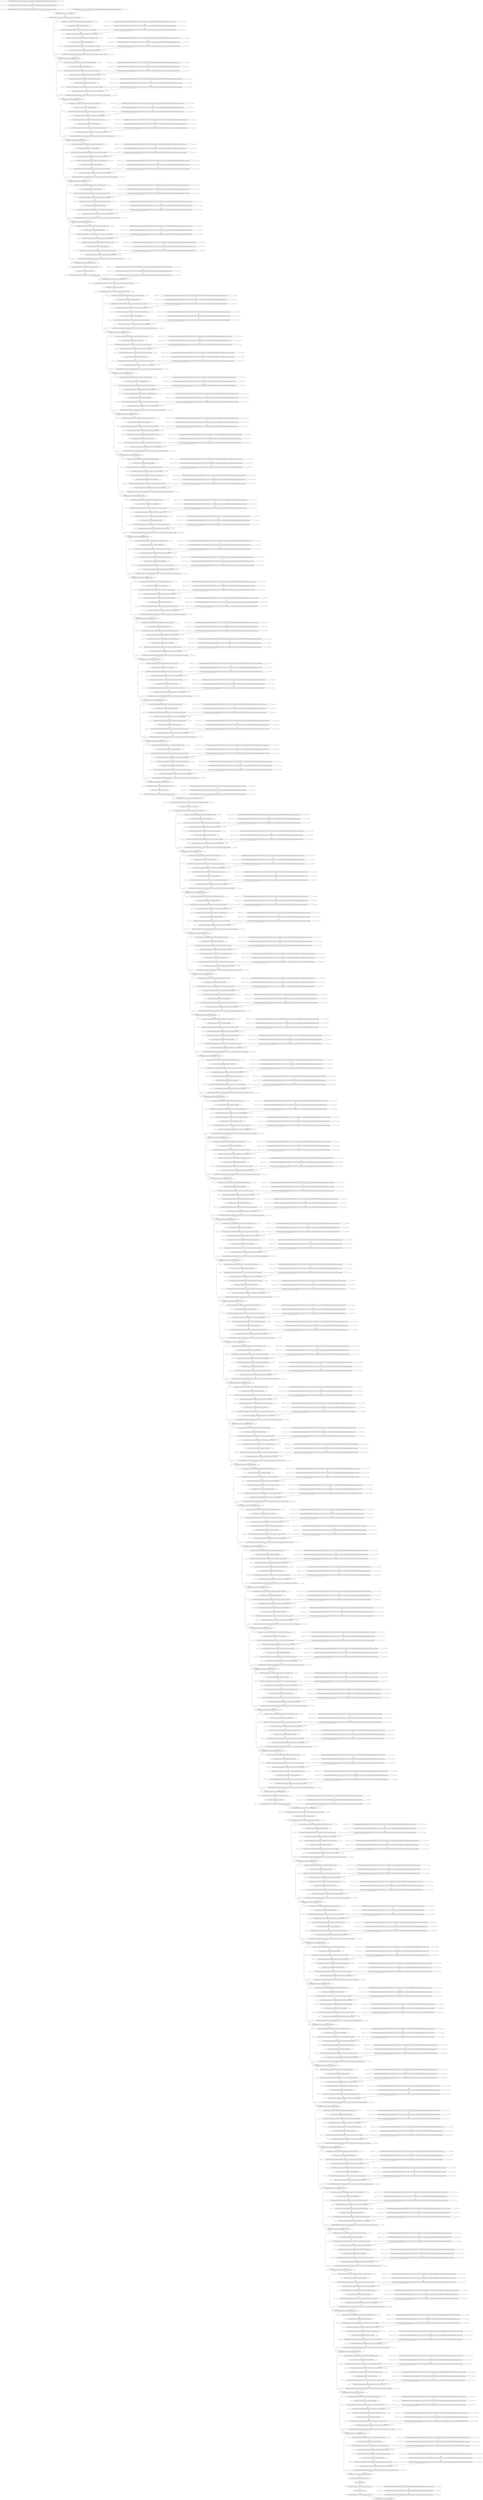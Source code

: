 strict digraph  {
"0 DenseNet/NNCFConv2d[conv1]/ModuleDict[pre_ops]/UpdateWeight[0]/RBSparsifyingWeight[op]/calc_rb_binary_mask" [id=0, scope="DenseNet/NNCFConv2d[conv1]/ModuleDict[pre_ops]/UpdateWeight[0]/RBSparsifyingWeight[op]", type=calc_rb_binary_mask];
"1 DenseNet/NNCFConv2d[conv1]/ModuleDict[pre_ops]/UpdateWeight[0]/RBSparsifyingWeight[op]/apply_binary_mask" [id=1, scope="DenseNet/NNCFConv2d[conv1]/ModuleDict[pre_ops]/UpdateWeight[0]/RBSparsifyingWeight[op]", type=apply_binary_mask];
"2 DenseNet/NNCFConv2d[conv1]/ModuleDict[pre_ops]/UpdateWeight[1]/SymmetricQuantizer[op]/symmetric_quantize" [id=2, scope="DenseNet/NNCFConv2d[conv1]/ModuleDict[pre_ops]/UpdateWeight[1]/SymmetricQuantizer[op]", type=symmetric_quantize];
"3 DenseNet/NNCFConv2d[conv1]/ModuleDict[pre_ops]/UpdateInputs[2]/SymmetricQuantizer[op]/symmetric_quantize" [id=3, scope="DenseNet/NNCFConv2d[conv1]/ModuleDict[pre_ops]/UpdateInputs[2]/SymmetricQuantizer[op]", type=symmetric_quantize];
"4 DenseNet/NNCFConv2d[conv1]/conv2d" [id=4, scope="DenseNet/NNCFConv2d[conv1]", type=conv2d];
"5 DenseNet/NNCFConv2d[conv1]/SymmetricQuantizer/symmetric_quantize" [id=5, scope="DenseNet/NNCFConv2d[conv1]/SymmetricQuantizer", type=symmetric_quantize];
"6 DenseNet/Sequential[dense1]/Bottleneck[0]/BatchNorm2d[bn1]/batch_norm" [id=6, scope="DenseNet/Sequential[dense1]/Bottleneck[0]/BatchNorm2d[bn1]", type=batch_norm];
"7 DenseNet/Sequential[dense1]/Bottleneck[0]/RELU" [id=7, scope="DenseNet/Sequential[dense1]/Bottleneck[0]", type=RELU];
"8 DenseNet/Sequential[dense1]/Bottleneck[0]/SymmetricQuantizer/symmetric_quantize" [id=8, scope="DenseNet/Sequential[dense1]/Bottleneck[0]/SymmetricQuantizer", type=symmetric_quantize];
"9 DenseNet/Sequential[dense1]/Bottleneck[0]/NNCFConv2d[conv1]/ModuleDict[pre_ops]/UpdateWeight[0]/RBSparsifyingWeight[op]/calc_rb_binary_mask" [id=9, scope="DenseNet/Sequential[dense1]/Bottleneck[0]/NNCFConv2d[conv1]/ModuleDict[pre_ops]/UpdateWeight[0]/RBSparsifyingWeight[op]", type=calc_rb_binary_mask];
"10 DenseNet/Sequential[dense1]/Bottleneck[0]/NNCFConv2d[conv1]/ModuleDict[pre_ops]/UpdateWeight[0]/RBSparsifyingWeight[op]/apply_binary_mask" [id=10, scope="DenseNet/Sequential[dense1]/Bottleneck[0]/NNCFConv2d[conv1]/ModuleDict[pre_ops]/UpdateWeight[0]/RBSparsifyingWeight[op]", type=apply_binary_mask];
"11 DenseNet/Sequential[dense1]/Bottleneck[0]/NNCFConv2d[conv1]/ModuleDict[pre_ops]/UpdateWeight[1]/SymmetricQuantizer[op]/symmetric_quantize" [id=11, scope="DenseNet/Sequential[dense1]/Bottleneck[0]/NNCFConv2d[conv1]/ModuleDict[pre_ops]/UpdateWeight[1]/SymmetricQuantizer[op]", type=symmetric_quantize];
"12 DenseNet/Sequential[dense1]/Bottleneck[0]/NNCFConv2d[conv1]/conv2d" [id=12, scope="DenseNet/Sequential[dense1]/Bottleneck[0]/NNCFConv2d[conv1]", type=conv2d];
"13 DenseNet/Sequential[dense1]/Bottleneck[0]/BatchNorm2d[bn2]/batch_norm" [id=13, scope="DenseNet/Sequential[dense1]/Bottleneck[0]/BatchNorm2d[bn2]", type=batch_norm];
"14 DenseNet/Sequential[dense1]/Bottleneck[0]/RELU" [id=14, scope="DenseNet/Sequential[dense1]/Bottleneck[0]", type=RELU];
"15 DenseNet/Sequential[dense1]/Bottleneck[0]/SymmetricQuantizer/symmetric_quantize" [id=15, scope="DenseNet/Sequential[dense1]/Bottleneck[0]/SymmetricQuantizer", type=symmetric_quantize];
"16 DenseNet/Sequential[dense1]/Bottleneck[0]/NNCFConv2d[conv2]/ModuleDict[pre_ops]/UpdateWeight[0]/RBSparsifyingWeight[op]/calc_rb_binary_mask" [id=16, scope="DenseNet/Sequential[dense1]/Bottleneck[0]/NNCFConv2d[conv2]/ModuleDict[pre_ops]/UpdateWeight[0]/RBSparsifyingWeight[op]", type=calc_rb_binary_mask];
"17 DenseNet/Sequential[dense1]/Bottleneck[0]/NNCFConv2d[conv2]/ModuleDict[pre_ops]/UpdateWeight[0]/RBSparsifyingWeight[op]/apply_binary_mask" [id=17, scope="DenseNet/Sequential[dense1]/Bottleneck[0]/NNCFConv2d[conv2]/ModuleDict[pre_ops]/UpdateWeight[0]/RBSparsifyingWeight[op]", type=apply_binary_mask];
"18 DenseNet/Sequential[dense1]/Bottleneck[0]/NNCFConv2d[conv2]/ModuleDict[pre_ops]/UpdateWeight[1]/SymmetricQuantizer[op]/symmetric_quantize" [id=18, scope="DenseNet/Sequential[dense1]/Bottleneck[0]/NNCFConv2d[conv2]/ModuleDict[pre_ops]/UpdateWeight[1]/SymmetricQuantizer[op]", type=symmetric_quantize];
"19 DenseNet/Sequential[dense1]/Bottleneck[0]/NNCFConv2d[conv2]/conv2d" [id=19, scope="DenseNet/Sequential[dense1]/Bottleneck[0]/NNCFConv2d[conv2]", type=conv2d];
"20 DenseNet/Sequential[dense1]/Bottleneck[0]/NNCFConv2d[conv2]/SymmetricQuantizer/symmetric_quantize" [id=20, scope="DenseNet/Sequential[dense1]/Bottleneck[0]/NNCFConv2d[conv2]/SymmetricQuantizer", type=symmetric_quantize];
"21 DenseNet/Sequential[dense1]/Bottleneck[0]/cat" [id=21, scope="DenseNet/Sequential[dense1]/Bottleneck[0]", type=cat];
"22 DenseNet/Sequential[dense1]/Bottleneck[1]/BatchNorm2d[bn1]/batch_norm" [id=22, scope="DenseNet/Sequential[dense1]/Bottleneck[1]/BatchNorm2d[bn1]", type=batch_norm];
"23 DenseNet/Sequential[dense1]/Bottleneck[1]/RELU" [id=23, scope="DenseNet/Sequential[dense1]/Bottleneck[1]", type=RELU];
"24 DenseNet/Sequential[dense1]/Bottleneck[1]/SymmetricQuantizer/symmetric_quantize" [id=24, scope="DenseNet/Sequential[dense1]/Bottleneck[1]/SymmetricQuantizer", type=symmetric_quantize];
"25 DenseNet/Sequential[dense1]/Bottleneck[1]/NNCFConv2d[conv1]/ModuleDict[pre_ops]/UpdateWeight[0]/RBSparsifyingWeight[op]/calc_rb_binary_mask" [id=25, scope="DenseNet/Sequential[dense1]/Bottleneck[1]/NNCFConv2d[conv1]/ModuleDict[pre_ops]/UpdateWeight[0]/RBSparsifyingWeight[op]", type=calc_rb_binary_mask];
"26 DenseNet/Sequential[dense1]/Bottleneck[1]/NNCFConv2d[conv1]/ModuleDict[pre_ops]/UpdateWeight[0]/RBSparsifyingWeight[op]/apply_binary_mask" [id=26, scope="DenseNet/Sequential[dense1]/Bottleneck[1]/NNCFConv2d[conv1]/ModuleDict[pre_ops]/UpdateWeight[0]/RBSparsifyingWeight[op]", type=apply_binary_mask];
"27 DenseNet/Sequential[dense1]/Bottleneck[1]/NNCFConv2d[conv1]/ModuleDict[pre_ops]/UpdateWeight[1]/SymmetricQuantizer[op]/symmetric_quantize" [id=27, scope="DenseNet/Sequential[dense1]/Bottleneck[1]/NNCFConv2d[conv1]/ModuleDict[pre_ops]/UpdateWeight[1]/SymmetricQuantizer[op]", type=symmetric_quantize];
"28 DenseNet/Sequential[dense1]/Bottleneck[1]/NNCFConv2d[conv1]/conv2d" [id=28, scope="DenseNet/Sequential[dense1]/Bottleneck[1]/NNCFConv2d[conv1]", type=conv2d];
"29 DenseNet/Sequential[dense1]/Bottleneck[1]/BatchNorm2d[bn2]/batch_norm" [id=29, scope="DenseNet/Sequential[dense1]/Bottleneck[1]/BatchNorm2d[bn2]", type=batch_norm];
"30 DenseNet/Sequential[dense1]/Bottleneck[1]/RELU" [id=30, scope="DenseNet/Sequential[dense1]/Bottleneck[1]", type=RELU];
"31 DenseNet/Sequential[dense1]/Bottleneck[1]/SymmetricQuantizer/symmetric_quantize" [id=31, scope="DenseNet/Sequential[dense1]/Bottleneck[1]/SymmetricQuantizer", type=symmetric_quantize];
"32 DenseNet/Sequential[dense1]/Bottleneck[1]/NNCFConv2d[conv2]/ModuleDict[pre_ops]/UpdateWeight[0]/RBSparsifyingWeight[op]/calc_rb_binary_mask" [id=32, scope="DenseNet/Sequential[dense1]/Bottleneck[1]/NNCFConv2d[conv2]/ModuleDict[pre_ops]/UpdateWeight[0]/RBSparsifyingWeight[op]", type=calc_rb_binary_mask];
"33 DenseNet/Sequential[dense1]/Bottleneck[1]/NNCFConv2d[conv2]/ModuleDict[pre_ops]/UpdateWeight[0]/RBSparsifyingWeight[op]/apply_binary_mask" [id=33, scope="DenseNet/Sequential[dense1]/Bottleneck[1]/NNCFConv2d[conv2]/ModuleDict[pre_ops]/UpdateWeight[0]/RBSparsifyingWeight[op]", type=apply_binary_mask];
"34 DenseNet/Sequential[dense1]/Bottleneck[1]/NNCFConv2d[conv2]/ModuleDict[pre_ops]/UpdateWeight[1]/SymmetricQuantizer[op]/symmetric_quantize" [id=34, scope="DenseNet/Sequential[dense1]/Bottleneck[1]/NNCFConv2d[conv2]/ModuleDict[pre_ops]/UpdateWeight[1]/SymmetricQuantizer[op]", type=symmetric_quantize];
"35 DenseNet/Sequential[dense1]/Bottleneck[1]/NNCFConv2d[conv2]/conv2d" [id=35, scope="DenseNet/Sequential[dense1]/Bottleneck[1]/NNCFConv2d[conv2]", type=conv2d];
"36 DenseNet/Sequential[dense1]/Bottleneck[1]/NNCFConv2d[conv2]/SymmetricQuantizer/symmetric_quantize" [id=36, scope="DenseNet/Sequential[dense1]/Bottleneck[1]/NNCFConv2d[conv2]/SymmetricQuantizer", type=symmetric_quantize];
"37 DenseNet/Sequential[dense1]/Bottleneck[1]/cat" [id=37, scope="DenseNet/Sequential[dense1]/Bottleneck[1]", type=cat];
"38 DenseNet/Sequential[dense1]/Bottleneck[2]/BatchNorm2d[bn1]/batch_norm" [id=38, scope="DenseNet/Sequential[dense1]/Bottleneck[2]/BatchNorm2d[bn1]", type=batch_norm];
"39 DenseNet/Sequential[dense1]/Bottleneck[2]/RELU" [id=39, scope="DenseNet/Sequential[dense1]/Bottleneck[2]", type=RELU];
"40 DenseNet/Sequential[dense1]/Bottleneck[2]/SymmetricQuantizer/symmetric_quantize" [id=40, scope="DenseNet/Sequential[dense1]/Bottleneck[2]/SymmetricQuantizer", type=symmetric_quantize];
"41 DenseNet/Sequential[dense1]/Bottleneck[2]/NNCFConv2d[conv1]/ModuleDict[pre_ops]/UpdateWeight[0]/RBSparsifyingWeight[op]/calc_rb_binary_mask" [id=41, scope="DenseNet/Sequential[dense1]/Bottleneck[2]/NNCFConv2d[conv1]/ModuleDict[pre_ops]/UpdateWeight[0]/RBSparsifyingWeight[op]", type=calc_rb_binary_mask];
"42 DenseNet/Sequential[dense1]/Bottleneck[2]/NNCFConv2d[conv1]/ModuleDict[pre_ops]/UpdateWeight[0]/RBSparsifyingWeight[op]/apply_binary_mask" [id=42, scope="DenseNet/Sequential[dense1]/Bottleneck[2]/NNCFConv2d[conv1]/ModuleDict[pre_ops]/UpdateWeight[0]/RBSparsifyingWeight[op]", type=apply_binary_mask];
"43 DenseNet/Sequential[dense1]/Bottleneck[2]/NNCFConv2d[conv1]/ModuleDict[pre_ops]/UpdateWeight[1]/SymmetricQuantizer[op]/symmetric_quantize" [id=43, scope="DenseNet/Sequential[dense1]/Bottleneck[2]/NNCFConv2d[conv1]/ModuleDict[pre_ops]/UpdateWeight[1]/SymmetricQuantizer[op]", type=symmetric_quantize];
"44 DenseNet/Sequential[dense1]/Bottleneck[2]/NNCFConv2d[conv1]/conv2d" [id=44, scope="DenseNet/Sequential[dense1]/Bottleneck[2]/NNCFConv2d[conv1]", type=conv2d];
"45 DenseNet/Sequential[dense1]/Bottleneck[2]/BatchNorm2d[bn2]/batch_norm" [id=45, scope="DenseNet/Sequential[dense1]/Bottleneck[2]/BatchNorm2d[bn2]", type=batch_norm];
"46 DenseNet/Sequential[dense1]/Bottleneck[2]/RELU" [id=46, scope="DenseNet/Sequential[dense1]/Bottleneck[2]", type=RELU];
"47 DenseNet/Sequential[dense1]/Bottleneck[2]/SymmetricQuantizer/symmetric_quantize" [id=47, scope="DenseNet/Sequential[dense1]/Bottleneck[2]/SymmetricQuantizer", type=symmetric_quantize];
"48 DenseNet/Sequential[dense1]/Bottleneck[2]/NNCFConv2d[conv2]/ModuleDict[pre_ops]/UpdateWeight[0]/RBSparsifyingWeight[op]/calc_rb_binary_mask" [id=48, scope="DenseNet/Sequential[dense1]/Bottleneck[2]/NNCFConv2d[conv2]/ModuleDict[pre_ops]/UpdateWeight[0]/RBSparsifyingWeight[op]", type=calc_rb_binary_mask];
"49 DenseNet/Sequential[dense1]/Bottleneck[2]/NNCFConv2d[conv2]/ModuleDict[pre_ops]/UpdateWeight[0]/RBSparsifyingWeight[op]/apply_binary_mask" [id=49, scope="DenseNet/Sequential[dense1]/Bottleneck[2]/NNCFConv2d[conv2]/ModuleDict[pre_ops]/UpdateWeight[0]/RBSparsifyingWeight[op]", type=apply_binary_mask];
"50 DenseNet/Sequential[dense1]/Bottleneck[2]/NNCFConv2d[conv2]/ModuleDict[pre_ops]/UpdateWeight[1]/SymmetricQuantizer[op]/symmetric_quantize" [id=50, scope="DenseNet/Sequential[dense1]/Bottleneck[2]/NNCFConv2d[conv2]/ModuleDict[pre_ops]/UpdateWeight[1]/SymmetricQuantizer[op]", type=symmetric_quantize];
"51 DenseNet/Sequential[dense1]/Bottleneck[2]/NNCFConv2d[conv2]/conv2d" [id=51, scope="DenseNet/Sequential[dense1]/Bottleneck[2]/NNCFConv2d[conv2]", type=conv2d];
"52 DenseNet/Sequential[dense1]/Bottleneck[2]/NNCFConv2d[conv2]/SymmetricQuantizer/symmetric_quantize" [id=52, scope="DenseNet/Sequential[dense1]/Bottleneck[2]/NNCFConv2d[conv2]/SymmetricQuantizer", type=symmetric_quantize];
"53 DenseNet/Sequential[dense1]/Bottleneck[2]/cat" [id=53, scope="DenseNet/Sequential[dense1]/Bottleneck[2]", type=cat];
"54 DenseNet/Sequential[dense1]/Bottleneck[3]/BatchNorm2d[bn1]/batch_norm" [id=54, scope="DenseNet/Sequential[dense1]/Bottleneck[3]/BatchNorm2d[bn1]", type=batch_norm];
"55 DenseNet/Sequential[dense1]/Bottleneck[3]/RELU" [id=55, scope="DenseNet/Sequential[dense1]/Bottleneck[3]", type=RELU];
"56 DenseNet/Sequential[dense1]/Bottleneck[3]/SymmetricQuantizer/symmetric_quantize" [id=56, scope="DenseNet/Sequential[dense1]/Bottleneck[3]/SymmetricQuantizer", type=symmetric_quantize];
"57 DenseNet/Sequential[dense1]/Bottleneck[3]/NNCFConv2d[conv1]/ModuleDict[pre_ops]/UpdateWeight[0]/RBSparsifyingWeight[op]/calc_rb_binary_mask" [id=57, scope="DenseNet/Sequential[dense1]/Bottleneck[3]/NNCFConv2d[conv1]/ModuleDict[pre_ops]/UpdateWeight[0]/RBSparsifyingWeight[op]", type=calc_rb_binary_mask];
"58 DenseNet/Sequential[dense1]/Bottleneck[3]/NNCFConv2d[conv1]/ModuleDict[pre_ops]/UpdateWeight[0]/RBSparsifyingWeight[op]/apply_binary_mask" [id=58, scope="DenseNet/Sequential[dense1]/Bottleneck[3]/NNCFConv2d[conv1]/ModuleDict[pre_ops]/UpdateWeight[0]/RBSparsifyingWeight[op]", type=apply_binary_mask];
"59 DenseNet/Sequential[dense1]/Bottleneck[3]/NNCFConv2d[conv1]/ModuleDict[pre_ops]/UpdateWeight[1]/SymmetricQuantizer[op]/symmetric_quantize" [id=59, scope="DenseNet/Sequential[dense1]/Bottleneck[3]/NNCFConv2d[conv1]/ModuleDict[pre_ops]/UpdateWeight[1]/SymmetricQuantizer[op]", type=symmetric_quantize];
"60 DenseNet/Sequential[dense1]/Bottleneck[3]/NNCFConv2d[conv1]/conv2d" [id=60, scope="DenseNet/Sequential[dense1]/Bottleneck[3]/NNCFConv2d[conv1]", type=conv2d];
"61 DenseNet/Sequential[dense1]/Bottleneck[3]/BatchNorm2d[bn2]/batch_norm" [id=61, scope="DenseNet/Sequential[dense1]/Bottleneck[3]/BatchNorm2d[bn2]", type=batch_norm];
"62 DenseNet/Sequential[dense1]/Bottleneck[3]/RELU" [id=62, scope="DenseNet/Sequential[dense1]/Bottleneck[3]", type=RELU];
"63 DenseNet/Sequential[dense1]/Bottleneck[3]/SymmetricQuantizer/symmetric_quantize" [id=63, scope="DenseNet/Sequential[dense1]/Bottleneck[3]/SymmetricQuantizer", type=symmetric_quantize];
"64 DenseNet/Sequential[dense1]/Bottleneck[3]/NNCFConv2d[conv2]/ModuleDict[pre_ops]/UpdateWeight[0]/RBSparsifyingWeight[op]/calc_rb_binary_mask" [id=64, scope="DenseNet/Sequential[dense1]/Bottleneck[3]/NNCFConv2d[conv2]/ModuleDict[pre_ops]/UpdateWeight[0]/RBSparsifyingWeight[op]", type=calc_rb_binary_mask];
"65 DenseNet/Sequential[dense1]/Bottleneck[3]/NNCFConv2d[conv2]/ModuleDict[pre_ops]/UpdateWeight[0]/RBSparsifyingWeight[op]/apply_binary_mask" [id=65, scope="DenseNet/Sequential[dense1]/Bottleneck[3]/NNCFConv2d[conv2]/ModuleDict[pre_ops]/UpdateWeight[0]/RBSparsifyingWeight[op]", type=apply_binary_mask];
"66 DenseNet/Sequential[dense1]/Bottleneck[3]/NNCFConv2d[conv2]/ModuleDict[pre_ops]/UpdateWeight[1]/SymmetricQuantizer[op]/symmetric_quantize" [id=66, scope="DenseNet/Sequential[dense1]/Bottleneck[3]/NNCFConv2d[conv2]/ModuleDict[pre_ops]/UpdateWeight[1]/SymmetricQuantizer[op]", type=symmetric_quantize];
"67 DenseNet/Sequential[dense1]/Bottleneck[3]/NNCFConv2d[conv2]/conv2d" [id=67, scope="DenseNet/Sequential[dense1]/Bottleneck[3]/NNCFConv2d[conv2]", type=conv2d];
"68 DenseNet/Sequential[dense1]/Bottleneck[3]/NNCFConv2d[conv2]/SymmetricQuantizer/symmetric_quantize" [id=68, scope="DenseNet/Sequential[dense1]/Bottleneck[3]/NNCFConv2d[conv2]/SymmetricQuantizer", type=symmetric_quantize];
"69 DenseNet/Sequential[dense1]/Bottleneck[3]/cat" [id=69, scope="DenseNet/Sequential[dense1]/Bottleneck[3]", type=cat];
"70 DenseNet/Sequential[dense1]/Bottleneck[4]/BatchNorm2d[bn1]/batch_norm" [id=70, scope="DenseNet/Sequential[dense1]/Bottleneck[4]/BatchNorm2d[bn1]", type=batch_norm];
"71 DenseNet/Sequential[dense1]/Bottleneck[4]/RELU" [id=71, scope="DenseNet/Sequential[dense1]/Bottleneck[4]", type=RELU];
"72 DenseNet/Sequential[dense1]/Bottleneck[4]/SymmetricQuantizer/symmetric_quantize" [id=72, scope="DenseNet/Sequential[dense1]/Bottleneck[4]/SymmetricQuantizer", type=symmetric_quantize];
"73 DenseNet/Sequential[dense1]/Bottleneck[4]/NNCFConv2d[conv1]/ModuleDict[pre_ops]/UpdateWeight[0]/RBSparsifyingWeight[op]/calc_rb_binary_mask" [id=73, scope="DenseNet/Sequential[dense1]/Bottleneck[4]/NNCFConv2d[conv1]/ModuleDict[pre_ops]/UpdateWeight[0]/RBSparsifyingWeight[op]", type=calc_rb_binary_mask];
"74 DenseNet/Sequential[dense1]/Bottleneck[4]/NNCFConv2d[conv1]/ModuleDict[pre_ops]/UpdateWeight[0]/RBSparsifyingWeight[op]/apply_binary_mask" [id=74, scope="DenseNet/Sequential[dense1]/Bottleneck[4]/NNCFConv2d[conv1]/ModuleDict[pre_ops]/UpdateWeight[0]/RBSparsifyingWeight[op]", type=apply_binary_mask];
"75 DenseNet/Sequential[dense1]/Bottleneck[4]/NNCFConv2d[conv1]/ModuleDict[pre_ops]/UpdateWeight[1]/SymmetricQuantizer[op]/symmetric_quantize" [id=75, scope="DenseNet/Sequential[dense1]/Bottleneck[4]/NNCFConv2d[conv1]/ModuleDict[pre_ops]/UpdateWeight[1]/SymmetricQuantizer[op]", type=symmetric_quantize];
"76 DenseNet/Sequential[dense1]/Bottleneck[4]/NNCFConv2d[conv1]/conv2d" [id=76, scope="DenseNet/Sequential[dense1]/Bottleneck[4]/NNCFConv2d[conv1]", type=conv2d];
"77 DenseNet/Sequential[dense1]/Bottleneck[4]/BatchNorm2d[bn2]/batch_norm" [id=77, scope="DenseNet/Sequential[dense1]/Bottleneck[4]/BatchNorm2d[bn2]", type=batch_norm];
"78 DenseNet/Sequential[dense1]/Bottleneck[4]/RELU" [id=78, scope="DenseNet/Sequential[dense1]/Bottleneck[4]", type=RELU];
"79 DenseNet/Sequential[dense1]/Bottleneck[4]/SymmetricQuantizer/symmetric_quantize" [id=79, scope="DenseNet/Sequential[dense1]/Bottleneck[4]/SymmetricQuantizer", type=symmetric_quantize];
"80 DenseNet/Sequential[dense1]/Bottleneck[4]/NNCFConv2d[conv2]/ModuleDict[pre_ops]/UpdateWeight[0]/RBSparsifyingWeight[op]/calc_rb_binary_mask" [id=80, scope="DenseNet/Sequential[dense1]/Bottleneck[4]/NNCFConv2d[conv2]/ModuleDict[pre_ops]/UpdateWeight[0]/RBSparsifyingWeight[op]", type=calc_rb_binary_mask];
"81 DenseNet/Sequential[dense1]/Bottleneck[4]/NNCFConv2d[conv2]/ModuleDict[pre_ops]/UpdateWeight[0]/RBSparsifyingWeight[op]/apply_binary_mask" [id=81, scope="DenseNet/Sequential[dense1]/Bottleneck[4]/NNCFConv2d[conv2]/ModuleDict[pre_ops]/UpdateWeight[0]/RBSparsifyingWeight[op]", type=apply_binary_mask];
"82 DenseNet/Sequential[dense1]/Bottleneck[4]/NNCFConv2d[conv2]/ModuleDict[pre_ops]/UpdateWeight[1]/SymmetricQuantizer[op]/symmetric_quantize" [id=82, scope="DenseNet/Sequential[dense1]/Bottleneck[4]/NNCFConv2d[conv2]/ModuleDict[pre_ops]/UpdateWeight[1]/SymmetricQuantizer[op]", type=symmetric_quantize];
"83 DenseNet/Sequential[dense1]/Bottleneck[4]/NNCFConv2d[conv2]/conv2d" [id=83, scope="DenseNet/Sequential[dense1]/Bottleneck[4]/NNCFConv2d[conv2]", type=conv2d];
"84 DenseNet/Sequential[dense1]/Bottleneck[4]/NNCFConv2d[conv2]/SymmetricQuantizer/symmetric_quantize" [id=84, scope="DenseNet/Sequential[dense1]/Bottleneck[4]/NNCFConv2d[conv2]/SymmetricQuantizer", type=symmetric_quantize];
"85 DenseNet/Sequential[dense1]/Bottleneck[4]/cat" [id=85, scope="DenseNet/Sequential[dense1]/Bottleneck[4]", type=cat];
"86 DenseNet/Sequential[dense1]/Bottleneck[5]/BatchNorm2d[bn1]/batch_norm" [id=86, scope="DenseNet/Sequential[dense1]/Bottleneck[5]/BatchNorm2d[bn1]", type=batch_norm];
"87 DenseNet/Sequential[dense1]/Bottleneck[5]/RELU" [id=87, scope="DenseNet/Sequential[dense1]/Bottleneck[5]", type=RELU];
"88 DenseNet/Sequential[dense1]/Bottleneck[5]/SymmetricQuantizer/symmetric_quantize" [id=88, scope="DenseNet/Sequential[dense1]/Bottleneck[5]/SymmetricQuantizer", type=symmetric_quantize];
"89 DenseNet/Sequential[dense1]/Bottleneck[5]/NNCFConv2d[conv1]/ModuleDict[pre_ops]/UpdateWeight[0]/RBSparsifyingWeight[op]/calc_rb_binary_mask" [id=89, scope="DenseNet/Sequential[dense1]/Bottleneck[5]/NNCFConv2d[conv1]/ModuleDict[pre_ops]/UpdateWeight[0]/RBSparsifyingWeight[op]", type=calc_rb_binary_mask];
"90 DenseNet/Sequential[dense1]/Bottleneck[5]/NNCFConv2d[conv1]/ModuleDict[pre_ops]/UpdateWeight[0]/RBSparsifyingWeight[op]/apply_binary_mask" [id=90, scope="DenseNet/Sequential[dense1]/Bottleneck[5]/NNCFConv2d[conv1]/ModuleDict[pre_ops]/UpdateWeight[0]/RBSparsifyingWeight[op]", type=apply_binary_mask];
"91 DenseNet/Sequential[dense1]/Bottleneck[5]/NNCFConv2d[conv1]/ModuleDict[pre_ops]/UpdateWeight[1]/SymmetricQuantizer[op]/symmetric_quantize" [id=91, scope="DenseNet/Sequential[dense1]/Bottleneck[5]/NNCFConv2d[conv1]/ModuleDict[pre_ops]/UpdateWeight[1]/SymmetricQuantizer[op]", type=symmetric_quantize];
"92 DenseNet/Sequential[dense1]/Bottleneck[5]/NNCFConv2d[conv1]/conv2d" [id=92, scope="DenseNet/Sequential[dense1]/Bottleneck[5]/NNCFConv2d[conv1]", type=conv2d];
"93 DenseNet/Sequential[dense1]/Bottleneck[5]/BatchNorm2d[bn2]/batch_norm" [id=93, scope="DenseNet/Sequential[dense1]/Bottleneck[5]/BatchNorm2d[bn2]", type=batch_norm];
"94 DenseNet/Sequential[dense1]/Bottleneck[5]/RELU" [id=94, scope="DenseNet/Sequential[dense1]/Bottleneck[5]", type=RELU];
"95 DenseNet/Sequential[dense1]/Bottleneck[5]/SymmetricQuantizer/symmetric_quantize" [id=95, scope="DenseNet/Sequential[dense1]/Bottleneck[5]/SymmetricQuantizer", type=symmetric_quantize];
"96 DenseNet/Sequential[dense1]/Bottleneck[5]/NNCFConv2d[conv2]/ModuleDict[pre_ops]/UpdateWeight[0]/RBSparsifyingWeight[op]/calc_rb_binary_mask" [id=96, scope="DenseNet/Sequential[dense1]/Bottleneck[5]/NNCFConv2d[conv2]/ModuleDict[pre_ops]/UpdateWeight[0]/RBSparsifyingWeight[op]", type=calc_rb_binary_mask];
"97 DenseNet/Sequential[dense1]/Bottleneck[5]/NNCFConv2d[conv2]/ModuleDict[pre_ops]/UpdateWeight[0]/RBSparsifyingWeight[op]/apply_binary_mask" [id=97, scope="DenseNet/Sequential[dense1]/Bottleneck[5]/NNCFConv2d[conv2]/ModuleDict[pre_ops]/UpdateWeight[0]/RBSparsifyingWeight[op]", type=apply_binary_mask];
"98 DenseNet/Sequential[dense1]/Bottleneck[5]/NNCFConv2d[conv2]/ModuleDict[pre_ops]/UpdateWeight[1]/SymmetricQuantizer[op]/symmetric_quantize" [id=98, scope="DenseNet/Sequential[dense1]/Bottleneck[5]/NNCFConv2d[conv2]/ModuleDict[pre_ops]/UpdateWeight[1]/SymmetricQuantizer[op]", type=symmetric_quantize];
"99 DenseNet/Sequential[dense1]/Bottleneck[5]/NNCFConv2d[conv2]/conv2d" [id=99, scope="DenseNet/Sequential[dense1]/Bottleneck[5]/NNCFConv2d[conv2]", type=conv2d];
"100 DenseNet/Sequential[dense1]/Bottleneck[5]/NNCFConv2d[conv2]/SymmetricQuantizer/symmetric_quantize" [id=100, scope="DenseNet/Sequential[dense1]/Bottleneck[5]/NNCFConv2d[conv2]/SymmetricQuantizer", type=symmetric_quantize];
"101 DenseNet/Sequential[dense1]/Bottleneck[5]/cat" [id=101, scope="DenseNet/Sequential[dense1]/Bottleneck[5]", type=cat];
"102 DenseNet/Transition[trans1]/BatchNorm2d[bn]/batch_norm" [id=102, scope="DenseNet/Transition[trans1]/BatchNorm2d[bn]", type=batch_norm];
"103 DenseNet/Transition[trans1]/RELU" [id=103, scope="DenseNet/Transition[trans1]", type=RELU];
"104 DenseNet/Transition[trans1]/SymmetricQuantizer/symmetric_quantize" [id=104, scope="DenseNet/Transition[trans1]/SymmetricQuantizer", type=symmetric_quantize];
"105 DenseNet/Transition[trans1]/NNCFConv2d[conv]/ModuleDict[pre_ops]/UpdateWeight[0]/RBSparsifyingWeight[op]/calc_rb_binary_mask" [id=105, scope="DenseNet/Transition[trans1]/NNCFConv2d[conv]/ModuleDict[pre_ops]/UpdateWeight[0]/RBSparsifyingWeight[op]", type=calc_rb_binary_mask];
"106 DenseNet/Transition[trans1]/NNCFConv2d[conv]/ModuleDict[pre_ops]/UpdateWeight[0]/RBSparsifyingWeight[op]/apply_binary_mask" [id=106, scope="DenseNet/Transition[trans1]/NNCFConv2d[conv]/ModuleDict[pre_ops]/UpdateWeight[0]/RBSparsifyingWeight[op]", type=apply_binary_mask];
"107 DenseNet/Transition[trans1]/NNCFConv2d[conv]/ModuleDict[pre_ops]/UpdateWeight[1]/SymmetricQuantizer[op]/symmetric_quantize" [id=107, scope="DenseNet/Transition[trans1]/NNCFConv2d[conv]/ModuleDict[pre_ops]/UpdateWeight[1]/SymmetricQuantizer[op]", type=symmetric_quantize];
"108 DenseNet/Transition[trans1]/NNCFConv2d[conv]/conv2d" [id=108, scope="DenseNet/Transition[trans1]/NNCFConv2d[conv]", type=conv2d];
"109 DenseNet/Transition[trans1]/NNCFConv2d[conv]/SymmetricQuantizer/symmetric_quantize" [id=109, scope="DenseNet/Transition[trans1]/NNCFConv2d[conv]/SymmetricQuantizer", type=symmetric_quantize];
"110 DenseNet/Transition[trans1]/avg_pool2d" [id=110, scope="DenseNet/Transition[trans1]", type=avg_pool2d];
"111 DenseNet/Transition[trans1]/SymmetricQuantizer/symmetric_quantize" [id=111, scope="DenseNet/Transition[trans1]/SymmetricQuantizer", type=symmetric_quantize];
"112 DenseNet/Sequential[dense2]/Bottleneck[0]/BatchNorm2d[bn1]/batch_norm" [id=112, scope="DenseNet/Sequential[dense2]/Bottleneck[0]/BatchNorm2d[bn1]", type=batch_norm];
"113 DenseNet/Sequential[dense2]/Bottleneck[0]/RELU" [id=113, scope="DenseNet/Sequential[dense2]/Bottleneck[0]", type=RELU];
"114 DenseNet/Sequential[dense2]/Bottleneck[0]/SymmetricQuantizer/symmetric_quantize" [id=114, scope="DenseNet/Sequential[dense2]/Bottleneck[0]/SymmetricQuantizer", type=symmetric_quantize];
"115 DenseNet/Sequential[dense2]/Bottleneck[0]/NNCFConv2d[conv1]/ModuleDict[pre_ops]/UpdateWeight[0]/RBSparsifyingWeight[op]/calc_rb_binary_mask" [id=115, scope="DenseNet/Sequential[dense2]/Bottleneck[0]/NNCFConv2d[conv1]/ModuleDict[pre_ops]/UpdateWeight[0]/RBSparsifyingWeight[op]", type=calc_rb_binary_mask];
"116 DenseNet/Sequential[dense2]/Bottleneck[0]/NNCFConv2d[conv1]/ModuleDict[pre_ops]/UpdateWeight[0]/RBSparsifyingWeight[op]/apply_binary_mask" [id=116, scope="DenseNet/Sequential[dense2]/Bottleneck[0]/NNCFConv2d[conv1]/ModuleDict[pre_ops]/UpdateWeight[0]/RBSparsifyingWeight[op]", type=apply_binary_mask];
"117 DenseNet/Sequential[dense2]/Bottleneck[0]/NNCFConv2d[conv1]/ModuleDict[pre_ops]/UpdateWeight[1]/SymmetricQuantizer[op]/symmetric_quantize" [id=117, scope="DenseNet/Sequential[dense2]/Bottleneck[0]/NNCFConv2d[conv1]/ModuleDict[pre_ops]/UpdateWeight[1]/SymmetricQuantizer[op]", type=symmetric_quantize];
"118 DenseNet/Sequential[dense2]/Bottleneck[0]/NNCFConv2d[conv1]/conv2d" [id=118, scope="DenseNet/Sequential[dense2]/Bottleneck[0]/NNCFConv2d[conv1]", type=conv2d];
"119 DenseNet/Sequential[dense2]/Bottleneck[0]/BatchNorm2d[bn2]/batch_norm" [id=119, scope="DenseNet/Sequential[dense2]/Bottleneck[0]/BatchNorm2d[bn2]", type=batch_norm];
"120 DenseNet/Sequential[dense2]/Bottleneck[0]/RELU" [id=120, scope="DenseNet/Sequential[dense2]/Bottleneck[0]", type=RELU];
"121 DenseNet/Sequential[dense2]/Bottleneck[0]/SymmetricQuantizer/symmetric_quantize" [id=121, scope="DenseNet/Sequential[dense2]/Bottleneck[0]/SymmetricQuantizer", type=symmetric_quantize];
"122 DenseNet/Sequential[dense2]/Bottleneck[0]/NNCFConv2d[conv2]/ModuleDict[pre_ops]/UpdateWeight[0]/RBSparsifyingWeight[op]/calc_rb_binary_mask" [id=122, scope="DenseNet/Sequential[dense2]/Bottleneck[0]/NNCFConv2d[conv2]/ModuleDict[pre_ops]/UpdateWeight[0]/RBSparsifyingWeight[op]", type=calc_rb_binary_mask];
"123 DenseNet/Sequential[dense2]/Bottleneck[0]/NNCFConv2d[conv2]/ModuleDict[pre_ops]/UpdateWeight[0]/RBSparsifyingWeight[op]/apply_binary_mask" [id=123, scope="DenseNet/Sequential[dense2]/Bottleneck[0]/NNCFConv2d[conv2]/ModuleDict[pre_ops]/UpdateWeight[0]/RBSparsifyingWeight[op]", type=apply_binary_mask];
"124 DenseNet/Sequential[dense2]/Bottleneck[0]/NNCFConv2d[conv2]/ModuleDict[pre_ops]/UpdateWeight[1]/SymmetricQuantizer[op]/symmetric_quantize" [id=124, scope="DenseNet/Sequential[dense2]/Bottleneck[0]/NNCFConv2d[conv2]/ModuleDict[pre_ops]/UpdateWeight[1]/SymmetricQuantizer[op]", type=symmetric_quantize];
"125 DenseNet/Sequential[dense2]/Bottleneck[0]/NNCFConv2d[conv2]/conv2d" [id=125, scope="DenseNet/Sequential[dense2]/Bottleneck[0]/NNCFConv2d[conv2]", type=conv2d];
"126 DenseNet/Sequential[dense2]/Bottleneck[0]/NNCFConv2d[conv2]/SymmetricQuantizer/symmetric_quantize" [id=126, scope="DenseNet/Sequential[dense2]/Bottleneck[0]/NNCFConv2d[conv2]/SymmetricQuantizer", type=symmetric_quantize];
"127 DenseNet/Sequential[dense2]/Bottleneck[0]/cat" [id=127, scope="DenseNet/Sequential[dense2]/Bottleneck[0]", type=cat];
"128 DenseNet/Sequential[dense2]/Bottleneck[1]/BatchNorm2d[bn1]/batch_norm" [id=128, scope="DenseNet/Sequential[dense2]/Bottleneck[1]/BatchNorm2d[bn1]", type=batch_norm];
"129 DenseNet/Sequential[dense2]/Bottleneck[1]/RELU" [id=129, scope="DenseNet/Sequential[dense2]/Bottleneck[1]", type=RELU];
"130 DenseNet/Sequential[dense2]/Bottleneck[1]/SymmetricQuantizer/symmetric_quantize" [id=130, scope="DenseNet/Sequential[dense2]/Bottleneck[1]/SymmetricQuantizer", type=symmetric_quantize];
"131 DenseNet/Sequential[dense2]/Bottleneck[1]/NNCFConv2d[conv1]/ModuleDict[pre_ops]/UpdateWeight[0]/RBSparsifyingWeight[op]/calc_rb_binary_mask" [id=131, scope="DenseNet/Sequential[dense2]/Bottleneck[1]/NNCFConv2d[conv1]/ModuleDict[pre_ops]/UpdateWeight[0]/RBSparsifyingWeight[op]", type=calc_rb_binary_mask];
"132 DenseNet/Sequential[dense2]/Bottleneck[1]/NNCFConv2d[conv1]/ModuleDict[pre_ops]/UpdateWeight[0]/RBSparsifyingWeight[op]/apply_binary_mask" [id=132, scope="DenseNet/Sequential[dense2]/Bottleneck[1]/NNCFConv2d[conv1]/ModuleDict[pre_ops]/UpdateWeight[0]/RBSparsifyingWeight[op]", type=apply_binary_mask];
"133 DenseNet/Sequential[dense2]/Bottleneck[1]/NNCFConv2d[conv1]/ModuleDict[pre_ops]/UpdateWeight[1]/SymmetricQuantizer[op]/symmetric_quantize" [id=133, scope="DenseNet/Sequential[dense2]/Bottleneck[1]/NNCFConv2d[conv1]/ModuleDict[pre_ops]/UpdateWeight[1]/SymmetricQuantizer[op]", type=symmetric_quantize];
"134 DenseNet/Sequential[dense2]/Bottleneck[1]/NNCFConv2d[conv1]/conv2d" [id=134, scope="DenseNet/Sequential[dense2]/Bottleneck[1]/NNCFConv2d[conv1]", type=conv2d];
"135 DenseNet/Sequential[dense2]/Bottleneck[1]/BatchNorm2d[bn2]/batch_norm" [id=135, scope="DenseNet/Sequential[dense2]/Bottleneck[1]/BatchNorm2d[bn2]", type=batch_norm];
"136 DenseNet/Sequential[dense2]/Bottleneck[1]/RELU" [id=136, scope="DenseNet/Sequential[dense2]/Bottleneck[1]", type=RELU];
"137 DenseNet/Sequential[dense2]/Bottleneck[1]/SymmetricQuantizer/symmetric_quantize" [id=137, scope="DenseNet/Sequential[dense2]/Bottleneck[1]/SymmetricQuantizer", type=symmetric_quantize];
"138 DenseNet/Sequential[dense2]/Bottleneck[1]/NNCFConv2d[conv2]/ModuleDict[pre_ops]/UpdateWeight[0]/RBSparsifyingWeight[op]/calc_rb_binary_mask" [id=138, scope="DenseNet/Sequential[dense2]/Bottleneck[1]/NNCFConv2d[conv2]/ModuleDict[pre_ops]/UpdateWeight[0]/RBSparsifyingWeight[op]", type=calc_rb_binary_mask];
"139 DenseNet/Sequential[dense2]/Bottleneck[1]/NNCFConv2d[conv2]/ModuleDict[pre_ops]/UpdateWeight[0]/RBSparsifyingWeight[op]/apply_binary_mask" [id=139, scope="DenseNet/Sequential[dense2]/Bottleneck[1]/NNCFConv2d[conv2]/ModuleDict[pre_ops]/UpdateWeight[0]/RBSparsifyingWeight[op]", type=apply_binary_mask];
"140 DenseNet/Sequential[dense2]/Bottleneck[1]/NNCFConv2d[conv2]/ModuleDict[pre_ops]/UpdateWeight[1]/SymmetricQuantizer[op]/symmetric_quantize" [id=140, scope="DenseNet/Sequential[dense2]/Bottleneck[1]/NNCFConv2d[conv2]/ModuleDict[pre_ops]/UpdateWeight[1]/SymmetricQuantizer[op]", type=symmetric_quantize];
"141 DenseNet/Sequential[dense2]/Bottleneck[1]/NNCFConv2d[conv2]/conv2d" [id=141, scope="DenseNet/Sequential[dense2]/Bottleneck[1]/NNCFConv2d[conv2]", type=conv2d];
"142 DenseNet/Sequential[dense2]/Bottleneck[1]/NNCFConv2d[conv2]/SymmetricQuantizer/symmetric_quantize" [id=142, scope="DenseNet/Sequential[dense2]/Bottleneck[1]/NNCFConv2d[conv2]/SymmetricQuantizer", type=symmetric_quantize];
"143 DenseNet/Sequential[dense2]/Bottleneck[1]/cat" [id=143, scope="DenseNet/Sequential[dense2]/Bottleneck[1]", type=cat];
"144 DenseNet/Sequential[dense2]/Bottleneck[2]/BatchNorm2d[bn1]/batch_norm" [id=144, scope="DenseNet/Sequential[dense2]/Bottleneck[2]/BatchNorm2d[bn1]", type=batch_norm];
"145 DenseNet/Sequential[dense2]/Bottleneck[2]/RELU" [id=145, scope="DenseNet/Sequential[dense2]/Bottleneck[2]", type=RELU];
"146 DenseNet/Sequential[dense2]/Bottleneck[2]/SymmetricQuantizer/symmetric_quantize" [id=146, scope="DenseNet/Sequential[dense2]/Bottleneck[2]/SymmetricQuantizer", type=symmetric_quantize];
"147 DenseNet/Sequential[dense2]/Bottleneck[2]/NNCFConv2d[conv1]/ModuleDict[pre_ops]/UpdateWeight[0]/RBSparsifyingWeight[op]/calc_rb_binary_mask" [id=147, scope="DenseNet/Sequential[dense2]/Bottleneck[2]/NNCFConv2d[conv1]/ModuleDict[pre_ops]/UpdateWeight[0]/RBSparsifyingWeight[op]", type=calc_rb_binary_mask];
"148 DenseNet/Sequential[dense2]/Bottleneck[2]/NNCFConv2d[conv1]/ModuleDict[pre_ops]/UpdateWeight[0]/RBSparsifyingWeight[op]/apply_binary_mask" [id=148, scope="DenseNet/Sequential[dense2]/Bottleneck[2]/NNCFConv2d[conv1]/ModuleDict[pre_ops]/UpdateWeight[0]/RBSparsifyingWeight[op]", type=apply_binary_mask];
"149 DenseNet/Sequential[dense2]/Bottleneck[2]/NNCFConv2d[conv1]/ModuleDict[pre_ops]/UpdateWeight[1]/SymmetricQuantizer[op]/symmetric_quantize" [id=149, scope="DenseNet/Sequential[dense2]/Bottleneck[2]/NNCFConv2d[conv1]/ModuleDict[pre_ops]/UpdateWeight[1]/SymmetricQuantizer[op]", type=symmetric_quantize];
"150 DenseNet/Sequential[dense2]/Bottleneck[2]/NNCFConv2d[conv1]/conv2d" [id=150, scope="DenseNet/Sequential[dense2]/Bottleneck[2]/NNCFConv2d[conv1]", type=conv2d];
"151 DenseNet/Sequential[dense2]/Bottleneck[2]/BatchNorm2d[bn2]/batch_norm" [id=151, scope="DenseNet/Sequential[dense2]/Bottleneck[2]/BatchNorm2d[bn2]", type=batch_norm];
"152 DenseNet/Sequential[dense2]/Bottleneck[2]/RELU" [id=152, scope="DenseNet/Sequential[dense2]/Bottleneck[2]", type=RELU];
"153 DenseNet/Sequential[dense2]/Bottleneck[2]/SymmetricQuantizer/symmetric_quantize" [id=153, scope="DenseNet/Sequential[dense2]/Bottleneck[2]/SymmetricQuantizer", type=symmetric_quantize];
"154 DenseNet/Sequential[dense2]/Bottleneck[2]/NNCFConv2d[conv2]/ModuleDict[pre_ops]/UpdateWeight[0]/RBSparsifyingWeight[op]/calc_rb_binary_mask" [id=154, scope="DenseNet/Sequential[dense2]/Bottleneck[2]/NNCFConv2d[conv2]/ModuleDict[pre_ops]/UpdateWeight[0]/RBSparsifyingWeight[op]", type=calc_rb_binary_mask];
"155 DenseNet/Sequential[dense2]/Bottleneck[2]/NNCFConv2d[conv2]/ModuleDict[pre_ops]/UpdateWeight[0]/RBSparsifyingWeight[op]/apply_binary_mask" [id=155, scope="DenseNet/Sequential[dense2]/Bottleneck[2]/NNCFConv2d[conv2]/ModuleDict[pre_ops]/UpdateWeight[0]/RBSparsifyingWeight[op]", type=apply_binary_mask];
"156 DenseNet/Sequential[dense2]/Bottleneck[2]/NNCFConv2d[conv2]/ModuleDict[pre_ops]/UpdateWeight[1]/SymmetricQuantizer[op]/symmetric_quantize" [id=156, scope="DenseNet/Sequential[dense2]/Bottleneck[2]/NNCFConv2d[conv2]/ModuleDict[pre_ops]/UpdateWeight[1]/SymmetricQuantizer[op]", type=symmetric_quantize];
"157 DenseNet/Sequential[dense2]/Bottleneck[2]/NNCFConv2d[conv2]/conv2d" [id=157, scope="DenseNet/Sequential[dense2]/Bottleneck[2]/NNCFConv2d[conv2]", type=conv2d];
"158 DenseNet/Sequential[dense2]/Bottleneck[2]/NNCFConv2d[conv2]/SymmetricQuantizer/symmetric_quantize" [id=158, scope="DenseNet/Sequential[dense2]/Bottleneck[2]/NNCFConv2d[conv2]/SymmetricQuantizer", type=symmetric_quantize];
"159 DenseNet/Sequential[dense2]/Bottleneck[2]/cat" [id=159, scope="DenseNet/Sequential[dense2]/Bottleneck[2]", type=cat];
"160 DenseNet/Sequential[dense2]/Bottleneck[3]/BatchNorm2d[bn1]/batch_norm" [id=160, scope="DenseNet/Sequential[dense2]/Bottleneck[3]/BatchNorm2d[bn1]", type=batch_norm];
"161 DenseNet/Sequential[dense2]/Bottleneck[3]/RELU" [id=161, scope="DenseNet/Sequential[dense2]/Bottleneck[3]", type=RELU];
"162 DenseNet/Sequential[dense2]/Bottleneck[3]/SymmetricQuantizer/symmetric_quantize" [id=162, scope="DenseNet/Sequential[dense2]/Bottleneck[3]/SymmetricQuantizer", type=symmetric_quantize];
"163 DenseNet/Sequential[dense2]/Bottleneck[3]/NNCFConv2d[conv1]/ModuleDict[pre_ops]/UpdateWeight[0]/RBSparsifyingWeight[op]/calc_rb_binary_mask" [id=163, scope="DenseNet/Sequential[dense2]/Bottleneck[3]/NNCFConv2d[conv1]/ModuleDict[pre_ops]/UpdateWeight[0]/RBSparsifyingWeight[op]", type=calc_rb_binary_mask];
"164 DenseNet/Sequential[dense2]/Bottleneck[3]/NNCFConv2d[conv1]/ModuleDict[pre_ops]/UpdateWeight[0]/RBSparsifyingWeight[op]/apply_binary_mask" [id=164, scope="DenseNet/Sequential[dense2]/Bottleneck[3]/NNCFConv2d[conv1]/ModuleDict[pre_ops]/UpdateWeight[0]/RBSparsifyingWeight[op]", type=apply_binary_mask];
"165 DenseNet/Sequential[dense2]/Bottleneck[3]/NNCFConv2d[conv1]/ModuleDict[pre_ops]/UpdateWeight[1]/SymmetricQuantizer[op]/symmetric_quantize" [id=165, scope="DenseNet/Sequential[dense2]/Bottleneck[3]/NNCFConv2d[conv1]/ModuleDict[pre_ops]/UpdateWeight[1]/SymmetricQuantizer[op]", type=symmetric_quantize];
"166 DenseNet/Sequential[dense2]/Bottleneck[3]/NNCFConv2d[conv1]/conv2d" [id=166, scope="DenseNet/Sequential[dense2]/Bottleneck[3]/NNCFConv2d[conv1]", type=conv2d];
"167 DenseNet/Sequential[dense2]/Bottleneck[3]/BatchNorm2d[bn2]/batch_norm" [id=167, scope="DenseNet/Sequential[dense2]/Bottleneck[3]/BatchNorm2d[bn2]", type=batch_norm];
"168 DenseNet/Sequential[dense2]/Bottleneck[3]/RELU" [id=168, scope="DenseNet/Sequential[dense2]/Bottleneck[3]", type=RELU];
"169 DenseNet/Sequential[dense2]/Bottleneck[3]/SymmetricQuantizer/symmetric_quantize" [id=169, scope="DenseNet/Sequential[dense2]/Bottleneck[3]/SymmetricQuantizer", type=symmetric_quantize];
"170 DenseNet/Sequential[dense2]/Bottleneck[3]/NNCFConv2d[conv2]/ModuleDict[pre_ops]/UpdateWeight[0]/RBSparsifyingWeight[op]/calc_rb_binary_mask" [id=170, scope="DenseNet/Sequential[dense2]/Bottleneck[3]/NNCFConv2d[conv2]/ModuleDict[pre_ops]/UpdateWeight[0]/RBSparsifyingWeight[op]", type=calc_rb_binary_mask];
"171 DenseNet/Sequential[dense2]/Bottleneck[3]/NNCFConv2d[conv2]/ModuleDict[pre_ops]/UpdateWeight[0]/RBSparsifyingWeight[op]/apply_binary_mask" [id=171, scope="DenseNet/Sequential[dense2]/Bottleneck[3]/NNCFConv2d[conv2]/ModuleDict[pre_ops]/UpdateWeight[0]/RBSparsifyingWeight[op]", type=apply_binary_mask];
"172 DenseNet/Sequential[dense2]/Bottleneck[3]/NNCFConv2d[conv2]/ModuleDict[pre_ops]/UpdateWeight[1]/SymmetricQuantizer[op]/symmetric_quantize" [id=172, scope="DenseNet/Sequential[dense2]/Bottleneck[3]/NNCFConv2d[conv2]/ModuleDict[pre_ops]/UpdateWeight[1]/SymmetricQuantizer[op]", type=symmetric_quantize];
"173 DenseNet/Sequential[dense2]/Bottleneck[3]/NNCFConv2d[conv2]/conv2d" [id=173, scope="DenseNet/Sequential[dense2]/Bottleneck[3]/NNCFConv2d[conv2]", type=conv2d];
"174 DenseNet/Sequential[dense2]/Bottleneck[3]/NNCFConv2d[conv2]/SymmetricQuantizer/symmetric_quantize" [id=174, scope="DenseNet/Sequential[dense2]/Bottleneck[3]/NNCFConv2d[conv2]/SymmetricQuantizer", type=symmetric_quantize];
"175 DenseNet/Sequential[dense2]/Bottleneck[3]/cat" [id=175, scope="DenseNet/Sequential[dense2]/Bottleneck[3]", type=cat];
"176 DenseNet/Sequential[dense2]/Bottleneck[4]/BatchNorm2d[bn1]/batch_norm" [id=176, scope="DenseNet/Sequential[dense2]/Bottleneck[4]/BatchNorm2d[bn1]", type=batch_norm];
"177 DenseNet/Sequential[dense2]/Bottleneck[4]/RELU" [id=177, scope="DenseNet/Sequential[dense2]/Bottleneck[4]", type=RELU];
"178 DenseNet/Sequential[dense2]/Bottleneck[4]/SymmetricQuantizer/symmetric_quantize" [id=178, scope="DenseNet/Sequential[dense2]/Bottleneck[4]/SymmetricQuantizer", type=symmetric_quantize];
"179 DenseNet/Sequential[dense2]/Bottleneck[4]/NNCFConv2d[conv1]/ModuleDict[pre_ops]/UpdateWeight[0]/RBSparsifyingWeight[op]/calc_rb_binary_mask" [id=179, scope="DenseNet/Sequential[dense2]/Bottleneck[4]/NNCFConv2d[conv1]/ModuleDict[pre_ops]/UpdateWeight[0]/RBSparsifyingWeight[op]", type=calc_rb_binary_mask];
"180 DenseNet/Sequential[dense2]/Bottleneck[4]/NNCFConv2d[conv1]/ModuleDict[pre_ops]/UpdateWeight[0]/RBSparsifyingWeight[op]/apply_binary_mask" [id=180, scope="DenseNet/Sequential[dense2]/Bottleneck[4]/NNCFConv2d[conv1]/ModuleDict[pre_ops]/UpdateWeight[0]/RBSparsifyingWeight[op]", type=apply_binary_mask];
"181 DenseNet/Sequential[dense2]/Bottleneck[4]/NNCFConv2d[conv1]/ModuleDict[pre_ops]/UpdateWeight[1]/SymmetricQuantizer[op]/symmetric_quantize" [id=181, scope="DenseNet/Sequential[dense2]/Bottleneck[4]/NNCFConv2d[conv1]/ModuleDict[pre_ops]/UpdateWeight[1]/SymmetricQuantizer[op]", type=symmetric_quantize];
"182 DenseNet/Sequential[dense2]/Bottleneck[4]/NNCFConv2d[conv1]/conv2d" [id=182, scope="DenseNet/Sequential[dense2]/Bottleneck[4]/NNCFConv2d[conv1]", type=conv2d];
"183 DenseNet/Sequential[dense2]/Bottleneck[4]/BatchNorm2d[bn2]/batch_norm" [id=183, scope="DenseNet/Sequential[dense2]/Bottleneck[4]/BatchNorm2d[bn2]", type=batch_norm];
"184 DenseNet/Sequential[dense2]/Bottleneck[4]/RELU" [id=184, scope="DenseNet/Sequential[dense2]/Bottleneck[4]", type=RELU];
"185 DenseNet/Sequential[dense2]/Bottleneck[4]/SymmetricQuantizer/symmetric_quantize" [id=185, scope="DenseNet/Sequential[dense2]/Bottleneck[4]/SymmetricQuantizer", type=symmetric_quantize];
"186 DenseNet/Sequential[dense2]/Bottleneck[4]/NNCFConv2d[conv2]/ModuleDict[pre_ops]/UpdateWeight[0]/RBSparsifyingWeight[op]/calc_rb_binary_mask" [id=186, scope="DenseNet/Sequential[dense2]/Bottleneck[4]/NNCFConv2d[conv2]/ModuleDict[pre_ops]/UpdateWeight[0]/RBSparsifyingWeight[op]", type=calc_rb_binary_mask];
"187 DenseNet/Sequential[dense2]/Bottleneck[4]/NNCFConv2d[conv2]/ModuleDict[pre_ops]/UpdateWeight[0]/RBSparsifyingWeight[op]/apply_binary_mask" [id=187, scope="DenseNet/Sequential[dense2]/Bottleneck[4]/NNCFConv2d[conv2]/ModuleDict[pre_ops]/UpdateWeight[0]/RBSparsifyingWeight[op]", type=apply_binary_mask];
"188 DenseNet/Sequential[dense2]/Bottleneck[4]/NNCFConv2d[conv2]/ModuleDict[pre_ops]/UpdateWeight[1]/SymmetricQuantizer[op]/symmetric_quantize" [id=188, scope="DenseNet/Sequential[dense2]/Bottleneck[4]/NNCFConv2d[conv2]/ModuleDict[pre_ops]/UpdateWeight[1]/SymmetricQuantizer[op]", type=symmetric_quantize];
"189 DenseNet/Sequential[dense2]/Bottleneck[4]/NNCFConv2d[conv2]/conv2d" [id=189, scope="DenseNet/Sequential[dense2]/Bottleneck[4]/NNCFConv2d[conv2]", type=conv2d];
"190 DenseNet/Sequential[dense2]/Bottleneck[4]/NNCFConv2d[conv2]/SymmetricQuantizer/symmetric_quantize" [id=190, scope="DenseNet/Sequential[dense2]/Bottleneck[4]/NNCFConv2d[conv2]/SymmetricQuantizer", type=symmetric_quantize];
"191 DenseNet/Sequential[dense2]/Bottleneck[4]/cat" [id=191, scope="DenseNet/Sequential[dense2]/Bottleneck[4]", type=cat];
"192 DenseNet/Sequential[dense2]/Bottleneck[5]/BatchNorm2d[bn1]/batch_norm" [id=192, scope="DenseNet/Sequential[dense2]/Bottleneck[5]/BatchNorm2d[bn1]", type=batch_norm];
"193 DenseNet/Sequential[dense2]/Bottleneck[5]/RELU" [id=193, scope="DenseNet/Sequential[dense2]/Bottleneck[5]", type=RELU];
"194 DenseNet/Sequential[dense2]/Bottleneck[5]/SymmetricQuantizer/symmetric_quantize" [id=194, scope="DenseNet/Sequential[dense2]/Bottleneck[5]/SymmetricQuantizer", type=symmetric_quantize];
"195 DenseNet/Sequential[dense2]/Bottleneck[5]/NNCFConv2d[conv1]/ModuleDict[pre_ops]/UpdateWeight[0]/RBSparsifyingWeight[op]/calc_rb_binary_mask" [id=195, scope="DenseNet/Sequential[dense2]/Bottleneck[5]/NNCFConv2d[conv1]/ModuleDict[pre_ops]/UpdateWeight[0]/RBSparsifyingWeight[op]", type=calc_rb_binary_mask];
"196 DenseNet/Sequential[dense2]/Bottleneck[5]/NNCFConv2d[conv1]/ModuleDict[pre_ops]/UpdateWeight[0]/RBSparsifyingWeight[op]/apply_binary_mask" [id=196, scope="DenseNet/Sequential[dense2]/Bottleneck[5]/NNCFConv2d[conv1]/ModuleDict[pre_ops]/UpdateWeight[0]/RBSparsifyingWeight[op]", type=apply_binary_mask];
"197 DenseNet/Sequential[dense2]/Bottleneck[5]/NNCFConv2d[conv1]/ModuleDict[pre_ops]/UpdateWeight[1]/SymmetricQuantizer[op]/symmetric_quantize" [id=197, scope="DenseNet/Sequential[dense2]/Bottleneck[5]/NNCFConv2d[conv1]/ModuleDict[pre_ops]/UpdateWeight[1]/SymmetricQuantizer[op]", type=symmetric_quantize];
"198 DenseNet/Sequential[dense2]/Bottleneck[5]/NNCFConv2d[conv1]/conv2d" [id=198, scope="DenseNet/Sequential[dense2]/Bottleneck[5]/NNCFConv2d[conv1]", type=conv2d];
"199 DenseNet/Sequential[dense2]/Bottleneck[5]/BatchNorm2d[bn2]/batch_norm" [id=199, scope="DenseNet/Sequential[dense2]/Bottleneck[5]/BatchNorm2d[bn2]", type=batch_norm];
"200 DenseNet/Sequential[dense2]/Bottleneck[5]/RELU" [id=200, scope="DenseNet/Sequential[dense2]/Bottleneck[5]", type=RELU];
"201 DenseNet/Sequential[dense2]/Bottleneck[5]/SymmetricQuantizer/symmetric_quantize" [id=201, scope="DenseNet/Sequential[dense2]/Bottleneck[5]/SymmetricQuantizer", type=symmetric_quantize];
"202 DenseNet/Sequential[dense2]/Bottleneck[5]/NNCFConv2d[conv2]/ModuleDict[pre_ops]/UpdateWeight[0]/RBSparsifyingWeight[op]/calc_rb_binary_mask" [id=202, scope="DenseNet/Sequential[dense2]/Bottleneck[5]/NNCFConv2d[conv2]/ModuleDict[pre_ops]/UpdateWeight[0]/RBSparsifyingWeight[op]", type=calc_rb_binary_mask];
"203 DenseNet/Sequential[dense2]/Bottleneck[5]/NNCFConv2d[conv2]/ModuleDict[pre_ops]/UpdateWeight[0]/RBSparsifyingWeight[op]/apply_binary_mask" [id=203, scope="DenseNet/Sequential[dense2]/Bottleneck[5]/NNCFConv2d[conv2]/ModuleDict[pre_ops]/UpdateWeight[0]/RBSparsifyingWeight[op]", type=apply_binary_mask];
"204 DenseNet/Sequential[dense2]/Bottleneck[5]/NNCFConv2d[conv2]/ModuleDict[pre_ops]/UpdateWeight[1]/SymmetricQuantizer[op]/symmetric_quantize" [id=204, scope="DenseNet/Sequential[dense2]/Bottleneck[5]/NNCFConv2d[conv2]/ModuleDict[pre_ops]/UpdateWeight[1]/SymmetricQuantizer[op]", type=symmetric_quantize];
"205 DenseNet/Sequential[dense2]/Bottleneck[5]/NNCFConv2d[conv2]/conv2d" [id=205, scope="DenseNet/Sequential[dense2]/Bottleneck[5]/NNCFConv2d[conv2]", type=conv2d];
"206 DenseNet/Sequential[dense2]/Bottleneck[5]/NNCFConv2d[conv2]/SymmetricQuantizer/symmetric_quantize" [id=206, scope="DenseNet/Sequential[dense2]/Bottleneck[5]/NNCFConv2d[conv2]/SymmetricQuantizer", type=symmetric_quantize];
"207 DenseNet/Sequential[dense2]/Bottleneck[5]/cat" [id=207, scope="DenseNet/Sequential[dense2]/Bottleneck[5]", type=cat];
"208 DenseNet/Sequential[dense2]/Bottleneck[6]/BatchNorm2d[bn1]/batch_norm" [id=208, scope="DenseNet/Sequential[dense2]/Bottleneck[6]/BatchNorm2d[bn1]", type=batch_norm];
"209 DenseNet/Sequential[dense2]/Bottleneck[6]/RELU" [id=209, scope="DenseNet/Sequential[dense2]/Bottleneck[6]", type=RELU];
"210 DenseNet/Sequential[dense2]/Bottleneck[6]/SymmetricQuantizer/symmetric_quantize" [id=210, scope="DenseNet/Sequential[dense2]/Bottleneck[6]/SymmetricQuantizer", type=symmetric_quantize];
"211 DenseNet/Sequential[dense2]/Bottleneck[6]/NNCFConv2d[conv1]/ModuleDict[pre_ops]/UpdateWeight[0]/RBSparsifyingWeight[op]/calc_rb_binary_mask" [id=211, scope="DenseNet/Sequential[dense2]/Bottleneck[6]/NNCFConv2d[conv1]/ModuleDict[pre_ops]/UpdateWeight[0]/RBSparsifyingWeight[op]", type=calc_rb_binary_mask];
"212 DenseNet/Sequential[dense2]/Bottleneck[6]/NNCFConv2d[conv1]/ModuleDict[pre_ops]/UpdateWeight[0]/RBSparsifyingWeight[op]/apply_binary_mask" [id=212, scope="DenseNet/Sequential[dense2]/Bottleneck[6]/NNCFConv2d[conv1]/ModuleDict[pre_ops]/UpdateWeight[0]/RBSparsifyingWeight[op]", type=apply_binary_mask];
"213 DenseNet/Sequential[dense2]/Bottleneck[6]/NNCFConv2d[conv1]/ModuleDict[pre_ops]/UpdateWeight[1]/SymmetricQuantizer[op]/symmetric_quantize" [id=213, scope="DenseNet/Sequential[dense2]/Bottleneck[6]/NNCFConv2d[conv1]/ModuleDict[pre_ops]/UpdateWeight[1]/SymmetricQuantizer[op]", type=symmetric_quantize];
"214 DenseNet/Sequential[dense2]/Bottleneck[6]/NNCFConv2d[conv1]/conv2d" [id=214, scope="DenseNet/Sequential[dense2]/Bottleneck[6]/NNCFConv2d[conv1]", type=conv2d];
"215 DenseNet/Sequential[dense2]/Bottleneck[6]/BatchNorm2d[bn2]/batch_norm" [id=215, scope="DenseNet/Sequential[dense2]/Bottleneck[6]/BatchNorm2d[bn2]", type=batch_norm];
"216 DenseNet/Sequential[dense2]/Bottleneck[6]/RELU" [id=216, scope="DenseNet/Sequential[dense2]/Bottleneck[6]", type=RELU];
"217 DenseNet/Sequential[dense2]/Bottleneck[6]/SymmetricQuantizer/symmetric_quantize" [id=217, scope="DenseNet/Sequential[dense2]/Bottleneck[6]/SymmetricQuantizer", type=symmetric_quantize];
"218 DenseNet/Sequential[dense2]/Bottleneck[6]/NNCFConv2d[conv2]/ModuleDict[pre_ops]/UpdateWeight[0]/RBSparsifyingWeight[op]/calc_rb_binary_mask" [id=218, scope="DenseNet/Sequential[dense2]/Bottleneck[6]/NNCFConv2d[conv2]/ModuleDict[pre_ops]/UpdateWeight[0]/RBSparsifyingWeight[op]", type=calc_rb_binary_mask];
"219 DenseNet/Sequential[dense2]/Bottleneck[6]/NNCFConv2d[conv2]/ModuleDict[pre_ops]/UpdateWeight[0]/RBSparsifyingWeight[op]/apply_binary_mask" [id=219, scope="DenseNet/Sequential[dense2]/Bottleneck[6]/NNCFConv2d[conv2]/ModuleDict[pre_ops]/UpdateWeight[0]/RBSparsifyingWeight[op]", type=apply_binary_mask];
"220 DenseNet/Sequential[dense2]/Bottleneck[6]/NNCFConv2d[conv2]/ModuleDict[pre_ops]/UpdateWeight[1]/SymmetricQuantizer[op]/symmetric_quantize" [id=220, scope="DenseNet/Sequential[dense2]/Bottleneck[6]/NNCFConv2d[conv2]/ModuleDict[pre_ops]/UpdateWeight[1]/SymmetricQuantizer[op]", type=symmetric_quantize];
"221 DenseNet/Sequential[dense2]/Bottleneck[6]/NNCFConv2d[conv2]/conv2d" [id=221, scope="DenseNet/Sequential[dense2]/Bottleneck[6]/NNCFConv2d[conv2]", type=conv2d];
"222 DenseNet/Sequential[dense2]/Bottleneck[6]/NNCFConv2d[conv2]/SymmetricQuantizer/symmetric_quantize" [id=222, scope="DenseNet/Sequential[dense2]/Bottleneck[6]/NNCFConv2d[conv2]/SymmetricQuantizer", type=symmetric_quantize];
"223 DenseNet/Sequential[dense2]/Bottleneck[6]/cat" [id=223, scope="DenseNet/Sequential[dense2]/Bottleneck[6]", type=cat];
"224 DenseNet/Sequential[dense2]/Bottleneck[7]/BatchNorm2d[bn1]/batch_norm" [id=224, scope="DenseNet/Sequential[dense2]/Bottleneck[7]/BatchNorm2d[bn1]", type=batch_norm];
"225 DenseNet/Sequential[dense2]/Bottleneck[7]/RELU" [id=225, scope="DenseNet/Sequential[dense2]/Bottleneck[7]", type=RELU];
"226 DenseNet/Sequential[dense2]/Bottleneck[7]/SymmetricQuantizer/symmetric_quantize" [id=226, scope="DenseNet/Sequential[dense2]/Bottleneck[7]/SymmetricQuantizer", type=symmetric_quantize];
"227 DenseNet/Sequential[dense2]/Bottleneck[7]/NNCFConv2d[conv1]/ModuleDict[pre_ops]/UpdateWeight[0]/RBSparsifyingWeight[op]/calc_rb_binary_mask" [id=227, scope="DenseNet/Sequential[dense2]/Bottleneck[7]/NNCFConv2d[conv1]/ModuleDict[pre_ops]/UpdateWeight[0]/RBSparsifyingWeight[op]", type=calc_rb_binary_mask];
"228 DenseNet/Sequential[dense2]/Bottleneck[7]/NNCFConv2d[conv1]/ModuleDict[pre_ops]/UpdateWeight[0]/RBSparsifyingWeight[op]/apply_binary_mask" [id=228, scope="DenseNet/Sequential[dense2]/Bottleneck[7]/NNCFConv2d[conv1]/ModuleDict[pre_ops]/UpdateWeight[0]/RBSparsifyingWeight[op]", type=apply_binary_mask];
"229 DenseNet/Sequential[dense2]/Bottleneck[7]/NNCFConv2d[conv1]/ModuleDict[pre_ops]/UpdateWeight[1]/SymmetricQuantizer[op]/symmetric_quantize" [id=229, scope="DenseNet/Sequential[dense2]/Bottleneck[7]/NNCFConv2d[conv1]/ModuleDict[pre_ops]/UpdateWeight[1]/SymmetricQuantizer[op]", type=symmetric_quantize];
"230 DenseNet/Sequential[dense2]/Bottleneck[7]/NNCFConv2d[conv1]/conv2d" [id=230, scope="DenseNet/Sequential[dense2]/Bottleneck[7]/NNCFConv2d[conv1]", type=conv2d];
"231 DenseNet/Sequential[dense2]/Bottleneck[7]/BatchNorm2d[bn2]/batch_norm" [id=231, scope="DenseNet/Sequential[dense2]/Bottleneck[7]/BatchNorm2d[bn2]", type=batch_norm];
"232 DenseNet/Sequential[dense2]/Bottleneck[7]/RELU" [id=232, scope="DenseNet/Sequential[dense2]/Bottleneck[7]", type=RELU];
"233 DenseNet/Sequential[dense2]/Bottleneck[7]/SymmetricQuantizer/symmetric_quantize" [id=233, scope="DenseNet/Sequential[dense2]/Bottleneck[7]/SymmetricQuantizer", type=symmetric_quantize];
"234 DenseNet/Sequential[dense2]/Bottleneck[7]/NNCFConv2d[conv2]/ModuleDict[pre_ops]/UpdateWeight[0]/RBSparsifyingWeight[op]/calc_rb_binary_mask" [id=234, scope="DenseNet/Sequential[dense2]/Bottleneck[7]/NNCFConv2d[conv2]/ModuleDict[pre_ops]/UpdateWeight[0]/RBSparsifyingWeight[op]", type=calc_rb_binary_mask];
"235 DenseNet/Sequential[dense2]/Bottleneck[7]/NNCFConv2d[conv2]/ModuleDict[pre_ops]/UpdateWeight[0]/RBSparsifyingWeight[op]/apply_binary_mask" [id=235, scope="DenseNet/Sequential[dense2]/Bottleneck[7]/NNCFConv2d[conv2]/ModuleDict[pre_ops]/UpdateWeight[0]/RBSparsifyingWeight[op]", type=apply_binary_mask];
"236 DenseNet/Sequential[dense2]/Bottleneck[7]/NNCFConv2d[conv2]/ModuleDict[pre_ops]/UpdateWeight[1]/SymmetricQuantizer[op]/symmetric_quantize" [id=236, scope="DenseNet/Sequential[dense2]/Bottleneck[7]/NNCFConv2d[conv2]/ModuleDict[pre_ops]/UpdateWeight[1]/SymmetricQuantizer[op]", type=symmetric_quantize];
"237 DenseNet/Sequential[dense2]/Bottleneck[7]/NNCFConv2d[conv2]/conv2d" [id=237, scope="DenseNet/Sequential[dense2]/Bottleneck[7]/NNCFConv2d[conv2]", type=conv2d];
"238 DenseNet/Sequential[dense2]/Bottleneck[7]/NNCFConv2d[conv2]/SymmetricQuantizer/symmetric_quantize" [id=238, scope="DenseNet/Sequential[dense2]/Bottleneck[7]/NNCFConv2d[conv2]/SymmetricQuantizer", type=symmetric_quantize];
"239 DenseNet/Sequential[dense2]/Bottleneck[7]/cat" [id=239, scope="DenseNet/Sequential[dense2]/Bottleneck[7]", type=cat];
"240 DenseNet/Sequential[dense2]/Bottleneck[8]/BatchNorm2d[bn1]/batch_norm" [id=240, scope="DenseNet/Sequential[dense2]/Bottleneck[8]/BatchNorm2d[bn1]", type=batch_norm];
"241 DenseNet/Sequential[dense2]/Bottleneck[8]/RELU" [id=241, scope="DenseNet/Sequential[dense2]/Bottleneck[8]", type=RELU];
"242 DenseNet/Sequential[dense2]/Bottleneck[8]/SymmetricQuantizer/symmetric_quantize" [id=242, scope="DenseNet/Sequential[dense2]/Bottleneck[8]/SymmetricQuantizer", type=symmetric_quantize];
"243 DenseNet/Sequential[dense2]/Bottleneck[8]/NNCFConv2d[conv1]/ModuleDict[pre_ops]/UpdateWeight[0]/RBSparsifyingWeight[op]/calc_rb_binary_mask" [id=243, scope="DenseNet/Sequential[dense2]/Bottleneck[8]/NNCFConv2d[conv1]/ModuleDict[pre_ops]/UpdateWeight[0]/RBSparsifyingWeight[op]", type=calc_rb_binary_mask];
"244 DenseNet/Sequential[dense2]/Bottleneck[8]/NNCFConv2d[conv1]/ModuleDict[pre_ops]/UpdateWeight[0]/RBSparsifyingWeight[op]/apply_binary_mask" [id=244, scope="DenseNet/Sequential[dense2]/Bottleneck[8]/NNCFConv2d[conv1]/ModuleDict[pre_ops]/UpdateWeight[0]/RBSparsifyingWeight[op]", type=apply_binary_mask];
"245 DenseNet/Sequential[dense2]/Bottleneck[8]/NNCFConv2d[conv1]/ModuleDict[pre_ops]/UpdateWeight[1]/SymmetricQuantizer[op]/symmetric_quantize" [id=245, scope="DenseNet/Sequential[dense2]/Bottleneck[8]/NNCFConv2d[conv1]/ModuleDict[pre_ops]/UpdateWeight[1]/SymmetricQuantizer[op]", type=symmetric_quantize];
"246 DenseNet/Sequential[dense2]/Bottleneck[8]/NNCFConv2d[conv1]/conv2d" [id=246, scope="DenseNet/Sequential[dense2]/Bottleneck[8]/NNCFConv2d[conv1]", type=conv2d];
"247 DenseNet/Sequential[dense2]/Bottleneck[8]/BatchNorm2d[bn2]/batch_norm" [id=247, scope="DenseNet/Sequential[dense2]/Bottleneck[8]/BatchNorm2d[bn2]", type=batch_norm];
"248 DenseNet/Sequential[dense2]/Bottleneck[8]/RELU" [id=248, scope="DenseNet/Sequential[dense2]/Bottleneck[8]", type=RELU];
"249 DenseNet/Sequential[dense2]/Bottleneck[8]/SymmetricQuantizer/symmetric_quantize" [id=249, scope="DenseNet/Sequential[dense2]/Bottleneck[8]/SymmetricQuantizer", type=symmetric_quantize];
"250 DenseNet/Sequential[dense2]/Bottleneck[8]/NNCFConv2d[conv2]/ModuleDict[pre_ops]/UpdateWeight[0]/RBSparsifyingWeight[op]/calc_rb_binary_mask" [id=250, scope="DenseNet/Sequential[dense2]/Bottleneck[8]/NNCFConv2d[conv2]/ModuleDict[pre_ops]/UpdateWeight[0]/RBSparsifyingWeight[op]", type=calc_rb_binary_mask];
"251 DenseNet/Sequential[dense2]/Bottleneck[8]/NNCFConv2d[conv2]/ModuleDict[pre_ops]/UpdateWeight[0]/RBSparsifyingWeight[op]/apply_binary_mask" [id=251, scope="DenseNet/Sequential[dense2]/Bottleneck[8]/NNCFConv2d[conv2]/ModuleDict[pre_ops]/UpdateWeight[0]/RBSparsifyingWeight[op]", type=apply_binary_mask];
"252 DenseNet/Sequential[dense2]/Bottleneck[8]/NNCFConv2d[conv2]/ModuleDict[pre_ops]/UpdateWeight[1]/SymmetricQuantizer[op]/symmetric_quantize" [id=252, scope="DenseNet/Sequential[dense2]/Bottleneck[8]/NNCFConv2d[conv2]/ModuleDict[pre_ops]/UpdateWeight[1]/SymmetricQuantizer[op]", type=symmetric_quantize];
"253 DenseNet/Sequential[dense2]/Bottleneck[8]/NNCFConv2d[conv2]/conv2d" [id=253, scope="DenseNet/Sequential[dense2]/Bottleneck[8]/NNCFConv2d[conv2]", type=conv2d];
"254 DenseNet/Sequential[dense2]/Bottleneck[8]/NNCFConv2d[conv2]/SymmetricQuantizer/symmetric_quantize" [id=254, scope="DenseNet/Sequential[dense2]/Bottleneck[8]/NNCFConv2d[conv2]/SymmetricQuantizer", type=symmetric_quantize];
"255 DenseNet/Sequential[dense2]/Bottleneck[8]/cat" [id=255, scope="DenseNet/Sequential[dense2]/Bottleneck[8]", type=cat];
"256 DenseNet/Sequential[dense2]/Bottleneck[9]/BatchNorm2d[bn1]/batch_norm" [id=256, scope="DenseNet/Sequential[dense2]/Bottleneck[9]/BatchNorm2d[bn1]", type=batch_norm];
"257 DenseNet/Sequential[dense2]/Bottleneck[9]/RELU" [id=257, scope="DenseNet/Sequential[dense2]/Bottleneck[9]", type=RELU];
"258 DenseNet/Sequential[dense2]/Bottleneck[9]/SymmetricQuantizer/symmetric_quantize" [id=258, scope="DenseNet/Sequential[dense2]/Bottleneck[9]/SymmetricQuantizer", type=symmetric_quantize];
"259 DenseNet/Sequential[dense2]/Bottleneck[9]/NNCFConv2d[conv1]/ModuleDict[pre_ops]/UpdateWeight[0]/RBSparsifyingWeight[op]/calc_rb_binary_mask" [id=259, scope="DenseNet/Sequential[dense2]/Bottleneck[9]/NNCFConv2d[conv1]/ModuleDict[pre_ops]/UpdateWeight[0]/RBSparsifyingWeight[op]", type=calc_rb_binary_mask];
"260 DenseNet/Sequential[dense2]/Bottleneck[9]/NNCFConv2d[conv1]/ModuleDict[pre_ops]/UpdateWeight[0]/RBSparsifyingWeight[op]/apply_binary_mask" [id=260, scope="DenseNet/Sequential[dense2]/Bottleneck[9]/NNCFConv2d[conv1]/ModuleDict[pre_ops]/UpdateWeight[0]/RBSparsifyingWeight[op]", type=apply_binary_mask];
"261 DenseNet/Sequential[dense2]/Bottleneck[9]/NNCFConv2d[conv1]/ModuleDict[pre_ops]/UpdateWeight[1]/SymmetricQuantizer[op]/symmetric_quantize" [id=261, scope="DenseNet/Sequential[dense2]/Bottleneck[9]/NNCFConv2d[conv1]/ModuleDict[pre_ops]/UpdateWeight[1]/SymmetricQuantizer[op]", type=symmetric_quantize];
"262 DenseNet/Sequential[dense2]/Bottleneck[9]/NNCFConv2d[conv1]/conv2d" [id=262, scope="DenseNet/Sequential[dense2]/Bottleneck[9]/NNCFConv2d[conv1]", type=conv2d];
"263 DenseNet/Sequential[dense2]/Bottleneck[9]/BatchNorm2d[bn2]/batch_norm" [id=263, scope="DenseNet/Sequential[dense2]/Bottleneck[9]/BatchNorm2d[bn2]", type=batch_norm];
"264 DenseNet/Sequential[dense2]/Bottleneck[9]/RELU" [id=264, scope="DenseNet/Sequential[dense2]/Bottleneck[9]", type=RELU];
"265 DenseNet/Sequential[dense2]/Bottleneck[9]/SymmetricQuantizer/symmetric_quantize" [id=265, scope="DenseNet/Sequential[dense2]/Bottleneck[9]/SymmetricQuantizer", type=symmetric_quantize];
"266 DenseNet/Sequential[dense2]/Bottleneck[9]/NNCFConv2d[conv2]/ModuleDict[pre_ops]/UpdateWeight[0]/RBSparsifyingWeight[op]/calc_rb_binary_mask" [id=266, scope="DenseNet/Sequential[dense2]/Bottleneck[9]/NNCFConv2d[conv2]/ModuleDict[pre_ops]/UpdateWeight[0]/RBSparsifyingWeight[op]", type=calc_rb_binary_mask];
"267 DenseNet/Sequential[dense2]/Bottleneck[9]/NNCFConv2d[conv2]/ModuleDict[pre_ops]/UpdateWeight[0]/RBSparsifyingWeight[op]/apply_binary_mask" [id=267, scope="DenseNet/Sequential[dense2]/Bottleneck[9]/NNCFConv2d[conv2]/ModuleDict[pre_ops]/UpdateWeight[0]/RBSparsifyingWeight[op]", type=apply_binary_mask];
"268 DenseNet/Sequential[dense2]/Bottleneck[9]/NNCFConv2d[conv2]/ModuleDict[pre_ops]/UpdateWeight[1]/SymmetricQuantizer[op]/symmetric_quantize" [id=268, scope="DenseNet/Sequential[dense2]/Bottleneck[9]/NNCFConv2d[conv2]/ModuleDict[pre_ops]/UpdateWeight[1]/SymmetricQuantizer[op]", type=symmetric_quantize];
"269 DenseNet/Sequential[dense2]/Bottleneck[9]/NNCFConv2d[conv2]/conv2d" [id=269, scope="DenseNet/Sequential[dense2]/Bottleneck[9]/NNCFConv2d[conv2]", type=conv2d];
"270 DenseNet/Sequential[dense2]/Bottleneck[9]/NNCFConv2d[conv2]/SymmetricQuantizer/symmetric_quantize" [id=270, scope="DenseNet/Sequential[dense2]/Bottleneck[9]/NNCFConv2d[conv2]/SymmetricQuantizer", type=symmetric_quantize];
"271 DenseNet/Sequential[dense2]/Bottleneck[9]/cat" [id=271, scope="DenseNet/Sequential[dense2]/Bottleneck[9]", type=cat];
"272 DenseNet/Sequential[dense2]/Bottleneck[10]/BatchNorm2d[bn1]/batch_norm" [id=272, scope="DenseNet/Sequential[dense2]/Bottleneck[10]/BatchNorm2d[bn1]", type=batch_norm];
"273 DenseNet/Sequential[dense2]/Bottleneck[10]/RELU" [id=273, scope="DenseNet/Sequential[dense2]/Bottleneck[10]", type=RELU];
"274 DenseNet/Sequential[dense2]/Bottleneck[10]/SymmetricQuantizer/symmetric_quantize" [id=274, scope="DenseNet/Sequential[dense2]/Bottleneck[10]/SymmetricQuantizer", type=symmetric_quantize];
"275 DenseNet/Sequential[dense2]/Bottleneck[10]/NNCFConv2d[conv1]/ModuleDict[pre_ops]/UpdateWeight[0]/RBSparsifyingWeight[op]/calc_rb_binary_mask" [id=275, scope="DenseNet/Sequential[dense2]/Bottleneck[10]/NNCFConv2d[conv1]/ModuleDict[pre_ops]/UpdateWeight[0]/RBSparsifyingWeight[op]", type=calc_rb_binary_mask];
"276 DenseNet/Sequential[dense2]/Bottleneck[10]/NNCFConv2d[conv1]/ModuleDict[pre_ops]/UpdateWeight[0]/RBSparsifyingWeight[op]/apply_binary_mask" [id=276, scope="DenseNet/Sequential[dense2]/Bottleneck[10]/NNCFConv2d[conv1]/ModuleDict[pre_ops]/UpdateWeight[0]/RBSparsifyingWeight[op]", type=apply_binary_mask];
"277 DenseNet/Sequential[dense2]/Bottleneck[10]/NNCFConv2d[conv1]/ModuleDict[pre_ops]/UpdateWeight[1]/SymmetricQuantizer[op]/symmetric_quantize" [id=277, scope="DenseNet/Sequential[dense2]/Bottleneck[10]/NNCFConv2d[conv1]/ModuleDict[pre_ops]/UpdateWeight[1]/SymmetricQuantizer[op]", type=symmetric_quantize];
"278 DenseNet/Sequential[dense2]/Bottleneck[10]/NNCFConv2d[conv1]/conv2d" [id=278, scope="DenseNet/Sequential[dense2]/Bottleneck[10]/NNCFConv2d[conv1]", type=conv2d];
"279 DenseNet/Sequential[dense2]/Bottleneck[10]/BatchNorm2d[bn2]/batch_norm" [id=279, scope="DenseNet/Sequential[dense2]/Bottleneck[10]/BatchNorm2d[bn2]", type=batch_norm];
"280 DenseNet/Sequential[dense2]/Bottleneck[10]/RELU" [id=280, scope="DenseNet/Sequential[dense2]/Bottleneck[10]", type=RELU];
"281 DenseNet/Sequential[dense2]/Bottleneck[10]/SymmetricQuantizer/symmetric_quantize" [id=281, scope="DenseNet/Sequential[dense2]/Bottleneck[10]/SymmetricQuantizer", type=symmetric_quantize];
"282 DenseNet/Sequential[dense2]/Bottleneck[10]/NNCFConv2d[conv2]/ModuleDict[pre_ops]/UpdateWeight[0]/RBSparsifyingWeight[op]/calc_rb_binary_mask" [id=282, scope="DenseNet/Sequential[dense2]/Bottleneck[10]/NNCFConv2d[conv2]/ModuleDict[pre_ops]/UpdateWeight[0]/RBSparsifyingWeight[op]", type=calc_rb_binary_mask];
"283 DenseNet/Sequential[dense2]/Bottleneck[10]/NNCFConv2d[conv2]/ModuleDict[pre_ops]/UpdateWeight[0]/RBSparsifyingWeight[op]/apply_binary_mask" [id=283, scope="DenseNet/Sequential[dense2]/Bottleneck[10]/NNCFConv2d[conv2]/ModuleDict[pre_ops]/UpdateWeight[0]/RBSparsifyingWeight[op]", type=apply_binary_mask];
"284 DenseNet/Sequential[dense2]/Bottleneck[10]/NNCFConv2d[conv2]/ModuleDict[pre_ops]/UpdateWeight[1]/SymmetricQuantizer[op]/symmetric_quantize" [id=284, scope="DenseNet/Sequential[dense2]/Bottleneck[10]/NNCFConv2d[conv2]/ModuleDict[pre_ops]/UpdateWeight[1]/SymmetricQuantizer[op]", type=symmetric_quantize];
"285 DenseNet/Sequential[dense2]/Bottleneck[10]/NNCFConv2d[conv2]/conv2d" [id=285, scope="DenseNet/Sequential[dense2]/Bottleneck[10]/NNCFConv2d[conv2]", type=conv2d];
"286 DenseNet/Sequential[dense2]/Bottleneck[10]/NNCFConv2d[conv2]/SymmetricQuantizer/symmetric_quantize" [id=286, scope="DenseNet/Sequential[dense2]/Bottleneck[10]/NNCFConv2d[conv2]/SymmetricQuantizer", type=symmetric_quantize];
"287 DenseNet/Sequential[dense2]/Bottleneck[10]/cat" [id=287, scope="DenseNet/Sequential[dense2]/Bottleneck[10]", type=cat];
"288 DenseNet/Sequential[dense2]/Bottleneck[11]/BatchNorm2d[bn1]/batch_norm" [id=288, scope="DenseNet/Sequential[dense2]/Bottleneck[11]/BatchNorm2d[bn1]", type=batch_norm];
"289 DenseNet/Sequential[dense2]/Bottleneck[11]/RELU" [id=289, scope="DenseNet/Sequential[dense2]/Bottleneck[11]", type=RELU];
"290 DenseNet/Sequential[dense2]/Bottleneck[11]/SymmetricQuantizer/symmetric_quantize" [id=290, scope="DenseNet/Sequential[dense2]/Bottleneck[11]/SymmetricQuantizer", type=symmetric_quantize];
"291 DenseNet/Sequential[dense2]/Bottleneck[11]/NNCFConv2d[conv1]/ModuleDict[pre_ops]/UpdateWeight[0]/RBSparsifyingWeight[op]/calc_rb_binary_mask" [id=291, scope="DenseNet/Sequential[dense2]/Bottleneck[11]/NNCFConv2d[conv1]/ModuleDict[pre_ops]/UpdateWeight[0]/RBSparsifyingWeight[op]", type=calc_rb_binary_mask];
"292 DenseNet/Sequential[dense2]/Bottleneck[11]/NNCFConv2d[conv1]/ModuleDict[pre_ops]/UpdateWeight[0]/RBSparsifyingWeight[op]/apply_binary_mask" [id=292, scope="DenseNet/Sequential[dense2]/Bottleneck[11]/NNCFConv2d[conv1]/ModuleDict[pre_ops]/UpdateWeight[0]/RBSparsifyingWeight[op]", type=apply_binary_mask];
"293 DenseNet/Sequential[dense2]/Bottleneck[11]/NNCFConv2d[conv1]/ModuleDict[pre_ops]/UpdateWeight[1]/SymmetricQuantizer[op]/symmetric_quantize" [id=293, scope="DenseNet/Sequential[dense2]/Bottleneck[11]/NNCFConv2d[conv1]/ModuleDict[pre_ops]/UpdateWeight[1]/SymmetricQuantizer[op]", type=symmetric_quantize];
"294 DenseNet/Sequential[dense2]/Bottleneck[11]/NNCFConv2d[conv1]/conv2d" [id=294, scope="DenseNet/Sequential[dense2]/Bottleneck[11]/NNCFConv2d[conv1]", type=conv2d];
"295 DenseNet/Sequential[dense2]/Bottleneck[11]/BatchNorm2d[bn2]/batch_norm" [id=295, scope="DenseNet/Sequential[dense2]/Bottleneck[11]/BatchNorm2d[bn2]", type=batch_norm];
"296 DenseNet/Sequential[dense2]/Bottleneck[11]/RELU" [id=296, scope="DenseNet/Sequential[dense2]/Bottleneck[11]", type=RELU];
"297 DenseNet/Sequential[dense2]/Bottleneck[11]/SymmetricQuantizer/symmetric_quantize" [id=297, scope="DenseNet/Sequential[dense2]/Bottleneck[11]/SymmetricQuantizer", type=symmetric_quantize];
"298 DenseNet/Sequential[dense2]/Bottleneck[11]/NNCFConv2d[conv2]/ModuleDict[pre_ops]/UpdateWeight[0]/RBSparsifyingWeight[op]/calc_rb_binary_mask" [id=298, scope="DenseNet/Sequential[dense2]/Bottleneck[11]/NNCFConv2d[conv2]/ModuleDict[pre_ops]/UpdateWeight[0]/RBSparsifyingWeight[op]", type=calc_rb_binary_mask];
"299 DenseNet/Sequential[dense2]/Bottleneck[11]/NNCFConv2d[conv2]/ModuleDict[pre_ops]/UpdateWeight[0]/RBSparsifyingWeight[op]/apply_binary_mask" [id=299, scope="DenseNet/Sequential[dense2]/Bottleneck[11]/NNCFConv2d[conv2]/ModuleDict[pre_ops]/UpdateWeight[0]/RBSparsifyingWeight[op]", type=apply_binary_mask];
"300 DenseNet/Sequential[dense2]/Bottleneck[11]/NNCFConv2d[conv2]/ModuleDict[pre_ops]/UpdateWeight[1]/SymmetricQuantizer[op]/symmetric_quantize" [id=300, scope="DenseNet/Sequential[dense2]/Bottleneck[11]/NNCFConv2d[conv2]/ModuleDict[pre_ops]/UpdateWeight[1]/SymmetricQuantizer[op]", type=symmetric_quantize];
"301 DenseNet/Sequential[dense2]/Bottleneck[11]/NNCFConv2d[conv2]/conv2d" [id=301, scope="DenseNet/Sequential[dense2]/Bottleneck[11]/NNCFConv2d[conv2]", type=conv2d];
"302 DenseNet/Sequential[dense2]/Bottleneck[11]/NNCFConv2d[conv2]/SymmetricQuantizer/symmetric_quantize" [id=302, scope="DenseNet/Sequential[dense2]/Bottleneck[11]/NNCFConv2d[conv2]/SymmetricQuantizer", type=symmetric_quantize];
"303 DenseNet/Sequential[dense2]/Bottleneck[11]/cat" [id=303, scope="DenseNet/Sequential[dense2]/Bottleneck[11]", type=cat];
"304 DenseNet/Transition[trans2]/BatchNorm2d[bn]/batch_norm" [id=304, scope="DenseNet/Transition[trans2]/BatchNorm2d[bn]", type=batch_norm];
"305 DenseNet/Transition[trans2]/RELU" [id=305, scope="DenseNet/Transition[trans2]", type=RELU];
"306 DenseNet/Transition[trans2]/SymmetricQuantizer/symmetric_quantize" [id=306, scope="DenseNet/Transition[trans2]/SymmetricQuantizer", type=symmetric_quantize];
"307 DenseNet/Transition[trans2]/NNCFConv2d[conv]/ModuleDict[pre_ops]/UpdateWeight[0]/RBSparsifyingWeight[op]/calc_rb_binary_mask" [id=307, scope="DenseNet/Transition[trans2]/NNCFConv2d[conv]/ModuleDict[pre_ops]/UpdateWeight[0]/RBSparsifyingWeight[op]", type=calc_rb_binary_mask];
"308 DenseNet/Transition[trans2]/NNCFConv2d[conv]/ModuleDict[pre_ops]/UpdateWeight[0]/RBSparsifyingWeight[op]/apply_binary_mask" [id=308, scope="DenseNet/Transition[trans2]/NNCFConv2d[conv]/ModuleDict[pre_ops]/UpdateWeight[0]/RBSparsifyingWeight[op]", type=apply_binary_mask];
"309 DenseNet/Transition[trans2]/NNCFConv2d[conv]/ModuleDict[pre_ops]/UpdateWeight[1]/SymmetricQuantizer[op]/symmetric_quantize" [id=309, scope="DenseNet/Transition[trans2]/NNCFConv2d[conv]/ModuleDict[pre_ops]/UpdateWeight[1]/SymmetricQuantizer[op]", type=symmetric_quantize];
"310 DenseNet/Transition[trans2]/NNCFConv2d[conv]/conv2d" [id=310, scope="DenseNet/Transition[trans2]/NNCFConv2d[conv]", type=conv2d];
"311 DenseNet/Transition[trans2]/NNCFConv2d[conv]/SymmetricQuantizer/symmetric_quantize" [id=311, scope="DenseNet/Transition[trans2]/NNCFConv2d[conv]/SymmetricQuantizer", type=symmetric_quantize];
"312 DenseNet/Transition[trans2]/avg_pool2d" [id=312, scope="DenseNet/Transition[trans2]", type=avg_pool2d];
"313 DenseNet/Transition[trans2]/SymmetricQuantizer/symmetric_quantize" [id=313, scope="DenseNet/Transition[trans2]/SymmetricQuantizer", type=symmetric_quantize];
"314 DenseNet/Sequential[dense3]/Bottleneck[0]/BatchNorm2d[bn1]/batch_norm" [id=314, scope="DenseNet/Sequential[dense3]/Bottleneck[0]/BatchNorm2d[bn1]", type=batch_norm];
"315 DenseNet/Sequential[dense3]/Bottleneck[0]/RELU" [id=315, scope="DenseNet/Sequential[dense3]/Bottleneck[0]", type=RELU];
"316 DenseNet/Sequential[dense3]/Bottleneck[0]/SymmetricQuantizer/symmetric_quantize" [id=316, scope="DenseNet/Sequential[dense3]/Bottleneck[0]/SymmetricQuantizer", type=symmetric_quantize];
"317 DenseNet/Sequential[dense3]/Bottleneck[0]/NNCFConv2d[conv1]/ModuleDict[pre_ops]/UpdateWeight[0]/RBSparsifyingWeight[op]/calc_rb_binary_mask" [id=317, scope="DenseNet/Sequential[dense3]/Bottleneck[0]/NNCFConv2d[conv1]/ModuleDict[pre_ops]/UpdateWeight[0]/RBSparsifyingWeight[op]", type=calc_rb_binary_mask];
"318 DenseNet/Sequential[dense3]/Bottleneck[0]/NNCFConv2d[conv1]/ModuleDict[pre_ops]/UpdateWeight[0]/RBSparsifyingWeight[op]/apply_binary_mask" [id=318, scope="DenseNet/Sequential[dense3]/Bottleneck[0]/NNCFConv2d[conv1]/ModuleDict[pre_ops]/UpdateWeight[0]/RBSparsifyingWeight[op]", type=apply_binary_mask];
"319 DenseNet/Sequential[dense3]/Bottleneck[0]/NNCFConv2d[conv1]/ModuleDict[pre_ops]/UpdateWeight[1]/SymmetricQuantizer[op]/symmetric_quantize" [id=319, scope="DenseNet/Sequential[dense3]/Bottleneck[0]/NNCFConv2d[conv1]/ModuleDict[pre_ops]/UpdateWeight[1]/SymmetricQuantizer[op]", type=symmetric_quantize];
"320 DenseNet/Sequential[dense3]/Bottleneck[0]/NNCFConv2d[conv1]/conv2d" [id=320, scope="DenseNet/Sequential[dense3]/Bottleneck[0]/NNCFConv2d[conv1]", type=conv2d];
"321 DenseNet/Sequential[dense3]/Bottleneck[0]/BatchNorm2d[bn2]/batch_norm" [id=321, scope="DenseNet/Sequential[dense3]/Bottleneck[0]/BatchNorm2d[bn2]", type=batch_norm];
"322 DenseNet/Sequential[dense3]/Bottleneck[0]/RELU" [id=322, scope="DenseNet/Sequential[dense3]/Bottleneck[0]", type=RELU];
"323 DenseNet/Sequential[dense3]/Bottleneck[0]/SymmetricQuantizer/symmetric_quantize" [id=323, scope="DenseNet/Sequential[dense3]/Bottleneck[0]/SymmetricQuantizer", type=symmetric_quantize];
"324 DenseNet/Sequential[dense3]/Bottleneck[0]/NNCFConv2d[conv2]/ModuleDict[pre_ops]/UpdateWeight[0]/RBSparsifyingWeight[op]/calc_rb_binary_mask" [id=324, scope="DenseNet/Sequential[dense3]/Bottleneck[0]/NNCFConv2d[conv2]/ModuleDict[pre_ops]/UpdateWeight[0]/RBSparsifyingWeight[op]", type=calc_rb_binary_mask];
"325 DenseNet/Sequential[dense3]/Bottleneck[0]/NNCFConv2d[conv2]/ModuleDict[pre_ops]/UpdateWeight[0]/RBSparsifyingWeight[op]/apply_binary_mask" [id=325, scope="DenseNet/Sequential[dense3]/Bottleneck[0]/NNCFConv2d[conv2]/ModuleDict[pre_ops]/UpdateWeight[0]/RBSparsifyingWeight[op]", type=apply_binary_mask];
"326 DenseNet/Sequential[dense3]/Bottleneck[0]/NNCFConv2d[conv2]/ModuleDict[pre_ops]/UpdateWeight[1]/SymmetricQuantizer[op]/symmetric_quantize" [id=326, scope="DenseNet/Sequential[dense3]/Bottleneck[0]/NNCFConv2d[conv2]/ModuleDict[pre_ops]/UpdateWeight[1]/SymmetricQuantizer[op]", type=symmetric_quantize];
"327 DenseNet/Sequential[dense3]/Bottleneck[0]/NNCFConv2d[conv2]/conv2d" [id=327, scope="DenseNet/Sequential[dense3]/Bottleneck[0]/NNCFConv2d[conv2]", type=conv2d];
"328 DenseNet/Sequential[dense3]/Bottleneck[0]/NNCFConv2d[conv2]/SymmetricQuantizer/symmetric_quantize" [id=328, scope="DenseNet/Sequential[dense3]/Bottleneck[0]/NNCFConv2d[conv2]/SymmetricQuantizer", type=symmetric_quantize];
"329 DenseNet/Sequential[dense3]/Bottleneck[0]/cat" [id=329, scope="DenseNet/Sequential[dense3]/Bottleneck[0]", type=cat];
"330 DenseNet/Sequential[dense3]/Bottleneck[1]/BatchNorm2d[bn1]/batch_norm" [id=330, scope="DenseNet/Sequential[dense3]/Bottleneck[1]/BatchNorm2d[bn1]", type=batch_norm];
"331 DenseNet/Sequential[dense3]/Bottleneck[1]/RELU" [id=331, scope="DenseNet/Sequential[dense3]/Bottleneck[1]", type=RELU];
"332 DenseNet/Sequential[dense3]/Bottleneck[1]/SymmetricQuantizer/symmetric_quantize" [id=332, scope="DenseNet/Sequential[dense3]/Bottleneck[1]/SymmetricQuantizer", type=symmetric_quantize];
"333 DenseNet/Sequential[dense3]/Bottleneck[1]/NNCFConv2d[conv1]/ModuleDict[pre_ops]/UpdateWeight[0]/RBSparsifyingWeight[op]/calc_rb_binary_mask" [id=333, scope="DenseNet/Sequential[dense3]/Bottleneck[1]/NNCFConv2d[conv1]/ModuleDict[pre_ops]/UpdateWeight[0]/RBSparsifyingWeight[op]", type=calc_rb_binary_mask];
"334 DenseNet/Sequential[dense3]/Bottleneck[1]/NNCFConv2d[conv1]/ModuleDict[pre_ops]/UpdateWeight[0]/RBSparsifyingWeight[op]/apply_binary_mask" [id=334, scope="DenseNet/Sequential[dense3]/Bottleneck[1]/NNCFConv2d[conv1]/ModuleDict[pre_ops]/UpdateWeight[0]/RBSparsifyingWeight[op]", type=apply_binary_mask];
"335 DenseNet/Sequential[dense3]/Bottleneck[1]/NNCFConv2d[conv1]/ModuleDict[pre_ops]/UpdateWeight[1]/SymmetricQuantizer[op]/symmetric_quantize" [id=335, scope="DenseNet/Sequential[dense3]/Bottleneck[1]/NNCFConv2d[conv1]/ModuleDict[pre_ops]/UpdateWeight[1]/SymmetricQuantizer[op]", type=symmetric_quantize];
"336 DenseNet/Sequential[dense3]/Bottleneck[1]/NNCFConv2d[conv1]/conv2d" [id=336, scope="DenseNet/Sequential[dense3]/Bottleneck[1]/NNCFConv2d[conv1]", type=conv2d];
"337 DenseNet/Sequential[dense3]/Bottleneck[1]/BatchNorm2d[bn2]/batch_norm" [id=337, scope="DenseNet/Sequential[dense3]/Bottleneck[1]/BatchNorm2d[bn2]", type=batch_norm];
"338 DenseNet/Sequential[dense3]/Bottleneck[1]/RELU" [id=338, scope="DenseNet/Sequential[dense3]/Bottleneck[1]", type=RELU];
"339 DenseNet/Sequential[dense3]/Bottleneck[1]/SymmetricQuantizer/symmetric_quantize" [id=339, scope="DenseNet/Sequential[dense3]/Bottleneck[1]/SymmetricQuantizer", type=symmetric_quantize];
"340 DenseNet/Sequential[dense3]/Bottleneck[1]/NNCFConv2d[conv2]/ModuleDict[pre_ops]/UpdateWeight[0]/RBSparsifyingWeight[op]/calc_rb_binary_mask" [id=340, scope="DenseNet/Sequential[dense3]/Bottleneck[1]/NNCFConv2d[conv2]/ModuleDict[pre_ops]/UpdateWeight[0]/RBSparsifyingWeight[op]", type=calc_rb_binary_mask];
"341 DenseNet/Sequential[dense3]/Bottleneck[1]/NNCFConv2d[conv2]/ModuleDict[pre_ops]/UpdateWeight[0]/RBSparsifyingWeight[op]/apply_binary_mask" [id=341, scope="DenseNet/Sequential[dense3]/Bottleneck[1]/NNCFConv2d[conv2]/ModuleDict[pre_ops]/UpdateWeight[0]/RBSparsifyingWeight[op]", type=apply_binary_mask];
"342 DenseNet/Sequential[dense3]/Bottleneck[1]/NNCFConv2d[conv2]/ModuleDict[pre_ops]/UpdateWeight[1]/SymmetricQuantizer[op]/symmetric_quantize" [id=342, scope="DenseNet/Sequential[dense3]/Bottleneck[1]/NNCFConv2d[conv2]/ModuleDict[pre_ops]/UpdateWeight[1]/SymmetricQuantizer[op]", type=symmetric_quantize];
"343 DenseNet/Sequential[dense3]/Bottleneck[1]/NNCFConv2d[conv2]/conv2d" [id=343, scope="DenseNet/Sequential[dense3]/Bottleneck[1]/NNCFConv2d[conv2]", type=conv2d];
"344 DenseNet/Sequential[dense3]/Bottleneck[1]/NNCFConv2d[conv2]/SymmetricQuantizer/symmetric_quantize" [id=344, scope="DenseNet/Sequential[dense3]/Bottleneck[1]/NNCFConv2d[conv2]/SymmetricQuantizer", type=symmetric_quantize];
"345 DenseNet/Sequential[dense3]/Bottleneck[1]/cat" [id=345, scope="DenseNet/Sequential[dense3]/Bottleneck[1]", type=cat];
"346 DenseNet/Sequential[dense3]/Bottleneck[2]/BatchNorm2d[bn1]/batch_norm" [id=346, scope="DenseNet/Sequential[dense3]/Bottleneck[2]/BatchNorm2d[bn1]", type=batch_norm];
"347 DenseNet/Sequential[dense3]/Bottleneck[2]/RELU" [id=347, scope="DenseNet/Sequential[dense3]/Bottleneck[2]", type=RELU];
"348 DenseNet/Sequential[dense3]/Bottleneck[2]/SymmetricQuantizer/symmetric_quantize" [id=348, scope="DenseNet/Sequential[dense3]/Bottleneck[2]/SymmetricQuantizer", type=symmetric_quantize];
"349 DenseNet/Sequential[dense3]/Bottleneck[2]/NNCFConv2d[conv1]/ModuleDict[pre_ops]/UpdateWeight[0]/RBSparsifyingWeight[op]/calc_rb_binary_mask" [id=349, scope="DenseNet/Sequential[dense3]/Bottleneck[2]/NNCFConv2d[conv1]/ModuleDict[pre_ops]/UpdateWeight[0]/RBSparsifyingWeight[op]", type=calc_rb_binary_mask];
"350 DenseNet/Sequential[dense3]/Bottleneck[2]/NNCFConv2d[conv1]/ModuleDict[pre_ops]/UpdateWeight[0]/RBSparsifyingWeight[op]/apply_binary_mask" [id=350, scope="DenseNet/Sequential[dense3]/Bottleneck[2]/NNCFConv2d[conv1]/ModuleDict[pre_ops]/UpdateWeight[0]/RBSparsifyingWeight[op]", type=apply_binary_mask];
"351 DenseNet/Sequential[dense3]/Bottleneck[2]/NNCFConv2d[conv1]/ModuleDict[pre_ops]/UpdateWeight[1]/SymmetricQuantizer[op]/symmetric_quantize" [id=351, scope="DenseNet/Sequential[dense3]/Bottleneck[2]/NNCFConv2d[conv1]/ModuleDict[pre_ops]/UpdateWeight[1]/SymmetricQuantizer[op]", type=symmetric_quantize];
"352 DenseNet/Sequential[dense3]/Bottleneck[2]/NNCFConv2d[conv1]/conv2d" [id=352, scope="DenseNet/Sequential[dense3]/Bottleneck[2]/NNCFConv2d[conv1]", type=conv2d];
"353 DenseNet/Sequential[dense3]/Bottleneck[2]/BatchNorm2d[bn2]/batch_norm" [id=353, scope="DenseNet/Sequential[dense3]/Bottleneck[2]/BatchNorm2d[bn2]", type=batch_norm];
"354 DenseNet/Sequential[dense3]/Bottleneck[2]/RELU" [id=354, scope="DenseNet/Sequential[dense3]/Bottleneck[2]", type=RELU];
"355 DenseNet/Sequential[dense3]/Bottleneck[2]/SymmetricQuantizer/symmetric_quantize" [id=355, scope="DenseNet/Sequential[dense3]/Bottleneck[2]/SymmetricQuantizer", type=symmetric_quantize];
"356 DenseNet/Sequential[dense3]/Bottleneck[2]/NNCFConv2d[conv2]/ModuleDict[pre_ops]/UpdateWeight[0]/RBSparsifyingWeight[op]/calc_rb_binary_mask" [id=356, scope="DenseNet/Sequential[dense3]/Bottleneck[2]/NNCFConv2d[conv2]/ModuleDict[pre_ops]/UpdateWeight[0]/RBSparsifyingWeight[op]", type=calc_rb_binary_mask];
"357 DenseNet/Sequential[dense3]/Bottleneck[2]/NNCFConv2d[conv2]/ModuleDict[pre_ops]/UpdateWeight[0]/RBSparsifyingWeight[op]/apply_binary_mask" [id=357, scope="DenseNet/Sequential[dense3]/Bottleneck[2]/NNCFConv2d[conv2]/ModuleDict[pre_ops]/UpdateWeight[0]/RBSparsifyingWeight[op]", type=apply_binary_mask];
"358 DenseNet/Sequential[dense3]/Bottleneck[2]/NNCFConv2d[conv2]/ModuleDict[pre_ops]/UpdateWeight[1]/SymmetricQuantizer[op]/symmetric_quantize" [id=358, scope="DenseNet/Sequential[dense3]/Bottleneck[2]/NNCFConv2d[conv2]/ModuleDict[pre_ops]/UpdateWeight[1]/SymmetricQuantizer[op]", type=symmetric_quantize];
"359 DenseNet/Sequential[dense3]/Bottleneck[2]/NNCFConv2d[conv2]/conv2d" [id=359, scope="DenseNet/Sequential[dense3]/Bottleneck[2]/NNCFConv2d[conv2]", type=conv2d];
"360 DenseNet/Sequential[dense3]/Bottleneck[2]/NNCFConv2d[conv2]/SymmetricQuantizer/symmetric_quantize" [id=360, scope="DenseNet/Sequential[dense3]/Bottleneck[2]/NNCFConv2d[conv2]/SymmetricQuantizer", type=symmetric_quantize];
"361 DenseNet/Sequential[dense3]/Bottleneck[2]/cat" [id=361, scope="DenseNet/Sequential[dense3]/Bottleneck[2]", type=cat];
"362 DenseNet/Sequential[dense3]/Bottleneck[3]/BatchNorm2d[bn1]/batch_norm" [id=362, scope="DenseNet/Sequential[dense3]/Bottleneck[3]/BatchNorm2d[bn1]", type=batch_norm];
"363 DenseNet/Sequential[dense3]/Bottleneck[3]/RELU" [id=363, scope="DenseNet/Sequential[dense3]/Bottleneck[3]", type=RELU];
"364 DenseNet/Sequential[dense3]/Bottleneck[3]/SymmetricQuantizer/symmetric_quantize" [id=364, scope="DenseNet/Sequential[dense3]/Bottleneck[3]/SymmetricQuantizer", type=symmetric_quantize];
"365 DenseNet/Sequential[dense3]/Bottleneck[3]/NNCFConv2d[conv1]/ModuleDict[pre_ops]/UpdateWeight[0]/RBSparsifyingWeight[op]/calc_rb_binary_mask" [id=365, scope="DenseNet/Sequential[dense3]/Bottleneck[3]/NNCFConv2d[conv1]/ModuleDict[pre_ops]/UpdateWeight[0]/RBSparsifyingWeight[op]", type=calc_rb_binary_mask];
"366 DenseNet/Sequential[dense3]/Bottleneck[3]/NNCFConv2d[conv1]/ModuleDict[pre_ops]/UpdateWeight[0]/RBSparsifyingWeight[op]/apply_binary_mask" [id=366, scope="DenseNet/Sequential[dense3]/Bottleneck[3]/NNCFConv2d[conv1]/ModuleDict[pre_ops]/UpdateWeight[0]/RBSparsifyingWeight[op]", type=apply_binary_mask];
"367 DenseNet/Sequential[dense3]/Bottleneck[3]/NNCFConv2d[conv1]/ModuleDict[pre_ops]/UpdateWeight[1]/SymmetricQuantizer[op]/symmetric_quantize" [id=367, scope="DenseNet/Sequential[dense3]/Bottleneck[3]/NNCFConv2d[conv1]/ModuleDict[pre_ops]/UpdateWeight[1]/SymmetricQuantizer[op]", type=symmetric_quantize];
"368 DenseNet/Sequential[dense3]/Bottleneck[3]/NNCFConv2d[conv1]/conv2d" [id=368, scope="DenseNet/Sequential[dense3]/Bottleneck[3]/NNCFConv2d[conv1]", type=conv2d];
"369 DenseNet/Sequential[dense3]/Bottleneck[3]/BatchNorm2d[bn2]/batch_norm" [id=369, scope="DenseNet/Sequential[dense3]/Bottleneck[3]/BatchNorm2d[bn2]", type=batch_norm];
"370 DenseNet/Sequential[dense3]/Bottleneck[3]/RELU" [id=370, scope="DenseNet/Sequential[dense3]/Bottleneck[3]", type=RELU];
"371 DenseNet/Sequential[dense3]/Bottleneck[3]/SymmetricQuantizer/symmetric_quantize" [id=371, scope="DenseNet/Sequential[dense3]/Bottleneck[3]/SymmetricQuantizer", type=symmetric_quantize];
"372 DenseNet/Sequential[dense3]/Bottleneck[3]/NNCFConv2d[conv2]/ModuleDict[pre_ops]/UpdateWeight[0]/RBSparsifyingWeight[op]/calc_rb_binary_mask" [id=372, scope="DenseNet/Sequential[dense3]/Bottleneck[3]/NNCFConv2d[conv2]/ModuleDict[pre_ops]/UpdateWeight[0]/RBSparsifyingWeight[op]", type=calc_rb_binary_mask];
"373 DenseNet/Sequential[dense3]/Bottleneck[3]/NNCFConv2d[conv2]/ModuleDict[pre_ops]/UpdateWeight[0]/RBSparsifyingWeight[op]/apply_binary_mask" [id=373, scope="DenseNet/Sequential[dense3]/Bottleneck[3]/NNCFConv2d[conv2]/ModuleDict[pre_ops]/UpdateWeight[0]/RBSparsifyingWeight[op]", type=apply_binary_mask];
"374 DenseNet/Sequential[dense3]/Bottleneck[3]/NNCFConv2d[conv2]/ModuleDict[pre_ops]/UpdateWeight[1]/SymmetricQuantizer[op]/symmetric_quantize" [id=374, scope="DenseNet/Sequential[dense3]/Bottleneck[3]/NNCFConv2d[conv2]/ModuleDict[pre_ops]/UpdateWeight[1]/SymmetricQuantizer[op]", type=symmetric_quantize];
"375 DenseNet/Sequential[dense3]/Bottleneck[3]/NNCFConv2d[conv2]/conv2d" [id=375, scope="DenseNet/Sequential[dense3]/Bottleneck[3]/NNCFConv2d[conv2]", type=conv2d];
"376 DenseNet/Sequential[dense3]/Bottleneck[3]/NNCFConv2d[conv2]/SymmetricQuantizer/symmetric_quantize" [id=376, scope="DenseNet/Sequential[dense3]/Bottleneck[3]/NNCFConv2d[conv2]/SymmetricQuantizer", type=symmetric_quantize];
"377 DenseNet/Sequential[dense3]/Bottleneck[3]/cat" [id=377, scope="DenseNet/Sequential[dense3]/Bottleneck[3]", type=cat];
"378 DenseNet/Sequential[dense3]/Bottleneck[4]/BatchNorm2d[bn1]/batch_norm" [id=378, scope="DenseNet/Sequential[dense3]/Bottleneck[4]/BatchNorm2d[bn1]", type=batch_norm];
"379 DenseNet/Sequential[dense3]/Bottleneck[4]/RELU" [id=379, scope="DenseNet/Sequential[dense3]/Bottleneck[4]", type=RELU];
"380 DenseNet/Sequential[dense3]/Bottleneck[4]/SymmetricQuantizer/symmetric_quantize" [id=380, scope="DenseNet/Sequential[dense3]/Bottleneck[4]/SymmetricQuantizer", type=symmetric_quantize];
"381 DenseNet/Sequential[dense3]/Bottleneck[4]/NNCFConv2d[conv1]/ModuleDict[pre_ops]/UpdateWeight[0]/RBSparsifyingWeight[op]/calc_rb_binary_mask" [id=381, scope="DenseNet/Sequential[dense3]/Bottleneck[4]/NNCFConv2d[conv1]/ModuleDict[pre_ops]/UpdateWeight[0]/RBSparsifyingWeight[op]", type=calc_rb_binary_mask];
"382 DenseNet/Sequential[dense3]/Bottleneck[4]/NNCFConv2d[conv1]/ModuleDict[pre_ops]/UpdateWeight[0]/RBSparsifyingWeight[op]/apply_binary_mask" [id=382, scope="DenseNet/Sequential[dense3]/Bottleneck[4]/NNCFConv2d[conv1]/ModuleDict[pre_ops]/UpdateWeight[0]/RBSparsifyingWeight[op]", type=apply_binary_mask];
"383 DenseNet/Sequential[dense3]/Bottleneck[4]/NNCFConv2d[conv1]/ModuleDict[pre_ops]/UpdateWeight[1]/SymmetricQuantizer[op]/symmetric_quantize" [id=383, scope="DenseNet/Sequential[dense3]/Bottleneck[4]/NNCFConv2d[conv1]/ModuleDict[pre_ops]/UpdateWeight[1]/SymmetricQuantizer[op]", type=symmetric_quantize];
"384 DenseNet/Sequential[dense3]/Bottleneck[4]/NNCFConv2d[conv1]/conv2d" [id=384, scope="DenseNet/Sequential[dense3]/Bottleneck[4]/NNCFConv2d[conv1]", type=conv2d];
"385 DenseNet/Sequential[dense3]/Bottleneck[4]/BatchNorm2d[bn2]/batch_norm" [id=385, scope="DenseNet/Sequential[dense3]/Bottleneck[4]/BatchNorm2d[bn2]", type=batch_norm];
"386 DenseNet/Sequential[dense3]/Bottleneck[4]/RELU" [id=386, scope="DenseNet/Sequential[dense3]/Bottleneck[4]", type=RELU];
"387 DenseNet/Sequential[dense3]/Bottleneck[4]/SymmetricQuantizer/symmetric_quantize" [id=387, scope="DenseNet/Sequential[dense3]/Bottleneck[4]/SymmetricQuantizer", type=symmetric_quantize];
"388 DenseNet/Sequential[dense3]/Bottleneck[4]/NNCFConv2d[conv2]/ModuleDict[pre_ops]/UpdateWeight[0]/RBSparsifyingWeight[op]/calc_rb_binary_mask" [id=388, scope="DenseNet/Sequential[dense3]/Bottleneck[4]/NNCFConv2d[conv2]/ModuleDict[pre_ops]/UpdateWeight[0]/RBSparsifyingWeight[op]", type=calc_rb_binary_mask];
"389 DenseNet/Sequential[dense3]/Bottleneck[4]/NNCFConv2d[conv2]/ModuleDict[pre_ops]/UpdateWeight[0]/RBSparsifyingWeight[op]/apply_binary_mask" [id=389, scope="DenseNet/Sequential[dense3]/Bottleneck[4]/NNCFConv2d[conv2]/ModuleDict[pre_ops]/UpdateWeight[0]/RBSparsifyingWeight[op]", type=apply_binary_mask];
"390 DenseNet/Sequential[dense3]/Bottleneck[4]/NNCFConv2d[conv2]/ModuleDict[pre_ops]/UpdateWeight[1]/SymmetricQuantizer[op]/symmetric_quantize" [id=390, scope="DenseNet/Sequential[dense3]/Bottleneck[4]/NNCFConv2d[conv2]/ModuleDict[pre_ops]/UpdateWeight[1]/SymmetricQuantizer[op]", type=symmetric_quantize];
"391 DenseNet/Sequential[dense3]/Bottleneck[4]/NNCFConv2d[conv2]/conv2d" [id=391, scope="DenseNet/Sequential[dense3]/Bottleneck[4]/NNCFConv2d[conv2]", type=conv2d];
"392 DenseNet/Sequential[dense3]/Bottleneck[4]/NNCFConv2d[conv2]/SymmetricQuantizer/symmetric_quantize" [id=392, scope="DenseNet/Sequential[dense3]/Bottleneck[4]/NNCFConv2d[conv2]/SymmetricQuantizer", type=symmetric_quantize];
"393 DenseNet/Sequential[dense3]/Bottleneck[4]/cat" [id=393, scope="DenseNet/Sequential[dense3]/Bottleneck[4]", type=cat];
"394 DenseNet/Sequential[dense3]/Bottleneck[5]/BatchNorm2d[bn1]/batch_norm" [id=394, scope="DenseNet/Sequential[dense3]/Bottleneck[5]/BatchNorm2d[bn1]", type=batch_norm];
"395 DenseNet/Sequential[dense3]/Bottleneck[5]/RELU" [id=395, scope="DenseNet/Sequential[dense3]/Bottleneck[5]", type=RELU];
"396 DenseNet/Sequential[dense3]/Bottleneck[5]/SymmetricQuantizer/symmetric_quantize" [id=396, scope="DenseNet/Sequential[dense3]/Bottleneck[5]/SymmetricQuantizer", type=symmetric_quantize];
"397 DenseNet/Sequential[dense3]/Bottleneck[5]/NNCFConv2d[conv1]/ModuleDict[pre_ops]/UpdateWeight[0]/RBSparsifyingWeight[op]/calc_rb_binary_mask" [id=397, scope="DenseNet/Sequential[dense3]/Bottleneck[5]/NNCFConv2d[conv1]/ModuleDict[pre_ops]/UpdateWeight[0]/RBSparsifyingWeight[op]", type=calc_rb_binary_mask];
"398 DenseNet/Sequential[dense3]/Bottleneck[5]/NNCFConv2d[conv1]/ModuleDict[pre_ops]/UpdateWeight[0]/RBSparsifyingWeight[op]/apply_binary_mask" [id=398, scope="DenseNet/Sequential[dense3]/Bottleneck[5]/NNCFConv2d[conv1]/ModuleDict[pre_ops]/UpdateWeight[0]/RBSparsifyingWeight[op]", type=apply_binary_mask];
"399 DenseNet/Sequential[dense3]/Bottleneck[5]/NNCFConv2d[conv1]/ModuleDict[pre_ops]/UpdateWeight[1]/SymmetricQuantizer[op]/symmetric_quantize" [id=399, scope="DenseNet/Sequential[dense3]/Bottleneck[5]/NNCFConv2d[conv1]/ModuleDict[pre_ops]/UpdateWeight[1]/SymmetricQuantizer[op]", type=symmetric_quantize];
"400 DenseNet/Sequential[dense3]/Bottleneck[5]/NNCFConv2d[conv1]/conv2d" [id=400, scope="DenseNet/Sequential[dense3]/Bottleneck[5]/NNCFConv2d[conv1]", type=conv2d];
"401 DenseNet/Sequential[dense3]/Bottleneck[5]/BatchNorm2d[bn2]/batch_norm" [id=401, scope="DenseNet/Sequential[dense3]/Bottleneck[5]/BatchNorm2d[bn2]", type=batch_norm];
"402 DenseNet/Sequential[dense3]/Bottleneck[5]/RELU" [id=402, scope="DenseNet/Sequential[dense3]/Bottleneck[5]", type=RELU];
"403 DenseNet/Sequential[dense3]/Bottleneck[5]/SymmetricQuantizer/symmetric_quantize" [id=403, scope="DenseNet/Sequential[dense3]/Bottleneck[5]/SymmetricQuantizer", type=symmetric_quantize];
"404 DenseNet/Sequential[dense3]/Bottleneck[5]/NNCFConv2d[conv2]/ModuleDict[pre_ops]/UpdateWeight[0]/RBSparsifyingWeight[op]/calc_rb_binary_mask" [id=404, scope="DenseNet/Sequential[dense3]/Bottleneck[5]/NNCFConv2d[conv2]/ModuleDict[pre_ops]/UpdateWeight[0]/RBSparsifyingWeight[op]", type=calc_rb_binary_mask];
"405 DenseNet/Sequential[dense3]/Bottleneck[5]/NNCFConv2d[conv2]/ModuleDict[pre_ops]/UpdateWeight[0]/RBSparsifyingWeight[op]/apply_binary_mask" [id=405, scope="DenseNet/Sequential[dense3]/Bottleneck[5]/NNCFConv2d[conv2]/ModuleDict[pre_ops]/UpdateWeight[0]/RBSparsifyingWeight[op]", type=apply_binary_mask];
"406 DenseNet/Sequential[dense3]/Bottleneck[5]/NNCFConv2d[conv2]/ModuleDict[pre_ops]/UpdateWeight[1]/SymmetricQuantizer[op]/symmetric_quantize" [id=406, scope="DenseNet/Sequential[dense3]/Bottleneck[5]/NNCFConv2d[conv2]/ModuleDict[pre_ops]/UpdateWeight[1]/SymmetricQuantizer[op]", type=symmetric_quantize];
"407 DenseNet/Sequential[dense3]/Bottleneck[5]/NNCFConv2d[conv2]/conv2d" [id=407, scope="DenseNet/Sequential[dense3]/Bottleneck[5]/NNCFConv2d[conv2]", type=conv2d];
"408 DenseNet/Sequential[dense3]/Bottleneck[5]/NNCFConv2d[conv2]/SymmetricQuantizer/symmetric_quantize" [id=408, scope="DenseNet/Sequential[dense3]/Bottleneck[5]/NNCFConv2d[conv2]/SymmetricQuantizer", type=symmetric_quantize];
"409 DenseNet/Sequential[dense3]/Bottleneck[5]/cat" [id=409, scope="DenseNet/Sequential[dense3]/Bottleneck[5]", type=cat];
"410 DenseNet/Sequential[dense3]/Bottleneck[6]/BatchNorm2d[bn1]/batch_norm" [id=410, scope="DenseNet/Sequential[dense3]/Bottleneck[6]/BatchNorm2d[bn1]", type=batch_norm];
"411 DenseNet/Sequential[dense3]/Bottleneck[6]/RELU" [id=411, scope="DenseNet/Sequential[dense3]/Bottleneck[6]", type=RELU];
"412 DenseNet/Sequential[dense3]/Bottleneck[6]/SymmetricQuantizer/symmetric_quantize" [id=412, scope="DenseNet/Sequential[dense3]/Bottleneck[6]/SymmetricQuantizer", type=symmetric_quantize];
"413 DenseNet/Sequential[dense3]/Bottleneck[6]/NNCFConv2d[conv1]/ModuleDict[pre_ops]/UpdateWeight[0]/RBSparsifyingWeight[op]/calc_rb_binary_mask" [id=413, scope="DenseNet/Sequential[dense3]/Bottleneck[6]/NNCFConv2d[conv1]/ModuleDict[pre_ops]/UpdateWeight[0]/RBSparsifyingWeight[op]", type=calc_rb_binary_mask];
"414 DenseNet/Sequential[dense3]/Bottleneck[6]/NNCFConv2d[conv1]/ModuleDict[pre_ops]/UpdateWeight[0]/RBSparsifyingWeight[op]/apply_binary_mask" [id=414, scope="DenseNet/Sequential[dense3]/Bottleneck[6]/NNCFConv2d[conv1]/ModuleDict[pre_ops]/UpdateWeight[0]/RBSparsifyingWeight[op]", type=apply_binary_mask];
"415 DenseNet/Sequential[dense3]/Bottleneck[6]/NNCFConv2d[conv1]/ModuleDict[pre_ops]/UpdateWeight[1]/SymmetricQuantizer[op]/symmetric_quantize" [id=415, scope="DenseNet/Sequential[dense3]/Bottleneck[6]/NNCFConv2d[conv1]/ModuleDict[pre_ops]/UpdateWeight[1]/SymmetricQuantizer[op]", type=symmetric_quantize];
"416 DenseNet/Sequential[dense3]/Bottleneck[6]/NNCFConv2d[conv1]/conv2d" [id=416, scope="DenseNet/Sequential[dense3]/Bottleneck[6]/NNCFConv2d[conv1]", type=conv2d];
"417 DenseNet/Sequential[dense3]/Bottleneck[6]/BatchNorm2d[bn2]/batch_norm" [id=417, scope="DenseNet/Sequential[dense3]/Bottleneck[6]/BatchNorm2d[bn2]", type=batch_norm];
"418 DenseNet/Sequential[dense3]/Bottleneck[6]/RELU" [id=418, scope="DenseNet/Sequential[dense3]/Bottleneck[6]", type=RELU];
"419 DenseNet/Sequential[dense3]/Bottleneck[6]/SymmetricQuantizer/symmetric_quantize" [id=419, scope="DenseNet/Sequential[dense3]/Bottleneck[6]/SymmetricQuantizer", type=symmetric_quantize];
"420 DenseNet/Sequential[dense3]/Bottleneck[6]/NNCFConv2d[conv2]/ModuleDict[pre_ops]/UpdateWeight[0]/RBSparsifyingWeight[op]/calc_rb_binary_mask" [id=420, scope="DenseNet/Sequential[dense3]/Bottleneck[6]/NNCFConv2d[conv2]/ModuleDict[pre_ops]/UpdateWeight[0]/RBSparsifyingWeight[op]", type=calc_rb_binary_mask];
"421 DenseNet/Sequential[dense3]/Bottleneck[6]/NNCFConv2d[conv2]/ModuleDict[pre_ops]/UpdateWeight[0]/RBSparsifyingWeight[op]/apply_binary_mask" [id=421, scope="DenseNet/Sequential[dense3]/Bottleneck[6]/NNCFConv2d[conv2]/ModuleDict[pre_ops]/UpdateWeight[0]/RBSparsifyingWeight[op]", type=apply_binary_mask];
"422 DenseNet/Sequential[dense3]/Bottleneck[6]/NNCFConv2d[conv2]/ModuleDict[pre_ops]/UpdateWeight[1]/SymmetricQuantizer[op]/symmetric_quantize" [id=422, scope="DenseNet/Sequential[dense3]/Bottleneck[6]/NNCFConv2d[conv2]/ModuleDict[pre_ops]/UpdateWeight[1]/SymmetricQuantizer[op]", type=symmetric_quantize];
"423 DenseNet/Sequential[dense3]/Bottleneck[6]/NNCFConv2d[conv2]/conv2d" [id=423, scope="DenseNet/Sequential[dense3]/Bottleneck[6]/NNCFConv2d[conv2]", type=conv2d];
"424 DenseNet/Sequential[dense3]/Bottleneck[6]/NNCFConv2d[conv2]/SymmetricQuantizer/symmetric_quantize" [id=424, scope="DenseNet/Sequential[dense3]/Bottleneck[6]/NNCFConv2d[conv2]/SymmetricQuantizer", type=symmetric_quantize];
"425 DenseNet/Sequential[dense3]/Bottleneck[6]/cat" [id=425, scope="DenseNet/Sequential[dense3]/Bottleneck[6]", type=cat];
"426 DenseNet/Sequential[dense3]/Bottleneck[7]/BatchNorm2d[bn1]/batch_norm" [id=426, scope="DenseNet/Sequential[dense3]/Bottleneck[7]/BatchNorm2d[bn1]", type=batch_norm];
"427 DenseNet/Sequential[dense3]/Bottleneck[7]/RELU" [id=427, scope="DenseNet/Sequential[dense3]/Bottleneck[7]", type=RELU];
"428 DenseNet/Sequential[dense3]/Bottleneck[7]/SymmetricQuantizer/symmetric_quantize" [id=428, scope="DenseNet/Sequential[dense3]/Bottleneck[7]/SymmetricQuantizer", type=symmetric_quantize];
"429 DenseNet/Sequential[dense3]/Bottleneck[7]/NNCFConv2d[conv1]/ModuleDict[pre_ops]/UpdateWeight[0]/RBSparsifyingWeight[op]/calc_rb_binary_mask" [id=429, scope="DenseNet/Sequential[dense3]/Bottleneck[7]/NNCFConv2d[conv1]/ModuleDict[pre_ops]/UpdateWeight[0]/RBSparsifyingWeight[op]", type=calc_rb_binary_mask];
"430 DenseNet/Sequential[dense3]/Bottleneck[7]/NNCFConv2d[conv1]/ModuleDict[pre_ops]/UpdateWeight[0]/RBSparsifyingWeight[op]/apply_binary_mask" [id=430, scope="DenseNet/Sequential[dense3]/Bottleneck[7]/NNCFConv2d[conv1]/ModuleDict[pre_ops]/UpdateWeight[0]/RBSparsifyingWeight[op]", type=apply_binary_mask];
"431 DenseNet/Sequential[dense3]/Bottleneck[7]/NNCFConv2d[conv1]/ModuleDict[pre_ops]/UpdateWeight[1]/SymmetricQuantizer[op]/symmetric_quantize" [id=431, scope="DenseNet/Sequential[dense3]/Bottleneck[7]/NNCFConv2d[conv1]/ModuleDict[pre_ops]/UpdateWeight[1]/SymmetricQuantizer[op]", type=symmetric_quantize];
"432 DenseNet/Sequential[dense3]/Bottleneck[7]/NNCFConv2d[conv1]/conv2d" [id=432, scope="DenseNet/Sequential[dense3]/Bottleneck[7]/NNCFConv2d[conv1]", type=conv2d];
"433 DenseNet/Sequential[dense3]/Bottleneck[7]/BatchNorm2d[bn2]/batch_norm" [id=433, scope="DenseNet/Sequential[dense3]/Bottleneck[7]/BatchNorm2d[bn2]", type=batch_norm];
"434 DenseNet/Sequential[dense3]/Bottleneck[7]/RELU" [id=434, scope="DenseNet/Sequential[dense3]/Bottleneck[7]", type=RELU];
"435 DenseNet/Sequential[dense3]/Bottleneck[7]/SymmetricQuantizer/symmetric_quantize" [id=435, scope="DenseNet/Sequential[dense3]/Bottleneck[7]/SymmetricQuantizer", type=symmetric_quantize];
"436 DenseNet/Sequential[dense3]/Bottleneck[7]/NNCFConv2d[conv2]/ModuleDict[pre_ops]/UpdateWeight[0]/RBSparsifyingWeight[op]/calc_rb_binary_mask" [id=436, scope="DenseNet/Sequential[dense3]/Bottleneck[7]/NNCFConv2d[conv2]/ModuleDict[pre_ops]/UpdateWeight[0]/RBSparsifyingWeight[op]", type=calc_rb_binary_mask];
"437 DenseNet/Sequential[dense3]/Bottleneck[7]/NNCFConv2d[conv2]/ModuleDict[pre_ops]/UpdateWeight[0]/RBSparsifyingWeight[op]/apply_binary_mask" [id=437, scope="DenseNet/Sequential[dense3]/Bottleneck[7]/NNCFConv2d[conv2]/ModuleDict[pre_ops]/UpdateWeight[0]/RBSparsifyingWeight[op]", type=apply_binary_mask];
"438 DenseNet/Sequential[dense3]/Bottleneck[7]/NNCFConv2d[conv2]/ModuleDict[pre_ops]/UpdateWeight[1]/SymmetricQuantizer[op]/symmetric_quantize" [id=438, scope="DenseNet/Sequential[dense3]/Bottleneck[7]/NNCFConv2d[conv2]/ModuleDict[pre_ops]/UpdateWeight[1]/SymmetricQuantizer[op]", type=symmetric_quantize];
"439 DenseNet/Sequential[dense3]/Bottleneck[7]/NNCFConv2d[conv2]/conv2d" [id=439, scope="DenseNet/Sequential[dense3]/Bottleneck[7]/NNCFConv2d[conv2]", type=conv2d];
"440 DenseNet/Sequential[dense3]/Bottleneck[7]/NNCFConv2d[conv2]/SymmetricQuantizer/symmetric_quantize" [id=440, scope="DenseNet/Sequential[dense3]/Bottleneck[7]/NNCFConv2d[conv2]/SymmetricQuantizer", type=symmetric_quantize];
"441 DenseNet/Sequential[dense3]/Bottleneck[7]/cat" [id=441, scope="DenseNet/Sequential[dense3]/Bottleneck[7]", type=cat];
"442 DenseNet/Sequential[dense3]/Bottleneck[8]/BatchNorm2d[bn1]/batch_norm" [id=442, scope="DenseNet/Sequential[dense3]/Bottleneck[8]/BatchNorm2d[bn1]", type=batch_norm];
"443 DenseNet/Sequential[dense3]/Bottleneck[8]/RELU" [id=443, scope="DenseNet/Sequential[dense3]/Bottleneck[8]", type=RELU];
"444 DenseNet/Sequential[dense3]/Bottleneck[8]/SymmetricQuantizer/symmetric_quantize" [id=444, scope="DenseNet/Sequential[dense3]/Bottleneck[8]/SymmetricQuantizer", type=symmetric_quantize];
"445 DenseNet/Sequential[dense3]/Bottleneck[8]/NNCFConv2d[conv1]/ModuleDict[pre_ops]/UpdateWeight[0]/RBSparsifyingWeight[op]/calc_rb_binary_mask" [id=445, scope="DenseNet/Sequential[dense3]/Bottleneck[8]/NNCFConv2d[conv1]/ModuleDict[pre_ops]/UpdateWeight[0]/RBSparsifyingWeight[op]", type=calc_rb_binary_mask];
"446 DenseNet/Sequential[dense3]/Bottleneck[8]/NNCFConv2d[conv1]/ModuleDict[pre_ops]/UpdateWeight[0]/RBSparsifyingWeight[op]/apply_binary_mask" [id=446, scope="DenseNet/Sequential[dense3]/Bottleneck[8]/NNCFConv2d[conv1]/ModuleDict[pre_ops]/UpdateWeight[0]/RBSparsifyingWeight[op]", type=apply_binary_mask];
"447 DenseNet/Sequential[dense3]/Bottleneck[8]/NNCFConv2d[conv1]/ModuleDict[pre_ops]/UpdateWeight[1]/SymmetricQuantizer[op]/symmetric_quantize" [id=447, scope="DenseNet/Sequential[dense3]/Bottleneck[8]/NNCFConv2d[conv1]/ModuleDict[pre_ops]/UpdateWeight[1]/SymmetricQuantizer[op]", type=symmetric_quantize];
"448 DenseNet/Sequential[dense3]/Bottleneck[8]/NNCFConv2d[conv1]/conv2d" [id=448, scope="DenseNet/Sequential[dense3]/Bottleneck[8]/NNCFConv2d[conv1]", type=conv2d];
"449 DenseNet/Sequential[dense3]/Bottleneck[8]/BatchNorm2d[bn2]/batch_norm" [id=449, scope="DenseNet/Sequential[dense3]/Bottleneck[8]/BatchNorm2d[bn2]", type=batch_norm];
"450 DenseNet/Sequential[dense3]/Bottleneck[8]/RELU" [id=450, scope="DenseNet/Sequential[dense3]/Bottleneck[8]", type=RELU];
"451 DenseNet/Sequential[dense3]/Bottleneck[8]/SymmetricQuantizer/symmetric_quantize" [id=451, scope="DenseNet/Sequential[dense3]/Bottleneck[8]/SymmetricQuantizer", type=symmetric_quantize];
"452 DenseNet/Sequential[dense3]/Bottleneck[8]/NNCFConv2d[conv2]/ModuleDict[pre_ops]/UpdateWeight[0]/RBSparsifyingWeight[op]/calc_rb_binary_mask" [id=452, scope="DenseNet/Sequential[dense3]/Bottleneck[8]/NNCFConv2d[conv2]/ModuleDict[pre_ops]/UpdateWeight[0]/RBSparsifyingWeight[op]", type=calc_rb_binary_mask];
"453 DenseNet/Sequential[dense3]/Bottleneck[8]/NNCFConv2d[conv2]/ModuleDict[pre_ops]/UpdateWeight[0]/RBSparsifyingWeight[op]/apply_binary_mask" [id=453, scope="DenseNet/Sequential[dense3]/Bottleneck[8]/NNCFConv2d[conv2]/ModuleDict[pre_ops]/UpdateWeight[0]/RBSparsifyingWeight[op]", type=apply_binary_mask];
"454 DenseNet/Sequential[dense3]/Bottleneck[8]/NNCFConv2d[conv2]/ModuleDict[pre_ops]/UpdateWeight[1]/SymmetricQuantizer[op]/symmetric_quantize" [id=454, scope="DenseNet/Sequential[dense3]/Bottleneck[8]/NNCFConv2d[conv2]/ModuleDict[pre_ops]/UpdateWeight[1]/SymmetricQuantizer[op]", type=symmetric_quantize];
"455 DenseNet/Sequential[dense3]/Bottleneck[8]/NNCFConv2d[conv2]/conv2d" [id=455, scope="DenseNet/Sequential[dense3]/Bottleneck[8]/NNCFConv2d[conv2]", type=conv2d];
"456 DenseNet/Sequential[dense3]/Bottleneck[8]/NNCFConv2d[conv2]/SymmetricQuantizer/symmetric_quantize" [id=456, scope="DenseNet/Sequential[dense3]/Bottleneck[8]/NNCFConv2d[conv2]/SymmetricQuantizer", type=symmetric_quantize];
"457 DenseNet/Sequential[dense3]/Bottleneck[8]/cat" [id=457, scope="DenseNet/Sequential[dense3]/Bottleneck[8]", type=cat];
"458 DenseNet/Sequential[dense3]/Bottleneck[9]/BatchNorm2d[bn1]/batch_norm" [id=458, scope="DenseNet/Sequential[dense3]/Bottleneck[9]/BatchNorm2d[bn1]", type=batch_norm];
"459 DenseNet/Sequential[dense3]/Bottleneck[9]/RELU" [id=459, scope="DenseNet/Sequential[dense3]/Bottleneck[9]", type=RELU];
"460 DenseNet/Sequential[dense3]/Bottleneck[9]/SymmetricQuantizer/symmetric_quantize" [id=460, scope="DenseNet/Sequential[dense3]/Bottleneck[9]/SymmetricQuantizer", type=symmetric_quantize];
"461 DenseNet/Sequential[dense3]/Bottleneck[9]/NNCFConv2d[conv1]/ModuleDict[pre_ops]/UpdateWeight[0]/RBSparsifyingWeight[op]/calc_rb_binary_mask" [id=461, scope="DenseNet/Sequential[dense3]/Bottleneck[9]/NNCFConv2d[conv1]/ModuleDict[pre_ops]/UpdateWeight[0]/RBSparsifyingWeight[op]", type=calc_rb_binary_mask];
"462 DenseNet/Sequential[dense3]/Bottleneck[9]/NNCFConv2d[conv1]/ModuleDict[pre_ops]/UpdateWeight[0]/RBSparsifyingWeight[op]/apply_binary_mask" [id=462, scope="DenseNet/Sequential[dense3]/Bottleneck[9]/NNCFConv2d[conv1]/ModuleDict[pre_ops]/UpdateWeight[0]/RBSparsifyingWeight[op]", type=apply_binary_mask];
"463 DenseNet/Sequential[dense3]/Bottleneck[9]/NNCFConv2d[conv1]/ModuleDict[pre_ops]/UpdateWeight[1]/SymmetricQuantizer[op]/symmetric_quantize" [id=463, scope="DenseNet/Sequential[dense3]/Bottleneck[9]/NNCFConv2d[conv1]/ModuleDict[pre_ops]/UpdateWeight[1]/SymmetricQuantizer[op]", type=symmetric_quantize];
"464 DenseNet/Sequential[dense3]/Bottleneck[9]/NNCFConv2d[conv1]/conv2d" [id=464, scope="DenseNet/Sequential[dense3]/Bottleneck[9]/NNCFConv2d[conv1]", type=conv2d];
"465 DenseNet/Sequential[dense3]/Bottleneck[9]/BatchNorm2d[bn2]/batch_norm" [id=465, scope="DenseNet/Sequential[dense3]/Bottleneck[9]/BatchNorm2d[bn2]", type=batch_norm];
"466 DenseNet/Sequential[dense3]/Bottleneck[9]/RELU" [id=466, scope="DenseNet/Sequential[dense3]/Bottleneck[9]", type=RELU];
"467 DenseNet/Sequential[dense3]/Bottleneck[9]/SymmetricQuantizer/symmetric_quantize" [id=467, scope="DenseNet/Sequential[dense3]/Bottleneck[9]/SymmetricQuantizer", type=symmetric_quantize];
"468 DenseNet/Sequential[dense3]/Bottleneck[9]/NNCFConv2d[conv2]/ModuleDict[pre_ops]/UpdateWeight[0]/RBSparsifyingWeight[op]/calc_rb_binary_mask" [id=468, scope="DenseNet/Sequential[dense3]/Bottleneck[9]/NNCFConv2d[conv2]/ModuleDict[pre_ops]/UpdateWeight[0]/RBSparsifyingWeight[op]", type=calc_rb_binary_mask];
"469 DenseNet/Sequential[dense3]/Bottleneck[9]/NNCFConv2d[conv2]/ModuleDict[pre_ops]/UpdateWeight[0]/RBSparsifyingWeight[op]/apply_binary_mask" [id=469, scope="DenseNet/Sequential[dense3]/Bottleneck[9]/NNCFConv2d[conv2]/ModuleDict[pre_ops]/UpdateWeight[0]/RBSparsifyingWeight[op]", type=apply_binary_mask];
"470 DenseNet/Sequential[dense3]/Bottleneck[9]/NNCFConv2d[conv2]/ModuleDict[pre_ops]/UpdateWeight[1]/SymmetricQuantizer[op]/symmetric_quantize" [id=470, scope="DenseNet/Sequential[dense3]/Bottleneck[9]/NNCFConv2d[conv2]/ModuleDict[pre_ops]/UpdateWeight[1]/SymmetricQuantizer[op]", type=symmetric_quantize];
"471 DenseNet/Sequential[dense3]/Bottleneck[9]/NNCFConv2d[conv2]/conv2d" [id=471, scope="DenseNet/Sequential[dense3]/Bottleneck[9]/NNCFConv2d[conv2]", type=conv2d];
"472 DenseNet/Sequential[dense3]/Bottleneck[9]/NNCFConv2d[conv2]/SymmetricQuantizer/symmetric_quantize" [id=472, scope="DenseNet/Sequential[dense3]/Bottleneck[9]/NNCFConv2d[conv2]/SymmetricQuantizer", type=symmetric_quantize];
"473 DenseNet/Sequential[dense3]/Bottleneck[9]/cat" [id=473, scope="DenseNet/Sequential[dense3]/Bottleneck[9]", type=cat];
"474 DenseNet/Sequential[dense3]/Bottleneck[10]/BatchNorm2d[bn1]/batch_norm" [id=474, scope="DenseNet/Sequential[dense3]/Bottleneck[10]/BatchNorm2d[bn1]", type=batch_norm];
"475 DenseNet/Sequential[dense3]/Bottleneck[10]/RELU" [id=475, scope="DenseNet/Sequential[dense3]/Bottleneck[10]", type=RELU];
"476 DenseNet/Sequential[dense3]/Bottleneck[10]/SymmetricQuantizer/symmetric_quantize" [id=476, scope="DenseNet/Sequential[dense3]/Bottleneck[10]/SymmetricQuantizer", type=symmetric_quantize];
"477 DenseNet/Sequential[dense3]/Bottleneck[10]/NNCFConv2d[conv1]/ModuleDict[pre_ops]/UpdateWeight[0]/RBSparsifyingWeight[op]/calc_rb_binary_mask" [id=477, scope="DenseNet/Sequential[dense3]/Bottleneck[10]/NNCFConv2d[conv1]/ModuleDict[pre_ops]/UpdateWeight[0]/RBSparsifyingWeight[op]", type=calc_rb_binary_mask];
"478 DenseNet/Sequential[dense3]/Bottleneck[10]/NNCFConv2d[conv1]/ModuleDict[pre_ops]/UpdateWeight[0]/RBSparsifyingWeight[op]/apply_binary_mask" [id=478, scope="DenseNet/Sequential[dense3]/Bottleneck[10]/NNCFConv2d[conv1]/ModuleDict[pre_ops]/UpdateWeight[0]/RBSparsifyingWeight[op]", type=apply_binary_mask];
"479 DenseNet/Sequential[dense3]/Bottleneck[10]/NNCFConv2d[conv1]/ModuleDict[pre_ops]/UpdateWeight[1]/SymmetricQuantizer[op]/symmetric_quantize" [id=479, scope="DenseNet/Sequential[dense3]/Bottleneck[10]/NNCFConv2d[conv1]/ModuleDict[pre_ops]/UpdateWeight[1]/SymmetricQuantizer[op]", type=symmetric_quantize];
"480 DenseNet/Sequential[dense3]/Bottleneck[10]/NNCFConv2d[conv1]/conv2d" [id=480, scope="DenseNet/Sequential[dense3]/Bottleneck[10]/NNCFConv2d[conv1]", type=conv2d];
"481 DenseNet/Sequential[dense3]/Bottleneck[10]/BatchNorm2d[bn2]/batch_norm" [id=481, scope="DenseNet/Sequential[dense3]/Bottleneck[10]/BatchNorm2d[bn2]", type=batch_norm];
"482 DenseNet/Sequential[dense3]/Bottleneck[10]/RELU" [id=482, scope="DenseNet/Sequential[dense3]/Bottleneck[10]", type=RELU];
"483 DenseNet/Sequential[dense3]/Bottleneck[10]/SymmetricQuantizer/symmetric_quantize" [id=483, scope="DenseNet/Sequential[dense3]/Bottleneck[10]/SymmetricQuantizer", type=symmetric_quantize];
"484 DenseNet/Sequential[dense3]/Bottleneck[10]/NNCFConv2d[conv2]/ModuleDict[pre_ops]/UpdateWeight[0]/RBSparsifyingWeight[op]/calc_rb_binary_mask" [id=484, scope="DenseNet/Sequential[dense3]/Bottleneck[10]/NNCFConv2d[conv2]/ModuleDict[pre_ops]/UpdateWeight[0]/RBSparsifyingWeight[op]", type=calc_rb_binary_mask];
"485 DenseNet/Sequential[dense3]/Bottleneck[10]/NNCFConv2d[conv2]/ModuleDict[pre_ops]/UpdateWeight[0]/RBSparsifyingWeight[op]/apply_binary_mask" [id=485, scope="DenseNet/Sequential[dense3]/Bottleneck[10]/NNCFConv2d[conv2]/ModuleDict[pre_ops]/UpdateWeight[0]/RBSparsifyingWeight[op]", type=apply_binary_mask];
"486 DenseNet/Sequential[dense3]/Bottleneck[10]/NNCFConv2d[conv2]/ModuleDict[pre_ops]/UpdateWeight[1]/SymmetricQuantizer[op]/symmetric_quantize" [id=486, scope="DenseNet/Sequential[dense3]/Bottleneck[10]/NNCFConv2d[conv2]/ModuleDict[pre_ops]/UpdateWeight[1]/SymmetricQuantizer[op]", type=symmetric_quantize];
"487 DenseNet/Sequential[dense3]/Bottleneck[10]/NNCFConv2d[conv2]/conv2d" [id=487, scope="DenseNet/Sequential[dense3]/Bottleneck[10]/NNCFConv2d[conv2]", type=conv2d];
"488 DenseNet/Sequential[dense3]/Bottleneck[10]/NNCFConv2d[conv2]/SymmetricQuantizer/symmetric_quantize" [id=488, scope="DenseNet/Sequential[dense3]/Bottleneck[10]/NNCFConv2d[conv2]/SymmetricQuantizer", type=symmetric_quantize];
"489 DenseNet/Sequential[dense3]/Bottleneck[10]/cat" [id=489, scope="DenseNet/Sequential[dense3]/Bottleneck[10]", type=cat];
"490 DenseNet/Sequential[dense3]/Bottleneck[11]/BatchNorm2d[bn1]/batch_norm" [id=490, scope="DenseNet/Sequential[dense3]/Bottleneck[11]/BatchNorm2d[bn1]", type=batch_norm];
"491 DenseNet/Sequential[dense3]/Bottleneck[11]/RELU" [id=491, scope="DenseNet/Sequential[dense3]/Bottleneck[11]", type=RELU];
"492 DenseNet/Sequential[dense3]/Bottleneck[11]/SymmetricQuantizer/symmetric_quantize" [id=492, scope="DenseNet/Sequential[dense3]/Bottleneck[11]/SymmetricQuantizer", type=symmetric_quantize];
"493 DenseNet/Sequential[dense3]/Bottleneck[11]/NNCFConv2d[conv1]/ModuleDict[pre_ops]/UpdateWeight[0]/RBSparsifyingWeight[op]/calc_rb_binary_mask" [id=493, scope="DenseNet/Sequential[dense3]/Bottleneck[11]/NNCFConv2d[conv1]/ModuleDict[pre_ops]/UpdateWeight[0]/RBSparsifyingWeight[op]", type=calc_rb_binary_mask];
"494 DenseNet/Sequential[dense3]/Bottleneck[11]/NNCFConv2d[conv1]/ModuleDict[pre_ops]/UpdateWeight[0]/RBSparsifyingWeight[op]/apply_binary_mask" [id=494, scope="DenseNet/Sequential[dense3]/Bottleneck[11]/NNCFConv2d[conv1]/ModuleDict[pre_ops]/UpdateWeight[0]/RBSparsifyingWeight[op]", type=apply_binary_mask];
"495 DenseNet/Sequential[dense3]/Bottleneck[11]/NNCFConv2d[conv1]/ModuleDict[pre_ops]/UpdateWeight[1]/SymmetricQuantizer[op]/symmetric_quantize" [id=495, scope="DenseNet/Sequential[dense3]/Bottleneck[11]/NNCFConv2d[conv1]/ModuleDict[pre_ops]/UpdateWeight[1]/SymmetricQuantizer[op]", type=symmetric_quantize];
"496 DenseNet/Sequential[dense3]/Bottleneck[11]/NNCFConv2d[conv1]/conv2d" [id=496, scope="DenseNet/Sequential[dense3]/Bottleneck[11]/NNCFConv2d[conv1]", type=conv2d];
"497 DenseNet/Sequential[dense3]/Bottleneck[11]/BatchNorm2d[bn2]/batch_norm" [id=497, scope="DenseNet/Sequential[dense3]/Bottleneck[11]/BatchNorm2d[bn2]", type=batch_norm];
"498 DenseNet/Sequential[dense3]/Bottleneck[11]/RELU" [id=498, scope="DenseNet/Sequential[dense3]/Bottleneck[11]", type=RELU];
"499 DenseNet/Sequential[dense3]/Bottleneck[11]/SymmetricQuantizer/symmetric_quantize" [id=499, scope="DenseNet/Sequential[dense3]/Bottleneck[11]/SymmetricQuantizer", type=symmetric_quantize];
"500 DenseNet/Sequential[dense3]/Bottleneck[11]/NNCFConv2d[conv2]/ModuleDict[pre_ops]/UpdateWeight[0]/RBSparsifyingWeight[op]/calc_rb_binary_mask" [id=500, scope="DenseNet/Sequential[dense3]/Bottleneck[11]/NNCFConv2d[conv2]/ModuleDict[pre_ops]/UpdateWeight[0]/RBSparsifyingWeight[op]", type=calc_rb_binary_mask];
"501 DenseNet/Sequential[dense3]/Bottleneck[11]/NNCFConv2d[conv2]/ModuleDict[pre_ops]/UpdateWeight[0]/RBSparsifyingWeight[op]/apply_binary_mask" [id=501, scope="DenseNet/Sequential[dense3]/Bottleneck[11]/NNCFConv2d[conv2]/ModuleDict[pre_ops]/UpdateWeight[0]/RBSparsifyingWeight[op]", type=apply_binary_mask];
"502 DenseNet/Sequential[dense3]/Bottleneck[11]/NNCFConv2d[conv2]/ModuleDict[pre_ops]/UpdateWeight[1]/SymmetricQuantizer[op]/symmetric_quantize" [id=502, scope="DenseNet/Sequential[dense3]/Bottleneck[11]/NNCFConv2d[conv2]/ModuleDict[pre_ops]/UpdateWeight[1]/SymmetricQuantizer[op]", type=symmetric_quantize];
"503 DenseNet/Sequential[dense3]/Bottleneck[11]/NNCFConv2d[conv2]/conv2d" [id=503, scope="DenseNet/Sequential[dense3]/Bottleneck[11]/NNCFConv2d[conv2]", type=conv2d];
"504 DenseNet/Sequential[dense3]/Bottleneck[11]/NNCFConv2d[conv2]/SymmetricQuantizer/symmetric_quantize" [id=504, scope="DenseNet/Sequential[dense3]/Bottleneck[11]/NNCFConv2d[conv2]/SymmetricQuantizer", type=symmetric_quantize];
"505 DenseNet/Sequential[dense3]/Bottleneck[11]/cat" [id=505, scope="DenseNet/Sequential[dense3]/Bottleneck[11]", type=cat];
"506 DenseNet/Sequential[dense3]/Bottleneck[12]/BatchNorm2d[bn1]/batch_norm" [id=506, scope="DenseNet/Sequential[dense3]/Bottleneck[12]/BatchNorm2d[bn1]", type=batch_norm];
"507 DenseNet/Sequential[dense3]/Bottleneck[12]/RELU" [id=507, scope="DenseNet/Sequential[dense3]/Bottleneck[12]", type=RELU];
"508 DenseNet/Sequential[dense3]/Bottleneck[12]/SymmetricQuantizer/symmetric_quantize" [id=508, scope="DenseNet/Sequential[dense3]/Bottleneck[12]/SymmetricQuantizer", type=symmetric_quantize];
"509 DenseNet/Sequential[dense3]/Bottleneck[12]/NNCFConv2d[conv1]/ModuleDict[pre_ops]/UpdateWeight[0]/RBSparsifyingWeight[op]/calc_rb_binary_mask" [id=509, scope="DenseNet/Sequential[dense3]/Bottleneck[12]/NNCFConv2d[conv1]/ModuleDict[pre_ops]/UpdateWeight[0]/RBSparsifyingWeight[op]", type=calc_rb_binary_mask];
"510 DenseNet/Sequential[dense3]/Bottleneck[12]/NNCFConv2d[conv1]/ModuleDict[pre_ops]/UpdateWeight[0]/RBSparsifyingWeight[op]/apply_binary_mask" [id=510, scope="DenseNet/Sequential[dense3]/Bottleneck[12]/NNCFConv2d[conv1]/ModuleDict[pre_ops]/UpdateWeight[0]/RBSparsifyingWeight[op]", type=apply_binary_mask];
"511 DenseNet/Sequential[dense3]/Bottleneck[12]/NNCFConv2d[conv1]/ModuleDict[pre_ops]/UpdateWeight[1]/SymmetricQuantizer[op]/symmetric_quantize" [id=511, scope="DenseNet/Sequential[dense3]/Bottleneck[12]/NNCFConv2d[conv1]/ModuleDict[pre_ops]/UpdateWeight[1]/SymmetricQuantizer[op]", type=symmetric_quantize];
"512 DenseNet/Sequential[dense3]/Bottleneck[12]/NNCFConv2d[conv1]/conv2d" [id=512, scope="DenseNet/Sequential[dense3]/Bottleneck[12]/NNCFConv2d[conv1]", type=conv2d];
"513 DenseNet/Sequential[dense3]/Bottleneck[12]/BatchNorm2d[bn2]/batch_norm" [id=513, scope="DenseNet/Sequential[dense3]/Bottleneck[12]/BatchNorm2d[bn2]", type=batch_norm];
"514 DenseNet/Sequential[dense3]/Bottleneck[12]/RELU" [id=514, scope="DenseNet/Sequential[dense3]/Bottleneck[12]", type=RELU];
"515 DenseNet/Sequential[dense3]/Bottleneck[12]/SymmetricQuantizer/symmetric_quantize" [id=515, scope="DenseNet/Sequential[dense3]/Bottleneck[12]/SymmetricQuantizer", type=symmetric_quantize];
"516 DenseNet/Sequential[dense3]/Bottleneck[12]/NNCFConv2d[conv2]/ModuleDict[pre_ops]/UpdateWeight[0]/RBSparsifyingWeight[op]/calc_rb_binary_mask" [id=516, scope="DenseNet/Sequential[dense3]/Bottleneck[12]/NNCFConv2d[conv2]/ModuleDict[pre_ops]/UpdateWeight[0]/RBSparsifyingWeight[op]", type=calc_rb_binary_mask];
"517 DenseNet/Sequential[dense3]/Bottleneck[12]/NNCFConv2d[conv2]/ModuleDict[pre_ops]/UpdateWeight[0]/RBSparsifyingWeight[op]/apply_binary_mask" [id=517, scope="DenseNet/Sequential[dense3]/Bottleneck[12]/NNCFConv2d[conv2]/ModuleDict[pre_ops]/UpdateWeight[0]/RBSparsifyingWeight[op]", type=apply_binary_mask];
"518 DenseNet/Sequential[dense3]/Bottleneck[12]/NNCFConv2d[conv2]/ModuleDict[pre_ops]/UpdateWeight[1]/SymmetricQuantizer[op]/symmetric_quantize" [id=518, scope="DenseNet/Sequential[dense3]/Bottleneck[12]/NNCFConv2d[conv2]/ModuleDict[pre_ops]/UpdateWeight[1]/SymmetricQuantizer[op]", type=symmetric_quantize];
"519 DenseNet/Sequential[dense3]/Bottleneck[12]/NNCFConv2d[conv2]/conv2d" [id=519, scope="DenseNet/Sequential[dense3]/Bottleneck[12]/NNCFConv2d[conv2]", type=conv2d];
"520 DenseNet/Sequential[dense3]/Bottleneck[12]/NNCFConv2d[conv2]/SymmetricQuantizer/symmetric_quantize" [id=520, scope="DenseNet/Sequential[dense3]/Bottleneck[12]/NNCFConv2d[conv2]/SymmetricQuantizer", type=symmetric_quantize];
"521 DenseNet/Sequential[dense3]/Bottleneck[12]/cat" [id=521, scope="DenseNet/Sequential[dense3]/Bottleneck[12]", type=cat];
"522 DenseNet/Sequential[dense3]/Bottleneck[13]/BatchNorm2d[bn1]/batch_norm" [id=522, scope="DenseNet/Sequential[dense3]/Bottleneck[13]/BatchNorm2d[bn1]", type=batch_norm];
"523 DenseNet/Sequential[dense3]/Bottleneck[13]/RELU" [id=523, scope="DenseNet/Sequential[dense3]/Bottleneck[13]", type=RELU];
"524 DenseNet/Sequential[dense3]/Bottleneck[13]/SymmetricQuantizer/symmetric_quantize" [id=524, scope="DenseNet/Sequential[dense3]/Bottleneck[13]/SymmetricQuantizer", type=symmetric_quantize];
"525 DenseNet/Sequential[dense3]/Bottleneck[13]/NNCFConv2d[conv1]/ModuleDict[pre_ops]/UpdateWeight[0]/RBSparsifyingWeight[op]/calc_rb_binary_mask" [id=525, scope="DenseNet/Sequential[dense3]/Bottleneck[13]/NNCFConv2d[conv1]/ModuleDict[pre_ops]/UpdateWeight[0]/RBSparsifyingWeight[op]", type=calc_rb_binary_mask];
"526 DenseNet/Sequential[dense3]/Bottleneck[13]/NNCFConv2d[conv1]/ModuleDict[pre_ops]/UpdateWeight[0]/RBSparsifyingWeight[op]/apply_binary_mask" [id=526, scope="DenseNet/Sequential[dense3]/Bottleneck[13]/NNCFConv2d[conv1]/ModuleDict[pre_ops]/UpdateWeight[0]/RBSparsifyingWeight[op]", type=apply_binary_mask];
"527 DenseNet/Sequential[dense3]/Bottleneck[13]/NNCFConv2d[conv1]/ModuleDict[pre_ops]/UpdateWeight[1]/SymmetricQuantizer[op]/symmetric_quantize" [id=527, scope="DenseNet/Sequential[dense3]/Bottleneck[13]/NNCFConv2d[conv1]/ModuleDict[pre_ops]/UpdateWeight[1]/SymmetricQuantizer[op]", type=symmetric_quantize];
"528 DenseNet/Sequential[dense3]/Bottleneck[13]/NNCFConv2d[conv1]/conv2d" [id=528, scope="DenseNet/Sequential[dense3]/Bottleneck[13]/NNCFConv2d[conv1]", type=conv2d];
"529 DenseNet/Sequential[dense3]/Bottleneck[13]/BatchNorm2d[bn2]/batch_norm" [id=529, scope="DenseNet/Sequential[dense3]/Bottleneck[13]/BatchNorm2d[bn2]", type=batch_norm];
"530 DenseNet/Sequential[dense3]/Bottleneck[13]/RELU" [id=530, scope="DenseNet/Sequential[dense3]/Bottleneck[13]", type=RELU];
"531 DenseNet/Sequential[dense3]/Bottleneck[13]/SymmetricQuantizer/symmetric_quantize" [id=531, scope="DenseNet/Sequential[dense3]/Bottleneck[13]/SymmetricQuantizer", type=symmetric_quantize];
"532 DenseNet/Sequential[dense3]/Bottleneck[13]/NNCFConv2d[conv2]/ModuleDict[pre_ops]/UpdateWeight[0]/RBSparsifyingWeight[op]/calc_rb_binary_mask" [id=532, scope="DenseNet/Sequential[dense3]/Bottleneck[13]/NNCFConv2d[conv2]/ModuleDict[pre_ops]/UpdateWeight[0]/RBSparsifyingWeight[op]", type=calc_rb_binary_mask];
"533 DenseNet/Sequential[dense3]/Bottleneck[13]/NNCFConv2d[conv2]/ModuleDict[pre_ops]/UpdateWeight[0]/RBSparsifyingWeight[op]/apply_binary_mask" [id=533, scope="DenseNet/Sequential[dense3]/Bottleneck[13]/NNCFConv2d[conv2]/ModuleDict[pre_ops]/UpdateWeight[0]/RBSparsifyingWeight[op]", type=apply_binary_mask];
"534 DenseNet/Sequential[dense3]/Bottleneck[13]/NNCFConv2d[conv2]/ModuleDict[pre_ops]/UpdateWeight[1]/SymmetricQuantizer[op]/symmetric_quantize" [id=534, scope="DenseNet/Sequential[dense3]/Bottleneck[13]/NNCFConv2d[conv2]/ModuleDict[pre_ops]/UpdateWeight[1]/SymmetricQuantizer[op]", type=symmetric_quantize];
"535 DenseNet/Sequential[dense3]/Bottleneck[13]/NNCFConv2d[conv2]/conv2d" [id=535, scope="DenseNet/Sequential[dense3]/Bottleneck[13]/NNCFConv2d[conv2]", type=conv2d];
"536 DenseNet/Sequential[dense3]/Bottleneck[13]/NNCFConv2d[conv2]/SymmetricQuantizer/symmetric_quantize" [id=536, scope="DenseNet/Sequential[dense3]/Bottleneck[13]/NNCFConv2d[conv2]/SymmetricQuantizer", type=symmetric_quantize];
"537 DenseNet/Sequential[dense3]/Bottleneck[13]/cat" [id=537, scope="DenseNet/Sequential[dense3]/Bottleneck[13]", type=cat];
"538 DenseNet/Sequential[dense3]/Bottleneck[14]/BatchNorm2d[bn1]/batch_norm" [id=538, scope="DenseNet/Sequential[dense3]/Bottleneck[14]/BatchNorm2d[bn1]", type=batch_norm];
"539 DenseNet/Sequential[dense3]/Bottleneck[14]/RELU" [id=539, scope="DenseNet/Sequential[dense3]/Bottleneck[14]", type=RELU];
"540 DenseNet/Sequential[dense3]/Bottleneck[14]/SymmetricQuantizer/symmetric_quantize" [id=540, scope="DenseNet/Sequential[dense3]/Bottleneck[14]/SymmetricQuantizer", type=symmetric_quantize];
"541 DenseNet/Sequential[dense3]/Bottleneck[14]/NNCFConv2d[conv1]/ModuleDict[pre_ops]/UpdateWeight[0]/RBSparsifyingWeight[op]/calc_rb_binary_mask" [id=541, scope="DenseNet/Sequential[dense3]/Bottleneck[14]/NNCFConv2d[conv1]/ModuleDict[pre_ops]/UpdateWeight[0]/RBSparsifyingWeight[op]", type=calc_rb_binary_mask];
"542 DenseNet/Sequential[dense3]/Bottleneck[14]/NNCFConv2d[conv1]/ModuleDict[pre_ops]/UpdateWeight[0]/RBSparsifyingWeight[op]/apply_binary_mask" [id=542, scope="DenseNet/Sequential[dense3]/Bottleneck[14]/NNCFConv2d[conv1]/ModuleDict[pre_ops]/UpdateWeight[0]/RBSparsifyingWeight[op]", type=apply_binary_mask];
"543 DenseNet/Sequential[dense3]/Bottleneck[14]/NNCFConv2d[conv1]/ModuleDict[pre_ops]/UpdateWeight[1]/SymmetricQuantizer[op]/symmetric_quantize" [id=543, scope="DenseNet/Sequential[dense3]/Bottleneck[14]/NNCFConv2d[conv1]/ModuleDict[pre_ops]/UpdateWeight[1]/SymmetricQuantizer[op]", type=symmetric_quantize];
"544 DenseNet/Sequential[dense3]/Bottleneck[14]/NNCFConv2d[conv1]/conv2d" [id=544, scope="DenseNet/Sequential[dense3]/Bottleneck[14]/NNCFConv2d[conv1]", type=conv2d];
"545 DenseNet/Sequential[dense3]/Bottleneck[14]/BatchNorm2d[bn2]/batch_norm" [id=545, scope="DenseNet/Sequential[dense3]/Bottleneck[14]/BatchNorm2d[bn2]", type=batch_norm];
"546 DenseNet/Sequential[dense3]/Bottleneck[14]/RELU" [id=546, scope="DenseNet/Sequential[dense3]/Bottleneck[14]", type=RELU];
"547 DenseNet/Sequential[dense3]/Bottleneck[14]/SymmetricQuantizer/symmetric_quantize" [id=547, scope="DenseNet/Sequential[dense3]/Bottleneck[14]/SymmetricQuantizer", type=symmetric_quantize];
"548 DenseNet/Sequential[dense3]/Bottleneck[14]/NNCFConv2d[conv2]/ModuleDict[pre_ops]/UpdateWeight[0]/RBSparsifyingWeight[op]/calc_rb_binary_mask" [id=548, scope="DenseNet/Sequential[dense3]/Bottleneck[14]/NNCFConv2d[conv2]/ModuleDict[pre_ops]/UpdateWeight[0]/RBSparsifyingWeight[op]", type=calc_rb_binary_mask];
"549 DenseNet/Sequential[dense3]/Bottleneck[14]/NNCFConv2d[conv2]/ModuleDict[pre_ops]/UpdateWeight[0]/RBSparsifyingWeight[op]/apply_binary_mask" [id=549, scope="DenseNet/Sequential[dense3]/Bottleneck[14]/NNCFConv2d[conv2]/ModuleDict[pre_ops]/UpdateWeight[0]/RBSparsifyingWeight[op]", type=apply_binary_mask];
"550 DenseNet/Sequential[dense3]/Bottleneck[14]/NNCFConv2d[conv2]/ModuleDict[pre_ops]/UpdateWeight[1]/SymmetricQuantizer[op]/symmetric_quantize" [id=550, scope="DenseNet/Sequential[dense3]/Bottleneck[14]/NNCFConv2d[conv2]/ModuleDict[pre_ops]/UpdateWeight[1]/SymmetricQuantizer[op]", type=symmetric_quantize];
"551 DenseNet/Sequential[dense3]/Bottleneck[14]/NNCFConv2d[conv2]/conv2d" [id=551, scope="DenseNet/Sequential[dense3]/Bottleneck[14]/NNCFConv2d[conv2]", type=conv2d];
"552 DenseNet/Sequential[dense3]/Bottleneck[14]/NNCFConv2d[conv2]/SymmetricQuantizer/symmetric_quantize" [id=552, scope="DenseNet/Sequential[dense3]/Bottleneck[14]/NNCFConv2d[conv2]/SymmetricQuantizer", type=symmetric_quantize];
"553 DenseNet/Sequential[dense3]/Bottleneck[14]/cat" [id=553, scope="DenseNet/Sequential[dense3]/Bottleneck[14]", type=cat];
"554 DenseNet/Sequential[dense3]/Bottleneck[15]/BatchNorm2d[bn1]/batch_norm" [id=554, scope="DenseNet/Sequential[dense3]/Bottleneck[15]/BatchNorm2d[bn1]", type=batch_norm];
"555 DenseNet/Sequential[dense3]/Bottleneck[15]/RELU" [id=555, scope="DenseNet/Sequential[dense3]/Bottleneck[15]", type=RELU];
"556 DenseNet/Sequential[dense3]/Bottleneck[15]/SymmetricQuantizer/symmetric_quantize" [id=556, scope="DenseNet/Sequential[dense3]/Bottleneck[15]/SymmetricQuantizer", type=symmetric_quantize];
"557 DenseNet/Sequential[dense3]/Bottleneck[15]/NNCFConv2d[conv1]/ModuleDict[pre_ops]/UpdateWeight[0]/RBSparsifyingWeight[op]/calc_rb_binary_mask" [id=557, scope="DenseNet/Sequential[dense3]/Bottleneck[15]/NNCFConv2d[conv1]/ModuleDict[pre_ops]/UpdateWeight[0]/RBSparsifyingWeight[op]", type=calc_rb_binary_mask];
"558 DenseNet/Sequential[dense3]/Bottleneck[15]/NNCFConv2d[conv1]/ModuleDict[pre_ops]/UpdateWeight[0]/RBSparsifyingWeight[op]/apply_binary_mask" [id=558, scope="DenseNet/Sequential[dense3]/Bottleneck[15]/NNCFConv2d[conv1]/ModuleDict[pre_ops]/UpdateWeight[0]/RBSparsifyingWeight[op]", type=apply_binary_mask];
"559 DenseNet/Sequential[dense3]/Bottleneck[15]/NNCFConv2d[conv1]/ModuleDict[pre_ops]/UpdateWeight[1]/SymmetricQuantizer[op]/symmetric_quantize" [id=559, scope="DenseNet/Sequential[dense3]/Bottleneck[15]/NNCFConv2d[conv1]/ModuleDict[pre_ops]/UpdateWeight[1]/SymmetricQuantizer[op]", type=symmetric_quantize];
"560 DenseNet/Sequential[dense3]/Bottleneck[15]/NNCFConv2d[conv1]/conv2d" [id=560, scope="DenseNet/Sequential[dense3]/Bottleneck[15]/NNCFConv2d[conv1]", type=conv2d];
"561 DenseNet/Sequential[dense3]/Bottleneck[15]/BatchNorm2d[bn2]/batch_norm" [id=561, scope="DenseNet/Sequential[dense3]/Bottleneck[15]/BatchNorm2d[bn2]", type=batch_norm];
"562 DenseNet/Sequential[dense3]/Bottleneck[15]/RELU" [id=562, scope="DenseNet/Sequential[dense3]/Bottleneck[15]", type=RELU];
"563 DenseNet/Sequential[dense3]/Bottleneck[15]/SymmetricQuantizer/symmetric_quantize" [id=563, scope="DenseNet/Sequential[dense3]/Bottleneck[15]/SymmetricQuantizer", type=symmetric_quantize];
"564 DenseNet/Sequential[dense3]/Bottleneck[15]/NNCFConv2d[conv2]/ModuleDict[pre_ops]/UpdateWeight[0]/RBSparsifyingWeight[op]/calc_rb_binary_mask" [id=564, scope="DenseNet/Sequential[dense3]/Bottleneck[15]/NNCFConv2d[conv2]/ModuleDict[pre_ops]/UpdateWeight[0]/RBSparsifyingWeight[op]", type=calc_rb_binary_mask];
"565 DenseNet/Sequential[dense3]/Bottleneck[15]/NNCFConv2d[conv2]/ModuleDict[pre_ops]/UpdateWeight[0]/RBSparsifyingWeight[op]/apply_binary_mask" [id=565, scope="DenseNet/Sequential[dense3]/Bottleneck[15]/NNCFConv2d[conv2]/ModuleDict[pre_ops]/UpdateWeight[0]/RBSparsifyingWeight[op]", type=apply_binary_mask];
"566 DenseNet/Sequential[dense3]/Bottleneck[15]/NNCFConv2d[conv2]/ModuleDict[pre_ops]/UpdateWeight[1]/SymmetricQuantizer[op]/symmetric_quantize" [id=566, scope="DenseNet/Sequential[dense3]/Bottleneck[15]/NNCFConv2d[conv2]/ModuleDict[pre_ops]/UpdateWeight[1]/SymmetricQuantizer[op]", type=symmetric_quantize];
"567 DenseNet/Sequential[dense3]/Bottleneck[15]/NNCFConv2d[conv2]/conv2d" [id=567, scope="DenseNet/Sequential[dense3]/Bottleneck[15]/NNCFConv2d[conv2]", type=conv2d];
"568 DenseNet/Sequential[dense3]/Bottleneck[15]/NNCFConv2d[conv2]/SymmetricQuantizer/symmetric_quantize" [id=568, scope="DenseNet/Sequential[dense3]/Bottleneck[15]/NNCFConv2d[conv2]/SymmetricQuantizer", type=symmetric_quantize];
"569 DenseNet/Sequential[dense3]/Bottleneck[15]/cat" [id=569, scope="DenseNet/Sequential[dense3]/Bottleneck[15]", type=cat];
"570 DenseNet/Sequential[dense3]/Bottleneck[16]/BatchNorm2d[bn1]/batch_norm" [id=570, scope="DenseNet/Sequential[dense3]/Bottleneck[16]/BatchNorm2d[bn1]", type=batch_norm];
"571 DenseNet/Sequential[dense3]/Bottleneck[16]/RELU" [id=571, scope="DenseNet/Sequential[dense3]/Bottleneck[16]", type=RELU];
"572 DenseNet/Sequential[dense3]/Bottleneck[16]/SymmetricQuantizer/symmetric_quantize" [id=572, scope="DenseNet/Sequential[dense3]/Bottleneck[16]/SymmetricQuantizer", type=symmetric_quantize];
"573 DenseNet/Sequential[dense3]/Bottleneck[16]/NNCFConv2d[conv1]/ModuleDict[pre_ops]/UpdateWeight[0]/RBSparsifyingWeight[op]/calc_rb_binary_mask" [id=573, scope="DenseNet/Sequential[dense3]/Bottleneck[16]/NNCFConv2d[conv1]/ModuleDict[pre_ops]/UpdateWeight[0]/RBSparsifyingWeight[op]", type=calc_rb_binary_mask];
"574 DenseNet/Sequential[dense3]/Bottleneck[16]/NNCFConv2d[conv1]/ModuleDict[pre_ops]/UpdateWeight[0]/RBSparsifyingWeight[op]/apply_binary_mask" [id=574, scope="DenseNet/Sequential[dense3]/Bottleneck[16]/NNCFConv2d[conv1]/ModuleDict[pre_ops]/UpdateWeight[0]/RBSparsifyingWeight[op]", type=apply_binary_mask];
"575 DenseNet/Sequential[dense3]/Bottleneck[16]/NNCFConv2d[conv1]/ModuleDict[pre_ops]/UpdateWeight[1]/SymmetricQuantizer[op]/symmetric_quantize" [id=575, scope="DenseNet/Sequential[dense3]/Bottleneck[16]/NNCFConv2d[conv1]/ModuleDict[pre_ops]/UpdateWeight[1]/SymmetricQuantizer[op]", type=symmetric_quantize];
"576 DenseNet/Sequential[dense3]/Bottleneck[16]/NNCFConv2d[conv1]/conv2d" [id=576, scope="DenseNet/Sequential[dense3]/Bottleneck[16]/NNCFConv2d[conv1]", type=conv2d];
"577 DenseNet/Sequential[dense3]/Bottleneck[16]/BatchNorm2d[bn2]/batch_norm" [id=577, scope="DenseNet/Sequential[dense3]/Bottleneck[16]/BatchNorm2d[bn2]", type=batch_norm];
"578 DenseNet/Sequential[dense3]/Bottleneck[16]/RELU" [id=578, scope="DenseNet/Sequential[dense3]/Bottleneck[16]", type=RELU];
"579 DenseNet/Sequential[dense3]/Bottleneck[16]/SymmetricQuantizer/symmetric_quantize" [id=579, scope="DenseNet/Sequential[dense3]/Bottleneck[16]/SymmetricQuantizer", type=symmetric_quantize];
"580 DenseNet/Sequential[dense3]/Bottleneck[16]/NNCFConv2d[conv2]/ModuleDict[pre_ops]/UpdateWeight[0]/RBSparsifyingWeight[op]/calc_rb_binary_mask" [id=580, scope="DenseNet/Sequential[dense3]/Bottleneck[16]/NNCFConv2d[conv2]/ModuleDict[pre_ops]/UpdateWeight[0]/RBSparsifyingWeight[op]", type=calc_rb_binary_mask];
"581 DenseNet/Sequential[dense3]/Bottleneck[16]/NNCFConv2d[conv2]/ModuleDict[pre_ops]/UpdateWeight[0]/RBSparsifyingWeight[op]/apply_binary_mask" [id=581, scope="DenseNet/Sequential[dense3]/Bottleneck[16]/NNCFConv2d[conv2]/ModuleDict[pre_ops]/UpdateWeight[0]/RBSparsifyingWeight[op]", type=apply_binary_mask];
"582 DenseNet/Sequential[dense3]/Bottleneck[16]/NNCFConv2d[conv2]/ModuleDict[pre_ops]/UpdateWeight[1]/SymmetricQuantizer[op]/symmetric_quantize" [id=582, scope="DenseNet/Sequential[dense3]/Bottleneck[16]/NNCFConv2d[conv2]/ModuleDict[pre_ops]/UpdateWeight[1]/SymmetricQuantizer[op]", type=symmetric_quantize];
"583 DenseNet/Sequential[dense3]/Bottleneck[16]/NNCFConv2d[conv2]/conv2d" [id=583, scope="DenseNet/Sequential[dense3]/Bottleneck[16]/NNCFConv2d[conv2]", type=conv2d];
"584 DenseNet/Sequential[dense3]/Bottleneck[16]/NNCFConv2d[conv2]/SymmetricQuantizer/symmetric_quantize" [id=584, scope="DenseNet/Sequential[dense3]/Bottleneck[16]/NNCFConv2d[conv2]/SymmetricQuantizer", type=symmetric_quantize];
"585 DenseNet/Sequential[dense3]/Bottleneck[16]/cat" [id=585, scope="DenseNet/Sequential[dense3]/Bottleneck[16]", type=cat];
"586 DenseNet/Sequential[dense3]/Bottleneck[17]/BatchNorm2d[bn1]/batch_norm" [id=586, scope="DenseNet/Sequential[dense3]/Bottleneck[17]/BatchNorm2d[bn1]", type=batch_norm];
"587 DenseNet/Sequential[dense3]/Bottleneck[17]/RELU" [id=587, scope="DenseNet/Sequential[dense3]/Bottleneck[17]", type=RELU];
"588 DenseNet/Sequential[dense3]/Bottleneck[17]/SymmetricQuantizer/symmetric_quantize" [id=588, scope="DenseNet/Sequential[dense3]/Bottleneck[17]/SymmetricQuantizer", type=symmetric_quantize];
"589 DenseNet/Sequential[dense3]/Bottleneck[17]/NNCFConv2d[conv1]/ModuleDict[pre_ops]/UpdateWeight[0]/RBSparsifyingWeight[op]/calc_rb_binary_mask" [id=589, scope="DenseNet/Sequential[dense3]/Bottleneck[17]/NNCFConv2d[conv1]/ModuleDict[pre_ops]/UpdateWeight[0]/RBSparsifyingWeight[op]", type=calc_rb_binary_mask];
"590 DenseNet/Sequential[dense3]/Bottleneck[17]/NNCFConv2d[conv1]/ModuleDict[pre_ops]/UpdateWeight[0]/RBSparsifyingWeight[op]/apply_binary_mask" [id=590, scope="DenseNet/Sequential[dense3]/Bottleneck[17]/NNCFConv2d[conv1]/ModuleDict[pre_ops]/UpdateWeight[0]/RBSparsifyingWeight[op]", type=apply_binary_mask];
"591 DenseNet/Sequential[dense3]/Bottleneck[17]/NNCFConv2d[conv1]/ModuleDict[pre_ops]/UpdateWeight[1]/SymmetricQuantizer[op]/symmetric_quantize" [id=591, scope="DenseNet/Sequential[dense3]/Bottleneck[17]/NNCFConv2d[conv1]/ModuleDict[pre_ops]/UpdateWeight[1]/SymmetricQuantizer[op]", type=symmetric_quantize];
"592 DenseNet/Sequential[dense3]/Bottleneck[17]/NNCFConv2d[conv1]/conv2d" [id=592, scope="DenseNet/Sequential[dense3]/Bottleneck[17]/NNCFConv2d[conv1]", type=conv2d];
"593 DenseNet/Sequential[dense3]/Bottleneck[17]/BatchNorm2d[bn2]/batch_norm" [id=593, scope="DenseNet/Sequential[dense3]/Bottleneck[17]/BatchNorm2d[bn2]", type=batch_norm];
"594 DenseNet/Sequential[dense3]/Bottleneck[17]/RELU" [id=594, scope="DenseNet/Sequential[dense3]/Bottleneck[17]", type=RELU];
"595 DenseNet/Sequential[dense3]/Bottleneck[17]/SymmetricQuantizer/symmetric_quantize" [id=595, scope="DenseNet/Sequential[dense3]/Bottleneck[17]/SymmetricQuantizer", type=symmetric_quantize];
"596 DenseNet/Sequential[dense3]/Bottleneck[17]/NNCFConv2d[conv2]/ModuleDict[pre_ops]/UpdateWeight[0]/RBSparsifyingWeight[op]/calc_rb_binary_mask" [id=596, scope="DenseNet/Sequential[dense3]/Bottleneck[17]/NNCFConv2d[conv2]/ModuleDict[pre_ops]/UpdateWeight[0]/RBSparsifyingWeight[op]", type=calc_rb_binary_mask];
"597 DenseNet/Sequential[dense3]/Bottleneck[17]/NNCFConv2d[conv2]/ModuleDict[pre_ops]/UpdateWeight[0]/RBSparsifyingWeight[op]/apply_binary_mask" [id=597, scope="DenseNet/Sequential[dense3]/Bottleneck[17]/NNCFConv2d[conv2]/ModuleDict[pre_ops]/UpdateWeight[0]/RBSparsifyingWeight[op]", type=apply_binary_mask];
"598 DenseNet/Sequential[dense3]/Bottleneck[17]/NNCFConv2d[conv2]/ModuleDict[pre_ops]/UpdateWeight[1]/SymmetricQuantizer[op]/symmetric_quantize" [id=598, scope="DenseNet/Sequential[dense3]/Bottleneck[17]/NNCFConv2d[conv2]/ModuleDict[pre_ops]/UpdateWeight[1]/SymmetricQuantizer[op]", type=symmetric_quantize];
"599 DenseNet/Sequential[dense3]/Bottleneck[17]/NNCFConv2d[conv2]/conv2d" [id=599, scope="DenseNet/Sequential[dense3]/Bottleneck[17]/NNCFConv2d[conv2]", type=conv2d];
"600 DenseNet/Sequential[dense3]/Bottleneck[17]/NNCFConv2d[conv2]/SymmetricQuantizer/symmetric_quantize" [id=600, scope="DenseNet/Sequential[dense3]/Bottleneck[17]/NNCFConv2d[conv2]/SymmetricQuantizer", type=symmetric_quantize];
"601 DenseNet/Sequential[dense3]/Bottleneck[17]/cat" [id=601, scope="DenseNet/Sequential[dense3]/Bottleneck[17]", type=cat];
"602 DenseNet/Sequential[dense3]/Bottleneck[18]/BatchNorm2d[bn1]/batch_norm" [id=602, scope="DenseNet/Sequential[dense3]/Bottleneck[18]/BatchNorm2d[bn1]", type=batch_norm];
"603 DenseNet/Sequential[dense3]/Bottleneck[18]/RELU" [id=603, scope="DenseNet/Sequential[dense3]/Bottleneck[18]", type=RELU];
"604 DenseNet/Sequential[dense3]/Bottleneck[18]/SymmetricQuantizer/symmetric_quantize" [id=604, scope="DenseNet/Sequential[dense3]/Bottleneck[18]/SymmetricQuantizer", type=symmetric_quantize];
"605 DenseNet/Sequential[dense3]/Bottleneck[18]/NNCFConv2d[conv1]/ModuleDict[pre_ops]/UpdateWeight[0]/RBSparsifyingWeight[op]/calc_rb_binary_mask" [id=605, scope="DenseNet/Sequential[dense3]/Bottleneck[18]/NNCFConv2d[conv1]/ModuleDict[pre_ops]/UpdateWeight[0]/RBSparsifyingWeight[op]", type=calc_rb_binary_mask];
"606 DenseNet/Sequential[dense3]/Bottleneck[18]/NNCFConv2d[conv1]/ModuleDict[pre_ops]/UpdateWeight[0]/RBSparsifyingWeight[op]/apply_binary_mask" [id=606, scope="DenseNet/Sequential[dense3]/Bottleneck[18]/NNCFConv2d[conv1]/ModuleDict[pre_ops]/UpdateWeight[0]/RBSparsifyingWeight[op]", type=apply_binary_mask];
"607 DenseNet/Sequential[dense3]/Bottleneck[18]/NNCFConv2d[conv1]/ModuleDict[pre_ops]/UpdateWeight[1]/SymmetricQuantizer[op]/symmetric_quantize" [id=607, scope="DenseNet/Sequential[dense3]/Bottleneck[18]/NNCFConv2d[conv1]/ModuleDict[pre_ops]/UpdateWeight[1]/SymmetricQuantizer[op]", type=symmetric_quantize];
"608 DenseNet/Sequential[dense3]/Bottleneck[18]/NNCFConv2d[conv1]/conv2d" [id=608, scope="DenseNet/Sequential[dense3]/Bottleneck[18]/NNCFConv2d[conv1]", type=conv2d];
"609 DenseNet/Sequential[dense3]/Bottleneck[18]/BatchNorm2d[bn2]/batch_norm" [id=609, scope="DenseNet/Sequential[dense3]/Bottleneck[18]/BatchNorm2d[bn2]", type=batch_norm];
"610 DenseNet/Sequential[dense3]/Bottleneck[18]/RELU" [id=610, scope="DenseNet/Sequential[dense3]/Bottleneck[18]", type=RELU];
"611 DenseNet/Sequential[dense3]/Bottleneck[18]/SymmetricQuantizer/symmetric_quantize" [id=611, scope="DenseNet/Sequential[dense3]/Bottleneck[18]/SymmetricQuantizer", type=symmetric_quantize];
"612 DenseNet/Sequential[dense3]/Bottleneck[18]/NNCFConv2d[conv2]/ModuleDict[pre_ops]/UpdateWeight[0]/RBSparsifyingWeight[op]/calc_rb_binary_mask" [id=612, scope="DenseNet/Sequential[dense3]/Bottleneck[18]/NNCFConv2d[conv2]/ModuleDict[pre_ops]/UpdateWeight[0]/RBSparsifyingWeight[op]", type=calc_rb_binary_mask];
"613 DenseNet/Sequential[dense3]/Bottleneck[18]/NNCFConv2d[conv2]/ModuleDict[pre_ops]/UpdateWeight[0]/RBSparsifyingWeight[op]/apply_binary_mask" [id=613, scope="DenseNet/Sequential[dense3]/Bottleneck[18]/NNCFConv2d[conv2]/ModuleDict[pre_ops]/UpdateWeight[0]/RBSparsifyingWeight[op]", type=apply_binary_mask];
"614 DenseNet/Sequential[dense3]/Bottleneck[18]/NNCFConv2d[conv2]/ModuleDict[pre_ops]/UpdateWeight[1]/SymmetricQuantizer[op]/symmetric_quantize" [id=614, scope="DenseNet/Sequential[dense3]/Bottleneck[18]/NNCFConv2d[conv2]/ModuleDict[pre_ops]/UpdateWeight[1]/SymmetricQuantizer[op]", type=symmetric_quantize];
"615 DenseNet/Sequential[dense3]/Bottleneck[18]/NNCFConv2d[conv2]/conv2d" [id=615, scope="DenseNet/Sequential[dense3]/Bottleneck[18]/NNCFConv2d[conv2]", type=conv2d];
"616 DenseNet/Sequential[dense3]/Bottleneck[18]/NNCFConv2d[conv2]/SymmetricQuantizer/symmetric_quantize" [id=616, scope="DenseNet/Sequential[dense3]/Bottleneck[18]/NNCFConv2d[conv2]/SymmetricQuantizer", type=symmetric_quantize];
"617 DenseNet/Sequential[dense3]/Bottleneck[18]/cat" [id=617, scope="DenseNet/Sequential[dense3]/Bottleneck[18]", type=cat];
"618 DenseNet/Sequential[dense3]/Bottleneck[19]/BatchNorm2d[bn1]/batch_norm" [id=618, scope="DenseNet/Sequential[dense3]/Bottleneck[19]/BatchNorm2d[bn1]", type=batch_norm];
"619 DenseNet/Sequential[dense3]/Bottleneck[19]/RELU" [id=619, scope="DenseNet/Sequential[dense3]/Bottleneck[19]", type=RELU];
"620 DenseNet/Sequential[dense3]/Bottleneck[19]/SymmetricQuantizer/symmetric_quantize" [id=620, scope="DenseNet/Sequential[dense3]/Bottleneck[19]/SymmetricQuantizer", type=symmetric_quantize];
"621 DenseNet/Sequential[dense3]/Bottleneck[19]/NNCFConv2d[conv1]/ModuleDict[pre_ops]/UpdateWeight[0]/RBSparsifyingWeight[op]/calc_rb_binary_mask" [id=621, scope="DenseNet/Sequential[dense3]/Bottleneck[19]/NNCFConv2d[conv1]/ModuleDict[pre_ops]/UpdateWeight[0]/RBSparsifyingWeight[op]", type=calc_rb_binary_mask];
"622 DenseNet/Sequential[dense3]/Bottleneck[19]/NNCFConv2d[conv1]/ModuleDict[pre_ops]/UpdateWeight[0]/RBSparsifyingWeight[op]/apply_binary_mask" [id=622, scope="DenseNet/Sequential[dense3]/Bottleneck[19]/NNCFConv2d[conv1]/ModuleDict[pre_ops]/UpdateWeight[0]/RBSparsifyingWeight[op]", type=apply_binary_mask];
"623 DenseNet/Sequential[dense3]/Bottleneck[19]/NNCFConv2d[conv1]/ModuleDict[pre_ops]/UpdateWeight[1]/SymmetricQuantizer[op]/symmetric_quantize" [id=623, scope="DenseNet/Sequential[dense3]/Bottleneck[19]/NNCFConv2d[conv1]/ModuleDict[pre_ops]/UpdateWeight[1]/SymmetricQuantizer[op]", type=symmetric_quantize];
"624 DenseNet/Sequential[dense3]/Bottleneck[19]/NNCFConv2d[conv1]/conv2d" [id=624, scope="DenseNet/Sequential[dense3]/Bottleneck[19]/NNCFConv2d[conv1]", type=conv2d];
"625 DenseNet/Sequential[dense3]/Bottleneck[19]/BatchNorm2d[bn2]/batch_norm" [id=625, scope="DenseNet/Sequential[dense3]/Bottleneck[19]/BatchNorm2d[bn2]", type=batch_norm];
"626 DenseNet/Sequential[dense3]/Bottleneck[19]/RELU" [id=626, scope="DenseNet/Sequential[dense3]/Bottleneck[19]", type=RELU];
"627 DenseNet/Sequential[dense3]/Bottleneck[19]/SymmetricQuantizer/symmetric_quantize" [id=627, scope="DenseNet/Sequential[dense3]/Bottleneck[19]/SymmetricQuantizer", type=symmetric_quantize];
"628 DenseNet/Sequential[dense3]/Bottleneck[19]/NNCFConv2d[conv2]/ModuleDict[pre_ops]/UpdateWeight[0]/RBSparsifyingWeight[op]/calc_rb_binary_mask" [id=628, scope="DenseNet/Sequential[dense3]/Bottleneck[19]/NNCFConv2d[conv2]/ModuleDict[pre_ops]/UpdateWeight[0]/RBSparsifyingWeight[op]", type=calc_rb_binary_mask];
"629 DenseNet/Sequential[dense3]/Bottleneck[19]/NNCFConv2d[conv2]/ModuleDict[pre_ops]/UpdateWeight[0]/RBSparsifyingWeight[op]/apply_binary_mask" [id=629, scope="DenseNet/Sequential[dense3]/Bottleneck[19]/NNCFConv2d[conv2]/ModuleDict[pre_ops]/UpdateWeight[0]/RBSparsifyingWeight[op]", type=apply_binary_mask];
"630 DenseNet/Sequential[dense3]/Bottleneck[19]/NNCFConv2d[conv2]/ModuleDict[pre_ops]/UpdateWeight[1]/SymmetricQuantizer[op]/symmetric_quantize" [id=630, scope="DenseNet/Sequential[dense3]/Bottleneck[19]/NNCFConv2d[conv2]/ModuleDict[pre_ops]/UpdateWeight[1]/SymmetricQuantizer[op]", type=symmetric_quantize];
"631 DenseNet/Sequential[dense3]/Bottleneck[19]/NNCFConv2d[conv2]/conv2d" [id=631, scope="DenseNet/Sequential[dense3]/Bottleneck[19]/NNCFConv2d[conv2]", type=conv2d];
"632 DenseNet/Sequential[dense3]/Bottleneck[19]/NNCFConv2d[conv2]/SymmetricQuantizer/symmetric_quantize" [id=632, scope="DenseNet/Sequential[dense3]/Bottleneck[19]/NNCFConv2d[conv2]/SymmetricQuantizer", type=symmetric_quantize];
"633 DenseNet/Sequential[dense3]/Bottleneck[19]/cat" [id=633, scope="DenseNet/Sequential[dense3]/Bottleneck[19]", type=cat];
"634 DenseNet/Sequential[dense3]/Bottleneck[20]/BatchNorm2d[bn1]/batch_norm" [id=634, scope="DenseNet/Sequential[dense3]/Bottleneck[20]/BatchNorm2d[bn1]", type=batch_norm];
"635 DenseNet/Sequential[dense3]/Bottleneck[20]/RELU" [id=635, scope="DenseNet/Sequential[dense3]/Bottleneck[20]", type=RELU];
"636 DenseNet/Sequential[dense3]/Bottleneck[20]/SymmetricQuantizer/symmetric_quantize" [id=636, scope="DenseNet/Sequential[dense3]/Bottleneck[20]/SymmetricQuantizer", type=symmetric_quantize];
"637 DenseNet/Sequential[dense3]/Bottleneck[20]/NNCFConv2d[conv1]/ModuleDict[pre_ops]/UpdateWeight[0]/RBSparsifyingWeight[op]/calc_rb_binary_mask" [id=637, scope="DenseNet/Sequential[dense3]/Bottleneck[20]/NNCFConv2d[conv1]/ModuleDict[pre_ops]/UpdateWeight[0]/RBSparsifyingWeight[op]", type=calc_rb_binary_mask];
"638 DenseNet/Sequential[dense3]/Bottleneck[20]/NNCFConv2d[conv1]/ModuleDict[pre_ops]/UpdateWeight[0]/RBSparsifyingWeight[op]/apply_binary_mask" [id=638, scope="DenseNet/Sequential[dense3]/Bottleneck[20]/NNCFConv2d[conv1]/ModuleDict[pre_ops]/UpdateWeight[0]/RBSparsifyingWeight[op]", type=apply_binary_mask];
"639 DenseNet/Sequential[dense3]/Bottleneck[20]/NNCFConv2d[conv1]/ModuleDict[pre_ops]/UpdateWeight[1]/SymmetricQuantizer[op]/symmetric_quantize" [id=639, scope="DenseNet/Sequential[dense3]/Bottleneck[20]/NNCFConv2d[conv1]/ModuleDict[pre_ops]/UpdateWeight[1]/SymmetricQuantizer[op]", type=symmetric_quantize];
"640 DenseNet/Sequential[dense3]/Bottleneck[20]/NNCFConv2d[conv1]/conv2d" [id=640, scope="DenseNet/Sequential[dense3]/Bottleneck[20]/NNCFConv2d[conv1]", type=conv2d];
"641 DenseNet/Sequential[dense3]/Bottleneck[20]/BatchNorm2d[bn2]/batch_norm" [id=641, scope="DenseNet/Sequential[dense3]/Bottleneck[20]/BatchNorm2d[bn2]", type=batch_norm];
"642 DenseNet/Sequential[dense3]/Bottleneck[20]/RELU" [id=642, scope="DenseNet/Sequential[dense3]/Bottleneck[20]", type=RELU];
"643 DenseNet/Sequential[dense3]/Bottleneck[20]/SymmetricQuantizer/symmetric_quantize" [id=643, scope="DenseNet/Sequential[dense3]/Bottleneck[20]/SymmetricQuantizer", type=symmetric_quantize];
"644 DenseNet/Sequential[dense3]/Bottleneck[20]/NNCFConv2d[conv2]/ModuleDict[pre_ops]/UpdateWeight[0]/RBSparsifyingWeight[op]/calc_rb_binary_mask" [id=644, scope="DenseNet/Sequential[dense3]/Bottleneck[20]/NNCFConv2d[conv2]/ModuleDict[pre_ops]/UpdateWeight[0]/RBSparsifyingWeight[op]", type=calc_rb_binary_mask];
"645 DenseNet/Sequential[dense3]/Bottleneck[20]/NNCFConv2d[conv2]/ModuleDict[pre_ops]/UpdateWeight[0]/RBSparsifyingWeight[op]/apply_binary_mask" [id=645, scope="DenseNet/Sequential[dense3]/Bottleneck[20]/NNCFConv2d[conv2]/ModuleDict[pre_ops]/UpdateWeight[0]/RBSparsifyingWeight[op]", type=apply_binary_mask];
"646 DenseNet/Sequential[dense3]/Bottleneck[20]/NNCFConv2d[conv2]/ModuleDict[pre_ops]/UpdateWeight[1]/SymmetricQuantizer[op]/symmetric_quantize" [id=646, scope="DenseNet/Sequential[dense3]/Bottleneck[20]/NNCFConv2d[conv2]/ModuleDict[pre_ops]/UpdateWeight[1]/SymmetricQuantizer[op]", type=symmetric_quantize];
"647 DenseNet/Sequential[dense3]/Bottleneck[20]/NNCFConv2d[conv2]/conv2d" [id=647, scope="DenseNet/Sequential[dense3]/Bottleneck[20]/NNCFConv2d[conv2]", type=conv2d];
"648 DenseNet/Sequential[dense3]/Bottleneck[20]/NNCFConv2d[conv2]/SymmetricQuantizer/symmetric_quantize" [id=648, scope="DenseNet/Sequential[dense3]/Bottleneck[20]/NNCFConv2d[conv2]/SymmetricQuantizer", type=symmetric_quantize];
"649 DenseNet/Sequential[dense3]/Bottleneck[20]/cat" [id=649, scope="DenseNet/Sequential[dense3]/Bottleneck[20]", type=cat];
"650 DenseNet/Sequential[dense3]/Bottleneck[21]/BatchNorm2d[bn1]/batch_norm" [id=650, scope="DenseNet/Sequential[dense3]/Bottleneck[21]/BatchNorm2d[bn1]", type=batch_norm];
"651 DenseNet/Sequential[dense3]/Bottleneck[21]/RELU" [id=651, scope="DenseNet/Sequential[dense3]/Bottleneck[21]", type=RELU];
"652 DenseNet/Sequential[dense3]/Bottleneck[21]/SymmetricQuantizer/symmetric_quantize" [id=652, scope="DenseNet/Sequential[dense3]/Bottleneck[21]/SymmetricQuantizer", type=symmetric_quantize];
"653 DenseNet/Sequential[dense3]/Bottleneck[21]/NNCFConv2d[conv1]/ModuleDict[pre_ops]/UpdateWeight[0]/RBSparsifyingWeight[op]/calc_rb_binary_mask" [id=653, scope="DenseNet/Sequential[dense3]/Bottleneck[21]/NNCFConv2d[conv1]/ModuleDict[pre_ops]/UpdateWeight[0]/RBSparsifyingWeight[op]", type=calc_rb_binary_mask];
"654 DenseNet/Sequential[dense3]/Bottleneck[21]/NNCFConv2d[conv1]/ModuleDict[pre_ops]/UpdateWeight[0]/RBSparsifyingWeight[op]/apply_binary_mask" [id=654, scope="DenseNet/Sequential[dense3]/Bottleneck[21]/NNCFConv2d[conv1]/ModuleDict[pre_ops]/UpdateWeight[0]/RBSparsifyingWeight[op]", type=apply_binary_mask];
"655 DenseNet/Sequential[dense3]/Bottleneck[21]/NNCFConv2d[conv1]/ModuleDict[pre_ops]/UpdateWeight[1]/SymmetricQuantizer[op]/symmetric_quantize" [id=655, scope="DenseNet/Sequential[dense3]/Bottleneck[21]/NNCFConv2d[conv1]/ModuleDict[pre_ops]/UpdateWeight[1]/SymmetricQuantizer[op]", type=symmetric_quantize];
"656 DenseNet/Sequential[dense3]/Bottleneck[21]/NNCFConv2d[conv1]/conv2d" [id=656, scope="DenseNet/Sequential[dense3]/Bottleneck[21]/NNCFConv2d[conv1]", type=conv2d];
"657 DenseNet/Sequential[dense3]/Bottleneck[21]/BatchNorm2d[bn2]/batch_norm" [id=657, scope="DenseNet/Sequential[dense3]/Bottleneck[21]/BatchNorm2d[bn2]", type=batch_norm];
"658 DenseNet/Sequential[dense3]/Bottleneck[21]/RELU" [id=658, scope="DenseNet/Sequential[dense3]/Bottleneck[21]", type=RELU];
"659 DenseNet/Sequential[dense3]/Bottleneck[21]/SymmetricQuantizer/symmetric_quantize" [id=659, scope="DenseNet/Sequential[dense3]/Bottleneck[21]/SymmetricQuantizer", type=symmetric_quantize];
"660 DenseNet/Sequential[dense3]/Bottleneck[21]/NNCFConv2d[conv2]/ModuleDict[pre_ops]/UpdateWeight[0]/RBSparsifyingWeight[op]/calc_rb_binary_mask" [id=660, scope="DenseNet/Sequential[dense3]/Bottleneck[21]/NNCFConv2d[conv2]/ModuleDict[pre_ops]/UpdateWeight[0]/RBSparsifyingWeight[op]", type=calc_rb_binary_mask];
"661 DenseNet/Sequential[dense3]/Bottleneck[21]/NNCFConv2d[conv2]/ModuleDict[pre_ops]/UpdateWeight[0]/RBSparsifyingWeight[op]/apply_binary_mask" [id=661, scope="DenseNet/Sequential[dense3]/Bottleneck[21]/NNCFConv2d[conv2]/ModuleDict[pre_ops]/UpdateWeight[0]/RBSparsifyingWeight[op]", type=apply_binary_mask];
"662 DenseNet/Sequential[dense3]/Bottleneck[21]/NNCFConv2d[conv2]/ModuleDict[pre_ops]/UpdateWeight[1]/SymmetricQuantizer[op]/symmetric_quantize" [id=662, scope="DenseNet/Sequential[dense3]/Bottleneck[21]/NNCFConv2d[conv2]/ModuleDict[pre_ops]/UpdateWeight[1]/SymmetricQuantizer[op]", type=symmetric_quantize];
"663 DenseNet/Sequential[dense3]/Bottleneck[21]/NNCFConv2d[conv2]/conv2d" [id=663, scope="DenseNet/Sequential[dense3]/Bottleneck[21]/NNCFConv2d[conv2]", type=conv2d];
"664 DenseNet/Sequential[dense3]/Bottleneck[21]/NNCFConv2d[conv2]/SymmetricQuantizer/symmetric_quantize" [id=664, scope="DenseNet/Sequential[dense3]/Bottleneck[21]/NNCFConv2d[conv2]/SymmetricQuantizer", type=symmetric_quantize];
"665 DenseNet/Sequential[dense3]/Bottleneck[21]/cat" [id=665, scope="DenseNet/Sequential[dense3]/Bottleneck[21]", type=cat];
"666 DenseNet/Sequential[dense3]/Bottleneck[22]/BatchNorm2d[bn1]/batch_norm" [id=666, scope="DenseNet/Sequential[dense3]/Bottleneck[22]/BatchNorm2d[bn1]", type=batch_norm];
"667 DenseNet/Sequential[dense3]/Bottleneck[22]/RELU" [id=667, scope="DenseNet/Sequential[dense3]/Bottleneck[22]", type=RELU];
"668 DenseNet/Sequential[dense3]/Bottleneck[22]/SymmetricQuantizer/symmetric_quantize" [id=668, scope="DenseNet/Sequential[dense3]/Bottleneck[22]/SymmetricQuantizer", type=symmetric_quantize];
"669 DenseNet/Sequential[dense3]/Bottleneck[22]/NNCFConv2d[conv1]/ModuleDict[pre_ops]/UpdateWeight[0]/RBSparsifyingWeight[op]/calc_rb_binary_mask" [id=669, scope="DenseNet/Sequential[dense3]/Bottleneck[22]/NNCFConv2d[conv1]/ModuleDict[pre_ops]/UpdateWeight[0]/RBSparsifyingWeight[op]", type=calc_rb_binary_mask];
"670 DenseNet/Sequential[dense3]/Bottleneck[22]/NNCFConv2d[conv1]/ModuleDict[pre_ops]/UpdateWeight[0]/RBSparsifyingWeight[op]/apply_binary_mask" [id=670, scope="DenseNet/Sequential[dense3]/Bottleneck[22]/NNCFConv2d[conv1]/ModuleDict[pre_ops]/UpdateWeight[0]/RBSparsifyingWeight[op]", type=apply_binary_mask];
"671 DenseNet/Sequential[dense3]/Bottleneck[22]/NNCFConv2d[conv1]/ModuleDict[pre_ops]/UpdateWeight[1]/SymmetricQuantizer[op]/symmetric_quantize" [id=671, scope="DenseNet/Sequential[dense3]/Bottleneck[22]/NNCFConv2d[conv1]/ModuleDict[pre_ops]/UpdateWeight[1]/SymmetricQuantizer[op]", type=symmetric_quantize];
"672 DenseNet/Sequential[dense3]/Bottleneck[22]/NNCFConv2d[conv1]/conv2d" [id=672, scope="DenseNet/Sequential[dense3]/Bottleneck[22]/NNCFConv2d[conv1]", type=conv2d];
"673 DenseNet/Sequential[dense3]/Bottleneck[22]/BatchNorm2d[bn2]/batch_norm" [id=673, scope="DenseNet/Sequential[dense3]/Bottleneck[22]/BatchNorm2d[bn2]", type=batch_norm];
"674 DenseNet/Sequential[dense3]/Bottleneck[22]/RELU" [id=674, scope="DenseNet/Sequential[dense3]/Bottleneck[22]", type=RELU];
"675 DenseNet/Sequential[dense3]/Bottleneck[22]/SymmetricQuantizer/symmetric_quantize" [id=675, scope="DenseNet/Sequential[dense3]/Bottleneck[22]/SymmetricQuantizer", type=symmetric_quantize];
"676 DenseNet/Sequential[dense3]/Bottleneck[22]/NNCFConv2d[conv2]/ModuleDict[pre_ops]/UpdateWeight[0]/RBSparsifyingWeight[op]/calc_rb_binary_mask" [id=676, scope="DenseNet/Sequential[dense3]/Bottleneck[22]/NNCFConv2d[conv2]/ModuleDict[pre_ops]/UpdateWeight[0]/RBSparsifyingWeight[op]", type=calc_rb_binary_mask];
"677 DenseNet/Sequential[dense3]/Bottleneck[22]/NNCFConv2d[conv2]/ModuleDict[pre_ops]/UpdateWeight[0]/RBSparsifyingWeight[op]/apply_binary_mask" [id=677, scope="DenseNet/Sequential[dense3]/Bottleneck[22]/NNCFConv2d[conv2]/ModuleDict[pre_ops]/UpdateWeight[0]/RBSparsifyingWeight[op]", type=apply_binary_mask];
"678 DenseNet/Sequential[dense3]/Bottleneck[22]/NNCFConv2d[conv2]/ModuleDict[pre_ops]/UpdateWeight[1]/SymmetricQuantizer[op]/symmetric_quantize" [id=678, scope="DenseNet/Sequential[dense3]/Bottleneck[22]/NNCFConv2d[conv2]/ModuleDict[pre_ops]/UpdateWeight[1]/SymmetricQuantizer[op]", type=symmetric_quantize];
"679 DenseNet/Sequential[dense3]/Bottleneck[22]/NNCFConv2d[conv2]/conv2d" [id=679, scope="DenseNet/Sequential[dense3]/Bottleneck[22]/NNCFConv2d[conv2]", type=conv2d];
"680 DenseNet/Sequential[dense3]/Bottleneck[22]/NNCFConv2d[conv2]/SymmetricQuantizer/symmetric_quantize" [id=680, scope="DenseNet/Sequential[dense3]/Bottleneck[22]/NNCFConv2d[conv2]/SymmetricQuantizer", type=symmetric_quantize];
"681 DenseNet/Sequential[dense3]/Bottleneck[22]/cat" [id=681, scope="DenseNet/Sequential[dense3]/Bottleneck[22]", type=cat];
"682 DenseNet/Sequential[dense3]/Bottleneck[23]/BatchNorm2d[bn1]/batch_norm" [id=682, scope="DenseNet/Sequential[dense3]/Bottleneck[23]/BatchNorm2d[bn1]", type=batch_norm];
"683 DenseNet/Sequential[dense3]/Bottleneck[23]/RELU" [id=683, scope="DenseNet/Sequential[dense3]/Bottleneck[23]", type=RELU];
"684 DenseNet/Sequential[dense3]/Bottleneck[23]/SymmetricQuantizer/symmetric_quantize" [id=684, scope="DenseNet/Sequential[dense3]/Bottleneck[23]/SymmetricQuantizer", type=symmetric_quantize];
"685 DenseNet/Sequential[dense3]/Bottleneck[23]/NNCFConv2d[conv1]/ModuleDict[pre_ops]/UpdateWeight[0]/RBSparsifyingWeight[op]/calc_rb_binary_mask" [id=685, scope="DenseNet/Sequential[dense3]/Bottleneck[23]/NNCFConv2d[conv1]/ModuleDict[pre_ops]/UpdateWeight[0]/RBSparsifyingWeight[op]", type=calc_rb_binary_mask];
"686 DenseNet/Sequential[dense3]/Bottleneck[23]/NNCFConv2d[conv1]/ModuleDict[pre_ops]/UpdateWeight[0]/RBSparsifyingWeight[op]/apply_binary_mask" [id=686, scope="DenseNet/Sequential[dense3]/Bottleneck[23]/NNCFConv2d[conv1]/ModuleDict[pre_ops]/UpdateWeight[0]/RBSparsifyingWeight[op]", type=apply_binary_mask];
"687 DenseNet/Sequential[dense3]/Bottleneck[23]/NNCFConv2d[conv1]/ModuleDict[pre_ops]/UpdateWeight[1]/SymmetricQuantizer[op]/symmetric_quantize" [id=687, scope="DenseNet/Sequential[dense3]/Bottleneck[23]/NNCFConv2d[conv1]/ModuleDict[pre_ops]/UpdateWeight[1]/SymmetricQuantizer[op]", type=symmetric_quantize];
"688 DenseNet/Sequential[dense3]/Bottleneck[23]/NNCFConv2d[conv1]/conv2d" [id=688, scope="DenseNet/Sequential[dense3]/Bottleneck[23]/NNCFConv2d[conv1]", type=conv2d];
"689 DenseNet/Sequential[dense3]/Bottleneck[23]/BatchNorm2d[bn2]/batch_norm" [id=689, scope="DenseNet/Sequential[dense3]/Bottleneck[23]/BatchNorm2d[bn2]", type=batch_norm];
"690 DenseNet/Sequential[dense3]/Bottleneck[23]/RELU" [id=690, scope="DenseNet/Sequential[dense3]/Bottleneck[23]", type=RELU];
"691 DenseNet/Sequential[dense3]/Bottleneck[23]/SymmetricQuantizer/symmetric_quantize" [id=691, scope="DenseNet/Sequential[dense3]/Bottleneck[23]/SymmetricQuantizer", type=symmetric_quantize];
"692 DenseNet/Sequential[dense3]/Bottleneck[23]/NNCFConv2d[conv2]/ModuleDict[pre_ops]/UpdateWeight[0]/RBSparsifyingWeight[op]/calc_rb_binary_mask" [id=692, scope="DenseNet/Sequential[dense3]/Bottleneck[23]/NNCFConv2d[conv2]/ModuleDict[pre_ops]/UpdateWeight[0]/RBSparsifyingWeight[op]", type=calc_rb_binary_mask];
"693 DenseNet/Sequential[dense3]/Bottleneck[23]/NNCFConv2d[conv2]/ModuleDict[pre_ops]/UpdateWeight[0]/RBSparsifyingWeight[op]/apply_binary_mask" [id=693, scope="DenseNet/Sequential[dense3]/Bottleneck[23]/NNCFConv2d[conv2]/ModuleDict[pre_ops]/UpdateWeight[0]/RBSparsifyingWeight[op]", type=apply_binary_mask];
"694 DenseNet/Sequential[dense3]/Bottleneck[23]/NNCFConv2d[conv2]/ModuleDict[pre_ops]/UpdateWeight[1]/SymmetricQuantizer[op]/symmetric_quantize" [id=694, scope="DenseNet/Sequential[dense3]/Bottleneck[23]/NNCFConv2d[conv2]/ModuleDict[pre_ops]/UpdateWeight[1]/SymmetricQuantizer[op]", type=symmetric_quantize];
"695 DenseNet/Sequential[dense3]/Bottleneck[23]/NNCFConv2d[conv2]/conv2d" [id=695, scope="DenseNet/Sequential[dense3]/Bottleneck[23]/NNCFConv2d[conv2]", type=conv2d];
"696 DenseNet/Sequential[dense3]/Bottleneck[23]/NNCFConv2d[conv2]/SymmetricQuantizer/symmetric_quantize" [id=696, scope="DenseNet/Sequential[dense3]/Bottleneck[23]/NNCFConv2d[conv2]/SymmetricQuantizer", type=symmetric_quantize];
"697 DenseNet/Sequential[dense3]/Bottleneck[23]/cat" [id=697, scope="DenseNet/Sequential[dense3]/Bottleneck[23]", type=cat];
"698 DenseNet/Transition[trans3]/BatchNorm2d[bn]/batch_norm" [id=698, scope="DenseNet/Transition[trans3]/BatchNorm2d[bn]", type=batch_norm];
"699 DenseNet/Transition[trans3]/RELU" [id=699, scope="DenseNet/Transition[trans3]", type=RELU];
"700 DenseNet/Transition[trans3]/SymmetricQuantizer/symmetric_quantize" [id=700, scope="DenseNet/Transition[trans3]/SymmetricQuantizer", type=symmetric_quantize];
"701 DenseNet/Transition[trans3]/NNCFConv2d[conv]/ModuleDict[pre_ops]/UpdateWeight[0]/RBSparsifyingWeight[op]/calc_rb_binary_mask" [id=701, scope="DenseNet/Transition[trans3]/NNCFConv2d[conv]/ModuleDict[pre_ops]/UpdateWeight[0]/RBSparsifyingWeight[op]", type=calc_rb_binary_mask];
"702 DenseNet/Transition[trans3]/NNCFConv2d[conv]/ModuleDict[pre_ops]/UpdateWeight[0]/RBSparsifyingWeight[op]/apply_binary_mask" [id=702, scope="DenseNet/Transition[trans3]/NNCFConv2d[conv]/ModuleDict[pre_ops]/UpdateWeight[0]/RBSparsifyingWeight[op]", type=apply_binary_mask];
"703 DenseNet/Transition[trans3]/NNCFConv2d[conv]/ModuleDict[pre_ops]/UpdateWeight[1]/SymmetricQuantizer[op]/symmetric_quantize" [id=703, scope="DenseNet/Transition[trans3]/NNCFConv2d[conv]/ModuleDict[pre_ops]/UpdateWeight[1]/SymmetricQuantizer[op]", type=symmetric_quantize];
"704 DenseNet/Transition[trans3]/NNCFConv2d[conv]/conv2d" [id=704, scope="DenseNet/Transition[trans3]/NNCFConv2d[conv]", type=conv2d];
"705 DenseNet/Transition[trans3]/NNCFConv2d[conv]/SymmetricQuantizer/symmetric_quantize" [id=705, scope="DenseNet/Transition[trans3]/NNCFConv2d[conv]/SymmetricQuantizer", type=symmetric_quantize];
"706 DenseNet/Transition[trans3]/avg_pool2d" [id=706, scope="DenseNet/Transition[trans3]", type=avg_pool2d];
"707 DenseNet/Transition[trans3]/SymmetricQuantizer/symmetric_quantize" [id=707, scope="DenseNet/Transition[trans3]/SymmetricQuantizer", type=symmetric_quantize];
"708 DenseNet/Sequential[dense4]/Bottleneck[0]/BatchNorm2d[bn1]/batch_norm" [id=708, scope="DenseNet/Sequential[dense4]/Bottleneck[0]/BatchNorm2d[bn1]", type=batch_norm];
"709 DenseNet/Sequential[dense4]/Bottleneck[0]/RELU" [id=709, scope="DenseNet/Sequential[dense4]/Bottleneck[0]", type=RELU];
"710 DenseNet/Sequential[dense4]/Bottleneck[0]/SymmetricQuantizer/symmetric_quantize" [id=710, scope="DenseNet/Sequential[dense4]/Bottleneck[0]/SymmetricQuantizer", type=symmetric_quantize];
"711 DenseNet/Sequential[dense4]/Bottleneck[0]/NNCFConv2d[conv1]/ModuleDict[pre_ops]/UpdateWeight[0]/RBSparsifyingWeight[op]/calc_rb_binary_mask" [id=711, scope="DenseNet/Sequential[dense4]/Bottleneck[0]/NNCFConv2d[conv1]/ModuleDict[pre_ops]/UpdateWeight[0]/RBSparsifyingWeight[op]", type=calc_rb_binary_mask];
"712 DenseNet/Sequential[dense4]/Bottleneck[0]/NNCFConv2d[conv1]/ModuleDict[pre_ops]/UpdateWeight[0]/RBSparsifyingWeight[op]/apply_binary_mask" [id=712, scope="DenseNet/Sequential[dense4]/Bottleneck[0]/NNCFConv2d[conv1]/ModuleDict[pre_ops]/UpdateWeight[0]/RBSparsifyingWeight[op]", type=apply_binary_mask];
"713 DenseNet/Sequential[dense4]/Bottleneck[0]/NNCFConv2d[conv1]/ModuleDict[pre_ops]/UpdateWeight[1]/SymmetricQuantizer[op]/symmetric_quantize" [id=713, scope="DenseNet/Sequential[dense4]/Bottleneck[0]/NNCFConv2d[conv1]/ModuleDict[pre_ops]/UpdateWeight[1]/SymmetricQuantizer[op]", type=symmetric_quantize];
"714 DenseNet/Sequential[dense4]/Bottleneck[0]/NNCFConv2d[conv1]/conv2d" [id=714, scope="DenseNet/Sequential[dense4]/Bottleneck[0]/NNCFConv2d[conv1]", type=conv2d];
"715 DenseNet/Sequential[dense4]/Bottleneck[0]/BatchNorm2d[bn2]/batch_norm" [id=715, scope="DenseNet/Sequential[dense4]/Bottleneck[0]/BatchNorm2d[bn2]", type=batch_norm];
"716 DenseNet/Sequential[dense4]/Bottleneck[0]/RELU" [id=716, scope="DenseNet/Sequential[dense4]/Bottleneck[0]", type=RELU];
"717 DenseNet/Sequential[dense4]/Bottleneck[0]/SymmetricQuantizer/symmetric_quantize" [id=717, scope="DenseNet/Sequential[dense4]/Bottleneck[0]/SymmetricQuantizer", type=symmetric_quantize];
"718 DenseNet/Sequential[dense4]/Bottleneck[0]/NNCFConv2d[conv2]/ModuleDict[pre_ops]/UpdateWeight[0]/RBSparsifyingWeight[op]/calc_rb_binary_mask" [id=718, scope="DenseNet/Sequential[dense4]/Bottleneck[0]/NNCFConv2d[conv2]/ModuleDict[pre_ops]/UpdateWeight[0]/RBSparsifyingWeight[op]", type=calc_rb_binary_mask];
"719 DenseNet/Sequential[dense4]/Bottleneck[0]/NNCFConv2d[conv2]/ModuleDict[pre_ops]/UpdateWeight[0]/RBSparsifyingWeight[op]/apply_binary_mask" [id=719, scope="DenseNet/Sequential[dense4]/Bottleneck[0]/NNCFConv2d[conv2]/ModuleDict[pre_ops]/UpdateWeight[0]/RBSparsifyingWeight[op]", type=apply_binary_mask];
"720 DenseNet/Sequential[dense4]/Bottleneck[0]/NNCFConv2d[conv2]/ModuleDict[pre_ops]/UpdateWeight[1]/SymmetricQuantizer[op]/symmetric_quantize" [id=720, scope="DenseNet/Sequential[dense4]/Bottleneck[0]/NNCFConv2d[conv2]/ModuleDict[pre_ops]/UpdateWeight[1]/SymmetricQuantizer[op]", type=symmetric_quantize];
"721 DenseNet/Sequential[dense4]/Bottleneck[0]/NNCFConv2d[conv2]/conv2d" [id=721, scope="DenseNet/Sequential[dense4]/Bottleneck[0]/NNCFConv2d[conv2]", type=conv2d];
"722 DenseNet/Sequential[dense4]/Bottleneck[0]/NNCFConv2d[conv2]/SymmetricQuantizer/symmetric_quantize" [id=722, scope="DenseNet/Sequential[dense4]/Bottleneck[0]/NNCFConv2d[conv2]/SymmetricQuantizer", type=symmetric_quantize];
"723 DenseNet/Sequential[dense4]/Bottleneck[0]/cat" [id=723, scope="DenseNet/Sequential[dense4]/Bottleneck[0]", type=cat];
"724 DenseNet/Sequential[dense4]/Bottleneck[1]/BatchNorm2d[bn1]/batch_norm" [id=724, scope="DenseNet/Sequential[dense4]/Bottleneck[1]/BatchNorm2d[bn1]", type=batch_norm];
"725 DenseNet/Sequential[dense4]/Bottleneck[1]/RELU" [id=725, scope="DenseNet/Sequential[dense4]/Bottleneck[1]", type=RELU];
"726 DenseNet/Sequential[dense4]/Bottleneck[1]/SymmetricQuantizer/symmetric_quantize" [id=726, scope="DenseNet/Sequential[dense4]/Bottleneck[1]/SymmetricQuantizer", type=symmetric_quantize];
"727 DenseNet/Sequential[dense4]/Bottleneck[1]/NNCFConv2d[conv1]/ModuleDict[pre_ops]/UpdateWeight[0]/RBSparsifyingWeight[op]/calc_rb_binary_mask" [id=727, scope="DenseNet/Sequential[dense4]/Bottleneck[1]/NNCFConv2d[conv1]/ModuleDict[pre_ops]/UpdateWeight[0]/RBSparsifyingWeight[op]", type=calc_rb_binary_mask];
"728 DenseNet/Sequential[dense4]/Bottleneck[1]/NNCFConv2d[conv1]/ModuleDict[pre_ops]/UpdateWeight[0]/RBSparsifyingWeight[op]/apply_binary_mask" [id=728, scope="DenseNet/Sequential[dense4]/Bottleneck[1]/NNCFConv2d[conv1]/ModuleDict[pre_ops]/UpdateWeight[0]/RBSparsifyingWeight[op]", type=apply_binary_mask];
"729 DenseNet/Sequential[dense4]/Bottleneck[1]/NNCFConv2d[conv1]/ModuleDict[pre_ops]/UpdateWeight[1]/SymmetricQuantizer[op]/symmetric_quantize" [id=729, scope="DenseNet/Sequential[dense4]/Bottleneck[1]/NNCFConv2d[conv1]/ModuleDict[pre_ops]/UpdateWeight[1]/SymmetricQuantizer[op]", type=symmetric_quantize];
"730 DenseNet/Sequential[dense4]/Bottleneck[1]/NNCFConv2d[conv1]/conv2d" [id=730, scope="DenseNet/Sequential[dense4]/Bottleneck[1]/NNCFConv2d[conv1]", type=conv2d];
"731 DenseNet/Sequential[dense4]/Bottleneck[1]/BatchNorm2d[bn2]/batch_norm" [id=731, scope="DenseNet/Sequential[dense4]/Bottleneck[1]/BatchNorm2d[bn2]", type=batch_norm];
"732 DenseNet/Sequential[dense4]/Bottleneck[1]/RELU" [id=732, scope="DenseNet/Sequential[dense4]/Bottleneck[1]", type=RELU];
"733 DenseNet/Sequential[dense4]/Bottleneck[1]/SymmetricQuantizer/symmetric_quantize" [id=733, scope="DenseNet/Sequential[dense4]/Bottleneck[1]/SymmetricQuantizer", type=symmetric_quantize];
"734 DenseNet/Sequential[dense4]/Bottleneck[1]/NNCFConv2d[conv2]/ModuleDict[pre_ops]/UpdateWeight[0]/RBSparsifyingWeight[op]/calc_rb_binary_mask" [id=734, scope="DenseNet/Sequential[dense4]/Bottleneck[1]/NNCFConv2d[conv2]/ModuleDict[pre_ops]/UpdateWeight[0]/RBSparsifyingWeight[op]", type=calc_rb_binary_mask];
"735 DenseNet/Sequential[dense4]/Bottleneck[1]/NNCFConv2d[conv2]/ModuleDict[pre_ops]/UpdateWeight[0]/RBSparsifyingWeight[op]/apply_binary_mask" [id=735, scope="DenseNet/Sequential[dense4]/Bottleneck[1]/NNCFConv2d[conv2]/ModuleDict[pre_ops]/UpdateWeight[0]/RBSparsifyingWeight[op]", type=apply_binary_mask];
"736 DenseNet/Sequential[dense4]/Bottleneck[1]/NNCFConv2d[conv2]/ModuleDict[pre_ops]/UpdateWeight[1]/SymmetricQuantizer[op]/symmetric_quantize" [id=736, scope="DenseNet/Sequential[dense4]/Bottleneck[1]/NNCFConv2d[conv2]/ModuleDict[pre_ops]/UpdateWeight[1]/SymmetricQuantizer[op]", type=symmetric_quantize];
"737 DenseNet/Sequential[dense4]/Bottleneck[1]/NNCFConv2d[conv2]/conv2d" [id=737, scope="DenseNet/Sequential[dense4]/Bottleneck[1]/NNCFConv2d[conv2]", type=conv2d];
"738 DenseNet/Sequential[dense4]/Bottleneck[1]/NNCFConv2d[conv2]/SymmetricQuantizer/symmetric_quantize" [id=738, scope="DenseNet/Sequential[dense4]/Bottleneck[1]/NNCFConv2d[conv2]/SymmetricQuantizer", type=symmetric_quantize];
"739 DenseNet/Sequential[dense4]/Bottleneck[1]/cat" [id=739, scope="DenseNet/Sequential[dense4]/Bottleneck[1]", type=cat];
"740 DenseNet/Sequential[dense4]/Bottleneck[2]/BatchNorm2d[bn1]/batch_norm" [id=740, scope="DenseNet/Sequential[dense4]/Bottleneck[2]/BatchNorm2d[bn1]", type=batch_norm];
"741 DenseNet/Sequential[dense4]/Bottleneck[2]/RELU" [id=741, scope="DenseNet/Sequential[dense4]/Bottleneck[2]", type=RELU];
"742 DenseNet/Sequential[dense4]/Bottleneck[2]/SymmetricQuantizer/symmetric_quantize" [id=742, scope="DenseNet/Sequential[dense4]/Bottleneck[2]/SymmetricQuantizer", type=symmetric_quantize];
"743 DenseNet/Sequential[dense4]/Bottleneck[2]/NNCFConv2d[conv1]/ModuleDict[pre_ops]/UpdateWeight[0]/RBSparsifyingWeight[op]/calc_rb_binary_mask" [id=743, scope="DenseNet/Sequential[dense4]/Bottleneck[2]/NNCFConv2d[conv1]/ModuleDict[pre_ops]/UpdateWeight[0]/RBSparsifyingWeight[op]", type=calc_rb_binary_mask];
"744 DenseNet/Sequential[dense4]/Bottleneck[2]/NNCFConv2d[conv1]/ModuleDict[pre_ops]/UpdateWeight[0]/RBSparsifyingWeight[op]/apply_binary_mask" [id=744, scope="DenseNet/Sequential[dense4]/Bottleneck[2]/NNCFConv2d[conv1]/ModuleDict[pre_ops]/UpdateWeight[0]/RBSparsifyingWeight[op]", type=apply_binary_mask];
"745 DenseNet/Sequential[dense4]/Bottleneck[2]/NNCFConv2d[conv1]/ModuleDict[pre_ops]/UpdateWeight[1]/SymmetricQuantizer[op]/symmetric_quantize" [id=745, scope="DenseNet/Sequential[dense4]/Bottleneck[2]/NNCFConv2d[conv1]/ModuleDict[pre_ops]/UpdateWeight[1]/SymmetricQuantizer[op]", type=symmetric_quantize];
"746 DenseNet/Sequential[dense4]/Bottleneck[2]/NNCFConv2d[conv1]/conv2d" [id=746, scope="DenseNet/Sequential[dense4]/Bottleneck[2]/NNCFConv2d[conv1]", type=conv2d];
"747 DenseNet/Sequential[dense4]/Bottleneck[2]/BatchNorm2d[bn2]/batch_norm" [id=747, scope="DenseNet/Sequential[dense4]/Bottleneck[2]/BatchNorm2d[bn2]", type=batch_norm];
"748 DenseNet/Sequential[dense4]/Bottleneck[2]/RELU" [id=748, scope="DenseNet/Sequential[dense4]/Bottleneck[2]", type=RELU];
"749 DenseNet/Sequential[dense4]/Bottleneck[2]/SymmetricQuantizer/symmetric_quantize" [id=749, scope="DenseNet/Sequential[dense4]/Bottleneck[2]/SymmetricQuantizer", type=symmetric_quantize];
"750 DenseNet/Sequential[dense4]/Bottleneck[2]/NNCFConv2d[conv2]/ModuleDict[pre_ops]/UpdateWeight[0]/RBSparsifyingWeight[op]/calc_rb_binary_mask" [id=750, scope="DenseNet/Sequential[dense4]/Bottleneck[2]/NNCFConv2d[conv2]/ModuleDict[pre_ops]/UpdateWeight[0]/RBSparsifyingWeight[op]", type=calc_rb_binary_mask];
"751 DenseNet/Sequential[dense4]/Bottleneck[2]/NNCFConv2d[conv2]/ModuleDict[pre_ops]/UpdateWeight[0]/RBSparsifyingWeight[op]/apply_binary_mask" [id=751, scope="DenseNet/Sequential[dense4]/Bottleneck[2]/NNCFConv2d[conv2]/ModuleDict[pre_ops]/UpdateWeight[0]/RBSparsifyingWeight[op]", type=apply_binary_mask];
"752 DenseNet/Sequential[dense4]/Bottleneck[2]/NNCFConv2d[conv2]/ModuleDict[pre_ops]/UpdateWeight[1]/SymmetricQuantizer[op]/symmetric_quantize" [id=752, scope="DenseNet/Sequential[dense4]/Bottleneck[2]/NNCFConv2d[conv2]/ModuleDict[pre_ops]/UpdateWeight[1]/SymmetricQuantizer[op]", type=symmetric_quantize];
"753 DenseNet/Sequential[dense4]/Bottleneck[2]/NNCFConv2d[conv2]/conv2d" [id=753, scope="DenseNet/Sequential[dense4]/Bottleneck[2]/NNCFConv2d[conv2]", type=conv2d];
"754 DenseNet/Sequential[dense4]/Bottleneck[2]/NNCFConv2d[conv2]/SymmetricQuantizer/symmetric_quantize" [id=754, scope="DenseNet/Sequential[dense4]/Bottleneck[2]/NNCFConv2d[conv2]/SymmetricQuantizer", type=symmetric_quantize];
"755 DenseNet/Sequential[dense4]/Bottleneck[2]/cat" [id=755, scope="DenseNet/Sequential[dense4]/Bottleneck[2]", type=cat];
"756 DenseNet/Sequential[dense4]/Bottleneck[3]/BatchNorm2d[bn1]/batch_norm" [id=756, scope="DenseNet/Sequential[dense4]/Bottleneck[3]/BatchNorm2d[bn1]", type=batch_norm];
"757 DenseNet/Sequential[dense4]/Bottleneck[3]/RELU" [id=757, scope="DenseNet/Sequential[dense4]/Bottleneck[3]", type=RELU];
"758 DenseNet/Sequential[dense4]/Bottleneck[3]/SymmetricQuantizer/symmetric_quantize" [id=758, scope="DenseNet/Sequential[dense4]/Bottleneck[3]/SymmetricQuantizer", type=symmetric_quantize];
"759 DenseNet/Sequential[dense4]/Bottleneck[3]/NNCFConv2d[conv1]/ModuleDict[pre_ops]/UpdateWeight[0]/RBSparsifyingWeight[op]/calc_rb_binary_mask" [id=759, scope="DenseNet/Sequential[dense4]/Bottleneck[3]/NNCFConv2d[conv1]/ModuleDict[pre_ops]/UpdateWeight[0]/RBSparsifyingWeight[op]", type=calc_rb_binary_mask];
"760 DenseNet/Sequential[dense4]/Bottleneck[3]/NNCFConv2d[conv1]/ModuleDict[pre_ops]/UpdateWeight[0]/RBSparsifyingWeight[op]/apply_binary_mask" [id=760, scope="DenseNet/Sequential[dense4]/Bottleneck[3]/NNCFConv2d[conv1]/ModuleDict[pre_ops]/UpdateWeight[0]/RBSparsifyingWeight[op]", type=apply_binary_mask];
"761 DenseNet/Sequential[dense4]/Bottleneck[3]/NNCFConv2d[conv1]/ModuleDict[pre_ops]/UpdateWeight[1]/SymmetricQuantizer[op]/symmetric_quantize" [id=761, scope="DenseNet/Sequential[dense4]/Bottleneck[3]/NNCFConv2d[conv1]/ModuleDict[pre_ops]/UpdateWeight[1]/SymmetricQuantizer[op]", type=symmetric_quantize];
"762 DenseNet/Sequential[dense4]/Bottleneck[3]/NNCFConv2d[conv1]/conv2d" [id=762, scope="DenseNet/Sequential[dense4]/Bottleneck[3]/NNCFConv2d[conv1]", type=conv2d];
"763 DenseNet/Sequential[dense4]/Bottleneck[3]/BatchNorm2d[bn2]/batch_norm" [id=763, scope="DenseNet/Sequential[dense4]/Bottleneck[3]/BatchNorm2d[bn2]", type=batch_norm];
"764 DenseNet/Sequential[dense4]/Bottleneck[3]/RELU" [id=764, scope="DenseNet/Sequential[dense4]/Bottleneck[3]", type=RELU];
"765 DenseNet/Sequential[dense4]/Bottleneck[3]/SymmetricQuantizer/symmetric_quantize" [id=765, scope="DenseNet/Sequential[dense4]/Bottleneck[3]/SymmetricQuantizer", type=symmetric_quantize];
"766 DenseNet/Sequential[dense4]/Bottleneck[3]/NNCFConv2d[conv2]/ModuleDict[pre_ops]/UpdateWeight[0]/RBSparsifyingWeight[op]/calc_rb_binary_mask" [id=766, scope="DenseNet/Sequential[dense4]/Bottleneck[3]/NNCFConv2d[conv2]/ModuleDict[pre_ops]/UpdateWeight[0]/RBSparsifyingWeight[op]", type=calc_rb_binary_mask];
"767 DenseNet/Sequential[dense4]/Bottleneck[3]/NNCFConv2d[conv2]/ModuleDict[pre_ops]/UpdateWeight[0]/RBSparsifyingWeight[op]/apply_binary_mask" [id=767, scope="DenseNet/Sequential[dense4]/Bottleneck[3]/NNCFConv2d[conv2]/ModuleDict[pre_ops]/UpdateWeight[0]/RBSparsifyingWeight[op]", type=apply_binary_mask];
"768 DenseNet/Sequential[dense4]/Bottleneck[3]/NNCFConv2d[conv2]/ModuleDict[pre_ops]/UpdateWeight[1]/SymmetricQuantizer[op]/symmetric_quantize" [id=768, scope="DenseNet/Sequential[dense4]/Bottleneck[3]/NNCFConv2d[conv2]/ModuleDict[pre_ops]/UpdateWeight[1]/SymmetricQuantizer[op]", type=symmetric_quantize];
"769 DenseNet/Sequential[dense4]/Bottleneck[3]/NNCFConv2d[conv2]/conv2d" [id=769, scope="DenseNet/Sequential[dense4]/Bottleneck[3]/NNCFConv2d[conv2]", type=conv2d];
"770 DenseNet/Sequential[dense4]/Bottleneck[3]/NNCFConv2d[conv2]/SymmetricQuantizer/symmetric_quantize" [id=770, scope="DenseNet/Sequential[dense4]/Bottleneck[3]/NNCFConv2d[conv2]/SymmetricQuantizer", type=symmetric_quantize];
"771 DenseNet/Sequential[dense4]/Bottleneck[3]/cat" [id=771, scope="DenseNet/Sequential[dense4]/Bottleneck[3]", type=cat];
"772 DenseNet/Sequential[dense4]/Bottleneck[4]/BatchNorm2d[bn1]/batch_norm" [id=772, scope="DenseNet/Sequential[dense4]/Bottleneck[4]/BatchNorm2d[bn1]", type=batch_norm];
"773 DenseNet/Sequential[dense4]/Bottleneck[4]/RELU" [id=773, scope="DenseNet/Sequential[dense4]/Bottleneck[4]", type=RELU];
"774 DenseNet/Sequential[dense4]/Bottleneck[4]/SymmetricQuantizer/symmetric_quantize" [id=774, scope="DenseNet/Sequential[dense4]/Bottleneck[4]/SymmetricQuantizer", type=symmetric_quantize];
"775 DenseNet/Sequential[dense4]/Bottleneck[4]/NNCFConv2d[conv1]/ModuleDict[pre_ops]/UpdateWeight[0]/RBSparsifyingWeight[op]/calc_rb_binary_mask" [id=775, scope="DenseNet/Sequential[dense4]/Bottleneck[4]/NNCFConv2d[conv1]/ModuleDict[pre_ops]/UpdateWeight[0]/RBSparsifyingWeight[op]", type=calc_rb_binary_mask];
"776 DenseNet/Sequential[dense4]/Bottleneck[4]/NNCFConv2d[conv1]/ModuleDict[pre_ops]/UpdateWeight[0]/RBSparsifyingWeight[op]/apply_binary_mask" [id=776, scope="DenseNet/Sequential[dense4]/Bottleneck[4]/NNCFConv2d[conv1]/ModuleDict[pre_ops]/UpdateWeight[0]/RBSparsifyingWeight[op]", type=apply_binary_mask];
"777 DenseNet/Sequential[dense4]/Bottleneck[4]/NNCFConv2d[conv1]/ModuleDict[pre_ops]/UpdateWeight[1]/SymmetricQuantizer[op]/symmetric_quantize" [id=777, scope="DenseNet/Sequential[dense4]/Bottleneck[4]/NNCFConv2d[conv1]/ModuleDict[pre_ops]/UpdateWeight[1]/SymmetricQuantizer[op]", type=symmetric_quantize];
"778 DenseNet/Sequential[dense4]/Bottleneck[4]/NNCFConv2d[conv1]/conv2d" [id=778, scope="DenseNet/Sequential[dense4]/Bottleneck[4]/NNCFConv2d[conv1]", type=conv2d];
"779 DenseNet/Sequential[dense4]/Bottleneck[4]/BatchNorm2d[bn2]/batch_norm" [id=779, scope="DenseNet/Sequential[dense4]/Bottleneck[4]/BatchNorm2d[bn2]", type=batch_norm];
"780 DenseNet/Sequential[dense4]/Bottleneck[4]/RELU" [id=780, scope="DenseNet/Sequential[dense4]/Bottleneck[4]", type=RELU];
"781 DenseNet/Sequential[dense4]/Bottleneck[4]/SymmetricQuantizer/symmetric_quantize" [id=781, scope="DenseNet/Sequential[dense4]/Bottleneck[4]/SymmetricQuantizer", type=symmetric_quantize];
"782 DenseNet/Sequential[dense4]/Bottleneck[4]/NNCFConv2d[conv2]/ModuleDict[pre_ops]/UpdateWeight[0]/RBSparsifyingWeight[op]/calc_rb_binary_mask" [id=782, scope="DenseNet/Sequential[dense4]/Bottleneck[4]/NNCFConv2d[conv2]/ModuleDict[pre_ops]/UpdateWeight[0]/RBSparsifyingWeight[op]", type=calc_rb_binary_mask];
"783 DenseNet/Sequential[dense4]/Bottleneck[4]/NNCFConv2d[conv2]/ModuleDict[pre_ops]/UpdateWeight[0]/RBSparsifyingWeight[op]/apply_binary_mask" [id=783, scope="DenseNet/Sequential[dense4]/Bottleneck[4]/NNCFConv2d[conv2]/ModuleDict[pre_ops]/UpdateWeight[0]/RBSparsifyingWeight[op]", type=apply_binary_mask];
"784 DenseNet/Sequential[dense4]/Bottleneck[4]/NNCFConv2d[conv2]/ModuleDict[pre_ops]/UpdateWeight[1]/SymmetricQuantizer[op]/symmetric_quantize" [id=784, scope="DenseNet/Sequential[dense4]/Bottleneck[4]/NNCFConv2d[conv2]/ModuleDict[pre_ops]/UpdateWeight[1]/SymmetricQuantizer[op]", type=symmetric_quantize];
"785 DenseNet/Sequential[dense4]/Bottleneck[4]/NNCFConv2d[conv2]/conv2d" [id=785, scope="DenseNet/Sequential[dense4]/Bottleneck[4]/NNCFConv2d[conv2]", type=conv2d];
"786 DenseNet/Sequential[dense4]/Bottleneck[4]/NNCFConv2d[conv2]/SymmetricQuantizer/symmetric_quantize" [id=786, scope="DenseNet/Sequential[dense4]/Bottleneck[4]/NNCFConv2d[conv2]/SymmetricQuantizer", type=symmetric_quantize];
"787 DenseNet/Sequential[dense4]/Bottleneck[4]/cat" [id=787, scope="DenseNet/Sequential[dense4]/Bottleneck[4]", type=cat];
"788 DenseNet/Sequential[dense4]/Bottleneck[5]/BatchNorm2d[bn1]/batch_norm" [id=788, scope="DenseNet/Sequential[dense4]/Bottleneck[5]/BatchNorm2d[bn1]", type=batch_norm];
"789 DenseNet/Sequential[dense4]/Bottleneck[5]/RELU" [id=789, scope="DenseNet/Sequential[dense4]/Bottleneck[5]", type=RELU];
"790 DenseNet/Sequential[dense4]/Bottleneck[5]/SymmetricQuantizer/symmetric_quantize" [id=790, scope="DenseNet/Sequential[dense4]/Bottleneck[5]/SymmetricQuantizer", type=symmetric_quantize];
"791 DenseNet/Sequential[dense4]/Bottleneck[5]/NNCFConv2d[conv1]/ModuleDict[pre_ops]/UpdateWeight[0]/RBSparsifyingWeight[op]/calc_rb_binary_mask" [id=791, scope="DenseNet/Sequential[dense4]/Bottleneck[5]/NNCFConv2d[conv1]/ModuleDict[pre_ops]/UpdateWeight[0]/RBSparsifyingWeight[op]", type=calc_rb_binary_mask];
"792 DenseNet/Sequential[dense4]/Bottleneck[5]/NNCFConv2d[conv1]/ModuleDict[pre_ops]/UpdateWeight[0]/RBSparsifyingWeight[op]/apply_binary_mask" [id=792, scope="DenseNet/Sequential[dense4]/Bottleneck[5]/NNCFConv2d[conv1]/ModuleDict[pre_ops]/UpdateWeight[0]/RBSparsifyingWeight[op]", type=apply_binary_mask];
"793 DenseNet/Sequential[dense4]/Bottleneck[5]/NNCFConv2d[conv1]/ModuleDict[pre_ops]/UpdateWeight[1]/SymmetricQuantizer[op]/symmetric_quantize" [id=793, scope="DenseNet/Sequential[dense4]/Bottleneck[5]/NNCFConv2d[conv1]/ModuleDict[pre_ops]/UpdateWeight[1]/SymmetricQuantizer[op]", type=symmetric_quantize];
"794 DenseNet/Sequential[dense4]/Bottleneck[5]/NNCFConv2d[conv1]/conv2d" [id=794, scope="DenseNet/Sequential[dense4]/Bottleneck[5]/NNCFConv2d[conv1]", type=conv2d];
"795 DenseNet/Sequential[dense4]/Bottleneck[5]/BatchNorm2d[bn2]/batch_norm" [id=795, scope="DenseNet/Sequential[dense4]/Bottleneck[5]/BatchNorm2d[bn2]", type=batch_norm];
"796 DenseNet/Sequential[dense4]/Bottleneck[5]/RELU" [id=796, scope="DenseNet/Sequential[dense4]/Bottleneck[5]", type=RELU];
"797 DenseNet/Sequential[dense4]/Bottleneck[5]/SymmetricQuantizer/symmetric_quantize" [id=797, scope="DenseNet/Sequential[dense4]/Bottleneck[5]/SymmetricQuantizer", type=symmetric_quantize];
"798 DenseNet/Sequential[dense4]/Bottleneck[5]/NNCFConv2d[conv2]/ModuleDict[pre_ops]/UpdateWeight[0]/RBSparsifyingWeight[op]/calc_rb_binary_mask" [id=798, scope="DenseNet/Sequential[dense4]/Bottleneck[5]/NNCFConv2d[conv2]/ModuleDict[pre_ops]/UpdateWeight[0]/RBSparsifyingWeight[op]", type=calc_rb_binary_mask];
"799 DenseNet/Sequential[dense4]/Bottleneck[5]/NNCFConv2d[conv2]/ModuleDict[pre_ops]/UpdateWeight[0]/RBSparsifyingWeight[op]/apply_binary_mask" [id=799, scope="DenseNet/Sequential[dense4]/Bottleneck[5]/NNCFConv2d[conv2]/ModuleDict[pre_ops]/UpdateWeight[0]/RBSparsifyingWeight[op]", type=apply_binary_mask];
"800 DenseNet/Sequential[dense4]/Bottleneck[5]/NNCFConv2d[conv2]/ModuleDict[pre_ops]/UpdateWeight[1]/SymmetricQuantizer[op]/symmetric_quantize" [id=800, scope="DenseNet/Sequential[dense4]/Bottleneck[5]/NNCFConv2d[conv2]/ModuleDict[pre_ops]/UpdateWeight[1]/SymmetricQuantizer[op]", type=symmetric_quantize];
"801 DenseNet/Sequential[dense4]/Bottleneck[5]/NNCFConv2d[conv2]/conv2d" [id=801, scope="DenseNet/Sequential[dense4]/Bottleneck[5]/NNCFConv2d[conv2]", type=conv2d];
"802 DenseNet/Sequential[dense4]/Bottleneck[5]/NNCFConv2d[conv2]/SymmetricQuantizer/symmetric_quantize" [id=802, scope="DenseNet/Sequential[dense4]/Bottleneck[5]/NNCFConv2d[conv2]/SymmetricQuantizer", type=symmetric_quantize];
"803 DenseNet/Sequential[dense4]/Bottleneck[5]/cat" [id=803, scope="DenseNet/Sequential[dense4]/Bottleneck[5]", type=cat];
"804 DenseNet/Sequential[dense4]/Bottleneck[6]/BatchNorm2d[bn1]/batch_norm" [id=804, scope="DenseNet/Sequential[dense4]/Bottleneck[6]/BatchNorm2d[bn1]", type=batch_norm];
"805 DenseNet/Sequential[dense4]/Bottleneck[6]/RELU" [id=805, scope="DenseNet/Sequential[dense4]/Bottleneck[6]", type=RELU];
"806 DenseNet/Sequential[dense4]/Bottleneck[6]/SymmetricQuantizer/symmetric_quantize" [id=806, scope="DenseNet/Sequential[dense4]/Bottleneck[6]/SymmetricQuantizer", type=symmetric_quantize];
"807 DenseNet/Sequential[dense4]/Bottleneck[6]/NNCFConv2d[conv1]/ModuleDict[pre_ops]/UpdateWeight[0]/RBSparsifyingWeight[op]/calc_rb_binary_mask" [id=807, scope="DenseNet/Sequential[dense4]/Bottleneck[6]/NNCFConv2d[conv1]/ModuleDict[pre_ops]/UpdateWeight[0]/RBSparsifyingWeight[op]", type=calc_rb_binary_mask];
"808 DenseNet/Sequential[dense4]/Bottleneck[6]/NNCFConv2d[conv1]/ModuleDict[pre_ops]/UpdateWeight[0]/RBSparsifyingWeight[op]/apply_binary_mask" [id=808, scope="DenseNet/Sequential[dense4]/Bottleneck[6]/NNCFConv2d[conv1]/ModuleDict[pre_ops]/UpdateWeight[0]/RBSparsifyingWeight[op]", type=apply_binary_mask];
"809 DenseNet/Sequential[dense4]/Bottleneck[6]/NNCFConv2d[conv1]/ModuleDict[pre_ops]/UpdateWeight[1]/SymmetricQuantizer[op]/symmetric_quantize" [id=809, scope="DenseNet/Sequential[dense4]/Bottleneck[6]/NNCFConv2d[conv1]/ModuleDict[pre_ops]/UpdateWeight[1]/SymmetricQuantizer[op]", type=symmetric_quantize];
"810 DenseNet/Sequential[dense4]/Bottleneck[6]/NNCFConv2d[conv1]/conv2d" [id=810, scope="DenseNet/Sequential[dense4]/Bottleneck[6]/NNCFConv2d[conv1]", type=conv2d];
"811 DenseNet/Sequential[dense4]/Bottleneck[6]/BatchNorm2d[bn2]/batch_norm" [id=811, scope="DenseNet/Sequential[dense4]/Bottleneck[6]/BatchNorm2d[bn2]", type=batch_norm];
"812 DenseNet/Sequential[dense4]/Bottleneck[6]/RELU" [id=812, scope="DenseNet/Sequential[dense4]/Bottleneck[6]", type=RELU];
"813 DenseNet/Sequential[dense4]/Bottleneck[6]/SymmetricQuantizer/symmetric_quantize" [id=813, scope="DenseNet/Sequential[dense4]/Bottleneck[6]/SymmetricQuantizer", type=symmetric_quantize];
"814 DenseNet/Sequential[dense4]/Bottleneck[6]/NNCFConv2d[conv2]/ModuleDict[pre_ops]/UpdateWeight[0]/RBSparsifyingWeight[op]/calc_rb_binary_mask" [id=814, scope="DenseNet/Sequential[dense4]/Bottleneck[6]/NNCFConv2d[conv2]/ModuleDict[pre_ops]/UpdateWeight[0]/RBSparsifyingWeight[op]", type=calc_rb_binary_mask];
"815 DenseNet/Sequential[dense4]/Bottleneck[6]/NNCFConv2d[conv2]/ModuleDict[pre_ops]/UpdateWeight[0]/RBSparsifyingWeight[op]/apply_binary_mask" [id=815, scope="DenseNet/Sequential[dense4]/Bottleneck[6]/NNCFConv2d[conv2]/ModuleDict[pre_ops]/UpdateWeight[0]/RBSparsifyingWeight[op]", type=apply_binary_mask];
"816 DenseNet/Sequential[dense4]/Bottleneck[6]/NNCFConv2d[conv2]/ModuleDict[pre_ops]/UpdateWeight[1]/SymmetricQuantizer[op]/symmetric_quantize" [id=816, scope="DenseNet/Sequential[dense4]/Bottleneck[6]/NNCFConv2d[conv2]/ModuleDict[pre_ops]/UpdateWeight[1]/SymmetricQuantizer[op]", type=symmetric_quantize];
"817 DenseNet/Sequential[dense4]/Bottleneck[6]/NNCFConv2d[conv2]/conv2d" [id=817, scope="DenseNet/Sequential[dense4]/Bottleneck[6]/NNCFConv2d[conv2]", type=conv2d];
"818 DenseNet/Sequential[dense4]/Bottleneck[6]/NNCFConv2d[conv2]/SymmetricQuantizer/symmetric_quantize" [id=818, scope="DenseNet/Sequential[dense4]/Bottleneck[6]/NNCFConv2d[conv2]/SymmetricQuantizer", type=symmetric_quantize];
"819 DenseNet/Sequential[dense4]/Bottleneck[6]/cat" [id=819, scope="DenseNet/Sequential[dense4]/Bottleneck[6]", type=cat];
"820 DenseNet/Sequential[dense4]/Bottleneck[7]/BatchNorm2d[bn1]/batch_norm" [id=820, scope="DenseNet/Sequential[dense4]/Bottleneck[7]/BatchNorm2d[bn1]", type=batch_norm];
"821 DenseNet/Sequential[dense4]/Bottleneck[7]/RELU" [id=821, scope="DenseNet/Sequential[dense4]/Bottleneck[7]", type=RELU];
"822 DenseNet/Sequential[dense4]/Bottleneck[7]/SymmetricQuantizer/symmetric_quantize" [id=822, scope="DenseNet/Sequential[dense4]/Bottleneck[7]/SymmetricQuantizer", type=symmetric_quantize];
"823 DenseNet/Sequential[dense4]/Bottleneck[7]/NNCFConv2d[conv1]/ModuleDict[pre_ops]/UpdateWeight[0]/RBSparsifyingWeight[op]/calc_rb_binary_mask" [id=823, scope="DenseNet/Sequential[dense4]/Bottleneck[7]/NNCFConv2d[conv1]/ModuleDict[pre_ops]/UpdateWeight[0]/RBSparsifyingWeight[op]", type=calc_rb_binary_mask];
"824 DenseNet/Sequential[dense4]/Bottleneck[7]/NNCFConv2d[conv1]/ModuleDict[pre_ops]/UpdateWeight[0]/RBSparsifyingWeight[op]/apply_binary_mask" [id=824, scope="DenseNet/Sequential[dense4]/Bottleneck[7]/NNCFConv2d[conv1]/ModuleDict[pre_ops]/UpdateWeight[0]/RBSparsifyingWeight[op]", type=apply_binary_mask];
"825 DenseNet/Sequential[dense4]/Bottleneck[7]/NNCFConv2d[conv1]/ModuleDict[pre_ops]/UpdateWeight[1]/SymmetricQuantizer[op]/symmetric_quantize" [id=825, scope="DenseNet/Sequential[dense4]/Bottleneck[7]/NNCFConv2d[conv1]/ModuleDict[pre_ops]/UpdateWeight[1]/SymmetricQuantizer[op]", type=symmetric_quantize];
"826 DenseNet/Sequential[dense4]/Bottleneck[7]/NNCFConv2d[conv1]/conv2d" [id=826, scope="DenseNet/Sequential[dense4]/Bottleneck[7]/NNCFConv2d[conv1]", type=conv2d];
"827 DenseNet/Sequential[dense4]/Bottleneck[7]/BatchNorm2d[bn2]/batch_norm" [id=827, scope="DenseNet/Sequential[dense4]/Bottleneck[7]/BatchNorm2d[bn2]", type=batch_norm];
"828 DenseNet/Sequential[dense4]/Bottleneck[7]/RELU" [id=828, scope="DenseNet/Sequential[dense4]/Bottleneck[7]", type=RELU];
"829 DenseNet/Sequential[dense4]/Bottleneck[7]/SymmetricQuantizer/symmetric_quantize" [id=829, scope="DenseNet/Sequential[dense4]/Bottleneck[7]/SymmetricQuantizer", type=symmetric_quantize];
"830 DenseNet/Sequential[dense4]/Bottleneck[7]/NNCFConv2d[conv2]/ModuleDict[pre_ops]/UpdateWeight[0]/RBSparsifyingWeight[op]/calc_rb_binary_mask" [id=830, scope="DenseNet/Sequential[dense4]/Bottleneck[7]/NNCFConv2d[conv2]/ModuleDict[pre_ops]/UpdateWeight[0]/RBSparsifyingWeight[op]", type=calc_rb_binary_mask];
"831 DenseNet/Sequential[dense4]/Bottleneck[7]/NNCFConv2d[conv2]/ModuleDict[pre_ops]/UpdateWeight[0]/RBSparsifyingWeight[op]/apply_binary_mask" [id=831, scope="DenseNet/Sequential[dense4]/Bottleneck[7]/NNCFConv2d[conv2]/ModuleDict[pre_ops]/UpdateWeight[0]/RBSparsifyingWeight[op]", type=apply_binary_mask];
"832 DenseNet/Sequential[dense4]/Bottleneck[7]/NNCFConv2d[conv2]/ModuleDict[pre_ops]/UpdateWeight[1]/SymmetricQuantizer[op]/symmetric_quantize" [id=832, scope="DenseNet/Sequential[dense4]/Bottleneck[7]/NNCFConv2d[conv2]/ModuleDict[pre_ops]/UpdateWeight[1]/SymmetricQuantizer[op]", type=symmetric_quantize];
"833 DenseNet/Sequential[dense4]/Bottleneck[7]/NNCFConv2d[conv2]/conv2d" [id=833, scope="DenseNet/Sequential[dense4]/Bottleneck[7]/NNCFConv2d[conv2]", type=conv2d];
"834 DenseNet/Sequential[dense4]/Bottleneck[7]/NNCFConv2d[conv2]/SymmetricQuantizer/symmetric_quantize" [id=834, scope="DenseNet/Sequential[dense4]/Bottleneck[7]/NNCFConv2d[conv2]/SymmetricQuantizer", type=symmetric_quantize];
"835 DenseNet/Sequential[dense4]/Bottleneck[7]/cat" [id=835, scope="DenseNet/Sequential[dense4]/Bottleneck[7]", type=cat];
"836 DenseNet/Sequential[dense4]/Bottleneck[8]/BatchNorm2d[bn1]/batch_norm" [id=836, scope="DenseNet/Sequential[dense4]/Bottleneck[8]/BatchNorm2d[bn1]", type=batch_norm];
"837 DenseNet/Sequential[dense4]/Bottleneck[8]/RELU" [id=837, scope="DenseNet/Sequential[dense4]/Bottleneck[8]", type=RELU];
"838 DenseNet/Sequential[dense4]/Bottleneck[8]/SymmetricQuantizer/symmetric_quantize" [id=838, scope="DenseNet/Sequential[dense4]/Bottleneck[8]/SymmetricQuantizer", type=symmetric_quantize];
"839 DenseNet/Sequential[dense4]/Bottleneck[8]/NNCFConv2d[conv1]/ModuleDict[pre_ops]/UpdateWeight[0]/RBSparsifyingWeight[op]/calc_rb_binary_mask" [id=839, scope="DenseNet/Sequential[dense4]/Bottleneck[8]/NNCFConv2d[conv1]/ModuleDict[pre_ops]/UpdateWeight[0]/RBSparsifyingWeight[op]", type=calc_rb_binary_mask];
"840 DenseNet/Sequential[dense4]/Bottleneck[8]/NNCFConv2d[conv1]/ModuleDict[pre_ops]/UpdateWeight[0]/RBSparsifyingWeight[op]/apply_binary_mask" [id=840, scope="DenseNet/Sequential[dense4]/Bottleneck[8]/NNCFConv2d[conv1]/ModuleDict[pre_ops]/UpdateWeight[0]/RBSparsifyingWeight[op]", type=apply_binary_mask];
"841 DenseNet/Sequential[dense4]/Bottleneck[8]/NNCFConv2d[conv1]/ModuleDict[pre_ops]/UpdateWeight[1]/SymmetricQuantizer[op]/symmetric_quantize" [id=841, scope="DenseNet/Sequential[dense4]/Bottleneck[8]/NNCFConv2d[conv1]/ModuleDict[pre_ops]/UpdateWeight[1]/SymmetricQuantizer[op]", type=symmetric_quantize];
"842 DenseNet/Sequential[dense4]/Bottleneck[8]/NNCFConv2d[conv1]/conv2d" [id=842, scope="DenseNet/Sequential[dense4]/Bottleneck[8]/NNCFConv2d[conv1]", type=conv2d];
"843 DenseNet/Sequential[dense4]/Bottleneck[8]/BatchNorm2d[bn2]/batch_norm" [id=843, scope="DenseNet/Sequential[dense4]/Bottleneck[8]/BatchNorm2d[bn2]", type=batch_norm];
"844 DenseNet/Sequential[dense4]/Bottleneck[8]/RELU" [id=844, scope="DenseNet/Sequential[dense4]/Bottleneck[8]", type=RELU];
"845 DenseNet/Sequential[dense4]/Bottleneck[8]/SymmetricQuantizer/symmetric_quantize" [id=845, scope="DenseNet/Sequential[dense4]/Bottleneck[8]/SymmetricQuantizer", type=symmetric_quantize];
"846 DenseNet/Sequential[dense4]/Bottleneck[8]/NNCFConv2d[conv2]/ModuleDict[pre_ops]/UpdateWeight[0]/RBSparsifyingWeight[op]/calc_rb_binary_mask" [id=846, scope="DenseNet/Sequential[dense4]/Bottleneck[8]/NNCFConv2d[conv2]/ModuleDict[pre_ops]/UpdateWeight[0]/RBSparsifyingWeight[op]", type=calc_rb_binary_mask];
"847 DenseNet/Sequential[dense4]/Bottleneck[8]/NNCFConv2d[conv2]/ModuleDict[pre_ops]/UpdateWeight[0]/RBSparsifyingWeight[op]/apply_binary_mask" [id=847, scope="DenseNet/Sequential[dense4]/Bottleneck[8]/NNCFConv2d[conv2]/ModuleDict[pre_ops]/UpdateWeight[0]/RBSparsifyingWeight[op]", type=apply_binary_mask];
"848 DenseNet/Sequential[dense4]/Bottleneck[8]/NNCFConv2d[conv2]/ModuleDict[pre_ops]/UpdateWeight[1]/SymmetricQuantizer[op]/symmetric_quantize" [id=848, scope="DenseNet/Sequential[dense4]/Bottleneck[8]/NNCFConv2d[conv2]/ModuleDict[pre_ops]/UpdateWeight[1]/SymmetricQuantizer[op]", type=symmetric_quantize];
"849 DenseNet/Sequential[dense4]/Bottleneck[8]/NNCFConv2d[conv2]/conv2d" [id=849, scope="DenseNet/Sequential[dense4]/Bottleneck[8]/NNCFConv2d[conv2]", type=conv2d];
"850 DenseNet/Sequential[dense4]/Bottleneck[8]/NNCFConv2d[conv2]/SymmetricQuantizer/symmetric_quantize" [id=850, scope="DenseNet/Sequential[dense4]/Bottleneck[8]/NNCFConv2d[conv2]/SymmetricQuantizer", type=symmetric_quantize];
"851 DenseNet/Sequential[dense4]/Bottleneck[8]/cat" [id=851, scope="DenseNet/Sequential[dense4]/Bottleneck[8]", type=cat];
"852 DenseNet/Sequential[dense4]/Bottleneck[9]/BatchNorm2d[bn1]/batch_norm" [id=852, scope="DenseNet/Sequential[dense4]/Bottleneck[9]/BatchNorm2d[bn1]", type=batch_norm];
"853 DenseNet/Sequential[dense4]/Bottleneck[9]/RELU" [id=853, scope="DenseNet/Sequential[dense4]/Bottleneck[9]", type=RELU];
"854 DenseNet/Sequential[dense4]/Bottleneck[9]/SymmetricQuantizer/symmetric_quantize" [id=854, scope="DenseNet/Sequential[dense4]/Bottleneck[9]/SymmetricQuantizer", type=symmetric_quantize];
"855 DenseNet/Sequential[dense4]/Bottleneck[9]/NNCFConv2d[conv1]/ModuleDict[pre_ops]/UpdateWeight[0]/RBSparsifyingWeight[op]/calc_rb_binary_mask" [id=855, scope="DenseNet/Sequential[dense4]/Bottleneck[9]/NNCFConv2d[conv1]/ModuleDict[pre_ops]/UpdateWeight[0]/RBSparsifyingWeight[op]", type=calc_rb_binary_mask];
"856 DenseNet/Sequential[dense4]/Bottleneck[9]/NNCFConv2d[conv1]/ModuleDict[pre_ops]/UpdateWeight[0]/RBSparsifyingWeight[op]/apply_binary_mask" [id=856, scope="DenseNet/Sequential[dense4]/Bottleneck[9]/NNCFConv2d[conv1]/ModuleDict[pre_ops]/UpdateWeight[0]/RBSparsifyingWeight[op]", type=apply_binary_mask];
"857 DenseNet/Sequential[dense4]/Bottleneck[9]/NNCFConv2d[conv1]/ModuleDict[pre_ops]/UpdateWeight[1]/SymmetricQuantizer[op]/symmetric_quantize" [id=857, scope="DenseNet/Sequential[dense4]/Bottleneck[9]/NNCFConv2d[conv1]/ModuleDict[pre_ops]/UpdateWeight[1]/SymmetricQuantizer[op]", type=symmetric_quantize];
"858 DenseNet/Sequential[dense4]/Bottleneck[9]/NNCFConv2d[conv1]/conv2d" [id=858, scope="DenseNet/Sequential[dense4]/Bottleneck[9]/NNCFConv2d[conv1]", type=conv2d];
"859 DenseNet/Sequential[dense4]/Bottleneck[9]/BatchNorm2d[bn2]/batch_norm" [id=859, scope="DenseNet/Sequential[dense4]/Bottleneck[9]/BatchNorm2d[bn2]", type=batch_norm];
"860 DenseNet/Sequential[dense4]/Bottleneck[9]/RELU" [id=860, scope="DenseNet/Sequential[dense4]/Bottleneck[9]", type=RELU];
"861 DenseNet/Sequential[dense4]/Bottleneck[9]/SymmetricQuantizer/symmetric_quantize" [id=861, scope="DenseNet/Sequential[dense4]/Bottleneck[9]/SymmetricQuantizer", type=symmetric_quantize];
"862 DenseNet/Sequential[dense4]/Bottleneck[9]/NNCFConv2d[conv2]/ModuleDict[pre_ops]/UpdateWeight[0]/RBSparsifyingWeight[op]/calc_rb_binary_mask" [id=862, scope="DenseNet/Sequential[dense4]/Bottleneck[9]/NNCFConv2d[conv2]/ModuleDict[pre_ops]/UpdateWeight[0]/RBSparsifyingWeight[op]", type=calc_rb_binary_mask];
"863 DenseNet/Sequential[dense4]/Bottleneck[9]/NNCFConv2d[conv2]/ModuleDict[pre_ops]/UpdateWeight[0]/RBSparsifyingWeight[op]/apply_binary_mask" [id=863, scope="DenseNet/Sequential[dense4]/Bottleneck[9]/NNCFConv2d[conv2]/ModuleDict[pre_ops]/UpdateWeight[0]/RBSparsifyingWeight[op]", type=apply_binary_mask];
"864 DenseNet/Sequential[dense4]/Bottleneck[9]/NNCFConv2d[conv2]/ModuleDict[pre_ops]/UpdateWeight[1]/SymmetricQuantizer[op]/symmetric_quantize" [id=864, scope="DenseNet/Sequential[dense4]/Bottleneck[9]/NNCFConv2d[conv2]/ModuleDict[pre_ops]/UpdateWeight[1]/SymmetricQuantizer[op]", type=symmetric_quantize];
"865 DenseNet/Sequential[dense4]/Bottleneck[9]/NNCFConv2d[conv2]/conv2d" [id=865, scope="DenseNet/Sequential[dense4]/Bottleneck[9]/NNCFConv2d[conv2]", type=conv2d];
"866 DenseNet/Sequential[dense4]/Bottleneck[9]/NNCFConv2d[conv2]/SymmetricQuantizer/symmetric_quantize" [id=866, scope="DenseNet/Sequential[dense4]/Bottleneck[9]/NNCFConv2d[conv2]/SymmetricQuantizer", type=symmetric_quantize];
"867 DenseNet/Sequential[dense4]/Bottleneck[9]/cat" [id=867, scope="DenseNet/Sequential[dense4]/Bottleneck[9]", type=cat];
"868 DenseNet/Sequential[dense4]/Bottleneck[10]/BatchNorm2d[bn1]/batch_norm" [id=868, scope="DenseNet/Sequential[dense4]/Bottleneck[10]/BatchNorm2d[bn1]", type=batch_norm];
"869 DenseNet/Sequential[dense4]/Bottleneck[10]/RELU" [id=869, scope="DenseNet/Sequential[dense4]/Bottleneck[10]", type=RELU];
"870 DenseNet/Sequential[dense4]/Bottleneck[10]/SymmetricQuantizer/symmetric_quantize" [id=870, scope="DenseNet/Sequential[dense4]/Bottleneck[10]/SymmetricQuantizer", type=symmetric_quantize];
"871 DenseNet/Sequential[dense4]/Bottleneck[10]/NNCFConv2d[conv1]/ModuleDict[pre_ops]/UpdateWeight[0]/RBSparsifyingWeight[op]/calc_rb_binary_mask" [id=871, scope="DenseNet/Sequential[dense4]/Bottleneck[10]/NNCFConv2d[conv1]/ModuleDict[pre_ops]/UpdateWeight[0]/RBSparsifyingWeight[op]", type=calc_rb_binary_mask];
"872 DenseNet/Sequential[dense4]/Bottleneck[10]/NNCFConv2d[conv1]/ModuleDict[pre_ops]/UpdateWeight[0]/RBSparsifyingWeight[op]/apply_binary_mask" [id=872, scope="DenseNet/Sequential[dense4]/Bottleneck[10]/NNCFConv2d[conv1]/ModuleDict[pre_ops]/UpdateWeight[0]/RBSparsifyingWeight[op]", type=apply_binary_mask];
"873 DenseNet/Sequential[dense4]/Bottleneck[10]/NNCFConv2d[conv1]/ModuleDict[pre_ops]/UpdateWeight[1]/SymmetricQuantizer[op]/symmetric_quantize" [id=873, scope="DenseNet/Sequential[dense4]/Bottleneck[10]/NNCFConv2d[conv1]/ModuleDict[pre_ops]/UpdateWeight[1]/SymmetricQuantizer[op]", type=symmetric_quantize];
"874 DenseNet/Sequential[dense4]/Bottleneck[10]/NNCFConv2d[conv1]/conv2d" [id=874, scope="DenseNet/Sequential[dense4]/Bottleneck[10]/NNCFConv2d[conv1]", type=conv2d];
"875 DenseNet/Sequential[dense4]/Bottleneck[10]/BatchNorm2d[bn2]/batch_norm" [id=875, scope="DenseNet/Sequential[dense4]/Bottleneck[10]/BatchNorm2d[bn2]", type=batch_norm];
"876 DenseNet/Sequential[dense4]/Bottleneck[10]/RELU" [id=876, scope="DenseNet/Sequential[dense4]/Bottleneck[10]", type=RELU];
"877 DenseNet/Sequential[dense4]/Bottleneck[10]/SymmetricQuantizer/symmetric_quantize" [id=877, scope="DenseNet/Sequential[dense4]/Bottleneck[10]/SymmetricQuantizer", type=symmetric_quantize];
"878 DenseNet/Sequential[dense4]/Bottleneck[10]/NNCFConv2d[conv2]/ModuleDict[pre_ops]/UpdateWeight[0]/RBSparsifyingWeight[op]/calc_rb_binary_mask" [id=878, scope="DenseNet/Sequential[dense4]/Bottleneck[10]/NNCFConv2d[conv2]/ModuleDict[pre_ops]/UpdateWeight[0]/RBSparsifyingWeight[op]", type=calc_rb_binary_mask];
"879 DenseNet/Sequential[dense4]/Bottleneck[10]/NNCFConv2d[conv2]/ModuleDict[pre_ops]/UpdateWeight[0]/RBSparsifyingWeight[op]/apply_binary_mask" [id=879, scope="DenseNet/Sequential[dense4]/Bottleneck[10]/NNCFConv2d[conv2]/ModuleDict[pre_ops]/UpdateWeight[0]/RBSparsifyingWeight[op]", type=apply_binary_mask];
"880 DenseNet/Sequential[dense4]/Bottleneck[10]/NNCFConv2d[conv2]/ModuleDict[pre_ops]/UpdateWeight[1]/SymmetricQuantizer[op]/symmetric_quantize" [id=880, scope="DenseNet/Sequential[dense4]/Bottleneck[10]/NNCFConv2d[conv2]/ModuleDict[pre_ops]/UpdateWeight[1]/SymmetricQuantizer[op]", type=symmetric_quantize];
"881 DenseNet/Sequential[dense4]/Bottleneck[10]/NNCFConv2d[conv2]/conv2d" [id=881, scope="DenseNet/Sequential[dense4]/Bottleneck[10]/NNCFConv2d[conv2]", type=conv2d];
"882 DenseNet/Sequential[dense4]/Bottleneck[10]/NNCFConv2d[conv2]/SymmetricQuantizer/symmetric_quantize" [id=882, scope="DenseNet/Sequential[dense4]/Bottleneck[10]/NNCFConv2d[conv2]/SymmetricQuantizer", type=symmetric_quantize];
"883 DenseNet/Sequential[dense4]/Bottleneck[10]/cat" [id=883, scope="DenseNet/Sequential[dense4]/Bottleneck[10]", type=cat];
"884 DenseNet/Sequential[dense4]/Bottleneck[11]/BatchNorm2d[bn1]/batch_norm" [id=884, scope="DenseNet/Sequential[dense4]/Bottleneck[11]/BatchNorm2d[bn1]", type=batch_norm];
"885 DenseNet/Sequential[dense4]/Bottleneck[11]/RELU" [id=885, scope="DenseNet/Sequential[dense4]/Bottleneck[11]", type=RELU];
"886 DenseNet/Sequential[dense4]/Bottleneck[11]/SymmetricQuantizer/symmetric_quantize" [id=886, scope="DenseNet/Sequential[dense4]/Bottleneck[11]/SymmetricQuantizer", type=symmetric_quantize];
"887 DenseNet/Sequential[dense4]/Bottleneck[11]/NNCFConv2d[conv1]/ModuleDict[pre_ops]/UpdateWeight[0]/RBSparsifyingWeight[op]/calc_rb_binary_mask" [id=887, scope="DenseNet/Sequential[dense4]/Bottleneck[11]/NNCFConv2d[conv1]/ModuleDict[pre_ops]/UpdateWeight[0]/RBSparsifyingWeight[op]", type=calc_rb_binary_mask];
"888 DenseNet/Sequential[dense4]/Bottleneck[11]/NNCFConv2d[conv1]/ModuleDict[pre_ops]/UpdateWeight[0]/RBSparsifyingWeight[op]/apply_binary_mask" [id=888, scope="DenseNet/Sequential[dense4]/Bottleneck[11]/NNCFConv2d[conv1]/ModuleDict[pre_ops]/UpdateWeight[0]/RBSparsifyingWeight[op]", type=apply_binary_mask];
"889 DenseNet/Sequential[dense4]/Bottleneck[11]/NNCFConv2d[conv1]/ModuleDict[pre_ops]/UpdateWeight[1]/SymmetricQuantizer[op]/symmetric_quantize" [id=889, scope="DenseNet/Sequential[dense4]/Bottleneck[11]/NNCFConv2d[conv1]/ModuleDict[pre_ops]/UpdateWeight[1]/SymmetricQuantizer[op]", type=symmetric_quantize];
"890 DenseNet/Sequential[dense4]/Bottleneck[11]/NNCFConv2d[conv1]/conv2d" [id=890, scope="DenseNet/Sequential[dense4]/Bottleneck[11]/NNCFConv2d[conv1]", type=conv2d];
"891 DenseNet/Sequential[dense4]/Bottleneck[11]/BatchNorm2d[bn2]/batch_norm" [id=891, scope="DenseNet/Sequential[dense4]/Bottleneck[11]/BatchNorm2d[bn2]", type=batch_norm];
"892 DenseNet/Sequential[dense4]/Bottleneck[11]/RELU" [id=892, scope="DenseNet/Sequential[dense4]/Bottleneck[11]", type=RELU];
"893 DenseNet/Sequential[dense4]/Bottleneck[11]/SymmetricQuantizer/symmetric_quantize" [id=893, scope="DenseNet/Sequential[dense4]/Bottleneck[11]/SymmetricQuantizer", type=symmetric_quantize];
"894 DenseNet/Sequential[dense4]/Bottleneck[11]/NNCFConv2d[conv2]/ModuleDict[pre_ops]/UpdateWeight[0]/RBSparsifyingWeight[op]/calc_rb_binary_mask" [id=894, scope="DenseNet/Sequential[dense4]/Bottleneck[11]/NNCFConv2d[conv2]/ModuleDict[pre_ops]/UpdateWeight[0]/RBSparsifyingWeight[op]", type=calc_rb_binary_mask];
"895 DenseNet/Sequential[dense4]/Bottleneck[11]/NNCFConv2d[conv2]/ModuleDict[pre_ops]/UpdateWeight[0]/RBSparsifyingWeight[op]/apply_binary_mask" [id=895, scope="DenseNet/Sequential[dense4]/Bottleneck[11]/NNCFConv2d[conv2]/ModuleDict[pre_ops]/UpdateWeight[0]/RBSparsifyingWeight[op]", type=apply_binary_mask];
"896 DenseNet/Sequential[dense4]/Bottleneck[11]/NNCFConv2d[conv2]/ModuleDict[pre_ops]/UpdateWeight[1]/SymmetricQuantizer[op]/symmetric_quantize" [id=896, scope="DenseNet/Sequential[dense4]/Bottleneck[11]/NNCFConv2d[conv2]/ModuleDict[pre_ops]/UpdateWeight[1]/SymmetricQuantizer[op]", type=symmetric_quantize];
"897 DenseNet/Sequential[dense4]/Bottleneck[11]/NNCFConv2d[conv2]/conv2d" [id=897, scope="DenseNet/Sequential[dense4]/Bottleneck[11]/NNCFConv2d[conv2]", type=conv2d];
"898 DenseNet/Sequential[dense4]/Bottleneck[11]/NNCFConv2d[conv2]/SymmetricQuantizer/symmetric_quantize" [id=898, scope="DenseNet/Sequential[dense4]/Bottleneck[11]/NNCFConv2d[conv2]/SymmetricQuantizer", type=symmetric_quantize];
"899 DenseNet/Sequential[dense4]/Bottleneck[11]/cat" [id=899, scope="DenseNet/Sequential[dense4]/Bottleneck[11]", type=cat];
"900 DenseNet/Sequential[dense4]/Bottleneck[12]/BatchNorm2d[bn1]/batch_norm" [id=900, scope="DenseNet/Sequential[dense4]/Bottleneck[12]/BatchNorm2d[bn1]", type=batch_norm];
"901 DenseNet/Sequential[dense4]/Bottleneck[12]/RELU" [id=901, scope="DenseNet/Sequential[dense4]/Bottleneck[12]", type=RELU];
"902 DenseNet/Sequential[dense4]/Bottleneck[12]/SymmetricQuantizer/symmetric_quantize" [id=902, scope="DenseNet/Sequential[dense4]/Bottleneck[12]/SymmetricQuantizer", type=symmetric_quantize];
"903 DenseNet/Sequential[dense4]/Bottleneck[12]/NNCFConv2d[conv1]/ModuleDict[pre_ops]/UpdateWeight[0]/RBSparsifyingWeight[op]/calc_rb_binary_mask" [id=903, scope="DenseNet/Sequential[dense4]/Bottleneck[12]/NNCFConv2d[conv1]/ModuleDict[pre_ops]/UpdateWeight[0]/RBSparsifyingWeight[op]", type=calc_rb_binary_mask];
"904 DenseNet/Sequential[dense4]/Bottleneck[12]/NNCFConv2d[conv1]/ModuleDict[pre_ops]/UpdateWeight[0]/RBSparsifyingWeight[op]/apply_binary_mask" [id=904, scope="DenseNet/Sequential[dense4]/Bottleneck[12]/NNCFConv2d[conv1]/ModuleDict[pre_ops]/UpdateWeight[0]/RBSparsifyingWeight[op]", type=apply_binary_mask];
"905 DenseNet/Sequential[dense4]/Bottleneck[12]/NNCFConv2d[conv1]/ModuleDict[pre_ops]/UpdateWeight[1]/SymmetricQuantizer[op]/symmetric_quantize" [id=905, scope="DenseNet/Sequential[dense4]/Bottleneck[12]/NNCFConv2d[conv1]/ModuleDict[pre_ops]/UpdateWeight[1]/SymmetricQuantizer[op]", type=symmetric_quantize];
"906 DenseNet/Sequential[dense4]/Bottleneck[12]/NNCFConv2d[conv1]/conv2d" [id=906, scope="DenseNet/Sequential[dense4]/Bottleneck[12]/NNCFConv2d[conv1]", type=conv2d];
"907 DenseNet/Sequential[dense4]/Bottleneck[12]/BatchNorm2d[bn2]/batch_norm" [id=907, scope="DenseNet/Sequential[dense4]/Bottleneck[12]/BatchNorm2d[bn2]", type=batch_norm];
"908 DenseNet/Sequential[dense4]/Bottleneck[12]/RELU" [id=908, scope="DenseNet/Sequential[dense4]/Bottleneck[12]", type=RELU];
"909 DenseNet/Sequential[dense4]/Bottleneck[12]/SymmetricQuantizer/symmetric_quantize" [id=909, scope="DenseNet/Sequential[dense4]/Bottleneck[12]/SymmetricQuantizer", type=symmetric_quantize];
"910 DenseNet/Sequential[dense4]/Bottleneck[12]/NNCFConv2d[conv2]/ModuleDict[pre_ops]/UpdateWeight[0]/RBSparsifyingWeight[op]/calc_rb_binary_mask" [id=910, scope="DenseNet/Sequential[dense4]/Bottleneck[12]/NNCFConv2d[conv2]/ModuleDict[pre_ops]/UpdateWeight[0]/RBSparsifyingWeight[op]", type=calc_rb_binary_mask];
"911 DenseNet/Sequential[dense4]/Bottleneck[12]/NNCFConv2d[conv2]/ModuleDict[pre_ops]/UpdateWeight[0]/RBSparsifyingWeight[op]/apply_binary_mask" [id=911, scope="DenseNet/Sequential[dense4]/Bottleneck[12]/NNCFConv2d[conv2]/ModuleDict[pre_ops]/UpdateWeight[0]/RBSparsifyingWeight[op]", type=apply_binary_mask];
"912 DenseNet/Sequential[dense4]/Bottleneck[12]/NNCFConv2d[conv2]/ModuleDict[pre_ops]/UpdateWeight[1]/SymmetricQuantizer[op]/symmetric_quantize" [id=912, scope="DenseNet/Sequential[dense4]/Bottleneck[12]/NNCFConv2d[conv2]/ModuleDict[pre_ops]/UpdateWeight[1]/SymmetricQuantizer[op]", type=symmetric_quantize];
"913 DenseNet/Sequential[dense4]/Bottleneck[12]/NNCFConv2d[conv2]/conv2d" [id=913, scope="DenseNet/Sequential[dense4]/Bottleneck[12]/NNCFConv2d[conv2]", type=conv2d];
"914 DenseNet/Sequential[dense4]/Bottleneck[12]/NNCFConv2d[conv2]/SymmetricQuantizer/symmetric_quantize" [id=914, scope="DenseNet/Sequential[dense4]/Bottleneck[12]/NNCFConv2d[conv2]/SymmetricQuantizer", type=symmetric_quantize];
"915 DenseNet/Sequential[dense4]/Bottleneck[12]/cat" [id=915, scope="DenseNet/Sequential[dense4]/Bottleneck[12]", type=cat];
"916 DenseNet/Sequential[dense4]/Bottleneck[13]/BatchNorm2d[bn1]/batch_norm" [id=916, scope="DenseNet/Sequential[dense4]/Bottleneck[13]/BatchNorm2d[bn1]", type=batch_norm];
"917 DenseNet/Sequential[dense4]/Bottleneck[13]/RELU" [id=917, scope="DenseNet/Sequential[dense4]/Bottleneck[13]", type=RELU];
"918 DenseNet/Sequential[dense4]/Bottleneck[13]/SymmetricQuantizer/symmetric_quantize" [id=918, scope="DenseNet/Sequential[dense4]/Bottleneck[13]/SymmetricQuantizer", type=symmetric_quantize];
"919 DenseNet/Sequential[dense4]/Bottleneck[13]/NNCFConv2d[conv1]/ModuleDict[pre_ops]/UpdateWeight[0]/RBSparsifyingWeight[op]/calc_rb_binary_mask" [id=919, scope="DenseNet/Sequential[dense4]/Bottleneck[13]/NNCFConv2d[conv1]/ModuleDict[pre_ops]/UpdateWeight[0]/RBSparsifyingWeight[op]", type=calc_rb_binary_mask];
"920 DenseNet/Sequential[dense4]/Bottleneck[13]/NNCFConv2d[conv1]/ModuleDict[pre_ops]/UpdateWeight[0]/RBSparsifyingWeight[op]/apply_binary_mask" [id=920, scope="DenseNet/Sequential[dense4]/Bottleneck[13]/NNCFConv2d[conv1]/ModuleDict[pre_ops]/UpdateWeight[0]/RBSparsifyingWeight[op]", type=apply_binary_mask];
"921 DenseNet/Sequential[dense4]/Bottleneck[13]/NNCFConv2d[conv1]/ModuleDict[pre_ops]/UpdateWeight[1]/SymmetricQuantizer[op]/symmetric_quantize" [id=921, scope="DenseNet/Sequential[dense4]/Bottleneck[13]/NNCFConv2d[conv1]/ModuleDict[pre_ops]/UpdateWeight[1]/SymmetricQuantizer[op]", type=symmetric_quantize];
"922 DenseNet/Sequential[dense4]/Bottleneck[13]/NNCFConv2d[conv1]/conv2d" [id=922, scope="DenseNet/Sequential[dense4]/Bottleneck[13]/NNCFConv2d[conv1]", type=conv2d];
"923 DenseNet/Sequential[dense4]/Bottleneck[13]/BatchNorm2d[bn2]/batch_norm" [id=923, scope="DenseNet/Sequential[dense4]/Bottleneck[13]/BatchNorm2d[bn2]", type=batch_norm];
"924 DenseNet/Sequential[dense4]/Bottleneck[13]/RELU" [id=924, scope="DenseNet/Sequential[dense4]/Bottleneck[13]", type=RELU];
"925 DenseNet/Sequential[dense4]/Bottleneck[13]/SymmetricQuantizer/symmetric_quantize" [id=925, scope="DenseNet/Sequential[dense4]/Bottleneck[13]/SymmetricQuantizer", type=symmetric_quantize];
"926 DenseNet/Sequential[dense4]/Bottleneck[13]/NNCFConv2d[conv2]/ModuleDict[pre_ops]/UpdateWeight[0]/RBSparsifyingWeight[op]/calc_rb_binary_mask" [id=926, scope="DenseNet/Sequential[dense4]/Bottleneck[13]/NNCFConv2d[conv2]/ModuleDict[pre_ops]/UpdateWeight[0]/RBSparsifyingWeight[op]", type=calc_rb_binary_mask];
"927 DenseNet/Sequential[dense4]/Bottleneck[13]/NNCFConv2d[conv2]/ModuleDict[pre_ops]/UpdateWeight[0]/RBSparsifyingWeight[op]/apply_binary_mask" [id=927, scope="DenseNet/Sequential[dense4]/Bottleneck[13]/NNCFConv2d[conv2]/ModuleDict[pre_ops]/UpdateWeight[0]/RBSparsifyingWeight[op]", type=apply_binary_mask];
"928 DenseNet/Sequential[dense4]/Bottleneck[13]/NNCFConv2d[conv2]/ModuleDict[pre_ops]/UpdateWeight[1]/SymmetricQuantizer[op]/symmetric_quantize" [id=928, scope="DenseNet/Sequential[dense4]/Bottleneck[13]/NNCFConv2d[conv2]/ModuleDict[pre_ops]/UpdateWeight[1]/SymmetricQuantizer[op]", type=symmetric_quantize];
"929 DenseNet/Sequential[dense4]/Bottleneck[13]/NNCFConv2d[conv2]/conv2d" [id=929, scope="DenseNet/Sequential[dense4]/Bottleneck[13]/NNCFConv2d[conv2]", type=conv2d];
"930 DenseNet/Sequential[dense4]/Bottleneck[13]/NNCFConv2d[conv2]/SymmetricQuantizer/symmetric_quantize" [id=930, scope="DenseNet/Sequential[dense4]/Bottleneck[13]/NNCFConv2d[conv2]/SymmetricQuantizer", type=symmetric_quantize];
"931 DenseNet/Sequential[dense4]/Bottleneck[13]/cat" [id=931, scope="DenseNet/Sequential[dense4]/Bottleneck[13]", type=cat];
"932 DenseNet/Sequential[dense4]/Bottleneck[14]/BatchNorm2d[bn1]/batch_norm" [id=932, scope="DenseNet/Sequential[dense4]/Bottleneck[14]/BatchNorm2d[bn1]", type=batch_norm];
"933 DenseNet/Sequential[dense4]/Bottleneck[14]/RELU" [id=933, scope="DenseNet/Sequential[dense4]/Bottleneck[14]", type=RELU];
"934 DenseNet/Sequential[dense4]/Bottleneck[14]/SymmetricQuantizer/symmetric_quantize" [id=934, scope="DenseNet/Sequential[dense4]/Bottleneck[14]/SymmetricQuantizer", type=symmetric_quantize];
"935 DenseNet/Sequential[dense4]/Bottleneck[14]/NNCFConv2d[conv1]/ModuleDict[pre_ops]/UpdateWeight[0]/RBSparsifyingWeight[op]/calc_rb_binary_mask" [id=935, scope="DenseNet/Sequential[dense4]/Bottleneck[14]/NNCFConv2d[conv1]/ModuleDict[pre_ops]/UpdateWeight[0]/RBSparsifyingWeight[op]", type=calc_rb_binary_mask];
"936 DenseNet/Sequential[dense4]/Bottleneck[14]/NNCFConv2d[conv1]/ModuleDict[pre_ops]/UpdateWeight[0]/RBSparsifyingWeight[op]/apply_binary_mask" [id=936, scope="DenseNet/Sequential[dense4]/Bottleneck[14]/NNCFConv2d[conv1]/ModuleDict[pre_ops]/UpdateWeight[0]/RBSparsifyingWeight[op]", type=apply_binary_mask];
"937 DenseNet/Sequential[dense4]/Bottleneck[14]/NNCFConv2d[conv1]/ModuleDict[pre_ops]/UpdateWeight[1]/SymmetricQuantizer[op]/symmetric_quantize" [id=937, scope="DenseNet/Sequential[dense4]/Bottleneck[14]/NNCFConv2d[conv1]/ModuleDict[pre_ops]/UpdateWeight[1]/SymmetricQuantizer[op]", type=symmetric_quantize];
"938 DenseNet/Sequential[dense4]/Bottleneck[14]/NNCFConv2d[conv1]/conv2d" [id=938, scope="DenseNet/Sequential[dense4]/Bottleneck[14]/NNCFConv2d[conv1]", type=conv2d];
"939 DenseNet/Sequential[dense4]/Bottleneck[14]/BatchNorm2d[bn2]/batch_norm" [id=939, scope="DenseNet/Sequential[dense4]/Bottleneck[14]/BatchNorm2d[bn2]", type=batch_norm];
"940 DenseNet/Sequential[dense4]/Bottleneck[14]/RELU" [id=940, scope="DenseNet/Sequential[dense4]/Bottleneck[14]", type=RELU];
"941 DenseNet/Sequential[dense4]/Bottleneck[14]/SymmetricQuantizer/symmetric_quantize" [id=941, scope="DenseNet/Sequential[dense4]/Bottleneck[14]/SymmetricQuantizer", type=symmetric_quantize];
"942 DenseNet/Sequential[dense4]/Bottleneck[14]/NNCFConv2d[conv2]/ModuleDict[pre_ops]/UpdateWeight[0]/RBSparsifyingWeight[op]/calc_rb_binary_mask" [id=942, scope="DenseNet/Sequential[dense4]/Bottleneck[14]/NNCFConv2d[conv2]/ModuleDict[pre_ops]/UpdateWeight[0]/RBSparsifyingWeight[op]", type=calc_rb_binary_mask];
"943 DenseNet/Sequential[dense4]/Bottleneck[14]/NNCFConv2d[conv2]/ModuleDict[pre_ops]/UpdateWeight[0]/RBSparsifyingWeight[op]/apply_binary_mask" [id=943, scope="DenseNet/Sequential[dense4]/Bottleneck[14]/NNCFConv2d[conv2]/ModuleDict[pre_ops]/UpdateWeight[0]/RBSparsifyingWeight[op]", type=apply_binary_mask];
"944 DenseNet/Sequential[dense4]/Bottleneck[14]/NNCFConv2d[conv2]/ModuleDict[pre_ops]/UpdateWeight[1]/SymmetricQuantizer[op]/symmetric_quantize" [id=944, scope="DenseNet/Sequential[dense4]/Bottleneck[14]/NNCFConv2d[conv2]/ModuleDict[pre_ops]/UpdateWeight[1]/SymmetricQuantizer[op]", type=symmetric_quantize];
"945 DenseNet/Sequential[dense4]/Bottleneck[14]/NNCFConv2d[conv2]/conv2d" [id=945, scope="DenseNet/Sequential[dense4]/Bottleneck[14]/NNCFConv2d[conv2]", type=conv2d];
"946 DenseNet/Sequential[dense4]/Bottleneck[14]/NNCFConv2d[conv2]/SymmetricQuantizer/symmetric_quantize" [id=946, scope="DenseNet/Sequential[dense4]/Bottleneck[14]/NNCFConv2d[conv2]/SymmetricQuantizer", type=symmetric_quantize];
"947 DenseNet/Sequential[dense4]/Bottleneck[14]/cat" [id=947, scope="DenseNet/Sequential[dense4]/Bottleneck[14]", type=cat];
"948 DenseNet/Sequential[dense4]/Bottleneck[15]/BatchNorm2d[bn1]/batch_norm" [id=948, scope="DenseNet/Sequential[dense4]/Bottleneck[15]/BatchNorm2d[bn1]", type=batch_norm];
"949 DenseNet/Sequential[dense4]/Bottleneck[15]/RELU" [id=949, scope="DenseNet/Sequential[dense4]/Bottleneck[15]", type=RELU];
"950 DenseNet/Sequential[dense4]/Bottleneck[15]/SymmetricQuantizer/symmetric_quantize" [id=950, scope="DenseNet/Sequential[dense4]/Bottleneck[15]/SymmetricQuantizer", type=symmetric_quantize];
"951 DenseNet/Sequential[dense4]/Bottleneck[15]/NNCFConv2d[conv1]/ModuleDict[pre_ops]/UpdateWeight[0]/RBSparsifyingWeight[op]/calc_rb_binary_mask" [id=951, scope="DenseNet/Sequential[dense4]/Bottleneck[15]/NNCFConv2d[conv1]/ModuleDict[pre_ops]/UpdateWeight[0]/RBSparsifyingWeight[op]", type=calc_rb_binary_mask];
"952 DenseNet/Sequential[dense4]/Bottleneck[15]/NNCFConv2d[conv1]/ModuleDict[pre_ops]/UpdateWeight[0]/RBSparsifyingWeight[op]/apply_binary_mask" [id=952, scope="DenseNet/Sequential[dense4]/Bottleneck[15]/NNCFConv2d[conv1]/ModuleDict[pre_ops]/UpdateWeight[0]/RBSparsifyingWeight[op]", type=apply_binary_mask];
"953 DenseNet/Sequential[dense4]/Bottleneck[15]/NNCFConv2d[conv1]/ModuleDict[pre_ops]/UpdateWeight[1]/SymmetricQuantizer[op]/symmetric_quantize" [id=953, scope="DenseNet/Sequential[dense4]/Bottleneck[15]/NNCFConv2d[conv1]/ModuleDict[pre_ops]/UpdateWeight[1]/SymmetricQuantizer[op]", type=symmetric_quantize];
"954 DenseNet/Sequential[dense4]/Bottleneck[15]/NNCFConv2d[conv1]/conv2d" [id=954, scope="DenseNet/Sequential[dense4]/Bottleneck[15]/NNCFConv2d[conv1]", type=conv2d];
"955 DenseNet/Sequential[dense4]/Bottleneck[15]/BatchNorm2d[bn2]/batch_norm" [id=955, scope="DenseNet/Sequential[dense4]/Bottleneck[15]/BatchNorm2d[bn2]", type=batch_norm];
"956 DenseNet/Sequential[dense4]/Bottleneck[15]/RELU" [id=956, scope="DenseNet/Sequential[dense4]/Bottleneck[15]", type=RELU];
"957 DenseNet/Sequential[dense4]/Bottleneck[15]/SymmetricQuantizer/symmetric_quantize" [id=957, scope="DenseNet/Sequential[dense4]/Bottleneck[15]/SymmetricQuantizer", type=symmetric_quantize];
"958 DenseNet/Sequential[dense4]/Bottleneck[15]/NNCFConv2d[conv2]/ModuleDict[pre_ops]/UpdateWeight[0]/RBSparsifyingWeight[op]/calc_rb_binary_mask" [id=958, scope="DenseNet/Sequential[dense4]/Bottleneck[15]/NNCFConv2d[conv2]/ModuleDict[pre_ops]/UpdateWeight[0]/RBSparsifyingWeight[op]", type=calc_rb_binary_mask];
"959 DenseNet/Sequential[dense4]/Bottleneck[15]/NNCFConv2d[conv2]/ModuleDict[pre_ops]/UpdateWeight[0]/RBSparsifyingWeight[op]/apply_binary_mask" [id=959, scope="DenseNet/Sequential[dense4]/Bottleneck[15]/NNCFConv2d[conv2]/ModuleDict[pre_ops]/UpdateWeight[0]/RBSparsifyingWeight[op]", type=apply_binary_mask];
"960 DenseNet/Sequential[dense4]/Bottleneck[15]/NNCFConv2d[conv2]/ModuleDict[pre_ops]/UpdateWeight[1]/SymmetricQuantizer[op]/symmetric_quantize" [id=960, scope="DenseNet/Sequential[dense4]/Bottleneck[15]/NNCFConv2d[conv2]/ModuleDict[pre_ops]/UpdateWeight[1]/SymmetricQuantizer[op]", type=symmetric_quantize];
"961 DenseNet/Sequential[dense4]/Bottleneck[15]/NNCFConv2d[conv2]/conv2d" [id=961, scope="DenseNet/Sequential[dense4]/Bottleneck[15]/NNCFConv2d[conv2]", type=conv2d];
"962 DenseNet/Sequential[dense4]/Bottleneck[15]/NNCFConv2d[conv2]/SymmetricQuantizer/symmetric_quantize" [id=962, scope="DenseNet/Sequential[dense4]/Bottleneck[15]/NNCFConv2d[conv2]/SymmetricQuantizer", type=symmetric_quantize];
"963 DenseNet/Sequential[dense4]/Bottleneck[15]/cat" [id=963, scope="DenseNet/Sequential[dense4]/Bottleneck[15]", type=cat];
"964 DenseNet/BatchNorm2d[bn]/batch_norm" [id=964, scope="DenseNet/BatchNorm2d[bn]", type=batch_norm];
"965 DenseNet/RELU" [id=965, scope=DenseNet, type=RELU];
"966 DenseNet/SymmetricQuantizer/symmetric_quantize" [id=966, scope="DenseNet/SymmetricQuantizer", type=symmetric_quantize];
"967 DenseNet/avg_pool2d" [id=967, scope=DenseNet, type=avg_pool2d];
"968 DenseNet/SymmetricQuantizer/symmetric_quantize" [id=968, scope="DenseNet/SymmetricQuantizer", type=symmetric_quantize];
"969 DenseNet/NNCFLinear[linear]/ModuleDict[pre_ops]/UpdateWeight[0]/RBSparsifyingWeight[op]/calc_rb_binary_mask" [id=969, scope="DenseNet/NNCFLinear[linear]/ModuleDict[pre_ops]/UpdateWeight[0]/RBSparsifyingWeight[op]", type=calc_rb_binary_mask];
"970 DenseNet/NNCFLinear[linear]/ModuleDict[pre_ops]/UpdateWeight[0]/RBSparsifyingWeight[op]/apply_binary_mask" [id=970, scope="DenseNet/NNCFLinear[linear]/ModuleDict[pre_ops]/UpdateWeight[0]/RBSparsifyingWeight[op]", type=apply_binary_mask];
"971 DenseNet/NNCFLinear[linear]/ModuleDict[pre_ops]/UpdateWeight[1]/SymmetricQuantizer[op]/symmetric_quantize" [id=971, scope="DenseNet/NNCFLinear[linear]/ModuleDict[pre_ops]/UpdateWeight[1]/SymmetricQuantizer[op]", type=symmetric_quantize];
"972 DenseNet/NNCFLinear[linear]/linear" [id=972, scope="DenseNet/NNCFLinear[linear]", type=linear];
"0 DenseNet/NNCFConv2d[conv1]/ModuleDict[pre_ops]/UpdateWeight[0]/RBSparsifyingWeight[op]/calc_rb_binary_mask" -> "1 DenseNet/NNCFConv2d[conv1]/ModuleDict[pre_ops]/UpdateWeight[0]/RBSparsifyingWeight[op]/apply_binary_mask";
"1 DenseNet/NNCFConv2d[conv1]/ModuleDict[pre_ops]/UpdateWeight[0]/RBSparsifyingWeight[op]/apply_binary_mask" -> "2 DenseNet/NNCFConv2d[conv1]/ModuleDict[pre_ops]/UpdateWeight[1]/SymmetricQuantizer[op]/symmetric_quantize";
"2 DenseNet/NNCFConv2d[conv1]/ModuleDict[pre_ops]/UpdateWeight[1]/SymmetricQuantizer[op]/symmetric_quantize" -> "4 DenseNet/NNCFConv2d[conv1]/conv2d";
"3 DenseNet/NNCFConv2d[conv1]/ModuleDict[pre_ops]/UpdateInputs[2]/SymmetricQuantizer[op]/symmetric_quantize" -> "4 DenseNet/NNCFConv2d[conv1]/conv2d";
"4 DenseNet/NNCFConv2d[conv1]/conv2d" -> "5 DenseNet/NNCFConv2d[conv1]/SymmetricQuantizer/symmetric_quantize";
"5 DenseNet/NNCFConv2d[conv1]/SymmetricQuantizer/symmetric_quantize" -> "6 DenseNet/Sequential[dense1]/Bottleneck[0]/BatchNorm2d[bn1]/batch_norm";
"6 DenseNet/Sequential[dense1]/Bottleneck[0]/BatchNorm2d[bn1]/batch_norm" -> "7 DenseNet/Sequential[dense1]/Bottleneck[0]/RELU";
"7 DenseNet/Sequential[dense1]/Bottleneck[0]/RELU" -> "8 DenseNet/Sequential[dense1]/Bottleneck[0]/SymmetricQuantizer/symmetric_quantize";
"5 DenseNet/NNCFConv2d[conv1]/SymmetricQuantizer/symmetric_quantize" -> "21 DenseNet/Sequential[dense1]/Bottleneck[0]/cat";
"8 DenseNet/Sequential[dense1]/Bottleneck[0]/SymmetricQuantizer/symmetric_quantize" -> "12 DenseNet/Sequential[dense1]/Bottleneck[0]/NNCFConv2d[conv1]/conv2d";
"9 DenseNet/Sequential[dense1]/Bottleneck[0]/NNCFConv2d[conv1]/ModuleDict[pre_ops]/UpdateWeight[0]/RBSparsifyingWeight[op]/calc_rb_binary_mask" -> "10 DenseNet/Sequential[dense1]/Bottleneck[0]/NNCFConv2d[conv1]/ModuleDict[pre_ops]/UpdateWeight[0]/RBSparsifyingWeight[op]/apply_binary_mask";
"10 DenseNet/Sequential[dense1]/Bottleneck[0]/NNCFConv2d[conv1]/ModuleDict[pre_ops]/UpdateWeight[0]/RBSparsifyingWeight[op]/apply_binary_mask" -> "11 DenseNet/Sequential[dense1]/Bottleneck[0]/NNCFConv2d[conv1]/ModuleDict[pre_ops]/UpdateWeight[1]/SymmetricQuantizer[op]/symmetric_quantize";
"11 DenseNet/Sequential[dense1]/Bottleneck[0]/NNCFConv2d[conv1]/ModuleDict[pre_ops]/UpdateWeight[1]/SymmetricQuantizer[op]/symmetric_quantize" -> "12 DenseNet/Sequential[dense1]/Bottleneck[0]/NNCFConv2d[conv1]/conv2d";
"12 DenseNet/Sequential[dense1]/Bottleneck[0]/NNCFConv2d[conv1]/conv2d" -> "13 DenseNet/Sequential[dense1]/Bottleneck[0]/BatchNorm2d[bn2]/batch_norm";
"13 DenseNet/Sequential[dense1]/Bottleneck[0]/BatchNorm2d[bn2]/batch_norm" -> "14 DenseNet/Sequential[dense1]/Bottleneck[0]/RELU";
"14 DenseNet/Sequential[dense1]/Bottleneck[0]/RELU" -> "15 DenseNet/Sequential[dense1]/Bottleneck[0]/SymmetricQuantizer/symmetric_quantize";
"15 DenseNet/Sequential[dense1]/Bottleneck[0]/SymmetricQuantizer/symmetric_quantize" -> "19 DenseNet/Sequential[dense1]/Bottleneck[0]/NNCFConv2d[conv2]/conv2d";
"16 DenseNet/Sequential[dense1]/Bottleneck[0]/NNCFConv2d[conv2]/ModuleDict[pre_ops]/UpdateWeight[0]/RBSparsifyingWeight[op]/calc_rb_binary_mask" -> "17 DenseNet/Sequential[dense1]/Bottleneck[0]/NNCFConv2d[conv2]/ModuleDict[pre_ops]/UpdateWeight[0]/RBSparsifyingWeight[op]/apply_binary_mask";
"17 DenseNet/Sequential[dense1]/Bottleneck[0]/NNCFConv2d[conv2]/ModuleDict[pre_ops]/UpdateWeight[0]/RBSparsifyingWeight[op]/apply_binary_mask" -> "18 DenseNet/Sequential[dense1]/Bottleneck[0]/NNCFConv2d[conv2]/ModuleDict[pre_ops]/UpdateWeight[1]/SymmetricQuantizer[op]/symmetric_quantize";
"18 DenseNet/Sequential[dense1]/Bottleneck[0]/NNCFConv2d[conv2]/ModuleDict[pre_ops]/UpdateWeight[1]/SymmetricQuantizer[op]/symmetric_quantize" -> "19 DenseNet/Sequential[dense1]/Bottleneck[0]/NNCFConv2d[conv2]/conv2d";
"19 DenseNet/Sequential[dense1]/Bottleneck[0]/NNCFConv2d[conv2]/conv2d" -> "20 DenseNet/Sequential[dense1]/Bottleneck[0]/NNCFConv2d[conv2]/SymmetricQuantizer/symmetric_quantize";
"20 DenseNet/Sequential[dense1]/Bottleneck[0]/NNCFConv2d[conv2]/SymmetricQuantizer/symmetric_quantize" -> "21 DenseNet/Sequential[dense1]/Bottleneck[0]/cat";
"21 DenseNet/Sequential[dense1]/Bottleneck[0]/cat" -> "22 DenseNet/Sequential[dense1]/Bottleneck[1]/BatchNorm2d[bn1]/batch_norm";
"21 DenseNet/Sequential[dense1]/Bottleneck[0]/cat" -> "37 DenseNet/Sequential[dense1]/Bottleneck[1]/cat";
"22 DenseNet/Sequential[dense1]/Bottleneck[1]/BatchNorm2d[bn1]/batch_norm" -> "23 DenseNet/Sequential[dense1]/Bottleneck[1]/RELU";
"23 DenseNet/Sequential[dense1]/Bottleneck[1]/RELU" -> "24 DenseNet/Sequential[dense1]/Bottleneck[1]/SymmetricQuantizer/symmetric_quantize";
"24 DenseNet/Sequential[dense1]/Bottleneck[1]/SymmetricQuantizer/symmetric_quantize" -> "28 DenseNet/Sequential[dense1]/Bottleneck[1]/NNCFConv2d[conv1]/conv2d";
"25 DenseNet/Sequential[dense1]/Bottleneck[1]/NNCFConv2d[conv1]/ModuleDict[pre_ops]/UpdateWeight[0]/RBSparsifyingWeight[op]/calc_rb_binary_mask" -> "26 DenseNet/Sequential[dense1]/Bottleneck[1]/NNCFConv2d[conv1]/ModuleDict[pre_ops]/UpdateWeight[0]/RBSparsifyingWeight[op]/apply_binary_mask";
"26 DenseNet/Sequential[dense1]/Bottleneck[1]/NNCFConv2d[conv1]/ModuleDict[pre_ops]/UpdateWeight[0]/RBSparsifyingWeight[op]/apply_binary_mask" -> "27 DenseNet/Sequential[dense1]/Bottleneck[1]/NNCFConv2d[conv1]/ModuleDict[pre_ops]/UpdateWeight[1]/SymmetricQuantizer[op]/symmetric_quantize";
"27 DenseNet/Sequential[dense1]/Bottleneck[1]/NNCFConv2d[conv1]/ModuleDict[pre_ops]/UpdateWeight[1]/SymmetricQuantizer[op]/symmetric_quantize" -> "28 DenseNet/Sequential[dense1]/Bottleneck[1]/NNCFConv2d[conv1]/conv2d";
"28 DenseNet/Sequential[dense1]/Bottleneck[1]/NNCFConv2d[conv1]/conv2d" -> "29 DenseNet/Sequential[dense1]/Bottleneck[1]/BatchNorm2d[bn2]/batch_norm";
"29 DenseNet/Sequential[dense1]/Bottleneck[1]/BatchNorm2d[bn2]/batch_norm" -> "30 DenseNet/Sequential[dense1]/Bottleneck[1]/RELU";
"30 DenseNet/Sequential[dense1]/Bottleneck[1]/RELU" -> "31 DenseNet/Sequential[dense1]/Bottleneck[1]/SymmetricQuantizer/symmetric_quantize";
"31 DenseNet/Sequential[dense1]/Bottleneck[1]/SymmetricQuantizer/symmetric_quantize" -> "35 DenseNet/Sequential[dense1]/Bottleneck[1]/NNCFConv2d[conv2]/conv2d";
"32 DenseNet/Sequential[dense1]/Bottleneck[1]/NNCFConv2d[conv2]/ModuleDict[pre_ops]/UpdateWeight[0]/RBSparsifyingWeight[op]/calc_rb_binary_mask" -> "33 DenseNet/Sequential[dense1]/Bottleneck[1]/NNCFConv2d[conv2]/ModuleDict[pre_ops]/UpdateWeight[0]/RBSparsifyingWeight[op]/apply_binary_mask";
"33 DenseNet/Sequential[dense1]/Bottleneck[1]/NNCFConv2d[conv2]/ModuleDict[pre_ops]/UpdateWeight[0]/RBSparsifyingWeight[op]/apply_binary_mask" -> "34 DenseNet/Sequential[dense1]/Bottleneck[1]/NNCFConv2d[conv2]/ModuleDict[pre_ops]/UpdateWeight[1]/SymmetricQuantizer[op]/symmetric_quantize";
"34 DenseNet/Sequential[dense1]/Bottleneck[1]/NNCFConv2d[conv2]/ModuleDict[pre_ops]/UpdateWeight[1]/SymmetricQuantizer[op]/symmetric_quantize" -> "35 DenseNet/Sequential[dense1]/Bottleneck[1]/NNCFConv2d[conv2]/conv2d";
"35 DenseNet/Sequential[dense1]/Bottleneck[1]/NNCFConv2d[conv2]/conv2d" -> "36 DenseNet/Sequential[dense1]/Bottleneck[1]/NNCFConv2d[conv2]/SymmetricQuantizer/symmetric_quantize";
"36 DenseNet/Sequential[dense1]/Bottleneck[1]/NNCFConv2d[conv2]/SymmetricQuantizer/symmetric_quantize" -> "37 DenseNet/Sequential[dense1]/Bottleneck[1]/cat";
"37 DenseNet/Sequential[dense1]/Bottleneck[1]/cat" -> "38 DenseNet/Sequential[dense1]/Bottleneck[2]/BatchNorm2d[bn1]/batch_norm";
"37 DenseNet/Sequential[dense1]/Bottleneck[1]/cat" -> "53 DenseNet/Sequential[dense1]/Bottleneck[2]/cat";
"38 DenseNet/Sequential[dense1]/Bottleneck[2]/BatchNorm2d[bn1]/batch_norm" -> "39 DenseNet/Sequential[dense1]/Bottleneck[2]/RELU";
"39 DenseNet/Sequential[dense1]/Bottleneck[2]/RELU" -> "40 DenseNet/Sequential[dense1]/Bottleneck[2]/SymmetricQuantizer/symmetric_quantize";
"40 DenseNet/Sequential[dense1]/Bottleneck[2]/SymmetricQuantizer/symmetric_quantize" -> "44 DenseNet/Sequential[dense1]/Bottleneck[2]/NNCFConv2d[conv1]/conv2d";
"41 DenseNet/Sequential[dense1]/Bottleneck[2]/NNCFConv2d[conv1]/ModuleDict[pre_ops]/UpdateWeight[0]/RBSparsifyingWeight[op]/calc_rb_binary_mask" -> "42 DenseNet/Sequential[dense1]/Bottleneck[2]/NNCFConv2d[conv1]/ModuleDict[pre_ops]/UpdateWeight[0]/RBSparsifyingWeight[op]/apply_binary_mask";
"42 DenseNet/Sequential[dense1]/Bottleneck[2]/NNCFConv2d[conv1]/ModuleDict[pre_ops]/UpdateWeight[0]/RBSparsifyingWeight[op]/apply_binary_mask" -> "43 DenseNet/Sequential[dense1]/Bottleneck[2]/NNCFConv2d[conv1]/ModuleDict[pre_ops]/UpdateWeight[1]/SymmetricQuantizer[op]/symmetric_quantize";
"43 DenseNet/Sequential[dense1]/Bottleneck[2]/NNCFConv2d[conv1]/ModuleDict[pre_ops]/UpdateWeight[1]/SymmetricQuantizer[op]/symmetric_quantize" -> "44 DenseNet/Sequential[dense1]/Bottleneck[2]/NNCFConv2d[conv1]/conv2d";
"44 DenseNet/Sequential[dense1]/Bottleneck[2]/NNCFConv2d[conv1]/conv2d" -> "45 DenseNet/Sequential[dense1]/Bottleneck[2]/BatchNorm2d[bn2]/batch_norm";
"45 DenseNet/Sequential[dense1]/Bottleneck[2]/BatchNorm2d[bn2]/batch_norm" -> "46 DenseNet/Sequential[dense1]/Bottleneck[2]/RELU";
"46 DenseNet/Sequential[dense1]/Bottleneck[2]/RELU" -> "47 DenseNet/Sequential[dense1]/Bottleneck[2]/SymmetricQuantizer/symmetric_quantize";
"47 DenseNet/Sequential[dense1]/Bottleneck[2]/SymmetricQuantizer/symmetric_quantize" -> "51 DenseNet/Sequential[dense1]/Bottleneck[2]/NNCFConv2d[conv2]/conv2d";
"48 DenseNet/Sequential[dense1]/Bottleneck[2]/NNCFConv2d[conv2]/ModuleDict[pre_ops]/UpdateWeight[0]/RBSparsifyingWeight[op]/calc_rb_binary_mask" -> "49 DenseNet/Sequential[dense1]/Bottleneck[2]/NNCFConv2d[conv2]/ModuleDict[pre_ops]/UpdateWeight[0]/RBSparsifyingWeight[op]/apply_binary_mask";
"49 DenseNet/Sequential[dense1]/Bottleneck[2]/NNCFConv2d[conv2]/ModuleDict[pre_ops]/UpdateWeight[0]/RBSparsifyingWeight[op]/apply_binary_mask" -> "50 DenseNet/Sequential[dense1]/Bottleneck[2]/NNCFConv2d[conv2]/ModuleDict[pre_ops]/UpdateWeight[1]/SymmetricQuantizer[op]/symmetric_quantize";
"50 DenseNet/Sequential[dense1]/Bottleneck[2]/NNCFConv2d[conv2]/ModuleDict[pre_ops]/UpdateWeight[1]/SymmetricQuantizer[op]/symmetric_quantize" -> "51 DenseNet/Sequential[dense1]/Bottleneck[2]/NNCFConv2d[conv2]/conv2d";
"51 DenseNet/Sequential[dense1]/Bottleneck[2]/NNCFConv2d[conv2]/conv2d" -> "52 DenseNet/Sequential[dense1]/Bottleneck[2]/NNCFConv2d[conv2]/SymmetricQuantizer/symmetric_quantize";
"52 DenseNet/Sequential[dense1]/Bottleneck[2]/NNCFConv2d[conv2]/SymmetricQuantizer/symmetric_quantize" -> "53 DenseNet/Sequential[dense1]/Bottleneck[2]/cat";
"53 DenseNet/Sequential[dense1]/Bottleneck[2]/cat" -> "54 DenseNet/Sequential[dense1]/Bottleneck[3]/BatchNorm2d[bn1]/batch_norm";
"53 DenseNet/Sequential[dense1]/Bottleneck[2]/cat" -> "69 DenseNet/Sequential[dense1]/Bottleneck[3]/cat";
"54 DenseNet/Sequential[dense1]/Bottleneck[3]/BatchNorm2d[bn1]/batch_norm" -> "55 DenseNet/Sequential[dense1]/Bottleneck[3]/RELU";
"55 DenseNet/Sequential[dense1]/Bottleneck[3]/RELU" -> "56 DenseNet/Sequential[dense1]/Bottleneck[3]/SymmetricQuantizer/symmetric_quantize";
"56 DenseNet/Sequential[dense1]/Bottleneck[3]/SymmetricQuantizer/symmetric_quantize" -> "60 DenseNet/Sequential[dense1]/Bottleneck[3]/NNCFConv2d[conv1]/conv2d";
"57 DenseNet/Sequential[dense1]/Bottleneck[3]/NNCFConv2d[conv1]/ModuleDict[pre_ops]/UpdateWeight[0]/RBSparsifyingWeight[op]/calc_rb_binary_mask" -> "58 DenseNet/Sequential[dense1]/Bottleneck[3]/NNCFConv2d[conv1]/ModuleDict[pre_ops]/UpdateWeight[0]/RBSparsifyingWeight[op]/apply_binary_mask";
"58 DenseNet/Sequential[dense1]/Bottleneck[3]/NNCFConv2d[conv1]/ModuleDict[pre_ops]/UpdateWeight[0]/RBSparsifyingWeight[op]/apply_binary_mask" -> "59 DenseNet/Sequential[dense1]/Bottleneck[3]/NNCFConv2d[conv1]/ModuleDict[pre_ops]/UpdateWeight[1]/SymmetricQuantizer[op]/symmetric_quantize";
"59 DenseNet/Sequential[dense1]/Bottleneck[3]/NNCFConv2d[conv1]/ModuleDict[pre_ops]/UpdateWeight[1]/SymmetricQuantizer[op]/symmetric_quantize" -> "60 DenseNet/Sequential[dense1]/Bottleneck[3]/NNCFConv2d[conv1]/conv2d";
"60 DenseNet/Sequential[dense1]/Bottleneck[3]/NNCFConv2d[conv1]/conv2d" -> "61 DenseNet/Sequential[dense1]/Bottleneck[3]/BatchNorm2d[bn2]/batch_norm";
"61 DenseNet/Sequential[dense1]/Bottleneck[3]/BatchNorm2d[bn2]/batch_norm" -> "62 DenseNet/Sequential[dense1]/Bottleneck[3]/RELU";
"62 DenseNet/Sequential[dense1]/Bottleneck[3]/RELU" -> "63 DenseNet/Sequential[dense1]/Bottleneck[3]/SymmetricQuantizer/symmetric_quantize";
"63 DenseNet/Sequential[dense1]/Bottleneck[3]/SymmetricQuantizer/symmetric_quantize" -> "67 DenseNet/Sequential[dense1]/Bottleneck[3]/NNCFConv2d[conv2]/conv2d";
"64 DenseNet/Sequential[dense1]/Bottleneck[3]/NNCFConv2d[conv2]/ModuleDict[pre_ops]/UpdateWeight[0]/RBSparsifyingWeight[op]/calc_rb_binary_mask" -> "65 DenseNet/Sequential[dense1]/Bottleneck[3]/NNCFConv2d[conv2]/ModuleDict[pre_ops]/UpdateWeight[0]/RBSparsifyingWeight[op]/apply_binary_mask";
"65 DenseNet/Sequential[dense1]/Bottleneck[3]/NNCFConv2d[conv2]/ModuleDict[pre_ops]/UpdateWeight[0]/RBSparsifyingWeight[op]/apply_binary_mask" -> "66 DenseNet/Sequential[dense1]/Bottleneck[3]/NNCFConv2d[conv2]/ModuleDict[pre_ops]/UpdateWeight[1]/SymmetricQuantizer[op]/symmetric_quantize";
"66 DenseNet/Sequential[dense1]/Bottleneck[3]/NNCFConv2d[conv2]/ModuleDict[pre_ops]/UpdateWeight[1]/SymmetricQuantizer[op]/symmetric_quantize" -> "67 DenseNet/Sequential[dense1]/Bottleneck[3]/NNCFConv2d[conv2]/conv2d";
"67 DenseNet/Sequential[dense1]/Bottleneck[3]/NNCFConv2d[conv2]/conv2d" -> "68 DenseNet/Sequential[dense1]/Bottleneck[3]/NNCFConv2d[conv2]/SymmetricQuantizer/symmetric_quantize";
"68 DenseNet/Sequential[dense1]/Bottleneck[3]/NNCFConv2d[conv2]/SymmetricQuantizer/symmetric_quantize" -> "69 DenseNet/Sequential[dense1]/Bottleneck[3]/cat";
"69 DenseNet/Sequential[dense1]/Bottleneck[3]/cat" -> "70 DenseNet/Sequential[dense1]/Bottleneck[4]/BatchNorm2d[bn1]/batch_norm";
"69 DenseNet/Sequential[dense1]/Bottleneck[3]/cat" -> "85 DenseNet/Sequential[dense1]/Bottleneck[4]/cat";
"70 DenseNet/Sequential[dense1]/Bottleneck[4]/BatchNorm2d[bn1]/batch_norm" -> "71 DenseNet/Sequential[dense1]/Bottleneck[4]/RELU";
"71 DenseNet/Sequential[dense1]/Bottleneck[4]/RELU" -> "72 DenseNet/Sequential[dense1]/Bottleneck[4]/SymmetricQuantizer/symmetric_quantize";
"72 DenseNet/Sequential[dense1]/Bottleneck[4]/SymmetricQuantizer/symmetric_quantize" -> "76 DenseNet/Sequential[dense1]/Bottleneck[4]/NNCFConv2d[conv1]/conv2d";
"73 DenseNet/Sequential[dense1]/Bottleneck[4]/NNCFConv2d[conv1]/ModuleDict[pre_ops]/UpdateWeight[0]/RBSparsifyingWeight[op]/calc_rb_binary_mask" -> "74 DenseNet/Sequential[dense1]/Bottleneck[4]/NNCFConv2d[conv1]/ModuleDict[pre_ops]/UpdateWeight[0]/RBSparsifyingWeight[op]/apply_binary_mask";
"74 DenseNet/Sequential[dense1]/Bottleneck[4]/NNCFConv2d[conv1]/ModuleDict[pre_ops]/UpdateWeight[0]/RBSparsifyingWeight[op]/apply_binary_mask" -> "75 DenseNet/Sequential[dense1]/Bottleneck[4]/NNCFConv2d[conv1]/ModuleDict[pre_ops]/UpdateWeight[1]/SymmetricQuantizer[op]/symmetric_quantize";
"75 DenseNet/Sequential[dense1]/Bottleneck[4]/NNCFConv2d[conv1]/ModuleDict[pre_ops]/UpdateWeight[1]/SymmetricQuantizer[op]/symmetric_quantize" -> "76 DenseNet/Sequential[dense1]/Bottleneck[4]/NNCFConv2d[conv1]/conv2d";
"76 DenseNet/Sequential[dense1]/Bottleneck[4]/NNCFConv2d[conv1]/conv2d" -> "77 DenseNet/Sequential[dense1]/Bottleneck[4]/BatchNorm2d[bn2]/batch_norm";
"77 DenseNet/Sequential[dense1]/Bottleneck[4]/BatchNorm2d[bn2]/batch_norm" -> "78 DenseNet/Sequential[dense1]/Bottleneck[4]/RELU";
"78 DenseNet/Sequential[dense1]/Bottleneck[4]/RELU" -> "79 DenseNet/Sequential[dense1]/Bottleneck[4]/SymmetricQuantizer/symmetric_quantize";
"79 DenseNet/Sequential[dense1]/Bottleneck[4]/SymmetricQuantizer/symmetric_quantize" -> "83 DenseNet/Sequential[dense1]/Bottleneck[4]/NNCFConv2d[conv2]/conv2d";
"80 DenseNet/Sequential[dense1]/Bottleneck[4]/NNCFConv2d[conv2]/ModuleDict[pre_ops]/UpdateWeight[0]/RBSparsifyingWeight[op]/calc_rb_binary_mask" -> "81 DenseNet/Sequential[dense1]/Bottleneck[4]/NNCFConv2d[conv2]/ModuleDict[pre_ops]/UpdateWeight[0]/RBSparsifyingWeight[op]/apply_binary_mask";
"81 DenseNet/Sequential[dense1]/Bottleneck[4]/NNCFConv2d[conv2]/ModuleDict[pre_ops]/UpdateWeight[0]/RBSparsifyingWeight[op]/apply_binary_mask" -> "82 DenseNet/Sequential[dense1]/Bottleneck[4]/NNCFConv2d[conv2]/ModuleDict[pre_ops]/UpdateWeight[1]/SymmetricQuantizer[op]/symmetric_quantize";
"82 DenseNet/Sequential[dense1]/Bottleneck[4]/NNCFConv2d[conv2]/ModuleDict[pre_ops]/UpdateWeight[1]/SymmetricQuantizer[op]/symmetric_quantize" -> "83 DenseNet/Sequential[dense1]/Bottleneck[4]/NNCFConv2d[conv2]/conv2d";
"83 DenseNet/Sequential[dense1]/Bottleneck[4]/NNCFConv2d[conv2]/conv2d" -> "84 DenseNet/Sequential[dense1]/Bottleneck[4]/NNCFConv2d[conv2]/SymmetricQuantizer/symmetric_quantize";
"84 DenseNet/Sequential[dense1]/Bottleneck[4]/NNCFConv2d[conv2]/SymmetricQuantizer/symmetric_quantize" -> "85 DenseNet/Sequential[dense1]/Bottleneck[4]/cat";
"85 DenseNet/Sequential[dense1]/Bottleneck[4]/cat" -> "86 DenseNet/Sequential[dense1]/Bottleneck[5]/BatchNorm2d[bn1]/batch_norm";
"86 DenseNet/Sequential[dense1]/Bottleneck[5]/BatchNorm2d[bn1]/batch_norm" -> "87 DenseNet/Sequential[dense1]/Bottleneck[5]/RELU";
"87 DenseNet/Sequential[dense1]/Bottleneck[5]/RELU" -> "88 DenseNet/Sequential[dense1]/Bottleneck[5]/SymmetricQuantizer/symmetric_quantize";
"88 DenseNet/Sequential[dense1]/Bottleneck[5]/SymmetricQuantizer/symmetric_quantize" -> "92 DenseNet/Sequential[dense1]/Bottleneck[5]/NNCFConv2d[conv1]/conv2d";
"89 DenseNet/Sequential[dense1]/Bottleneck[5]/NNCFConv2d[conv1]/ModuleDict[pre_ops]/UpdateWeight[0]/RBSparsifyingWeight[op]/calc_rb_binary_mask" -> "90 DenseNet/Sequential[dense1]/Bottleneck[5]/NNCFConv2d[conv1]/ModuleDict[pre_ops]/UpdateWeight[0]/RBSparsifyingWeight[op]/apply_binary_mask";
"90 DenseNet/Sequential[dense1]/Bottleneck[5]/NNCFConv2d[conv1]/ModuleDict[pre_ops]/UpdateWeight[0]/RBSparsifyingWeight[op]/apply_binary_mask" -> "91 DenseNet/Sequential[dense1]/Bottleneck[5]/NNCFConv2d[conv1]/ModuleDict[pre_ops]/UpdateWeight[1]/SymmetricQuantizer[op]/symmetric_quantize";
"91 DenseNet/Sequential[dense1]/Bottleneck[5]/NNCFConv2d[conv1]/ModuleDict[pre_ops]/UpdateWeight[1]/SymmetricQuantizer[op]/symmetric_quantize" -> "92 DenseNet/Sequential[dense1]/Bottleneck[5]/NNCFConv2d[conv1]/conv2d";
"92 DenseNet/Sequential[dense1]/Bottleneck[5]/NNCFConv2d[conv1]/conv2d" -> "93 DenseNet/Sequential[dense1]/Bottleneck[5]/BatchNorm2d[bn2]/batch_norm";
"93 DenseNet/Sequential[dense1]/Bottleneck[5]/BatchNorm2d[bn2]/batch_norm" -> "94 DenseNet/Sequential[dense1]/Bottleneck[5]/RELU";
"94 DenseNet/Sequential[dense1]/Bottleneck[5]/RELU" -> "95 DenseNet/Sequential[dense1]/Bottleneck[5]/SymmetricQuantizer/symmetric_quantize";
"95 DenseNet/Sequential[dense1]/Bottleneck[5]/SymmetricQuantizer/symmetric_quantize" -> "99 DenseNet/Sequential[dense1]/Bottleneck[5]/NNCFConv2d[conv2]/conv2d";
"96 DenseNet/Sequential[dense1]/Bottleneck[5]/NNCFConv2d[conv2]/ModuleDict[pre_ops]/UpdateWeight[0]/RBSparsifyingWeight[op]/calc_rb_binary_mask" -> "97 DenseNet/Sequential[dense1]/Bottleneck[5]/NNCFConv2d[conv2]/ModuleDict[pre_ops]/UpdateWeight[0]/RBSparsifyingWeight[op]/apply_binary_mask";
"97 DenseNet/Sequential[dense1]/Bottleneck[5]/NNCFConv2d[conv2]/ModuleDict[pre_ops]/UpdateWeight[0]/RBSparsifyingWeight[op]/apply_binary_mask" -> "98 DenseNet/Sequential[dense1]/Bottleneck[5]/NNCFConv2d[conv2]/ModuleDict[pre_ops]/UpdateWeight[1]/SymmetricQuantizer[op]/symmetric_quantize";
"98 DenseNet/Sequential[dense1]/Bottleneck[5]/NNCFConv2d[conv2]/ModuleDict[pre_ops]/UpdateWeight[1]/SymmetricQuantizer[op]/symmetric_quantize" -> "99 DenseNet/Sequential[dense1]/Bottleneck[5]/NNCFConv2d[conv2]/conv2d";
"85 DenseNet/Sequential[dense1]/Bottleneck[4]/cat" -> "101 DenseNet/Sequential[dense1]/Bottleneck[5]/cat";
"99 DenseNet/Sequential[dense1]/Bottleneck[5]/NNCFConv2d[conv2]/conv2d" -> "100 DenseNet/Sequential[dense1]/Bottleneck[5]/NNCFConv2d[conv2]/SymmetricQuantizer/symmetric_quantize";
"100 DenseNet/Sequential[dense1]/Bottleneck[5]/NNCFConv2d[conv2]/SymmetricQuantizer/symmetric_quantize" -> "101 DenseNet/Sequential[dense1]/Bottleneck[5]/cat";
"101 DenseNet/Sequential[dense1]/Bottleneck[5]/cat" -> "102 DenseNet/Transition[trans1]/BatchNorm2d[bn]/batch_norm";
"102 DenseNet/Transition[trans1]/BatchNorm2d[bn]/batch_norm" -> "103 DenseNet/Transition[trans1]/RELU";
"103 DenseNet/Transition[trans1]/RELU" -> "104 DenseNet/Transition[trans1]/SymmetricQuantizer/symmetric_quantize";
"104 DenseNet/Transition[trans1]/SymmetricQuantizer/symmetric_quantize" -> "108 DenseNet/Transition[trans1]/NNCFConv2d[conv]/conv2d";
"105 DenseNet/Transition[trans1]/NNCFConv2d[conv]/ModuleDict[pre_ops]/UpdateWeight[0]/RBSparsifyingWeight[op]/calc_rb_binary_mask" -> "106 DenseNet/Transition[trans1]/NNCFConv2d[conv]/ModuleDict[pre_ops]/UpdateWeight[0]/RBSparsifyingWeight[op]/apply_binary_mask";
"106 DenseNet/Transition[trans1]/NNCFConv2d[conv]/ModuleDict[pre_ops]/UpdateWeight[0]/RBSparsifyingWeight[op]/apply_binary_mask" -> "107 DenseNet/Transition[trans1]/NNCFConv2d[conv]/ModuleDict[pre_ops]/UpdateWeight[1]/SymmetricQuantizer[op]/symmetric_quantize";
"107 DenseNet/Transition[trans1]/NNCFConv2d[conv]/ModuleDict[pre_ops]/UpdateWeight[1]/SymmetricQuantizer[op]/symmetric_quantize" -> "108 DenseNet/Transition[trans1]/NNCFConv2d[conv]/conv2d";
"108 DenseNet/Transition[trans1]/NNCFConv2d[conv]/conv2d" -> "109 DenseNet/Transition[trans1]/NNCFConv2d[conv]/SymmetricQuantizer/symmetric_quantize";
"109 DenseNet/Transition[trans1]/NNCFConv2d[conv]/SymmetricQuantizer/symmetric_quantize" -> "110 DenseNet/Transition[trans1]/avg_pool2d";
"110 DenseNet/Transition[trans1]/avg_pool2d" -> "111 DenseNet/Transition[trans1]/SymmetricQuantizer/symmetric_quantize";
"111 DenseNet/Transition[trans1]/SymmetricQuantizer/symmetric_quantize" -> "112 DenseNet/Sequential[dense2]/Bottleneck[0]/BatchNorm2d[bn1]/batch_norm";
"111 DenseNet/Transition[trans1]/SymmetricQuantizer/symmetric_quantize" -> "127 DenseNet/Sequential[dense2]/Bottleneck[0]/cat";
"112 DenseNet/Sequential[dense2]/Bottleneck[0]/BatchNorm2d[bn1]/batch_norm" -> "113 DenseNet/Sequential[dense2]/Bottleneck[0]/RELU";
"113 DenseNet/Sequential[dense2]/Bottleneck[0]/RELU" -> "114 DenseNet/Sequential[dense2]/Bottleneck[0]/SymmetricQuantizer/symmetric_quantize";
"114 DenseNet/Sequential[dense2]/Bottleneck[0]/SymmetricQuantizer/symmetric_quantize" -> "118 DenseNet/Sequential[dense2]/Bottleneck[0]/NNCFConv2d[conv1]/conv2d";
"115 DenseNet/Sequential[dense2]/Bottleneck[0]/NNCFConv2d[conv1]/ModuleDict[pre_ops]/UpdateWeight[0]/RBSparsifyingWeight[op]/calc_rb_binary_mask" -> "116 DenseNet/Sequential[dense2]/Bottleneck[0]/NNCFConv2d[conv1]/ModuleDict[pre_ops]/UpdateWeight[0]/RBSparsifyingWeight[op]/apply_binary_mask";
"116 DenseNet/Sequential[dense2]/Bottleneck[0]/NNCFConv2d[conv1]/ModuleDict[pre_ops]/UpdateWeight[0]/RBSparsifyingWeight[op]/apply_binary_mask" -> "117 DenseNet/Sequential[dense2]/Bottleneck[0]/NNCFConv2d[conv1]/ModuleDict[pre_ops]/UpdateWeight[1]/SymmetricQuantizer[op]/symmetric_quantize";
"117 DenseNet/Sequential[dense2]/Bottleneck[0]/NNCFConv2d[conv1]/ModuleDict[pre_ops]/UpdateWeight[1]/SymmetricQuantizer[op]/symmetric_quantize" -> "118 DenseNet/Sequential[dense2]/Bottleneck[0]/NNCFConv2d[conv1]/conv2d";
"118 DenseNet/Sequential[dense2]/Bottleneck[0]/NNCFConv2d[conv1]/conv2d" -> "119 DenseNet/Sequential[dense2]/Bottleneck[0]/BatchNorm2d[bn2]/batch_norm";
"119 DenseNet/Sequential[dense2]/Bottleneck[0]/BatchNorm2d[bn2]/batch_norm" -> "120 DenseNet/Sequential[dense2]/Bottleneck[0]/RELU";
"120 DenseNet/Sequential[dense2]/Bottleneck[0]/RELU" -> "121 DenseNet/Sequential[dense2]/Bottleneck[0]/SymmetricQuantizer/symmetric_quantize";
"121 DenseNet/Sequential[dense2]/Bottleneck[0]/SymmetricQuantizer/symmetric_quantize" -> "125 DenseNet/Sequential[dense2]/Bottleneck[0]/NNCFConv2d[conv2]/conv2d";
"122 DenseNet/Sequential[dense2]/Bottleneck[0]/NNCFConv2d[conv2]/ModuleDict[pre_ops]/UpdateWeight[0]/RBSparsifyingWeight[op]/calc_rb_binary_mask" -> "123 DenseNet/Sequential[dense2]/Bottleneck[0]/NNCFConv2d[conv2]/ModuleDict[pre_ops]/UpdateWeight[0]/RBSparsifyingWeight[op]/apply_binary_mask";
"123 DenseNet/Sequential[dense2]/Bottleneck[0]/NNCFConv2d[conv2]/ModuleDict[pre_ops]/UpdateWeight[0]/RBSparsifyingWeight[op]/apply_binary_mask" -> "124 DenseNet/Sequential[dense2]/Bottleneck[0]/NNCFConv2d[conv2]/ModuleDict[pre_ops]/UpdateWeight[1]/SymmetricQuantizer[op]/symmetric_quantize";
"124 DenseNet/Sequential[dense2]/Bottleneck[0]/NNCFConv2d[conv2]/ModuleDict[pre_ops]/UpdateWeight[1]/SymmetricQuantizer[op]/symmetric_quantize" -> "125 DenseNet/Sequential[dense2]/Bottleneck[0]/NNCFConv2d[conv2]/conv2d";
"125 DenseNet/Sequential[dense2]/Bottleneck[0]/NNCFConv2d[conv2]/conv2d" -> "126 DenseNet/Sequential[dense2]/Bottleneck[0]/NNCFConv2d[conv2]/SymmetricQuantizer/symmetric_quantize";
"126 DenseNet/Sequential[dense2]/Bottleneck[0]/NNCFConv2d[conv2]/SymmetricQuantizer/symmetric_quantize" -> "127 DenseNet/Sequential[dense2]/Bottleneck[0]/cat";
"127 DenseNet/Sequential[dense2]/Bottleneck[0]/cat" -> "128 DenseNet/Sequential[dense2]/Bottleneck[1]/BatchNorm2d[bn1]/batch_norm";
"127 DenseNet/Sequential[dense2]/Bottleneck[0]/cat" -> "143 DenseNet/Sequential[dense2]/Bottleneck[1]/cat";
"128 DenseNet/Sequential[dense2]/Bottleneck[1]/BatchNorm2d[bn1]/batch_norm" -> "129 DenseNet/Sequential[dense2]/Bottleneck[1]/RELU";
"129 DenseNet/Sequential[dense2]/Bottleneck[1]/RELU" -> "130 DenseNet/Sequential[dense2]/Bottleneck[1]/SymmetricQuantizer/symmetric_quantize";
"130 DenseNet/Sequential[dense2]/Bottleneck[1]/SymmetricQuantizer/symmetric_quantize" -> "134 DenseNet/Sequential[dense2]/Bottleneck[1]/NNCFConv2d[conv1]/conv2d";
"131 DenseNet/Sequential[dense2]/Bottleneck[1]/NNCFConv2d[conv1]/ModuleDict[pre_ops]/UpdateWeight[0]/RBSparsifyingWeight[op]/calc_rb_binary_mask" -> "132 DenseNet/Sequential[dense2]/Bottleneck[1]/NNCFConv2d[conv1]/ModuleDict[pre_ops]/UpdateWeight[0]/RBSparsifyingWeight[op]/apply_binary_mask";
"132 DenseNet/Sequential[dense2]/Bottleneck[1]/NNCFConv2d[conv1]/ModuleDict[pre_ops]/UpdateWeight[0]/RBSparsifyingWeight[op]/apply_binary_mask" -> "133 DenseNet/Sequential[dense2]/Bottleneck[1]/NNCFConv2d[conv1]/ModuleDict[pre_ops]/UpdateWeight[1]/SymmetricQuantizer[op]/symmetric_quantize";
"133 DenseNet/Sequential[dense2]/Bottleneck[1]/NNCFConv2d[conv1]/ModuleDict[pre_ops]/UpdateWeight[1]/SymmetricQuantizer[op]/symmetric_quantize" -> "134 DenseNet/Sequential[dense2]/Bottleneck[1]/NNCFConv2d[conv1]/conv2d";
"134 DenseNet/Sequential[dense2]/Bottleneck[1]/NNCFConv2d[conv1]/conv2d" -> "135 DenseNet/Sequential[dense2]/Bottleneck[1]/BatchNorm2d[bn2]/batch_norm";
"135 DenseNet/Sequential[dense2]/Bottleneck[1]/BatchNorm2d[bn2]/batch_norm" -> "136 DenseNet/Sequential[dense2]/Bottleneck[1]/RELU";
"136 DenseNet/Sequential[dense2]/Bottleneck[1]/RELU" -> "137 DenseNet/Sequential[dense2]/Bottleneck[1]/SymmetricQuantizer/symmetric_quantize";
"137 DenseNet/Sequential[dense2]/Bottleneck[1]/SymmetricQuantizer/symmetric_quantize" -> "141 DenseNet/Sequential[dense2]/Bottleneck[1]/NNCFConv2d[conv2]/conv2d";
"138 DenseNet/Sequential[dense2]/Bottleneck[1]/NNCFConv2d[conv2]/ModuleDict[pre_ops]/UpdateWeight[0]/RBSparsifyingWeight[op]/calc_rb_binary_mask" -> "139 DenseNet/Sequential[dense2]/Bottleneck[1]/NNCFConv2d[conv2]/ModuleDict[pre_ops]/UpdateWeight[0]/RBSparsifyingWeight[op]/apply_binary_mask";
"139 DenseNet/Sequential[dense2]/Bottleneck[1]/NNCFConv2d[conv2]/ModuleDict[pre_ops]/UpdateWeight[0]/RBSparsifyingWeight[op]/apply_binary_mask" -> "140 DenseNet/Sequential[dense2]/Bottleneck[1]/NNCFConv2d[conv2]/ModuleDict[pre_ops]/UpdateWeight[1]/SymmetricQuantizer[op]/symmetric_quantize";
"140 DenseNet/Sequential[dense2]/Bottleneck[1]/NNCFConv2d[conv2]/ModuleDict[pre_ops]/UpdateWeight[1]/SymmetricQuantizer[op]/symmetric_quantize" -> "141 DenseNet/Sequential[dense2]/Bottleneck[1]/NNCFConv2d[conv2]/conv2d";
"141 DenseNet/Sequential[dense2]/Bottleneck[1]/NNCFConv2d[conv2]/conv2d" -> "142 DenseNet/Sequential[dense2]/Bottleneck[1]/NNCFConv2d[conv2]/SymmetricQuantizer/symmetric_quantize";
"142 DenseNet/Sequential[dense2]/Bottleneck[1]/NNCFConv2d[conv2]/SymmetricQuantizer/symmetric_quantize" -> "143 DenseNet/Sequential[dense2]/Bottleneck[1]/cat";
"143 DenseNet/Sequential[dense2]/Bottleneck[1]/cat" -> "144 DenseNet/Sequential[dense2]/Bottleneck[2]/BatchNorm2d[bn1]/batch_norm";
"143 DenseNet/Sequential[dense2]/Bottleneck[1]/cat" -> "159 DenseNet/Sequential[dense2]/Bottleneck[2]/cat";
"144 DenseNet/Sequential[dense2]/Bottleneck[2]/BatchNorm2d[bn1]/batch_norm" -> "145 DenseNet/Sequential[dense2]/Bottleneck[2]/RELU";
"145 DenseNet/Sequential[dense2]/Bottleneck[2]/RELU" -> "146 DenseNet/Sequential[dense2]/Bottleneck[2]/SymmetricQuantizer/symmetric_quantize";
"146 DenseNet/Sequential[dense2]/Bottleneck[2]/SymmetricQuantizer/symmetric_quantize" -> "150 DenseNet/Sequential[dense2]/Bottleneck[2]/NNCFConv2d[conv1]/conv2d";
"147 DenseNet/Sequential[dense2]/Bottleneck[2]/NNCFConv2d[conv1]/ModuleDict[pre_ops]/UpdateWeight[0]/RBSparsifyingWeight[op]/calc_rb_binary_mask" -> "148 DenseNet/Sequential[dense2]/Bottleneck[2]/NNCFConv2d[conv1]/ModuleDict[pre_ops]/UpdateWeight[0]/RBSparsifyingWeight[op]/apply_binary_mask";
"148 DenseNet/Sequential[dense2]/Bottleneck[2]/NNCFConv2d[conv1]/ModuleDict[pre_ops]/UpdateWeight[0]/RBSparsifyingWeight[op]/apply_binary_mask" -> "149 DenseNet/Sequential[dense2]/Bottleneck[2]/NNCFConv2d[conv1]/ModuleDict[pre_ops]/UpdateWeight[1]/SymmetricQuantizer[op]/symmetric_quantize";
"149 DenseNet/Sequential[dense2]/Bottleneck[2]/NNCFConv2d[conv1]/ModuleDict[pre_ops]/UpdateWeight[1]/SymmetricQuantizer[op]/symmetric_quantize" -> "150 DenseNet/Sequential[dense2]/Bottleneck[2]/NNCFConv2d[conv1]/conv2d";
"150 DenseNet/Sequential[dense2]/Bottleneck[2]/NNCFConv2d[conv1]/conv2d" -> "151 DenseNet/Sequential[dense2]/Bottleneck[2]/BatchNorm2d[bn2]/batch_norm";
"151 DenseNet/Sequential[dense2]/Bottleneck[2]/BatchNorm2d[bn2]/batch_norm" -> "152 DenseNet/Sequential[dense2]/Bottleneck[2]/RELU";
"152 DenseNet/Sequential[dense2]/Bottleneck[2]/RELU" -> "153 DenseNet/Sequential[dense2]/Bottleneck[2]/SymmetricQuantizer/symmetric_quantize";
"153 DenseNet/Sequential[dense2]/Bottleneck[2]/SymmetricQuantizer/symmetric_quantize" -> "157 DenseNet/Sequential[dense2]/Bottleneck[2]/NNCFConv2d[conv2]/conv2d";
"154 DenseNet/Sequential[dense2]/Bottleneck[2]/NNCFConv2d[conv2]/ModuleDict[pre_ops]/UpdateWeight[0]/RBSparsifyingWeight[op]/calc_rb_binary_mask" -> "155 DenseNet/Sequential[dense2]/Bottleneck[2]/NNCFConv2d[conv2]/ModuleDict[pre_ops]/UpdateWeight[0]/RBSparsifyingWeight[op]/apply_binary_mask";
"155 DenseNet/Sequential[dense2]/Bottleneck[2]/NNCFConv2d[conv2]/ModuleDict[pre_ops]/UpdateWeight[0]/RBSparsifyingWeight[op]/apply_binary_mask" -> "156 DenseNet/Sequential[dense2]/Bottleneck[2]/NNCFConv2d[conv2]/ModuleDict[pre_ops]/UpdateWeight[1]/SymmetricQuantizer[op]/symmetric_quantize";
"156 DenseNet/Sequential[dense2]/Bottleneck[2]/NNCFConv2d[conv2]/ModuleDict[pre_ops]/UpdateWeight[1]/SymmetricQuantizer[op]/symmetric_quantize" -> "157 DenseNet/Sequential[dense2]/Bottleneck[2]/NNCFConv2d[conv2]/conv2d";
"157 DenseNet/Sequential[dense2]/Bottleneck[2]/NNCFConv2d[conv2]/conv2d" -> "158 DenseNet/Sequential[dense2]/Bottleneck[2]/NNCFConv2d[conv2]/SymmetricQuantizer/symmetric_quantize";
"158 DenseNet/Sequential[dense2]/Bottleneck[2]/NNCFConv2d[conv2]/SymmetricQuantizer/symmetric_quantize" -> "159 DenseNet/Sequential[dense2]/Bottleneck[2]/cat";
"159 DenseNet/Sequential[dense2]/Bottleneck[2]/cat" -> "160 DenseNet/Sequential[dense2]/Bottleneck[3]/BatchNorm2d[bn1]/batch_norm";
"159 DenseNet/Sequential[dense2]/Bottleneck[2]/cat" -> "175 DenseNet/Sequential[dense2]/Bottleneck[3]/cat";
"160 DenseNet/Sequential[dense2]/Bottleneck[3]/BatchNorm2d[bn1]/batch_norm" -> "161 DenseNet/Sequential[dense2]/Bottleneck[3]/RELU";
"161 DenseNet/Sequential[dense2]/Bottleneck[3]/RELU" -> "162 DenseNet/Sequential[dense2]/Bottleneck[3]/SymmetricQuantizer/symmetric_quantize";
"162 DenseNet/Sequential[dense2]/Bottleneck[3]/SymmetricQuantizer/symmetric_quantize" -> "166 DenseNet/Sequential[dense2]/Bottleneck[3]/NNCFConv2d[conv1]/conv2d";
"163 DenseNet/Sequential[dense2]/Bottleneck[3]/NNCFConv2d[conv1]/ModuleDict[pre_ops]/UpdateWeight[0]/RBSparsifyingWeight[op]/calc_rb_binary_mask" -> "164 DenseNet/Sequential[dense2]/Bottleneck[3]/NNCFConv2d[conv1]/ModuleDict[pre_ops]/UpdateWeight[0]/RBSparsifyingWeight[op]/apply_binary_mask";
"164 DenseNet/Sequential[dense2]/Bottleneck[3]/NNCFConv2d[conv1]/ModuleDict[pre_ops]/UpdateWeight[0]/RBSparsifyingWeight[op]/apply_binary_mask" -> "165 DenseNet/Sequential[dense2]/Bottleneck[3]/NNCFConv2d[conv1]/ModuleDict[pre_ops]/UpdateWeight[1]/SymmetricQuantizer[op]/symmetric_quantize";
"165 DenseNet/Sequential[dense2]/Bottleneck[3]/NNCFConv2d[conv1]/ModuleDict[pre_ops]/UpdateWeight[1]/SymmetricQuantizer[op]/symmetric_quantize" -> "166 DenseNet/Sequential[dense2]/Bottleneck[3]/NNCFConv2d[conv1]/conv2d";
"166 DenseNet/Sequential[dense2]/Bottleneck[3]/NNCFConv2d[conv1]/conv2d" -> "167 DenseNet/Sequential[dense2]/Bottleneck[3]/BatchNorm2d[bn2]/batch_norm";
"167 DenseNet/Sequential[dense2]/Bottleneck[3]/BatchNorm2d[bn2]/batch_norm" -> "168 DenseNet/Sequential[dense2]/Bottleneck[3]/RELU";
"168 DenseNet/Sequential[dense2]/Bottleneck[3]/RELU" -> "169 DenseNet/Sequential[dense2]/Bottleneck[3]/SymmetricQuantizer/symmetric_quantize";
"169 DenseNet/Sequential[dense2]/Bottleneck[3]/SymmetricQuantizer/symmetric_quantize" -> "173 DenseNet/Sequential[dense2]/Bottleneck[3]/NNCFConv2d[conv2]/conv2d";
"170 DenseNet/Sequential[dense2]/Bottleneck[3]/NNCFConv2d[conv2]/ModuleDict[pre_ops]/UpdateWeight[0]/RBSparsifyingWeight[op]/calc_rb_binary_mask" -> "171 DenseNet/Sequential[dense2]/Bottleneck[3]/NNCFConv2d[conv2]/ModuleDict[pre_ops]/UpdateWeight[0]/RBSparsifyingWeight[op]/apply_binary_mask";
"171 DenseNet/Sequential[dense2]/Bottleneck[3]/NNCFConv2d[conv2]/ModuleDict[pre_ops]/UpdateWeight[0]/RBSparsifyingWeight[op]/apply_binary_mask" -> "172 DenseNet/Sequential[dense2]/Bottleneck[3]/NNCFConv2d[conv2]/ModuleDict[pre_ops]/UpdateWeight[1]/SymmetricQuantizer[op]/symmetric_quantize";
"172 DenseNet/Sequential[dense2]/Bottleneck[3]/NNCFConv2d[conv2]/ModuleDict[pre_ops]/UpdateWeight[1]/SymmetricQuantizer[op]/symmetric_quantize" -> "173 DenseNet/Sequential[dense2]/Bottleneck[3]/NNCFConv2d[conv2]/conv2d";
"173 DenseNet/Sequential[dense2]/Bottleneck[3]/NNCFConv2d[conv2]/conv2d" -> "174 DenseNet/Sequential[dense2]/Bottleneck[3]/NNCFConv2d[conv2]/SymmetricQuantizer/symmetric_quantize";
"174 DenseNet/Sequential[dense2]/Bottleneck[3]/NNCFConv2d[conv2]/SymmetricQuantizer/symmetric_quantize" -> "175 DenseNet/Sequential[dense2]/Bottleneck[3]/cat";
"175 DenseNet/Sequential[dense2]/Bottleneck[3]/cat" -> "176 DenseNet/Sequential[dense2]/Bottleneck[4]/BatchNorm2d[bn1]/batch_norm";
"175 DenseNet/Sequential[dense2]/Bottleneck[3]/cat" -> "191 DenseNet/Sequential[dense2]/Bottleneck[4]/cat";
"176 DenseNet/Sequential[dense2]/Bottleneck[4]/BatchNorm2d[bn1]/batch_norm" -> "177 DenseNet/Sequential[dense2]/Bottleneck[4]/RELU";
"177 DenseNet/Sequential[dense2]/Bottleneck[4]/RELU" -> "178 DenseNet/Sequential[dense2]/Bottleneck[4]/SymmetricQuantizer/symmetric_quantize";
"178 DenseNet/Sequential[dense2]/Bottleneck[4]/SymmetricQuantizer/symmetric_quantize" -> "182 DenseNet/Sequential[dense2]/Bottleneck[4]/NNCFConv2d[conv1]/conv2d";
"179 DenseNet/Sequential[dense2]/Bottleneck[4]/NNCFConv2d[conv1]/ModuleDict[pre_ops]/UpdateWeight[0]/RBSparsifyingWeight[op]/calc_rb_binary_mask" -> "180 DenseNet/Sequential[dense2]/Bottleneck[4]/NNCFConv2d[conv1]/ModuleDict[pre_ops]/UpdateWeight[0]/RBSparsifyingWeight[op]/apply_binary_mask";
"180 DenseNet/Sequential[dense2]/Bottleneck[4]/NNCFConv2d[conv1]/ModuleDict[pre_ops]/UpdateWeight[0]/RBSparsifyingWeight[op]/apply_binary_mask" -> "181 DenseNet/Sequential[dense2]/Bottleneck[4]/NNCFConv2d[conv1]/ModuleDict[pre_ops]/UpdateWeight[1]/SymmetricQuantizer[op]/symmetric_quantize";
"181 DenseNet/Sequential[dense2]/Bottleneck[4]/NNCFConv2d[conv1]/ModuleDict[pre_ops]/UpdateWeight[1]/SymmetricQuantizer[op]/symmetric_quantize" -> "182 DenseNet/Sequential[dense2]/Bottleneck[4]/NNCFConv2d[conv1]/conv2d";
"182 DenseNet/Sequential[dense2]/Bottleneck[4]/NNCFConv2d[conv1]/conv2d" -> "183 DenseNet/Sequential[dense2]/Bottleneck[4]/BatchNorm2d[bn2]/batch_norm";
"183 DenseNet/Sequential[dense2]/Bottleneck[4]/BatchNorm2d[bn2]/batch_norm" -> "184 DenseNet/Sequential[dense2]/Bottleneck[4]/RELU";
"184 DenseNet/Sequential[dense2]/Bottleneck[4]/RELU" -> "185 DenseNet/Sequential[dense2]/Bottleneck[4]/SymmetricQuantizer/symmetric_quantize";
"185 DenseNet/Sequential[dense2]/Bottleneck[4]/SymmetricQuantizer/symmetric_quantize" -> "189 DenseNet/Sequential[dense2]/Bottleneck[4]/NNCFConv2d[conv2]/conv2d";
"186 DenseNet/Sequential[dense2]/Bottleneck[4]/NNCFConv2d[conv2]/ModuleDict[pre_ops]/UpdateWeight[0]/RBSparsifyingWeight[op]/calc_rb_binary_mask" -> "187 DenseNet/Sequential[dense2]/Bottleneck[4]/NNCFConv2d[conv2]/ModuleDict[pre_ops]/UpdateWeight[0]/RBSparsifyingWeight[op]/apply_binary_mask";
"187 DenseNet/Sequential[dense2]/Bottleneck[4]/NNCFConv2d[conv2]/ModuleDict[pre_ops]/UpdateWeight[0]/RBSparsifyingWeight[op]/apply_binary_mask" -> "188 DenseNet/Sequential[dense2]/Bottleneck[4]/NNCFConv2d[conv2]/ModuleDict[pre_ops]/UpdateWeight[1]/SymmetricQuantizer[op]/symmetric_quantize";
"188 DenseNet/Sequential[dense2]/Bottleneck[4]/NNCFConv2d[conv2]/ModuleDict[pre_ops]/UpdateWeight[1]/SymmetricQuantizer[op]/symmetric_quantize" -> "189 DenseNet/Sequential[dense2]/Bottleneck[4]/NNCFConv2d[conv2]/conv2d";
"189 DenseNet/Sequential[dense2]/Bottleneck[4]/NNCFConv2d[conv2]/conv2d" -> "190 DenseNet/Sequential[dense2]/Bottleneck[4]/NNCFConv2d[conv2]/SymmetricQuantizer/symmetric_quantize";
"190 DenseNet/Sequential[dense2]/Bottleneck[4]/NNCFConv2d[conv2]/SymmetricQuantizer/symmetric_quantize" -> "191 DenseNet/Sequential[dense2]/Bottleneck[4]/cat";
"191 DenseNet/Sequential[dense2]/Bottleneck[4]/cat" -> "192 DenseNet/Sequential[dense2]/Bottleneck[5]/BatchNorm2d[bn1]/batch_norm";
"191 DenseNet/Sequential[dense2]/Bottleneck[4]/cat" -> "207 DenseNet/Sequential[dense2]/Bottleneck[5]/cat";
"192 DenseNet/Sequential[dense2]/Bottleneck[5]/BatchNorm2d[bn1]/batch_norm" -> "193 DenseNet/Sequential[dense2]/Bottleneck[5]/RELU";
"193 DenseNet/Sequential[dense2]/Bottleneck[5]/RELU" -> "194 DenseNet/Sequential[dense2]/Bottleneck[5]/SymmetricQuantizer/symmetric_quantize";
"194 DenseNet/Sequential[dense2]/Bottleneck[5]/SymmetricQuantizer/symmetric_quantize" -> "198 DenseNet/Sequential[dense2]/Bottleneck[5]/NNCFConv2d[conv1]/conv2d";
"195 DenseNet/Sequential[dense2]/Bottleneck[5]/NNCFConv2d[conv1]/ModuleDict[pre_ops]/UpdateWeight[0]/RBSparsifyingWeight[op]/calc_rb_binary_mask" -> "196 DenseNet/Sequential[dense2]/Bottleneck[5]/NNCFConv2d[conv1]/ModuleDict[pre_ops]/UpdateWeight[0]/RBSparsifyingWeight[op]/apply_binary_mask";
"196 DenseNet/Sequential[dense2]/Bottleneck[5]/NNCFConv2d[conv1]/ModuleDict[pre_ops]/UpdateWeight[0]/RBSparsifyingWeight[op]/apply_binary_mask" -> "197 DenseNet/Sequential[dense2]/Bottleneck[5]/NNCFConv2d[conv1]/ModuleDict[pre_ops]/UpdateWeight[1]/SymmetricQuantizer[op]/symmetric_quantize";
"197 DenseNet/Sequential[dense2]/Bottleneck[5]/NNCFConv2d[conv1]/ModuleDict[pre_ops]/UpdateWeight[1]/SymmetricQuantizer[op]/symmetric_quantize" -> "198 DenseNet/Sequential[dense2]/Bottleneck[5]/NNCFConv2d[conv1]/conv2d";
"198 DenseNet/Sequential[dense2]/Bottleneck[5]/NNCFConv2d[conv1]/conv2d" -> "199 DenseNet/Sequential[dense2]/Bottleneck[5]/BatchNorm2d[bn2]/batch_norm";
"199 DenseNet/Sequential[dense2]/Bottleneck[5]/BatchNorm2d[bn2]/batch_norm" -> "200 DenseNet/Sequential[dense2]/Bottleneck[5]/RELU";
"200 DenseNet/Sequential[dense2]/Bottleneck[5]/RELU" -> "201 DenseNet/Sequential[dense2]/Bottleneck[5]/SymmetricQuantizer/symmetric_quantize";
"201 DenseNet/Sequential[dense2]/Bottleneck[5]/SymmetricQuantizer/symmetric_quantize" -> "205 DenseNet/Sequential[dense2]/Bottleneck[5]/NNCFConv2d[conv2]/conv2d";
"202 DenseNet/Sequential[dense2]/Bottleneck[5]/NNCFConv2d[conv2]/ModuleDict[pre_ops]/UpdateWeight[0]/RBSparsifyingWeight[op]/calc_rb_binary_mask" -> "203 DenseNet/Sequential[dense2]/Bottleneck[5]/NNCFConv2d[conv2]/ModuleDict[pre_ops]/UpdateWeight[0]/RBSparsifyingWeight[op]/apply_binary_mask";
"203 DenseNet/Sequential[dense2]/Bottleneck[5]/NNCFConv2d[conv2]/ModuleDict[pre_ops]/UpdateWeight[0]/RBSparsifyingWeight[op]/apply_binary_mask" -> "204 DenseNet/Sequential[dense2]/Bottleneck[5]/NNCFConv2d[conv2]/ModuleDict[pre_ops]/UpdateWeight[1]/SymmetricQuantizer[op]/symmetric_quantize";
"204 DenseNet/Sequential[dense2]/Bottleneck[5]/NNCFConv2d[conv2]/ModuleDict[pre_ops]/UpdateWeight[1]/SymmetricQuantizer[op]/symmetric_quantize" -> "205 DenseNet/Sequential[dense2]/Bottleneck[5]/NNCFConv2d[conv2]/conv2d";
"205 DenseNet/Sequential[dense2]/Bottleneck[5]/NNCFConv2d[conv2]/conv2d" -> "206 DenseNet/Sequential[dense2]/Bottleneck[5]/NNCFConv2d[conv2]/SymmetricQuantizer/symmetric_quantize";
"206 DenseNet/Sequential[dense2]/Bottleneck[5]/NNCFConv2d[conv2]/SymmetricQuantizer/symmetric_quantize" -> "207 DenseNet/Sequential[dense2]/Bottleneck[5]/cat";
"207 DenseNet/Sequential[dense2]/Bottleneck[5]/cat" -> "208 DenseNet/Sequential[dense2]/Bottleneck[6]/BatchNorm2d[bn1]/batch_norm";
"207 DenseNet/Sequential[dense2]/Bottleneck[5]/cat" -> "223 DenseNet/Sequential[dense2]/Bottleneck[6]/cat";
"208 DenseNet/Sequential[dense2]/Bottleneck[6]/BatchNorm2d[bn1]/batch_norm" -> "209 DenseNet/Sequential[dense2]/Bottleneck[6]/RELU";
"209 DenseNet/Sequential[dense2]/Bottleneck[6]/RELU" -> "210 DenseNet/Sequential[dense2]/Bottleneck[6]/SymmetricQuantizer/symmetric_quantize";
"210 DenseNet/Sequential[dense2]/Bottleneck[6]/SymmetricQuantizer/symmetric_quantize" -> "214 DenseNet/Sequential[dense2]/Bottleneck[6]/NNCFConv2d[conv1]/conv2d";
"211 DenseNet/Sequential[dense2]/Bottleneck[6]/NNCFConv2d[conv1]/ModuleDict[pre_ops]/UpdateWeight[0]/RBSparsifyingWeight[op]/calc_rb_binary_mask" -> "212 DenseNet/Sequential[dense2]/Bottleneck[6]/NNCFConv2d[conv1]/ModuleDict[pre_ops]/UpdateWeight[0]/RBSparsifyingWeight[op]/apply_binary_mask";
"212 DenseNet/Sequential[dense2]/Bottleneck[6]/NNCFConv2d[conv1]/ModuleDict[pre_ops]/UpdateWeight[0]/RBSparsifyingWeight[op]/apply_binary_mask" -> "213 DenseNet/Sequential[dense2]/Bottleneck[6]/NNCFConv2d[conv1]/ModuleDict[pre_ops]/UpdateWeight[1]/SymmetricQuantizer[op]/symmetric_quantize";
"213 DenseNet/Sequential[dense2]/Bottleneck[6]/NNCFConv2d[conv1]/ModuleDict[pre_ops]/UpdateWeight[1]/SymmetricQuantizer[op]/symmetric_quantize" -> "214 DenseNet/Sequential[dense2]/Bottleneck[6]/NNCFConv2d[conv1]/conv2d";
"214 DenseNet/Sequential[dense2]/Bottleneck[6]/NNCFConv2d[conv1]/conv2d" -> "215 DenseNet/Sequential[dense2]/Bottleneck[6]/BatchNorm2d[bn2]/batch_norm";
"215 DenseNet/Sequential[dense2]/Bottleneck[6]/BatchNorm2d[bn2]/batch_norm" -> "216 DenseNet/Sequential[dense2]/Bottleneck[6]/RELU";
"216 DenseNet/Sequential[dense2]/Bottleneck[6]/RELU" -> "217 DenseNet/Sequential[dense2]/Bottleneck[6]/SymmetricQuantizer/symmetric_quantize";
"217 DenseNet/Sequential[dense2]/Bottleneck[6]/SymmetricQuantizer/symmetric_quantize" -> "221 DenseNet/Sequential[dense2]/Bottleneck[6]/NNCFConv2d[conv2]/conv2d";
"218 DenseNet/Sequential[dense2]/Bottleneck[6]/NNCFConv2d[conv2]/ModuleDict[pre_ops]/UpdateWeight[0]/RBSparsifyingWeight[op]/calc_rb_binary_mask" -> "219 DenseNet/Sequential[dense2]/Bottleneck[6]/NNCFConv2d[conv2]/ModuleDict[pre_ops]/UpdateWeight[0]/RBSparsifyingWeight[op]/apply_binary_mask";
"219 DenseNet/Sequential[dense2]/Bottleneck[6]/NNCFConv2d[conv2]/ModuleDict[pre_ops]/UpdateWeight[0]/RBSparsifyingWeight[op]/apply_binary_mask" -> "220 DenseNet/Sequential[dense2]/Bottleneck[6]/NNCFConv2d[conv2]/ModuleDict[pre_ops]/UpdateWeight[1]/SymmetricQuantizer[op]/symmetric_quantize";
"220 DenseNet/Sequential[dense2]/Bottleneck[6]/NNCFConv2d[conv2]/ModuleDict[pre_ops]/UpdateWeight[1]/SymmetricQuantizer[op]/symmetric_quantize" -> "221 DenseNet/Sequential[dense2]/Bottleneck[6]/NNCFConv2d[conv2]/conv2d";
"221 DenseNet/Sequential[dense2]/Bottleneck[6]/NNCFConv2d[conv2]/conv2d" -> "222 DenseNet/Sequential[dense2]/Bottleneck[6]/NNCFConv2d[conv2]/SymmetricQuantizer/symmetric_quantize";
"222 DenseNet/Sequential[dense2]/Bottleneck[6]/NNCFConv2d[conv2]/SymmetricQuantizer/symmetric_quantize" -> "223 DenseNet/Sequential[dense2]/Bottleneck[6]/cat";
"223 DenseNet/Sequential[dense2]/Bottleneck[6]/cat" -> "224 DenseNet/Sequential[dense2]/Bottleneck[7]/BatchNorm2d[bn1]/batch_norm";
"223 DenseNet/Sequential[dense2]/Bottleneck[6]/cat" -> "239 DenseNet/Sequential[dense2]/Bottleneck[7]/cat";
"224 DenseNet/Sequential[dense2]/Bottleneck[7]/BatchNorm2d[bn1]/batch_norm" -> "225 DenseNet/Sequential[dense2]/Bottleneck[7]/RELU";
"225 DenseNet/Sequential[dense2]/Bottleneck[7]/RELU" -> "226 DenseNet/Sequential[dense2]/Bottleneck[7]/SymmetricQuantizer/symmetric_quantize";
"226 DenseNet/Sequential[dense2]/Bottleneck[7]/SymmetricQuantizer/symmetric_quantize" -> "230 DenseNet/Sequential[dense2]/Bottleneck[7]/NNCFConv2d[conv1]/conv2d";
"227 DenseNet/Sequential[dense2]/Bottleneck[7]/NNCFConv2d[conv1]/ModuleDict[pre_ops]/UpdateWeight[0]/RBSparsifyingWeight[op]/calc_rb_binary_mask" -> "228 DenseNet/Sequential[dense2]/Bottleneck[7]/NNCFConv2d[conv1]/ModuleDict[pre_ops]/UpdateWeight[0]/RBSparsifyingWeight[op]/apply_binary_mask";
"228 DenseNet/Sequential[dense2]/Bottleneck[7]/NNCFConv2d[conv1]/ModuleDict[pre_ops]/UpdateWeight[0]/RBSparsifyingWeight[op]/apply_binary_mask" -> "229 DenseNet/Sequential[dense2]/Bottleneck[7]/NNCFConv2d[conv1]/ModuleDict[pre_ops]/UpdateWeight[1]/SymmetricQuantizer[op]/symmetric_quantize";
"229 DenseNet/Sequential[dense2]/Bottleneck[7]/NNCFConv2d[conv1]/ModuleDict[pre_ops]/UpdateWeight[1]/SymmetricQuantizer[op]/symmetric_quantize" -> "230 DenseNet/Sequential[dense2]/Bottleneck[7]/NNCFConv2d[conv1]/conv2d";
"230 DenseNet/Sequential[dense2]/Bottleneck[7]/NNCFConv2d[conv1]/conv2d" -> "231 DenseNet/Sequential[dense2]/Bottleneck[7]/BatchNorm2d[bn2]/batch_norm";
"231 DenseNet/Sequential[dense2]/Bottleneck[7]/BatchNorm2d[bn2]/batch_norm" -> "232 DenseNet/Sequential[dense2]/Bottleneck[7]/RELU";
"232 DenseNet/Sequential[dense2]/Bottleneck[7]/RELU" -> "233 DenseNet/Sequential[dense2]/Bottleneck[7]/SymmetricQuantizer/symmetric_quantize";
"233 DenseNet/Sequential[dense2]/Bottleneck[7]/SymmetricQuantizer/symmetric_quantize" -> "237 DenseNet/Sequential[dense2]/Bottleneck[7]/NNCFConv2d[conv2]/conv2d";
"234 DenseNet/Sequential[dense2]/Bottleneck[7]/NNCFConv2d[conv2]/ModuleDict[pre_ops]/UpdateWeight[0]/RBSparsifyingWeight[op]/calc_rb_binary_mask" -> "235 DenseNet/Sequential[dense2]/Bottleneck[7]/NNCFConv2d[conv2]/ModuleDict[pre_ops]/UpdateWeight[0]/RBSparsifyingWeight[op]/apply_binary_mask";
"235 DenseNet/Sequential[dense2]/Bottleneck[7]/NNCFConv2d[conv2]/ModuleDict[pre_ops]/UpdateWeight[0]/RBSparsifyingWeight[op]/apply_binary_mask" -> "236 DenseNet/Sequential[dense2]/Bottleneck[7]/NNCFConv2d[conv2]/ModuleDict[pre_ops]/UpdateWeight[1]/SymmetricQuantizer[op]/symmetric_quantize";
"236 DenseNet/Sequential[dense2]/Bottleneck[7]/NNCFConv2d[conv2]/ModuleDict[pre_ops]/UpdateWeight[1]/SymmetricQuantizer[op]/symmetric_quantize" -> "237 DenseNet/Sequential[dense2]/Bottleneck[7]/NNCFConv2d[conv2]/conv2d";
"237 DenseNet/Sequential[dense2]/Bottleneck[7]/NNCFConv2d[conv2]/conv2d" -> "238 DenseNet/Sequential[dense2]/Bottleneck[7]/NNCFConv2d[conv2]/SymmetricQuantizer/symmetric_quantize";
"238 DenseNet/Sequential[dense2]/Bottleneck[7]/NNCFConv2d[conv2]/SymmetricQuantizer/symmetric_quantize" -> "239 DenseNet/Sequential[dense2]/Bottleneck[7]/cat";
"239 DenseNet/Sequential[dense2]/Bottleneck[7]/cat" -> "240 DenseNet/Sequential[dense2]/Bottleneck[8]/BatchNorm2d[bn1]/batch_norm";
"239 DenseNet/Sequential[dense2]/Bottleneck[7]/cat" -> "255 DenseNet/Sequential[dense2]/Bottleneck[8]/cat";
"240 DenseNet/Sequential[dense2]/Bottleneck[8]/BatchNorm2d[bn1]/batch_norm" -> "241 DenseNet/Sequential[dense2]/Bottleneck[8]/RELU";
"241 DenseNet/Sequential[dense2]/Bottleneck[8]/RELU" -> "242 DenseNet/Sequential[dense2]/Bottleneck[8]/SymmetricQuantizer/symmetric_quantize";
"242 DenseNet/Sequential[dense2]/Bottleneck[8]/SymmetricQuantizer/symmetric_quantize" -> "246 DenseNet/Sequential[dense2]/Bottleneck[8]/NNCFConv2d[conv1]/conv2d";
"243 DenseNet/Sequential[dense2]/Bottleneck[8]/NNCFConv2d[conv1]/ModuleDict[pre_ops]/UpdateWeight[0]/RBSparsifyingWeight[op]/calc_rb_binary_mask" -> "244 DenseNet/Sequential[dense2]/Bottleneck[8]/NNCFConv2d[conv1]/ModuleDict[pre_ops]/UpdateWeight[0]/RBSparsifyingWeight[op]/apply_binary_mask";
"244 DenseNet/Sequential[dense2]/Bottleneck[8]/NNCFConv2d[conv1]/ModuleDict[pre_ops]/UpdateWeight[0]/RBSparsifyingWeight[op]/apply_binary_mask" -> "245 DenseNet/Sequential[dense2]/Bottleneck[8]/NNCFConv2d[conv1]/ModuleDict[pre_ops]/UpdateWeight[1]/SymmetricQuantizer[op]/symmetric_quantize";
"245 DenseNet/Sequential[dense2]/Bottleneck[8]/NNCFConv2d[conv1]/ModuleDict[pre_ops]/UpdateWeight[1]/SymmetricQuantizer[op]/symmetric_quantize" -> "246 DenseNet/Sequential[dense2]/Bottleneck[8]/NNCFConv2d[conv1]/conv2d";
"246 DenseNet/Sequential[dense2]/Bottleneck[8]/NNCFConv2d[conv1]/conv2d" -> "247 DenseNet/Sequential[dense2]/Bottleneck[8]/BatchNorm2d[bn2]/batch_norm";
"247 DenseNet/Sequential[dense2]/Bottleneck[8]/BatchNorm2d[bn2]/batch_norm" -> "248 DenseNet/Sequential[dense2]/Bottleneck[8]/RELU";
"248 DenseNet/Sequential[dense2]/Bottleneck[8]/RELU" -> "249 DenseNet/Sequential[dense2]/Bottleneck[8]/SymmetricQuantizer/symmetric_quantize";
"249 DenseNet/Sequential[dense2]/Bottleneck[8]/SymmetricQuantizer/symmetric_quantize" -> "253 DenseNet/Sequential[dense2]/Bottleneck[8]/NNCFConv2d[conv2]/conv2d";
"250 DenseNet/Sequential[dense2]/Bottleneck[8]/NNCFConv2d[conv2]/ModuleDict[pre_ops]/UpdateWeight[0]/RBSparsifyingWeight[op]/calc_rb_binary_mask" -> "251 DenseNet/Sequential[dense2]/Bottleneck[8]/NNCFConv2d[conv2]/ModuleDict[pre_ops]/UpdateWeight[0]/RBSparsifyingWeight[op]/apply_binary_mask";
"251 DenseNet/Sequential[dense2]/Bottleneck[8]/NNCFConv2d[conv2]/ModuleDict[pre_ops]/UpdateWeight[0]/RBSparsifyingWeight[op]/apply_binary_mask" -> "252 DenseNet/Sequential[dense2]/Bottleneck[8]/NNCFConv2d[conv2]/ModuleDict[pre_ops]/UpdateWeight[1]/SymmetricQuantizer[op]/symmetric_quantize";
"252 DenseNet/Sequential[dense2]/Bottleneck[8]/NNCFConv2d[conv2]/ModuleDict[pre_ops]/UpdateWeight[1]/SymmetricQuantizer[op]/symmetric_quantize" -> "253 DenseNet/Sequential[dense2]/Bottleneck[8]/NNCFConv2d[conv2]/conv2d";
"253 DenseNet/Sequential[dense2]/Bottleneck[8]/NNCFConv2d[conv2]/conv2d" -> "254 DenseNet/Sequential[dense2]/Bottleneck[8]/NNCFConv2d[conv2]/SymmetricQuantizer/symmetric_quantize";
"254 DenseNet/Sequential[dense2]/Bottleneck[8]/NNCFConv2d[conv2]/SymmetricQuantizer/symmetric_quantize" -> "255 DenseNet/Sequential[dense2]/Bottleneck[8]/cat";
"255 DenseNet/Sequential[dense2]/Bottleneck[8]/cat" -> "256 DenseNet/Sequential[dense2]/Bottleneck[9]/BatchNorm2d[bn1]/batch_norm";
"255 DenseNet/Sequential[dense2]/Bottleneck[8]/cat" -> "271 DenseNet/Sequential[dense2]/Bottleneck[9]/cat";
"256 DenseNet/Sequential[dense2]/Bottleneck[9]/BatchNorm2d[bn1]/batch_norm" -> "257 DenseNet/Sequential[dense2]/Bottleneck[9]/RELU";
"257 DenseNet/Sequential[dense2]/Bottleneck[9]/RELU" -> "258 DenseNet/Sequential[dense2]/Bottleneck[9]/SymmetricQuantizer/symmetric_quantize";
"258 DenseNet/Sequential[dense2]/Bottleneck[9]/SymmetricQuantizer/symmetric_quantize" -> "262 DenseNet/Sequential[dense2]/Bottleneck[9]/NNCFConv2d[conv1]/conv2d";
"259 DenseNet/Sequential[dense2]/Bottleneck[9]/NNCFConv2d[conv1]/ModuleDict[pre_ops]/UpdateWeight[0]/RBSparsifyingWeight[op]/calc_rb_binary_mask" -> "260 DenseNet/Sequential[dense2]/Bottleneck[9]/NNCFConv2d[conv1]/ModuleDict[pre_ops]/UpdateWeight[0]/RBSparsifyingWeight[op]/apply_binary_mask";
"260 DenseNet/Sequential[dense2]/Bottleneck[9]/NNCFConv2d[conv1]/ModuleDict[pre_ops]/UpdateWeight[0]/RBSparsifyingWeight[op]/apply_binary_mask" -> "261 DenseNet/Sequential[dense2]/Bottleneck[9]/NNCFConv2d[conv1]/ModuleDict[pre_ops]/UpdateWeight[1]/SymmetricQuantizer[op]/symmetric_quantize";
"261 DenseNet/Sequential[dense2]/Bottleneck[9]/NNCFConv2d[conv1]/ModuleDict[pre_ops]/UpdateWeight[1]/SymmetricQuantizer[op]/symmetric_quantize" -> "262 DenseNet/Sequential[dense2]/Bottleneck[9]/NNCFConv2d[conv1]/conv2d";
"262 DenseNet/Sequential[dense2]/Bottleneck[9]/NNCFConv2d[conv1]/conv2d" -> "263 DenseNet/Sequential[dense2]/Bottleneck[9]/BatchNorm2d[bn2]/batch_norm";
"263 DenseNet/Sequential[dense2]/Bottleneck[9]/BatchNorm2d[bn2]/batch_norm" -> "264 DenseNet/Sequential[dense2]/Bottleneck[9]/RELU";
"264 DenseNet/Sequential[dense2]/Bottleneck[9]/RELU" -> "265 DenseNet/Sequential[dense2]/Bottleneck[9]/SymmetricQuantizer/symmetric_quantize";
"265 DenseNet/Sequential[dense2]/Bottleneck[9]/SymmetricQuantizer/symmetric_quantize" -> "269 DenseNet/Sequential[dense2]/Bottleneck[9]/NNCFConv2d[conv2]/conv2d";
"266 DenseNet/Sequential[dense2]/Bottleneck[9]/NNCFConv2d[conv2]/ModuleDict[pre_ops]/UpdateWeight[0]/RBSparsifyingWeight[op]/calc_rb_binary_mask" -> "267 DenseNet/Sequential[dense2]/Bottleneck[9]/NNCFConv2d[conv2]/ModuleDict[pre_ops]/UpdateWeight[0]/RBSparsifyingWeight[op]/apply_binary_mask";
"267 DenseNet/Sequential[dense2]/Bottleneck[9]/NNCFConv2d[conv2]/ModuleDict[pre_ops]/UpdateWeight[0]/RBSparsifyingWeight[op]/apply_binary_mask" -> "268 DenseNet/Sequential[dense2]/Bottleneck[9]/NNCFConv2d[conv2]/ModuleDict[pre_ops]/UpdateWeight[1]/SymmetricQuantizer[op]/symmetric_quantize";
"268 DenseNet/Sequential[dense2]/Bottleneck[9]/NNCFConv2d[conv2]/ModuleDict[pre_ops]/UpdateWeight[1]/SymmetricQuantizer[op]/symmetric_quantize" -> "269 DenseNet/Sequential[dense2]/Bottleneck[9]/NNCFConv2d[conv2]/conv2d";
"269 DenseNet/Sequential[dense2]/Bottleneck[9]/NNCFConv2d[conv2]/conv2d" -> "270 DenseNet/Sequential[dense2]/Bottleneck[9]/NNCFConv2d[conv2]/SymmetricQuantizer/symmetric_quantize";
"270 DenseNet/Sequential[dense2]/Bottleneck[9]/NNCFConv2d[conv2]/SymmetricQuantizer/symmetric_quantize" -> "271 DenseNet/Sequential[dense2]/Bottleneck[9]/cat";
"271 DenseNet/Sequential[dense2]/Bottleneck[9]/cat" -> "272 DenseNet/Sequential[dense2]/Bottleneck[10]/BatchNorm2d[bn1]/batch_norm";
"271 DenseNet/Sequential[dense2]/Bottleneck[9]/cat" -> "287 DenseNet/Sequential[dense2]/Bottleneck[10]/cat";
"272 DenseNet/Sequential[dense2]/Bottleneck[10]/BatchNorm2d[bn1]/batch_norm" -> "273 DenseNet/Sequential[dense2]/Bottleneck[10]/RELU";
"273 DenseNet/Sequential[dense2]/Bottleneck[10]/RELU" -> "274 DenseNet/Sequential[dense2]/Bottleneck[10]/SymmetricQuantizer/symmetric_quantize";
"274 DenseNet/Sequential[dense2]/Bottleneck[10]/SymmetricQuantizer/symmetric_quantize" -> "278 DenseNet/Sequential[dense2]/Bottleneck[10]/NNCFConv2d[conv1]/conv2d";
"275 DenseNet/Sequential[dense2]/Bottleneck[10]/NNCFConv2d[conv1]/ModuleDict[pre_ops]/UpdateWeight[0]/RBSparsifyingWeight[op]/calc_rb_binary_mask" -> "276 DenseNet/Sequential[dense2]/Bottleneck[10]/NNCFConv2d[conv1]/ModuleDict[pre_ops]/UpdateWeight[0]/RBSparsifyingWeight[op]/apply_binary_mask";
"276 DenseNet/Sequential[dense2]/Bottleneck[10]/NNCFConv2d[conv1]/ModuleDict[pre_ops]/UpdateWeight[0]/RBSparsifyingWeight[op]/apply_binary_mask" -> "277 DenseNet/Sequential[dense2]/Bottleneck[10]/NNCFConv2d[conv1]/ModuleDict[pre_ops]/UpdateWeight[1]/SymmetricQuantizer[op]/symmetric_quantize";
"277 DenseNet/Sequential[dense2]/Bottleneck[10]/NNCFConv2d[conv1]/ModuleDict[pre_ops]/UpdateWeight[1]/SymmetricQuantizer[op]/symmetric_quantize" -> "278 DenseNet/Sequential[dense2]/Bottleneck[10]/NNCFConv2d[conv1]/conv2d";
"278 DenseNet/Sequential[dense2]/Bottleneck[10]/NNCFConv2d[conv1]/conv2d" -> "279 DenseNet/Sequential[dense2]/Bottleneck[10]/BatchNorm2d[bn2]/batch_norm";
"279 DenseNet/Sequential[dense2]/Bottleneck[10]/BatchNorm2d[bn2]/batch_norm" -> "280 DenseNet/Sequential[dense2]/Bottleneck[10]/RELU";
"280 DenseNet/Sequential[dense2]/Bottleneck[10]/RELU" -> "281 DenseNet/Sequential[dense2]/Bottleneck[10]/SymmetricQuantizer/symmetric_quantize";
"281 DenseNet/Sequential[dense2]/Bottleneck[10]/SymmetricQuantizer/symmetric_quantize" -> "285 DenseNet/Sequential[dense2]/Bottleneck[10]/NNCFConv2d[conv2]/conv2d";
"282 DenseNet/Sequential[dense2]/Bottleneck[10]/NNCFConv2d[conv2]/ModuleDict[pre_ops]/UpdateWeight[0]/RBSparsifyingWeight[op]/calc_rb_binary_mask" -> "283 DenseNet/Sequential[dense2]/Bottleneck[10]/NNCFConv2d[conv2]/ModuleDict[pre_ops]/UpdateWeight[0]/RBSparsifyingWeight[op]/apply_binary_mask";
"283 DenseNet/Sequential[dense2]/Bottleneck[10]/NNCFConv2d[conv2]/ModuleDict[pre_ops]/UpdateWeight[0]/RBSparsifyingWeight[op]/apply_binary_mask" -> "284 DenseNet/Sequential[dense2]/Bottleneck[10]/NNCFConv2d[conv2]/ModuleDict[pre_ops]/UpdateWeight[1]/SymmetricQuantizer[op]/symmetric_quantize";
"284 DenseNet/Sequential[dense2]/Bottleneck[10]/NNCFConv2d[conv2]/ModuleDict[pre_ops]/UpdateWeight[1]/SymmetricQuantizer[op]/symmetric_quantize" -> "285 DenseNet/Sequential[dense2]/Bottleneck[10]/NNCFConv2d[conv2]/conv2d";
"285 DenseNet/Sequential[dense2]/Bottleneck[10]/NNCFConv2d[conv2]/conv2d" -> "286 DenseNet/Sequential[dense2]/Bottleneck[10]/NNCFConv2d[conv2]/SymmetricQuantizer/symmetric_quantize";
"286 DenseNet/Sequential[dense2]/Bottleneck[10]/NNCFConv2d[conv2]/SymmetricQuantizer/symmetric_quantize" -> "287 DenseNet/Sequential[dense2]/Bottleneck[10]/cat";
"287 DenseNet/Sequential[dense2]/Bottleneck[10]/cat" -> "288 DenseNet/Sequential[dense2]/Bottleneck[11]/BatchNorm2d[bn1]/batch_norm";
"287 DenseNet/Sequential[dense2]/Bottleneck[10]/cat" -> "303 DenseNet/Sequential[dense2]/Bottleneck[11]/cat";
"288 DenseNet/Sequential[dense2]/Bottleneck[11]/BatchNorm2d[bn1]/batch_norm" -> "289 DenseNet/Sequential[dense2]/Bottleneck[11]/RELU";
"289 DenseNet/Sequential[dense2]/Bottleneck[11]/RELU" -> "290 DenseNet/Sequential[dense2]/Bottleneck[11]/SymmetricQuantizer/symmetric_quantize";
"290 DenseNet/Sequential[dense2]/Bottleneck[11]/SymmetricQuantizer/symmetric_quantize" -> "294 DenseNet/Sequential[dense2]/Bottleneck[11]/NNCFConv2d[conv1]/conv2d";
"291 DenseNet/Sequential[dense2]/Bottleneck[11]/NNCFConv2d[conv1]/ModuleDict[pre_ops]/UpdateWeight[0]/RBSparsifyingWeight[op]/calc_rb_binary_mask" -> "292 DenseNet/Sequential[dense2]/Bottleneck[11]/NNCFConv2d[conv1]/ModuleDict[pre_ops]/UpdateWeight[0]/RBSparsifyingWeight[op]/apply_binary_mask";
"292 DenseNet/Sequential[dense2]/Bottleneck[11]/NNCFConv2d[conv1]/ModuleDict[pre_ops]/UpdateWeight[0]/RBSparsifyingWeight[op]/apply_binary_mask" -> "293 DenseNet/Sequential[dense2]/Bottleneck[11]/NNCFConv2d[conv1]/ModuleDict[pre_ops]/UpdateWeight[1]/SymmetricQuantizer[op]/symmetric_quantize";
"293 DenseNet/Sequential[dense2]/Bottleneck[11]/NNCFConv2d[conv1]/ModuleDict[pre_ops]/UpdateWeight[1]/SymmetricQuantizer[op]/symmetric_quantize" -> "294 DenseNet/Sequential[dense2]/Bottleneck[11]/NNCFConv2d[conv1]/conv2d";
"294 DenseNet/Sequential[dense2]/Bottleneck[11]/NNCFConv2d[conv1]/conv2d" -> "295 DenseNet/Sequential[dense2]/Bottleneck[11]/BatchNorm2d[bn2]/batch_norm";
"295 DenseNet/Sequential[dense2]/Bottleneck[11]/BatchNorm2d[bn2]/batch_norm" -> "296 DenseNet/Sequential[dense2]/Bottleneck[11]/RELU";
"296 DenseNet/Sequential[dense2]/Bottleneck[11]/RELU" -> "297 DenseNet/Sequential[dense2]/Bottleneck[11]/SymmetricQuantizer/symmetric_quantize";
"297 DenseNet/Sequential[dense2]/Bottleneck[11]/SymmetricQuantizer/symmetric_quantize" -> "301 DenseNet/Sequential[dense2]/Bottleneck[11]/NNCFConv2d[conv2]/conv2d";
"298 DenseNet/Sequential[dense2]/Bottleneck[11]/NNCFConv2d[conv2]/ModuleDict[pre_ops]/UpdateWeight[0]/RBSparsifyingWeight[op]/calc_rb_binary_mask" -> "299 DenseNet/Sequential[dense2]/Bottleneck[11]/NNCFConv2d[conv2]/ModuleDict[pre_ops]/UpdateWeight[0]/RBSparsifyingWeight[op]/apply_binary_mask";
"299 DenseNet/Sequential[dense2]/Bottleneck[11]/NNCFConv2d[conv2]/ModuleDict[pre_ops]/UpdateWeight[0]/RBSparsifyingWeight[op]/apply_binary_mask" -> "300 DenseNet/Sequential[dense2]/Bottleneck[11]/NNCFConv2d[conv2]/ModuleDict[pre_ops]/UpdateWeight[1]/SymmetricQuantizer[op]/symmetric_quantize";
"300 DenseNet/Sequential[dense2]/Bottleneck[11]/NNCFConv2d[conv2]/ModuleDict[pre_ops]/UpdateWeight[1]/SymmetricQuantizer[op]/symmetric_quantize" -> "301 DenseNet/Sequential[dense2]/Bottleneck[11]/NNCFConv2d[conv2]/conv2d";
"301 DenseNet/Sequential[dense2]/Bottleneck[11]/NNCFConv2d[conv2]/conv2d" -> "302 DenseNet/Sequential[dense2]/Bottleneck[11]/NNCFConv2d[conv2]/SymmetricQuantizer/symmetric_quantize";
"302 DenseNet/Sequential[dense2]/Bottleneck[11]/NNCFConv2d[conv2]/SymmetricQuantizer/symmetric_quantize" -> "303 DenseNet/Sequential[dense2]/Bottleneck[11]/cat";
"303 DenseNet/Sequential[dense2]/Bottleneck[11]/cat" -> "304 DenseNet/Transition[trans2]/BatchNorm2d[bn]/batch_norm";
"304 DenseNet/Transition[trans2]/BatchNorm2d[bn]/batch_norm" -> "305 DenseNet/Transition[trans2]/RELU";
"305 DenseNet/Transition[trans2]/RELU" -> "306 DenseNet/Transition[trans2]/SymmetricQuantizer/symmetric_quantize";
"306 DenseNet/Transition[trans2]/SymmetricQuantizer/symmetric_quantize" -> "310 DenseNet/Transition[trans2]/NNCFConv2d[conv]/conv2d";
"307 DenseNet/Transition[trans2]/NNCFConv2d[conv]/ModuleDict[pre_ops]/UpdateWeight[0]/RBSparsifyingWeight[op]/calc_rb_binary_mask" -> "308 DenseNet/Transition[trans2]/NNCFConv2d[conv]/ModuleDict[pre_ops]/UpdateWeight[0]/RBSparsifyingWeight[op]/apply_binary_mask";
"308 DenseNet/Transition[trans2]/NNCFConv2d[conv]/ModuleDict[pre_ops]/UpdateWeight[0]/RBSparsifyingWeight[op]/apply_binary_mask" -> "309 DenseNet/Transition[trans2]/NNCFConv2d[conv]/ModuleDict[pre_ops]/UpdateWeight[1]/SymmetricQuantizer[op]/symmetric_quantize";
"309 DenseNet/Transition[trans2]/NNCFConv2d[conv]/ModuleDict[pre_ops]/UpdateWeight[1]/SymmetricQuantizer[op]/symmetric_quantize" -> "310 DenseNet/Transition[trans2]/NNCFConv2d[conv]/conv2d";
"310 DenseNet/Transition[trans2]/NNCFConv2d[conv]/conv2d" -> "311 DenseNet/Transition[trans2]/NNCFConv2d[conv]/SymmetricQuantizer/symmetric_quantize";
"311 DenseNet/Transition[trans2]/NNCFConv2d[conv]/SymmetricQuantizer/symmetric_quantize" -> "312 DenseNet/Transition[trans2]/avg_pool2d";
"312 DenseNet/Transition[trans2]/avg_pool2d" -> "313 DenseNet/Transition[trans2]/SymmetricQuantizer/symmetric_quantize";
"313 DenseNet/Transition[trans2]/SymmetricQuantizer/symmetric_quantize" -> "314 DenseNet/Sequential[dense3]/Bottleneck[0]/BatchNorm2d[bn1]/batch_norm";
"313 DenseNet/Transition[trans2]/SymmetricQuantizer/symmetric_quantize" -> "329 DenseNet/Sequential[dense3]/Bottleneck[0]/cat";
"314 DenseNet/Sequential[dense3]/Bottleneck[0]/BatchNorm2d[bn1]/batch_norm" -> "315 DenseNet/Sequential[dense3]/Bottleneck[0]/RELU";
"315 DenseNet/Sequential[dense3]/Bottleneck[0]/RELU" -> "316 DenseNet/Sequential[dense3]/Bottleneck[0]/SymmetricQuantizer/symmetric_quantize";
"316 DenseNet/Sequential[dense3]/Bottleneck[0]/SymmetricQuantizer/symmetric_quantize" -> "320 DenseNet/Sequential[dense3]/Bottleneck[0]/NNCFConv2d[conv1]/conv2d";
"317 DenseNet/Sequential[dense3]/Bottleneck[0]/NNCFConv2d[conv1]/ModuleDict[pre_ops]/UpdateWeight[0]/RBSparsifyingWeight[op]/calc_rb_binary_mask" -> "318 DenseNet/Sequential[dense3]/Bottleneck[0]/NNCFConv2d[conv1]/ModuleDict[pre_ops]/UpdateWeight[0]/RBSparsifyingWeight[op]/apply_binary_mask";
"318 DenseNet/Sequential[dense3]/Bottleneck[0]/NNCFConv2d[conv1]/ModuleDict[pre_ops]/UpdateWeight[0]/RBSparsifyingWeight[op]/apply_binary_mask" -> "319 DenseNet/Sequential[dense3]/Bottleneck[0]/NNCFConv2d[conv1]/ModuleDict[pre_ops]/UpdateWeight[1]/SymmetricQuantizer[op]/symmetric_quantize";
"319 DenseNet/Sequential[dense3]/Bottleneck[0]/NNCFConv2d[conv1]/ModuleDict[pre_ops]/UpdateWeight[1]/SymmetricQuantizer[op]/symmetric_quantize" -> "320 DenseNet/Sequential[dense3]/Bottleneck[0]/NNCFConv2d[conv1]/conv2d";
"320 DenseNet/Sequential[dense3]/Bottleneck[0]/NNCFConv2d[conv1]/conv2d" -> "321 DenseNet/Sequential[dense3]/Bottleneck[0]/BatchNorm2d[bn2]/batch_norm";
"321 DenseNet/Sequential[dense3]/Bottleneck[0]/BatchNorm2d[bn2]/batch_norm" -> "322 DenseNet/Sequential[dense3]/Bottleneck[0]/RELU";
"322 DenseNet/Sequential[dense3]/Bottleneck[0]/RELU" -> "323 DenseNet/Sequential[dense3]/Bottleneck[0]/SymmetricQuantizer/symmetric_quantize";
"323 DenseNet/Sequential[dense3]/Bottleneck[0]/SymmetricQuantizer/symmetric_quantize" -> "327 DenseNet/Sequential[dense3]/Bottleneck[0]/NNCFConv2d[conv2]/conv2d";
"324 DenseNet/Sequential[dense3]/Bottleneck[0]/NNCFConv2d[conv2]/ModuleDict[pre_ops]/UpdateWeight[0]/RBSparsifyingWeight[op]/calc_rb_binary_mask" -> "325 DenseNet/Sequential[dense3]/Bottleneck[0]/NNCFConv2d[conv2]/ModuleDict[pre_ops]/UpdateWeight[0]/RBSparsifyingWeight[op]/apply_binary_mask";
"325 DenseNet/Sequential[dense3]/Bottleneck[0]/NNCFConv2d[conv2]/ModuleDict[pre_ops]/UpdateWeight[0]/RBSparsifyingWeight[op]/apply_binary_mask" -> "326 DenseNet/Sequential[dense3]/Bottleneck[0]/NNCFConv2d[conv2]/ModuleDict[pre_ops]/UpdateWeight[1]/SymmetricQuantizer[op]/symmetric_quantize";
"326 DenseNet/Sequential[dense3]/Bottleneck[0]/NNCFConv2d[conv2]/ModuleDict[pre_ops]/UpdateWeight[1]/SymmetricQuantizer[op]/symmetric_quantize" -> "327 DenseNet/Sequential[dense3]/Bottleneck[0]/NNCFConv2d[conv2]/conv2d";
"327 DenseNet/Sequential[dense3]/Bottleneck[0]/NNCFConv2d[conv2]/conv2d" -> "328 DenseNet/Sequential[dense3]/Bottleneck[0]/NNCFConv2d[conv2]/SymmetricQuantizer/symmetric_quantize";
"328 DenseNet/Sequential[dense3]/Bottleneck[0]/NNCFConv2d[conv2]/SymmetricQuantizer/symmetric_quantize" -> "329 DenseNet/Sequential[dense3]/Bottleneck[0]/cat";
"329 DenseNet/Sequential[dense3]/Bottleneck[0]/cat" -> "330 DenseNet/Sequential[dense3]/Bottleneck[1]/BatchNorm2d[bn1]/batch_norm";
"329 DenseNet/Sequential[dense3]/Bottleneck[0]/cat" -> "345 DenseNet/Sequential[dense3]/Bottleneck[1]/cat";
"330 DenseNet/Sequential[dense3]/Bottleneck[1]/BatchNorm2d[bn1]/batch_norm" -> "331 DenseNet/Sequential[dense3]/Bottleneck[1]/RELU";
"331 DenseNet/Sequential[dense3]/Bottleneck[1]/RELU" -> "332 DenseNet/Sequential[dense3]/Bottleneck[1]/SymmetricQuantizer/symmetric_quantize";
"332 DenseNet/Sequential[dense3]/Bottleneck[1]/SymmetricQuantizer/symmetric_quantize" -> "336 DenseNet/Sequential[dense3]/Bottleneck[1]/NNCFConv2d[conv1]/conv2d";
"333 DenseNet/Sequential[dense3]/Bottleneck[1]/NNCFConv2d[conv1]/ModuleDict[pre_ops]/UpdateWeight[0]/RBSparsifyingWeight[op]/calc_rb_binary_mask" -> "334 DenseNet/Sequential[dense3]/Bottleneck[1]/NNCFConv2d[conv1]/ModuleDict[pre_ops]/UpdateWeight[0]/RBSparsifyingWeight[op]/apply_binary_mask";
"334 DenseNet/Sequential[dense3]/Bottleneck[1]/NNCFConv2d[conv1]/ModuleDict[pre_ops]/UpdateWeight[0]/RBSparsifyingWeight[op]/apply_binary_mask" -> "335 DenseNet/Sequential[dense3]/Bottleneck[1]/NNCFConv2d[conv1]/ModuleDict[pre_ops]/UpdateWeight[1]/SymmetricQuantizer[op]/symmetric_quantize";
"335 DenseNet/Sequential[dense3]/Bottleneck[1]/NNCFConv2d[conv1]/ModuleDict[pre_ops]/UpdateWeight[1]/SymmetricQuantizer[op]/symmetric_quantize" -> "336 DenseNet/Sequential[dense3]/Bottleneck[1]/NNCFConv2d[conv1]/conv2d";
"336 DenseNet/Sequential[dense3]/Bottleneck[1]/NNCFConv2d[conv1]/conv2d" -> "337 DenseNet/Sequential[dense3]/Bottleneck[1]/BatchNorm2d[bn2]/batch_norm";
"337 DenseNet/Sequential[dense3]/Bottleneck[1]/BatchNorm2d[bn2]/batch_norm" -> "338 DenseNet/Sequential[dense3]/Bottleneck[1]/RELU";
"338 DenseNet/Sequential[dense3]/Bottleneck[1]/RELU" -> "339 DenseNet/Sequential[dense3]/Bottleneck[1]/SymmetricQuantizer/symmetric_quantize";
"339 DenseNet/Sequential[dense3]/Bottleneck[1]/SymmetricQuantizer/symmetric_quantize" -> "343 DenseNet/Sequential[dense3]/Bottleneck[1]/NNCFConv2d[conv2]/conv2d";
"340 DenseNet/Sequential[dense3]/Bottleneck[1]/NNCFConv2d[conv2]/ModuleDict[pre_ops]/UpdateWeight[0]/RBSparsifyingWeight[op]/calc_rb_binary_mask" -> "341 DenseNet/Sequential[dense3]/Bottleneck[1]/NNCFConv2d[conv2]/ModuleDict[pre_ops]/UpdateWeight[0]/RBSparsifyingWeight[op]/apply_binary_mask";
"341 DenseNet/Sequential[dense3]/Bottleneck[1]/NNCFConv2d[conv2]/ModuleDict[pre_ops]/UpdateWeight[0]/RBSparsifyingWeight[op]/apply_binary_mask" -> "342 DenseNet/Sequential[dense3]/Bottleneck[1]/NNCFConv2d[conv2]/ModuleDict[pre_ops]/UpdateWeight[1]/SymmetricQuantizer[op]/symmetric_quantize";
"342 DenseNet/Sequential[dense3]/Bottleneck[1]/NNCFConv2d[conv2]/ModuleDict[pre_ops]/UpdateWeight[1]/SymmetricQuantizer[op]/symmetric_quantize" -> "343 DenseNet/Sequential[dense3]/Bottleneck[1]/NNCFConv2d[conv2]/conv2d";
"343 DenseNet/Sequential[dense3]/Bottleneck[1]/NNCFConv2d[conv2]/conv2d" -> "344 DenseNet/Sequential[dense3]/Bottleneck[1]/NNCFConv2d[conv2]/SymmetricQuantizer/symmetric_quantize";
"344 DenseNet/Sequential[dense3]/Bottleneck[1]/NNCFConv2d[conv2]/SymmetricQuantizer/symmetric_quantize" -> "345 DenseNet/Sequential[dense3]/Bottleneck[1]/cat";
"345 DenseNet/Sequential[dense3]/Bottleneck[1]/cat" -> "346 DenseNet/Sequential[dense3]/Bottleneck[2]/BatchNorm2d[bn1]/batch_norm";
"345 DenseNet/Sequential[dense3]/Bottleneck[1]/cat" -> "361 DenseNet/Sequential[dense3]/Bottleneck[2]/cat";
"346 DenseNet/Sequential[dense3]/Bottleneck[2]/BatchNorm2d[bn1]/batch_norm" -> "347 DenseNet/Sequential[dense3]/Bottleneck[2]/RELU";
"347 DenseNet/Sequential[dense3]/Bottleneck[2]/RELU" -> "348 DenseNet/Sequential[dense3]/Bottleneck[2]/SymmetricQuantizer/symmetric_quantize";
"348 DenseNet/Sequential[dense3]/Bottleneck[2]/SymmetricQuantizer/symmetric_quantize" -> "352 DenseNet/Sequential[dense3]/Bottleneck[2]/NNCFConv2d[conv1]/conv2d";
"349 DenseNet/Sequential[dense3]/Bottleneck[2]/NNCFConv2d[conv1]/ModuleDict[pre_ops]/UpdateWeight[0]/RBSparsifyingWeight[op]/calc_rb_binary_mask" -> "350 DenseNet/Sequential[dense3]/Bottleneck[2]/NNCFConv2d[conv1]/ModuleDict[pre_ops]/UpdateWeight[0]/RBSparsifyingWeight[op]/apply_binary_mask";
"350 DenseNet/Sequential[dense3]/Bottleneck[2]/NNCFConv2d[conv1]/ModuleDict[pre_ops]/UpdateWeight[0]/RBSparsifyingWeight[op]/apply_binary_mask" -> "351 DenseNet/Sequential[dense3]/Bottleneck[2]/NNCFConv2d[conv1]/ModuleDict[pre_ops]/UpdateWeight[1]/SymmetricQuantizer[op]/symmetric_quantize";
"351 DenseNet/Sequential[dense3]/Bottleneck[2]/NNCFConv2d[conv1]/ModuleDict[pre_ops]/UpdateWeight[1]/SymmetricQuantizer[op]/symmetric_quantize" -> "352 DenseNet/Sequential[dense3]/Bottleneck[2]/NNCFConv2d[conv1]/conv2d";
"352 DenseNet/Sequential[dense3]/Bottleneck[2]/NNCFConv2d[conv1]/conv2d" -> "353 DenseNet/Sequential[dense3]/Bottleneck[2]/BatchNorm2d[bn2]/batch_norm";
"353 DenseNet/Sequential[dense3]/Bottleneck[2]/BatchNorm2d[bn2]/batch_norm" -> "354 DenseNet/Sequential[dense3]/Bottleneck[2]/RELU";
"354 DenseNet/Sequential[dense3]/Bottleneck[2]/RELU" -> "355 DenseNet/Sequential[dense3]/Bottleneck[2]/SymmetricQuantizer/symmetric_quantize";
"355 DenseNet/Sequential[dense3]/Bottleneck[2]/SymmetricQuantizer/symmetric_quantize" -> "359 DenseNet/Sequential[dense3]/Bottleneck[2]/NNCFConv2d[conv2]/conv2d";
"356 DenseNet/Sequential[dense3]/Bottleneck[2]/NNCFConv2d[conv2]/ModuleDict[pre_ops]/UpdateWeight[0]/RBSparsifyingWeight[op]/calc_rb_binary_mask" -> "357 DenseNet/Sequential[dense3]/Bottleneck[2]/NNCFConv2d[conv2]/ModuleDict[pre_ops]/UpdateWeight[0]/RBSparsifyingWeight[op]/apply_binary_mask";
"357 DenseNet/Sequential[dense3]/Bottleneck[2]/NNCFConv2d[conv2]/ModuleDict[pre_ops]/UpdateWeight[0]/RBSparsifyingWeight[op]/apply_binary_mask" -> "358 DenseNet/Sequential[dense3]/Bottleneck[2]/NNCFConv2d[conv2]/ModuleDict[pre_ops]/UpdateWeight[1]/SymmetricQuantizer[op]/symmetric_quantize";
"358 DenseNet/Sequential[dense3]/Bottleneck[2]/NNCFConv2d[conv2]/ModuleDict[pre_ops]/UpdateWeight[1]/SymmetricQuantizer[op]/symmetric_quantize" -> "359 DenseNet/Sequential[dense3]/Bottleneck[2]/NNCFConv2d[conv2]/conv2d";
"359 DenseNet/Sequential[dense3]/Bottleneck[2]/NNCFConv2d[conv2]/conv2d" -> "360 DenseNet/Sequential[dense3]/Bottleneck[2]/NNCFConv2d[conv2]/SymmetricQuantizer/symmetric_quantize";
"360 DenseNet/Sequential[dense3]/Bottleneck[2]/NNCFConv2d[conv2]/SymmetricQuantizer/symmetric_quantize" -> "361 DenseNet/Sequential[dense3]/Bottleneck[2]/cat";
"361 DenseNet/Sequential[dense3]/Bottleneck[2]/cat" -> "362 DenseNet/Sequential[dense3]/Bottleneck[3]/BatchNorm2d[bn1]/batch_norm";
"361 DenseNet/Sequential[dense3]/Bottleneck[2]/cat" -> "377 DenseNet/Sequential[dense3]/Bottleneck[3]/cat";
"362 DenseNet/Sequential[dense3]/Bottleneck[3]/BatchNorm2d[bn1]/batch_norm" -> "363 DenseNet/Sequential[dense3]/Bottleneck[3]/RELU";
"363 DenseNet/Sequential[dense3]/Bottleneck[3]/RELU" -> "364 DenseNet/Sequential[dense3]/Bottleneck[3]/SymmetricQuantizer/symmetric_quantize";
"364 DenseNet/Sequential[dense3]/Bottleneck[3]/SymmetricQuantizer/symmetric_quantize" -> "368 DenseNet/Sequential[dense3]/Bottleneck[3]/NNCFConv2d[conv1]/conv2d";
"365 DenseNet/Sequential[dense3]/Bottleneck[3]/NNCFConv2d[conv1]/ModuleDict[pre_ops]/UpdateWeight[0]/RBSparsifyingWeight[op]/calc_rb_binary_mask" -> "366 DenseNet/Sequential[dense3]/Bottleneck[3]/NNCFConv2d[conv1]/ModuleDict[pre_ops]/UpdateWeight[0]/RBSparsifyingWeight[op]/apply_binary_mask";
"366 DenseNet/Sequential[dense3]/Bottleneck[3]/NNCFConv2d[conv1]/ModuleDict[pre_ops]/UpdateWeight[0]/RBSparsifyingWeight[op]/apply_binary_mask" -> "367 DenseNet/Sequential[dense3]/Bottleneck[3]/NNCFConv2d[conv1]/ModuleDict[pre_ops]/UpdateWeight[1]/SymmetricQuantizer[op]/symmetric_quantize";
"367 DenseNet/Sequential[dense3]/Bottleneck[3]/NNCFConv2d[conv1]/ModuleDict[pre_ops]/UpdateWeight[1]/SymmetricQuantizer[op]/symmetric_quantize" -> "368 DenseNet/Sequential[dense3]/Bottleneck[3]/NNCFConv2d[conv1]/conv2d";
"368 DenseNet/Sequential[dense3]/Bottleneck[3]/NNCFConv2d[conv1]/conv2d" -> "369 DenseNet/Sequential[dense3]/Bottleneck[3]/BatchNorm2d[bn2]/batch_norm";
"369 DenseNet/Sequential[dense3]/Bottleneck[3]/BatchNorm2d[bn2]/batch_norm" -> "370 DenseNet/Sequential[dense3]/Bottleneck[3]/RELU";
"370 DenseNet/Sequential[dense3]/Bottleneck[3]/RELU" -> "371 DenseNet/Sequential[dense3]/Bottleneck[3]/SymmetricQuantizer/symmetric_quantize";
"371 DenseNet/Sequential[dense3]/Bottleneck[3]/SymmetricQuantizer/symmetric_quantize" -> "375 DenseNet/Sequential[dense3]/Bottleneck[3]/NNCFConv2d[conv2]/conv2d";
"372 DenseNet/Sequential[dense3]/Bottleneck[3]/NNCFConv2d[conv2]/ModuleDict[pre_ops]/UpdateWeight[0]/RBSparsifyingWeight[op]/calc_rb_binary_mask" -> "373 DenseNet/Sequential[dense3]/Bottleneck[3]/NNCFConv2d[conv2]/ModuleDict[pre_ops]/UpdateWeight[0]/RBSparsifyingWeight[op]/apply_binary_mask";
"373 DenseNet/Sequential[dense3]/Bottleneck[3]/NNCFConv2d[conv2]/ModuleDict[pre_ops]/UpdateWeight[0]/RBSparsifyingWeight[op]/apply_binary_mask" -> "374 DenseNet/Sequential[dense3]/Bottleneck[3]/NNCFConv2d[conv2]/ModuleDict[pre_ops]/UpdateWeight[1]/SymmetricQuantizer[op]/symmetric_quantize";
"374 DenseNet/Sequential[dense3]/Bottleneck[3]/NNCFConv2d[conv2]/ModuleDict[pre_ops]/UpdateWeight[1]/SymmetricQuantizer[op]/symmetric_quantize" -> "375 DenseNet/Sequential[dense3]/Bottleneck[3]/NNCFConv2d[conv2]/conv2d";
"375 DenseNet/Sequential[dense3]/Bottleneck[3]/NNCFConv2d[conv2]/conv2d" -> "376 DenseNet/Sequential[dense3]/Bottleneck[3]/NNCFConv2d[conv2]/SymmetricQuantizer/symmetric_quantize";
"376 DenseNet/Sequential[dense3]/Bottleneck[3]/NNCFConv2d[conv2]/SymmetricQuantizer/symmetric_quantize" -> "377 DenseNet/Sequential[dense3]/Bottleneck[3]/cat";
"377 DenseNet/Sequential[dense3]/Bottleneck[3]/cat" -> "378 DenseNet/Sequential[dense3]/Bottleneck[4]/BatchNorm2d[bn1]/batch_norm";
"377 DenseNet/Sequential[dense3]/Bottleneck[3]/cat" -> "393 DenseNet/Sequential[dense3]/Bottleneck[4]/cat";
"378 DenseNet/Sequential[dense3]/Bottleneck[4]/BatchNorm2d[bn1]/batch_norm" -> "379 DenseNet/Sequential[dense3]/Bottleneck[4]/RELU";
"379 DenseNet/Sequential[dense3]/Bottleneck[4]/RELU" -> "380 DenseNet/Sequential[dense3]/Bottleneck[4]/SymmetricQuantizer/symmetric_quantize";
"380 DenseNet/Sequential[dense3]/Bottleneck[4]/SymmetricQuantizer/symmetric_quantize" -> "384 DenseNet/Sequential[dense3]/Bottleneck[4]/NNCFConv2d[conv1]/conv2d";
"381 DenseNet/Sequential[dense3]/Bottleneck[4]/NNCFConv2d[conv1]/ModuleDict[pre_ops]/UpdateWeight[0]/RBSparsifyingWeight[op]/calc_rb_binary_mask" -> "382 DenseNet/Sequential[dense3]/Bottleneck[4]/NNCFConv2d[conv1]/ModuleDict[pre_ops]/UpdateWeight[0]/RBSparsifyingWeight[op]/apply_binary_mask";
"382 DenseNet/Sequential[dense3]/Bottleneck[4]/NNCFConv2d[conv1]/ModuleDict[pre_ops]/UpdateWeight[0]/RBSparsifyingWeight[op]/apply_binary_mask" -> "383 DenseNet/Sequential[dense3]/Bottleneck[4]/NNCFConv2d[conv1]/ModuleDict[pre_ops]/UpdateWeight[1]/SymmetricQuantizer[op]/symmetric_quantize";
"383 DenseNet/Sequential[dense3]/Bottleneck[4]/NNCFConv2d[conv1]/ModuleDict[pre_ops]/UpdateWeight[1]/SymmetricQuantizer[op]/symmetric_quantize" -> "384 DenseNet/Sequential[dense3]/Bottleneck[4]/NNCFConv2d[conv1]/conv2d";
"384 DenseNet/Sequential[dense3]/Bottleneck[4]/NNCFConv2d[conv1]/conv2d" -> "385 DenseNet/Sequential[dense3]/Bottleneck[4]/BatchNorm2d[bn2]/batch_norm";
"385 DenseNet/Sequential[dense3]/Bottleneck[4]/BatchNorm2d[bn2]/batch_norm" -> "386 DenseNet/Sequential[dense3]/Bottleneck[4]/RELU";
"386 DenseNet/Sequential[dense3]/Bottleneck[4]/RELU" -> "387 DenseNet/Sequential[dense3]/Bottleneck[4]/SymmetricQuantizer/symmetric_quantize";
"387 DenseNet/Sequential[dense3]/Bottleneck[4]/SymmetricQuantizer/symmetric_quantize" -> "391 DenseNet/Sequential[dense3]/Bottleneck[4]/NNCFConv2d[conv2]/conv2d";
"388 DenseNet/Sequential[dense3]/Bottleneck[4]/NNCFConv2d[conv2]/ModuleDict[pre_ops]/UpdateWeight[0]/RBSparsifyingWeight[op]/calc_rb_binary_mask" -> "389 DenseNet/Sequential[dense3]/Bottleneck[4]/NNCFConv2d[conv2]/ModuleDict[pre_ops]/UpdateWeight[0]/RBSparsifyingWeight[op]/apply_binary_mask";
"389 DenseNet/Sequential[dense3]/Bottleneck[4]/NNCFConv2d[conv2]/ModuleDict[pre_ops]/UpdateWeight[0]/RBSparsifyingWeight[op]/apply_binary_mask" -> "390 DenseNet/Sequential[dense3]/Bottleneck[4]/NNCFConv2d[conv2]/ModuleDict[pre_ops]/UpdateWeight[1]/SymmetricQuantizer[op]/symmetric_quantize";
"390 DenseNet/Sequential[dense3]/Bottleneck[4]/NNCFConv2d[conv2]/ModuleDict[pre_ops]/UpdateWeight[1]/SymmetricQuantizer[op]/symmetric_quantize" -> "391 DenseNet/Sequential[dense3]/Bottleneck[4]/NNCFConv2d[conv2]/conv2d";
"391 DenseNet/Sequential[dense3]/Bottleneck[4]/NNCFConv2d[conv2]/conv2d" -> "392 DenseNet/Sequential[dense3]/Bottleneck[4]/NNCFConv2d[conv2]/SymmetricQuantizer/symmetric_quantize";
"392 DenseNet/Sequential[dense3]/Bottleneck[4]/NNCFConv2d[conv2]/SymmetricQuantizer/symmetric_quantize" -> "393 DenseNet/Sequential[dense3]/Bottleneck[4]/cat";
"393 DenseNet/Sequential[dense3]/Bottleneck[4]/cat" -> "394 DenseNet/Sequential[dense3]/Bottleneck[5]/BatchNorm2d[bn1]/batch_norm";
"393 DenseNet/Sequential[dense3]/Bottleneck[4]/cat" -> "409 DenseNet/Sequential[dense3]/Bottleneck[5]/cat";
"394 DenseNet/Sequential[dense3]/Bottleneck[5]/BatchNorm2d[bn1]/batch_norm" -> "395 DenseNet/Sequential[dense3]/Bottleneck[5]/RELU";
"395 DenseNet/Sequential[dense3]/Bottleneck[5]/RELU" -> "396 DenseNet/Sequential[dense3]/Bottleneck[5]/SymmetricQuantizer/symmetric_quantize";
"396 DenseNet/Sequential[dense3]/Bottleneck[5]/SymmetricQuantizer/symmetric_quantize" -> "400 DenseNet/Sequential[dense3]/Bottleneck[5]/NNCFConv2d[conv1]/conv2d";
"397 DenseNet/Sequential[dense3]/Bottleneck[5]/NNCFConv2d[conv1]/ModuleDict[pre_ops]/UpdateWeight[0]/RBSparsifyingWeight[op]/calc_rb_binary_mask" -> "398 DenseNet/Sequential[dense3]/Bottleneck[5]/NNCFConv2d[conv1]/ModuleDict[pre_ops]/UpdateWeight[0]/RBSparsifyingWeight[op]/apply_binary_mask";
"398 DenseNet/Sequential[dense3]/Bottleneck[5]/NNCFConv2d[conv1]/ModuleDict[pre_ops]/UpdateWeight[0]/RBSparsifyingWeight[op]/apply_binary_mask" -> "399 DenseNet/Sequential[dense3]/Bottleneck[5]/NNCFConv2d[conv1]/ModuleDict[pre_ops]/UpdateWeight[1]/SymmetricQuantizer[op]/symmetric_quantize";
"399 DenseNet/Sequential[dense3]/Bottleneck[5]/NNCFConv2d[conv1]/ModuleDict[pre_ops]/UpdateWeight[1]/SymmetricQuantizer[op]/symmetric_quantize" -> "400 DenseNet/Sequential[dense3]/Bottleneck[5]/NNCFConv2d[conv1]/conv2d";
"400 DenseNet/Sequential[dense3]/Bottleneck[5]/NNCFConv2d[conv1]/conv2d" -> "401 DenseNet/Sequential[dense3]/Bottleneck[5]/BatchNorm2d[bn2]/batch_norm";
"401 DenseNet/Sequential[dense3]/Bottleneck[5]/BatchNorm2d[bn2]/batch_norm" -> "402 DenseNet/Sequential[dense3]/Bottleneck[5]/RELU";
"402 DenseNet/Sequential[dense3]/Bottleneck[5]/RELU" -> "403 DenseNet/Sequential[dense3]/Bottleneck[5]/SymmetricQuantizer/symmetric_quantize";
"403 DenseNet/Sequential[dense3]/Bottleneck[5]/SymmetricQuantizer/symmetric_quantize" -> "407 DenseNet/Sequential[dense3]/Bottleneck[5]/NNCFConv2d[conv2]/conv2d";
"404 DenseNet/Sequential[dense3]/Bottleneck[5]/NNCFConv2d[conv2]/ModuleDict[pre_ops]/UpdateWeight[0]/RBSparsifyingWeight[op]/calc_rb_binary_mask" -> "405 DenseNet/Sequential[dense3]/Bottleneck[5]/NNCFConv2d[conv2]/ModuleDict[pre_ops]/UpdateWeight[0]/RBSparsifyingWeight[op]/apply_binary_mask";
"405 DenseNet/Sequential[dense3]/Bottleneck[5]/NNCFConv2d[conv2]/ModuleDict[pre_ops]/UpdateWeight[0]/RBSparsifyingWeight[op]/apply_binary_mask" -> "406 DenseNet/Sequential[dense3]/Bottleneck[5]/NNCFConv2d[conv2]/ModuleDict[pre_ops]/UpdateWeight[1]/SymmetricQuantizer[op]/symmetric_quantize";
"406 DenseNet/Sequential[dense3]/Bottleneck[5]/NNCFConv2d[conv2]/ModuleDict[pre_ops]/UpdateWeight[1]/SymmetricQuantizer[op]/symmetric_quantize" -> "407 DenseNet/Sequential[dense3]/Bottleneck[5]/NNCFConv2d[conv2]/conv2d";
"407 DenseNet/Sequential[dense3]/Bottleneck[5]/NNCFConv2d[conv2]/conv2d" -> "408 DenseNet/Sequential[dense3]/Bottleneck[5]/NNCFConv2d[conv2]/SymmetricQuantizer/symmetric_quantize";
"408 DenseNet/Sequential[dense3]/Bottleneck[5]/NNCFConv2d[conv2]/SymmetricQuantizer/symmetric_quantize" -> "409 DenseNet/Sequential[dense3]/Bottleneck[5]/cat";
"409 DenseNet/Sequential[dense3]/Bottleneck[5]/cat" -> "410 DenseNet/Sequential[dense3]/Bottleneck[6]/BatchNorm2d[bn1]/batch_norm";
"409 DenseNet/Sequential[dense3]/Bottleneck[5]/cat" -> "425 DenseNet/Sequential[dense3]/Bottleneck[6]/cat";
"410 DenseNet/Sequential[dense3]/Bottleneck[6]/BatchNorm2d[bn1]/batch_norm" -> "411 DenseNet/Sequential[dense3]/Bottleneck[6]/RELU";
"411 DenseNet/Sequential[dense3]/Bottleneck[6]/RELU" -> "412 DenseNet/Sequential[dense3]/Bottleneck[6]/SymmetricQuantizer/symmetric_quantize";
"412 DenseNet/Sequential[dense3]/Bottleneck[6]/SymmetricQuantizer/symmetric_quantize" -> "416 DenseNet/Sequential[dense3]/Bottleneck[6]/NNCFConv2d[conv1]/conv2d";
"413 DenseNet/Sequential[dense3]/Bottleneck[6]/NNCFConv2d[conv1]/ModuleDict[pre_ops]/UpdateWeight[0]/RBSparsifyingWeight[op]/calc_rb_binary_mask" -> "414 DenseNet/Sequential[dense3]/Bottleneck[6]/NNCFConv2d[conv1]/ModuleDict[pre_ops]/UpdateWeight[0]/RBSparsifyingWeight[op]/apply_binary_mask";
"414 DenseNet/Sequential[dense3]/Bottleneck[6]/NNCFConv2d[conv1]/ModuleDict[pre_ops]/UpdateWeight[0]/RBSparsifyingWeight[op]/apply_binary_mask" -> "415 DenseNet/Sequential[dense3]/Bottleneck[6]/NNCFConv2d[conv1]/ModuleDict[pre_ops]/UpdateWeight[1]/SymmetricQuantizer[op]/symmetric_quantize";
"415 DenseNet/Sequential[dense3]/Bottleneck[6]/NNCFConv2d[conv1]/ModuleDict[pre_ops]/UpdateWeight[1]/SymmetricQuantizer[op]/symmetric_quantize" -> "416 DenseNet/Sequential[dense3]/Bottleneck[6]/NNCFConv2d[conv1]/conv2d";
"416 DenseNet/Sequential[dense3]/Bottleneck[6]/NNCFConv2d[conv1]/conv2d" -> "417 DenseNet/Sequential[dense3]/Bottleneck[6]/BatchNorm2d[bn2]/batch_norm";
"417 DenseNet/Sequential[dense3]/Bottleneck[6]/BatchNorm2d[bn2]/batch_norm" -> "418 DenseNet/Sequential[dense3]/Bottleneck[6]/RELU";
"418 DenseNet/Sequential[dense3]/Bottleneck[6]/RELU" -> "419 DenseNet/Sequential[dense3]/Bottleneck[6]/SymmetricQuantizer/symmetric_quantize";
"419 DenseNet/Sequential[dense3]/Bottleneck[6]/SymmetricQuantizer/symmetric_quantize" -> "423 DenseNet/Sequential[dense3]/Bottleneck[6]/NNCFConv2d[conv2]/conv2d";
"420 DenseNet/Sequential[dense3]/Bottleneck[6]/NNCFConv2d[conv2]/ModuleDict[pre_ops]/UpdateWeight[0]/RBSparsifyingWeight[op]/calc_rb_binary_mask" -> "421 DenseNet/Sequential[dense3]/Bottleneck[6]/NNCFConv2d[conv2]/ModuleDict[pre_ops]/UpdateWeight[0]/RBSparsifyingWeight[op]/apply_binary_mask";
"421 DenseNet/Sequential[dense3]/Bottleneck[6]/NNCFConv2d[conv2]/ModuleDict[pre_ops]/UpdateWeight[0]/RBSparsifyingWeight[op]/apply_binary_mask" -> "422 DenseNet/Sequential[dense3]/Bottleneck[6]/NNCFConv2d[conv2]/ModuleDict[pre_ops]/UpdateWeight[1]/SymmetricQuantizer[op]/symmetric_quantize";
"422 DenseNet/Sequential[dense3]/Bottleneck[6]/NNCFConv2d[conv2]/ModuleDict[pre_ops]/UpdateWeight[1]/SymmetricQuantizer[op]/symmetric_quantize" -> "423 DenseNet/Sequential[dense3]/Bottleneck[6]/NNCFConv2d[conv2]/conv2d";
"423 DenseNet/Sequential[dense3]/Bottleneck[6]/NNCFConv2d[conv2]/conv2d" -> "424 DenseNet/Sequential[dense3]/Bottleneck[6]/NNCFConv2d[conv2]/SymmetricQuantizer/symmetric_quantize";
"424 DenseNet/Sequential[dense3]/Bottleneck[6]/NNCFConv2d[conv2]/SymmetricQuantizer/symmetric_quantize" -> "425 DenseNet/Sequential[dense3]/Bottleneck[6]/cat";
"425 DenseNet/Sequential[dense3]/Bottleneck[6]/cat" -> "426 DenseNet/Sequential[dense3]/Bottleneck[7]/BatchNorm2d[bn1]/batch_norm";
"425 DenseNet/Sequential[dense3]/Bottleneck[6]/cat" -> "441 DenseNet/Sequential[dense3]/Bottleneck[7]/cat";
"426 DenseNet/Sequential[dense3]/Bottleneck[7]/BatchNorm2d[bn1]/batch_norm" -> "427 DenseNet/Sequential[dense3]/Bottleneck[7]/RELU";
"427 DenseNet/Sequential[dense3]/Bottleneck[7]/RELU" -> "428 DenseNet/Sequential[dense3]/Bottleneck[7]/SymmetricQuantizer/symmetric_quantize";
"428 DenseNet/Sequential[dense3]/Bottleneck[7]/SymmetricQuantizer/symmetric_quantize" -> "432 DenseNet/Sequential[dense3]/Bottleneck[7]/NNCFConv2d[conv1]/conv2d";
"429 DenseNet/Sequential[dense3]/Bottleneck[7]/NNCFConv2d[conv1]/ModuleDict[pre_ops]/UpdateWeight[0]/RBSparsifyingWeight[op]/calc_rb_binary_mask" -> "430 DenseNet/Sequential[dense3]/Bottleneck[7]/NNCFConv2d[conv1]/ModuleDict[pre_ops]/UpdateWeight[0]/RBSparsifyingWeight[op]/apply_binary_mask";
"430 DenseNet/Sequential[dense3]/Bottleneck[7]/NNCFConv2d[conv1]/ModuleDict[pre_ops]/UpdateWeight[0]/RBSparsifyingWeight[op]/apply_binary_mask" -> "431 DenseNet/Sequential[dense3]/Bottleneck[7]/NNCFConv2d[conv1]/ModuleDict[pre_ops]/UpdateWeight[1]/SymmetricQuantizer[op]/symmetric_quantize";
"431 DenseNet/Sequential[dense3]/Bottleneck[7]/NNCFConv2d[conv1]/ModuleDict[pre_ops]/UpdateWeight[1]/SymmetricQuantizer[op]/symmetric_quantize" -> "432 DenseNet/Sequential[dense3]/Bottleneck[7]/NNCFConv2d[conv1]/conv2d";
"432 DenseNet/Sequential[dense3]/Bottleneck[7]/NNCFConv2d[conv1]/conv2d" -> "433 DenseNet/Sequential[dense3]/Bottleneck[7]/BatchNorm2d[bn2]/batch_norm";
"433 DenseNet/Sequential[dense3]/Bottleneck[7]/BatchNorm2d[bn2]/batch_norm" -> "434 DenseNet/Sequential[dense3]/Bottleneck[7]/RELU";
"434 DenseNet/Sequential[dense3]/Bottleneck[7]/RELU" -> "435 DenseNet/Sequential[dense3]/Bottleneck[7]/SymmetricQuantizer/symmetric_quantize";
"435 DenseNet/Sequential[dense3]/Bottleneck[7]/SymmetricQuantizer/symmetric_quantize" -> "439 DenseNet/Sequential[dense3]/Bottleneck[7]/NNCFConv2d[conv2]/conv2d";
"436 DenseNet/Sequential[dense3]/Bottleneck[7]/NNCFConv2d[conv2]/ModuleDict[pre_ops]/UpdateWeight[0]/RBSparsifyingWeight[op]/calc_rb_binary_mask" -> "437 DenseNet/Sequential[dense3]/Bottleneck[7]/NNCFConv2d[conv2]/ModuleDict[pre_ops]/UpdateWeight[0]/RBSparsifyingWeight[op]/apply_binary_mask";
"437 DenseNet/Sequential[dense3]/Bottleneck[7]/NNCFConv2d[conv2]/ModuleDict[pre_ops]/UpdateWeight[0]/RBSparsifyingWeight[op]/apply_binary_mask" -> "438 DenseNet/Sequential[dense3]/Bottleneck[7]/NNCFConv2d[conv2]/ModuleDict[pre_ops]/UpdateWeight[1]/SymmetricQuantizer[op]/symmetric_quantize";
"438 DenseNet/Sequential[dense3]/Bottleneck[7]/NNCFConv2d[conv2]/ModuleDict[pre_ops]/UpdateWeight[1]/SymmetricQuantizer[op]/symmetric_quantize" -> "439 DenseNet/Sequential[dense3]/Bottleneck[7]/NNCFConv2d[conv2]/conv2d";
"439 DenseNet/Sequential[dense3]/Bottleneck[7]/NNCFConv2d[conv2]/conv2d" -> "440 DenseNet/Sequential[dense3]/Bottleneck[7]/NNCFConv2d[conv2]/SymmetricQuantizer/symmetric_quantize";
"440 DenseNet/Sequential[dense3]/Bottleneck[7]/NNCFConv2d[conv2]/SymmetricQuantizer/symmetric_quantize" -> "441 DenseNet/Sequential[dense3]/Bottleneck[7]/cat";
"441 DenseNet/Sequential[dense3]/Bottleneck[7]/cat" -> "442 DenseNet/Sequential[dense3]/Bottleneck[8]/BatchNorm2d[bn1]/batch_norm";
"441 DenseNet/Sequential[dense3]/Bottleneck[7]/cat" -> "457 DenseNet/Sequential[dense3]/Bottleneck[8]/cat";
"442 DenseNet/Sequential[dense3]/Bottleneck[8]/BatchNorm2d[bn1]/batch_norm" -> "443 DenseNet/Sequential[dense3]/Bottleneck[8]/RELU";
"443 DenseNet/Sequential[dense3]/Bottleneck[8]/RELU" -> "444 DenseNet/Sequential[dense3]/Bottleneck[8]/SymmetricQuantizer/symmetric_quantize";
"444 DenseNet/Sequential[dense3]/Bottleneck[8]/SymmetricQuantizer/symmetric_quantize" -> "448 DenseNet/Sequential[dense3]/Bottleneck[8]/NNCFConv2d[conv1]/conv2d";
"445 DenseNet/Sequential[dense3]/Bottleneck[8]/NNCFConv2d[conv1]/ModuleDict[pre_ops]/UpdateWeight[0]/RBSparsifyingWeight[op]/calc_rb_binary_mask" -> "446 DenseNet/Sequential[dense3]/Bottleneck[8]/NNCFConv2d[conv1]/ModuleDict[pre_ops]/UpdateWeight[0]/RBSparsifyingWeight[op]/apply_binary_mask";
"446 DenseNet/Sequential[dense3]/Bottleneck[8]/NNCFConv2d[conv1]/ModuleDict[pre_ops]/UpdateWeight[0]/RBSparsifyingWeight[op]/apply_binary_mask" -> "447 DenseNet/Sequential[dense3]/Bottleneck[8]/NNCFConv2d[conv1]/ModuleDict[pre_ops]/UpdateWeight[1]/SymmetricQuantizer[op]/symmetric_quantize";
"447 DenseNet/Sequential[dense3]/Bottleneck[8]/NNCFConv2d[conv1]/ModuleDict[pre_ops]/UpdateWeight[1]/SymmetricQuantizer[op]/symmetric_quantize" -> "448 DenseNet/Sequential[dense3]/Bottleneck[8]/NNCFConv2d[conv1]/conv2d";
"448 DenseNet/Sequential[dense3]/Bottleneck[8]/NNCFConv2d[conv1]/conv2d" -> "449 DenseNet/Sequential[dense3]/Bottleneck[8]/BatchNorm2d[bn2]/batch_norm";
"449 DenseNet/Sequential[dense3]/Bottleneck[8]/BatchNorm2d[bn2]/batch_norm" -> "450 DenseNet/Sequential[dense3]/Bottleneck[8]/RELU";
"450 DenseNet/Sequential[dense3]/Bottleneck[8]/RELU" -> "451 DenseNet/Sequential[dense3]/Bottleneck[8]/SymmetricQuantizer/symmetric_quantize";
"451 DenseNet/Sequential[dense3]/Bottleneck[8]/SymmetricQuantizer/symmetric_quantize" -> "455 DenseNet/Sequential[dense3]/Bottleneck[8]/NNCFConv2d[conv2]/conv2d";
"452 DenseNet/Sequential[dense3]/Bottleneck[8]/NNCFConv2d[conv2]/ModuleDict[pre_ops]/UpdateWeight[0]/RBSparsifyingWeight[op]/calc_rb_binary_mask" -> "453 DenseNet/Sequential[dense3]/Bottleneck[8]/NNCFConv2d[conv2]/ModuleDict[pre_ops]/UpdateWeight[0]/RBSparsifyingWeight[op]/apply_binary_mask";
"453 DenseNet/Sequential[dense3]/Bottleneck[8]/NNCFConv2d[conv2]/ModuleDict[pre_ops]/UpdateWeight[0]/RBSparsifyingWeight[op]/apply_binary_mask" -> "454 DenseNet/Sequential[dense3]/Bottleneck[8]/NNCFConv2d[conv2]/ModuleDict[pre_ops]/UpdateWeight[1]/SymmetricQuantizer[op]/symmetric_quantize";
"454 DenseNet/Sequential[dense3]/Bottleneck[8]/NNCFConv2d[conv2]/ModuleDict[pre_ops]/UpdateWeight[1]/SymmetricQuantizer[op]/symmetric_quantize" -> "455 DenseNet/Sequential[dense3]/Bottleneck[8]/NNCFConv2d[conv2]/conv2d";
"455 DenseNet/Sequential[dense3]/Bottleneck[8]/NNCFConv2d[conv2]/conv2d" -> "456 DenseNet/Sequential[dense3]/Bottleneck[8]/NNCFConv2d[conv2]/SymmetricQuantizer/symmetric_quantize";
"456 DenseNet/Sequential[dense3]/Bottleneck[8]/NNCFConv2d[conv2]/SymmetricQuantizer/symmetric_quantize" -> "457 DenseNet/Sequential[dense3]/Bottleneck[8]/cat";
"457 DenseNet/Sequential[dense3]/Bottleneck[8]/cat" -> "458 DenseNet/Sequential[dense3]/Bottleneck[9]/BatchNorm2d[bn1]/batch_norm";
"457 DenseNet/Sequential[dense3]/Bottleneck[8]/cat" -> "473 DenseNet/Sequential[dense3]/Bottleneck[9]/cat";
"458 DenseNet/Sequential[dense3]/Bottleneck[9]/BatchNorm2d[bn1]/batch_norm" -> "459 DenseNet/Sequential[dense3]/Bottleneck[9]/RELU";
"459 DenseNet/Sequential[dense3]/Bottleneck[9]/RELU" -> "460 DenseNet/Sequential[dense3]/Bottleneck[9]/SymmetricQuantizer/symmetric_quantize";
"460 DenseNet/Sequential[dense3]/Bottleneck[9]/SymmetricQuantizer/symmetric_quantize" -> "464 DenseNet/Sequential[dense3]/Bottleneck[9]/NNCFConv2d[conv1]/conv2d";
"461 DenseNet/Sequential[dense3]/Bottleneck[9]/NNCFConv2d[conv1]/ModuleDict[pre_ops]/UpdateWeight[0]/RBSparsifyingWeight[op]/calc_rb_binary_mask" -> "462 DenseNet/Sequential[dense3]/Bottleneck[9]/NNCFConv2d[conv1]/ModuleDict[pre_ops]/UpdateWeight[0]/RBSparsifyingWeight[op]/apply_binary_mask";
"462 DenseNet/Sequential[dense3]/Bottleneck[9]/NNCFConv2d[conv1]/ModuleDict[pre_ops]/UpdateWeight[0]/RBSparsifyingWeight[op]/apply_binary_mask" -> "463 DenseNet/Sequential[dense3]/Bottleneck[9]/NNCFConv2d[conv1]/ModuleDict[pre_ops]/UpdateWeight[1]/SymmetricQuantizer[op]/symmetric_quantize";
"463 DenseNet/Sequential[dense3]/Bottleneck[9]/NNCFConv2d[conv1]/ModuleDict[pre_ops]/UpdateWeight[1]/SymmetricQuantizer[op]/symmetric_quantize" -> "464 DenseNet/Sequential[dense3]/Bottleneck[9]/NNCFConv2d[conv1]/conv2d";
"464 DenseNet/Sequential[dense3]/Bottleneck[9]/NNCFConv2d[conv1]/conv2d" -> "465 DenseNet/Sequential[dense3]/Bottleneck[9]/BatchNorm2d[bn2]/batch_norm";
"465 DenseNet/Sequential[dense3]/Bottleneck[9]/BatchNorm2d[bn2]/batch_norm" -> "466 DenseNet/Sequential[dense3]/Bottleneck[9]/RELU";
"466 DenseNet/Sequential[dense3]/Bottleneck[9]/RELU" -> "467 DenseNet/Sequential[dense3]/Bottleneck[9]/SymmetricQuantizer/symmetric_quantize";
"467 DenseNet/Sequential[dense3]/Bottleneck[9]/SymmetricQuantizer/symmetric_quantize" -> "471 DenseNet/Sequential[dense3]/Bottleneck[9]/NNCFConv2d[conv2]/conv2d";
"468 DenseNet/Sequential[dense3]/Bottleneck[9]/NNCFConv2d[conv2]/ModuleDict[pre_ops]/UpdateWeight[0]/RBSparsifyingWeight[op]/calc_rb_binary_mask" -> "469 DenseNet/Sequential[dense3]/Bottleneck[9]/NNCFConv2d[conv2]/ModuleDict[pre_ops]/UpdateWeight[0]/RBSparsifyingWeight[op]/apply_binary_mask";
"469 DenseNet/Sequential[dense3]/Bottleneck[9]/NNCFConv2d[conv2]/ModuleDict[pre_ops]/UpdateWeight[0]/RBSparsifyingWeight[op]/apply_binary_mask" -> "470 DenseNet/Sequential[dense3]/Bottleneck[9]/NNCFConv2d[conv2]/ModuleDict[pre_ops]/UpdateWeight[1]/SymmetricQuantizer[op]/symmetric_quantize";
"470 DenseNet/Sequential[dense3]/Bottleneck[9]/NNCFConv2d[conv2]/ModuleDict[pre_ops]/UpdateWeight[1]/SymmetricQuantizer[op]/symmetric_quantize" -> "471 DenseNet/Sequential[dense3]/Bottleneck[9]/NNCFConv2d[conv2]/conv2d";
"471 DenseNet/Sequential[dense3]/Bottleneck[9]/NNCFConv2d[conv2]/conv2d" -> "472 DenseNet/Sequential[dense3]/Bottleneck[9]/NNCFConv2d[conv2]/SymmetricQuantizer/symmetric_quantize";
"472 DenseNet/Sequential[dense3]/Bottleneck[9]/NNCFConv2d[conv2]/SymmetricQuantizer/symmetric_quantize" -> "473 DenseNet/Sequential[dense3]/Bottleneck[9]/cat";
"473 DenseNet/Sequential[dense3]/Bottleneck[9]/cat" -> "474 DenseNet/Sequential[dense3]/Bottleneck[10]/BatchNorm2d[bn1]/batch_norm";
"473 DenseNet/Sequential[dense3]/Bottleneck[9]/cat" -> "489 DenseNet/Sequential[dense3]/Bottleneck[10]/cat";
"474 DenseNet/Sequential[dense3]/Bottleneck[10]/BatchNorm2d[bn1]/batch_norm" -> "475 DenseNet/Sequential[dense3]/Bottleneck[10]/RELU";
"475 DenseNet/Sequential[dense3]/Bottleneck[10]/RELU" -> "476 DenseNet/Sequential[dense3]/Bottleneck[10]/SymmetricQuantizer/symmetric_quantize";
"476 DenseNet/Sequential[dense3]/Bottleneck[10]/SymmetricQuantizer/symmetric_quantize" -> "480 DenseNet/Sequential[dense3]/Bottleneck[10]/NNCFConv2d[conv1]/conv2d";
"477 DenseNet/Sequential[dense3]/Bottleneck[10]/NNCFConv2d[conv1]/ModuleDict[pre_ops]/UpdateWeight[0]/RBSparsifyingWeight[op]/calc_rb_binary_mask" -> "478 DenseNet/Sequential[dense3]/Bottleneck[10]/NNCFConv2d[conv1]/ModuleDict[pre_ops]/UpdateWeight[0]/RBSparsifyingWeight[op]/apply_binary_mask";
"478 DenseNet/Sequential[dense3]/Bottleneck[10]/NNCFConv2d[conv1]/ModuleDict[pre_ops]/UpdateWeight[0]/RBSparsifyingWeight[op]/apply_binary_mask" -> "479 DenseNet/Sequential[dense3]/Bottleneck[10]/NNCFConv2d[conv1]/ModuleDict[pre_ops]/UpdateWeight[1]/SymmetricQuantizer[op]/symmetric_quantize";
"479 DenseNet/Sequential[dense3]/Bottleneck[10]/NNCFConv2d[conv1]/ModuleDict[pre_ops]/UpdateWeight[1]/SymmetricQuantizer[op]/symmetric_quantize" -> "480 DenseNet/Sequential[dense3]/Bottleneck[10]/NNCFConv2d[conv1]/conv2d";
"480 DenseNet/Sequential[dense3]/Bottleneck[10]/NNCFConv2d[conv1]/conv2d" -> "481 DenseNet/Sequential[dense3]/Bottleneck[10]/BatchNorm2d[bn2]/batch_norm";
"481 DenseNet/Sequential[dense3]/Bottleneck[10]/BatchNorm2d[bn2]/batch_norm" -> "482 DenseNet/Sequential[dense3]/Bottleneck[10]/RELU";
"482 DenseNet/Sequential[dense3]/Bottleneck[10]/RELU" -> "483 DenseNet/Sequential[dense3]/Bottleneck[10]/SymmetricQuantizer/symmetric_quantize";
"483 DenseNet/Sequential[dense3]/Bottleneck[10]/SymmetricQuantizer/symmetric_quantize" -> "487 DenseNet/Sequential[dense3]/Bottleneck[10]/NNCFConv2d[conv2]/conv2d";
"484 DenseNet/Sequential[dense3]/Bottleneck[10]/NNCFConv2d[conv2]/ModuleDict[pre_ops]/UpdateWeight[0]/RBSparsifyingWeight[op]/calc_rb_binary_mask" -> "485 DenseNet/Sequential[dense3]/Bottleneck[10]/NNCFConv2d[conv2]/ModuleDict[pre_ops]/UpdateWeight[0]/RBSparsifyingWeight[op]/apply_binary_mask";
"485 DenseNet/Sequential[dense3]/Bottleneck[10]/NNCFConv2d[conv2]/ModuleDict[pre_ops]/UpdateWeight[0]/RBSparsifyingWeight[op]/apply_binary_mask" -> "486 DenseNet/Sequential[dense3]/Bottleneck[10]/NNCFConv2d[conv2]/ModuleDict[pre_ops]/UpdateWeight[1]/SymmetricQuantizer[op]/symmetric_quantize";
"486 DenseNet/Sequential[dense3]/Bottleneck[10]/NNCFConv2d[conv2]/ModuleDict[pre_ops]/UpdateWeight[1]/SymmetricQuantizer[op]/symmetric_quantize" -> "487 DenseNet/Sequential[dense3]/Bottleneck[10]/NNCFConv2d[conv2]/conv2d";
"487 DenseNet/Sequential[dense3]/Bottleneck[10]/NNCFConv2d[conv2]/conv2d" -> "488 DenseNet/Sequential[dense3]/Bottleneck[10]/NNCFConv2d[conv2]/SymmetricQuantizer/symmetric_quantize";
"488 DenseNet/Sequential[dense3]/Bottleneck[10]/NNCFConv2d[conv2]/SymmetricQuantizer/symmetric_quantize" -> "489 DenseNet/Sequential[dense3]/Bottleneck[10]/cat";
"489 DenseNet/Sequential[dense3]/Bottleneck[10]/cat" -> "490 DenseNet/Sequential[dense3]/Bottleneck[11]/BatchNorm2d[bn1]/batch_norm";
"489 DenseNet/Sequential[dense3]/Bottleneck[10]/cat" -> "505 DenseNet/Sequential[dense3]/Bottleneck[11]/cat";
"490 DenseNet/Sequential[dense3]/Bottleneck[11]/BatchNorm2d[bn1]/batch_norm" -> "491 DenseNet/Sequential[dense3]/Bottleneck[11]/RELU";
"491 DenseNet/Sequential[dense3]/Bottleneck[11]/RELU" -> "492 DenseNet/Sequential[dense3]/Bottleneck[11]/SymmetricQuantizer/symmetric_quantize";
"492 DenseNet/Sequential[dense3]/Bottleneck[11]/SymmetricQuantizer/symmetric_quantize" -> "496 DenseNet/Sequential[dense3]/Bottleneck[11]/NNCFConv2d[conv1]/conv2d";
"493 DenseNet/Sequential[dense3]/Bottleneck[11]/NNCFConv2d[conv1]/ModuleDict[pre_ops]/UpdateWeight[0]/RBSparsifyingWeight[op]/calc_rb_binary_mask" -> "494 DenseNet/Sequential[dense3]/Bottleneck[11]/NNCFConv2d[conv1]/ModuleDict[pre_ops]/UpdateWeight[0]/RBSparsifyingWeight[op]/apply_binary_mask";
"494 DenseNet/Sequential[dense3]/Bottleneck[11]/NNCFConv2d[conv1]/ModuleDict[pre_ops]/UpdateWeight[0]/RBSparsifyingWeight[op]/apply_binary_mask" -> "495 DenseNet/Sequential[dense3]/Bottleneck[11]/NNCFConv2d[conv1]/ModuleDict[pre_ops]/UpdateWeight[1]/SymmetricQuantizer[op]/symmetric_quantize";
"495 DenseNet/Sequential[dense3]/Bottleneck[11]/NNCFConv2d[conv1]/ModuleDict[pre_ops]/UpdateWeight[1]/SymmetricQuantizer[op]/symmetric_quantize" -> "496 DenseNet/Sequential[dense3]/Bottleneck[11]/NNCFConv2d[conv1]/conv2d";
"496 DenseNet/Sequential[dense3]/Bottleneck[11]/NNCFConv2d[conv1]/conv2d" -> "497 DenseNet/Sequential[dense3]/Bottleneck[11]/BatchNorm2d[bn2]/batch_norm";
"497 DenseNet/Sequential[dense3]/Bottleneck[11]/BatchNorm2d[bn2]/batch_norm" -> "498 DenseNet/Sequential[dense3]/Bottleneck[11]/RELU";
"498 DenseNet/Sequential[dense3]/Bottleneck[11]/RELU" -> "499 DenseNet/Sequential[dense3]/Bottleneck[11]/SymmetricQuantizer/symmetric_quantize";
"499 DenseNet/Sequential[dense3]/Bottleneck[11]/SymmetricQuantizer/symmetric_quantize" -> "503 DenseNet/Sequential[dense3]/Bottleneck[11]/NNCFConv2d[conv2]/conv2d";
"500 DenseNet/Sequential[dense3]/Bottleneck[11]/NNCFConv2d[conv2]/ModuleDict[pre_ops]/UpdateWeight[0]/RBSparsifyingWeight[op]/calc_rb_binary_mask" -> "501 DenseNet/Sequential[dense3]/Bottleneck[11]/NNCFConv2d[conv2]/ModuleDict[pre_ops]/UpdateWeight[0]/RBSparsifyingWeight[op]/apply_binary_mask";
"501 DenseNet/Sequential[dense3]/Bottleneck[11]/NNCFConv2d[conv2]/ModuleDict[pre_ops]/UpdateWeight[0]/RBSparsifyingWeight[op]/apply_binary_mask" -> "502 DenseNet/Sequential[dense3]/Bottleneck[11]/NNCFConv2d[conv2]/ModuleDict[pre_ops]/UpdateWeight[1]/SymmetricQuantizer[op]/symmetric_quantize";
"502 DenseNet/Sequential[dense3]/Bottleneck[11]/NNCFConv2d[conv2]/ModuleDict[pre_ops]/UpdateWeight[1]/SymmetricQuantizer[op]/symmetric_quantize" -> "503 DenseNet/Sequential[dense3]/Bottleneck[11]/NNCFConv2d[conv2]/conv2d";
"503 DenseNet/Sequential[dense3]/Bottleneck[11]/NNCFConv2d[conv2]/conv2d" -> "504 DenseNet/Sequential[dense3]/Bottleneck[11]/NNCFConv2d[conv2]/SymmetricQuantizer/symmetric_quantize";
"504 DenseNet/Sequential[dense3]/Bottleneck[11]/NNCFConv2d[conv2]/SymmetricQuantizer/symmetric_quantize" -> "505 DenseNet/Sequential[dense3]/Bottleneck[11]/cat";
"505 DenseNet/Sequential[dense3]/Bottleneck[11]/cat" -> "506 DenseNet/Sequential[dense3]/Bottleneck[12]/BatchNorm2d[bn1]/batch_norm";
"505 DenseNet/Sequential[dense3]/Bottleneck[11]/cat" -> "521 DenseNet/Sequential[dense3]/Bottleneck[12]/cat";
"506 DenseNet/Sequential[dense3]/Bottleneck[12]/BatchNorm2d[bn1]/batch_norm" -> "507 DenseNet/Sequential[dense3]/Bottleneck[12]/RELU";
"507 DenseNet/Sequential[dense3]/Bottleneck[12]/RELU" -> "508 DenseNet/Sequential[dense3]/Bottleneck[12]/SymmetricQuantizer/symmetric_quantize";
"508 DenseNet/Sequential[dense3]/Bottleneck[12]/SymmetricQuantizer/symmetric_quantize" -> "512 DenseNet/Sequential[dense3]/Bottleneck[12]/NNCFConv2d[conv1]/conv2d";
"509 DenseNet/Sequential[dense3]/Bottleneck[12]/NNCFConv2d[conv1]/ModuleDict[pre_ops]/UpdateWeight[0]/RBSparsifyingWeight[op]/calc_rb_binary_mask" -> "510 DenseNet/Sequential[dense3]/Bottleneck[12]/NNCFConv2d[conv1]/ModuleDict[pre_ops]/UpdateWeight[0]/RBSparsifyingWeight[op]/apply_binary_mask";
"510 DenseNet/Sequential[dense3]/Bottleneck[12]/NNCFConv2d[conv1]/ModuleDict[pre_ops]/UpdateWeight[0]/RBSparsifyingWeight[op]/apply_binary_mask" -> "511 DenseNet/Sequential[dense3]/Bottleneck[12]/NNCFConv2d[conv1]/ModuleDict[pre_ops]/UpdateWeight[1]/SymmetricQuantizer[op]/symmetric_quantize";
"511 DenseNet/Sequential[dense3]/Bottleneck[12]/NNCFConv2d[conv1]/ModuleDict[pre_ops]/UpdateWeight[1]/SymmetricQuantizer[op]/symmetric_quantize" -> "512 DenseNet/Sequential[dense3]/Bottleneck[12]/NNCFConv2d[conv1]/conv2d";
"512 DenseNet/Sequential[dense3]/Bottleneck[12]/NNCFConv2d[conv1]/conv2d" -> "513 DenseNet/Sequential[dense3]/Bottleneck[12]/BatchNorm2d[bn2]/batch_norm";
"513 DenseNet/Sequential[dense3]/Bottleneck[12]/BatchNorm2d[bn2]/batch_norm" -> "514 DenseNet/Sequential[dense3]/Bottleneck[12]/RELU";
"514 DenseNet/Sequential[dense3]/Bottleneck[12]/RELU" -> "515 DenseNet/Sequential[dense3]/Bottleneck[12]/SymmetricQuantizer/symmetric_quantize";
"515 DenseNet/Sequential[dense3]/Bottleneck[12]/SymmetricQuantizer/symmetric_quantize" -> "519 DenseNet/Sequential[dense3]/Bottleneck[12]/NNCFConv2d[conv2]/conv2d";
"516 DenseNet/Sequential[dense3]/Bottleneck[12]/NNCFConv2d[conv2]/ModuleDict[pre_ops]/UpdateWeight[0]/RBSparsifyingWeight[op]/calc_rb_binary_mask" -> "517 DenseNet/Sequential[dense3]/Bottleneck[12]/NNCFConv2d[conv2]/ModuleDict[pre_ops]/UpdateWeight[0]/RBSparsifyingWeight[op]/apply_binary_mask";
"517 DenseNet/Sequential[dense3]/Bottleneck[12]/NNCFConv2d[conv2]/ModuleDict[pre_ops]/UpdateWeight[0]/RBSparsifyingWeight[op]/apply_binary_mask" -> "518 DenseNet/Sequential[dense3]/Bottleneck[12]/NNCFConv2d[conv2]/ModuleDict[pre_ops]/UpdateWeight[1]/SymmetricQuantizer[op]/symmetric_quantize";
"518 DenseNet/Sequential[dense3]/Bottleneck[12]/NNCFConv2d[conv2]/ModuleDict[pre_ops]/UpdateWeight[1]/SymmetricQuantizer[op]/symmetric_quantize" -> "519 DenseNet/Sequential[dense3]/Bottleneck[12]/NNCFConv2d[conv2]/conv2d";
"519 DenseNet/Sequential[dense3]/Bottleneck[12]/NNCFConv2d[conv2]/conv2d" -> "520 DenseNet/Sequential[dense3]/Bottleneck[12]/NNCFConv2d[conv2]/SymmetricQuantizer/symmetric_quantize";
"520 DenseNet/Sequential[dense3]/Bottleneck[12]/NNCFConv2d[conv2]/SymmetricQuantizer/symmetric_quantize" -> "521 DenseNet/Sequential[dense3]/Bottleneck[12]/cat";
"521 DenseNet/Sequential[dense3]/Bottleneck[12]/cat" -> "522 DenseNet/Sequential[dense3]/Bottleneck[13]/BatchNorm2d[bn1]/batch_norm";
"521 DenseNet/Sequential[dense3]/Bottleneck[12]/cat" -> "537 DenseNet/Sequential[dense3]/Bottleneck[13]/cat";
"522 DenseNet/Sequential[dense3]/Bottleneck[13]/BatchNorm2d[bn1]/batch_norm" -> "523 DenseNet/Sequential[dense3]/Bottleneck[13]/RELU";
"523 DenseNet/Sequential[dense3]/Bottleneck[13]/RELU" -> "524 DenseNet/Sequential[dense3]/Bottleneck[13]/SymmetricQuantizer/symmetric_quantize";
"524 DenseNet/Sequential[dense3]/Bottleneck[13]/SymmetricQuantizer/symmetric_quantize" -> "528 DenseNet/Sequential[dense3]/Bottleneck[13]/NNCFConv2d[conv1]/conv2d";
"525 DenseNet/Sequential[dense3]/Bottleneck[13]/NNCFConv2d[conv1]/ModuleDict[pre_ops]/UpdateWeight[0]/RBSparsifyingWeight[op]/calc_rb_binary_mask" -> "526 DenseNet/Sequential[dense3]/Bottleneck[13]/NNCFConv2d[conv1]/ModuleDict[pre_ops]/UpdateWeight[0]/RBSparsifyingWeight[op]/apply_binary_mask";
"526 DenseNet/Sequential[dense3]/Bottleneck[13]/NNCFConv2d[conv1]/ModuleDict[pre_ops]/UpdateWeight[0]/RBSparsifyingWeight[op]/apply_binary_mask" -> "527 DenseNet/Sequential[dense3]/Bottleneck[13]/NNCFConv2d[conv1]/ModuleDict[pre_ops]/UpdateWeight[1]/SymmetricQuantizer[op]/symmetric_quantize";
"527 DenseNet/Sequential[dense3]/Bottleneck[13]/NNCFConv2d[conv1]/ModuleDict[pre_ops]/UpdateWeight[1]/SymmetricQuantizer[op]/symmetric_quantize" -> "528 DenseNet/Sequential[dense3]/Bottleneck[13]/NNCFConv2d[conv1]/conv2d";
"528 DenseNet/Sequential[dense3]/Bottleneck[13]/NNCFConv2d[conv1]/conv2d" -> "529 DenseNet/Sequential[dense3]/Bottleneck[13]/BatchNorm2d[bn2]/batch_norm";
"529 DenseNet/Sequential[dense3]/Bottleneck[13]/BatchNorm2d[bn2]/batch_norm" -> "530 DenseNet/Sequential[dense3]/Bottleneck[13]/RELU";
"530 DenseNet/Sequential[dense3]/Bottleneck[13]/RELU" -> "531 DenseNet/Sequential[dense3]/Bottleneck[13]/SymmetricQuantizer/symmetric_quantize";
"531 DenseNet/Sequential[dense3]/Bottleneck[13]/SymmetricQuantizer/symmetric_quantize" -> "535 DenseNet/Sequential[dense3]/Bottleneck[13]/NNCFConv2d[conv2]/conv2d";
"532 DenseNet/Sequential[dense3]/Bottleneck[13]/NNCFConv2d[conv2]/ModuleDict[pre_ops]/UpdateWeight[0]/RBSparsifyingWeight[op]/calc_rb_binary_mask" -> "533 DenseNet/Sequential[dense3]/Bottleneck[13]/NNCFConv2d[conv2]/ModuleDict[pre_ops]/UpdateWeight[0]/RBSparsifyingWeight[op]/apply_binary_mask";
"533 DenseNet/Sequential[dense3]/Bottleneck[13]/NNCFConv2d[conv2]/ModuleDict[pre_ops]/UpdateWeight[0]/RBSparsifyingWeight[op]/apply_binary_mask" -> "534 DenseNet/Sequential[dense3]/Bottleneck[13]/NNCFConv2d[conv2]/ModuleDict[pre_ops]/UpdateWeight[1]/SymmetricQuantizer[op]/symmetric_quantize";
"534 DenseNet/Sequential[dense3]/Bottleneck[13]/NNCFConv2d[conv2]/ModuleDict[pre_ops]/UpdateWeight[1]/SymmetricQuantizer[op]/symmetric_quantize" -> "535 DenseNet/Sequential[dense3]/Bottleneck[13]/NNCFConv2d[conv2]/conv2d";
"535 DenseNet/Sequential[dense3]/Bottleneck[13]/NNCFConv2d[conv2]/conv2d" -> "536 DenseNet/Sequential[dense3]/Bottleneck[13]/NNCFConv2d[conv2]/SymmetricQuantizer/symmetric_quantize";
"536 DenseNet/Sequential[dense3]/Bottleneck[13]/NNCFConv2d[conv2]/SymmetricQuantizer/symmetric_quantize" -> "537 DenseNet/Sequential[dense3]/Bottleneck[13]/cat";
"537 DenseNet/Sequential[dense3]/Bottleneck[13]/cat" -> "538 DenseNet/Sequential[dense3]/Bottleneck[14]/BatchNorm2d[bn1]/batch_norm";
"537 DenseNet/Sequential[dense3]/Bottleneck[13]/cat" -> "553 DenseNet/Sequential[dense3]/Bottleneck[14]/cat";
"538 DenseNet/Sequential[dense3]/Bottleneck[14]/BatchNorm2d[bn1]/batch_norm" -> "539 DenseNet/Sequential[dense3]/Bottleneck[14]/RELU";
"539 DenseNet/Sequential[dense3]/Bottleneck[14]/RELU" -> "540 DenseNet/Sequential[dense3]/Bottleneck[14]/SymmetricQuantizer/symmetric_quantize";
"540 DenseNet/Sequential[dense3]/Bottleneck[14]/SymmetricQuantizer/symmetric_quantize" -> "544 DenseNet/Sequential[dense3]/Bottleneck[14]/NNCFConv2d[conv1]/conv2d";
"541 DenseNet/Sequential[dense3]/Bottleneck[14]/NNCFConv2d[conv1]/ModuleDict[pre_ops]/UpdateWeight[0]/RBSparsifyingWeight[op]/calc_rb_binary_mask" -> "542 DenseNet/Sequential[dense3]/Bottleneck[14]/NNCFConv2d[conv1]/ModuleDict[pre_ops]/UpdateWeight[0]/RBSparsifyingWeight[op]/apply_binary_mask";
"542 DenseNet/Sequential[dense3]/Bottleneck[14]/NNCFConv2d[conv1]/ModuleDict[pre_ops]/UpdateWeight[0]/RBSparsifyingWeight[op]/apply_binary_mask" -> "543 DenseNet/Sequential[dense3]/Bottleneck[14]/NNCFConv2d[conv1]/ModuleDict[pre_ops]/UpdateWeight[1]/SymmetricQuantizer[op]/symmetric_quantize";
"543 DenseNet/Sequential[dense3]/Bottleneck[14]/NNCFConv2d[conv1]/ModuleDict[pre_ops]/UpdateWeight[1]/SymmetricQuantizer[op]/symmetric_quantize" -> "544 DenseNet/Sequential[dense3]/Bottleneck[14]/NNCFConv2d[conv1]/conv2d";
"544 DenseNet/Sequential[dense3]/Bottleneck[14]/NNCFConv2d[conv1]/conv2d" -> "545 DenseNet/Sequential[dense3]/Bottleneck[14]/BatchNorm2d[bn2]/batch_norm";
"545 DenseNet/Sequential[dense3]/Bottleneck[14]/BatchNorm2d[bn2]/batch_norm" -> "546 DenseNet/Sequential[dense3]/Bottleneck[14]/RELU";
"546 DenseNet/Sequential[dense3]/Bottleneck[14]/RELU" -> "547 DenseNet/Sequential[dense3]/Bottleneck[14]/SymmetricQuantizer/symmetric_quantize";
"547 DenseNet/Sequential[dense3]/Bottleneck[14]/SymmetricQuantizer/symmetric_quantize" -> "551 DenseNet/Sequential[dense3]/Bottleneck[14]/NNCFConv2d[conv2]/conv2d";
"548 DenseNet/Sequential[dense3]/Bottleneck[14]/NNCFConv2d[conv2]/ModuleDict[pre_ops]/UpdateWeight[0]/RBSparsifyingWeight[op]/calc_rb_binary_mask" -> "549 DenseNet/Sequential[dense3]/Bottleneck[14]/NNCFConv2d[conv2]/ModuleDict[pre_ops]/UpdateWeight[0]/RBSparsifyingWeight[op]/apply_binary_mask";
"549 DenseNet/Sequential[dense3]/Bottleneck[14]/NNCFConv2d[conv2]/ModuleDict[pre_ops]/UpdateWeight[0]/RBSparsifyingWeight[op]/apply_binary_mask" -> "550 DenseNet/Sequential[dense3]/Bottleneck[14]/NNCFConv2d[conv2]/ModuleDict[pre_ops]/UpdateWeight[1]/SymmetricQuantizer[op]/symmetric_quantize";
"550 DenseNet/Sequential[dense3]/Bottleneck[14]/NNCFConv2d[conv2]/ModuleDict[pre_ops]/UpdateWeight[1]/SymmetricQuantizer[op]/symmetric_quantize" -> "551 DenseNet/Sequential[dense3]/Bottleneck[14]/NNCFConv2d[conv2]/conv2d";
"551 DenseNet/Sequential[dense3]/Bottleneck[14]/NNCFConv2d[conv2]/conv2d" -> "552 DenseNet/Sequential[dense3]/Bottleneck[14]/NNCFConv2d[conv2]/SymmetricQuantizer/symmetric_quantize";
"552 DenseNet/Sequential[dense3]/Bottleneck[14]/NNCFConv2d[conv2]/SymmetricQuantizer/symmetric_quantize" -> "553 DenseNet/Sequential[dense3]/Bottleneck[14]/cat";
"553 DenseNet/Sequential[dense3]/Bottleneck[14]/cat" -> "554 DenseNet/Sequential[dense3]/Bottleneck[15]/BatchNorm2d[bn1]/batch_norm";
"553 DenseNet/Sequential[dense3]/Bottleneck[14]/cat" -> "569 DenseNet/Sequential[dense3]/Bottleneck[15]/cat";
"554 DenseNet/Sequential[dense3]/Bottleneck[15]/BatchNorm2d[bn1]/batch_norm" -> "555 DenseNet/Sequential[dense3]/Bottleneck[15]/RELU";
"555 DenseNet/Sequential[dense3]/Bottleneck[15]/RELU" -> "556 DenseNet/Sequential[dense3]/Bottleneck[15]/SymmetricQuantizer/symmetric_quantize";
"556 DenseNet/Sequential[dense3]/Bottleneck[15]/SymmetricQuantizer/symmetric_quantize" -> "560 DenseNet/Sequential[dense3]/Bottleneck[15]/NNCFConv2d[conv1]/conv2d";
"557 DenseNet/Sequential[dense3]/Bottleneck[15]/NNCFConv2d[conv1]/ModuleDict[pre_ops]/UpdateWeight[0]/RBSparsifyingWeight[op]/calc_rb_binary_mask" -> "558 DenseNet/Sequential[dense3]/Bottleneck[15]/NNCFConv2d[conv1]/ModuleDict[pre_ops]/UpdateWeight[0]/RBSparsifyingWeight[op]/apply_binary_mask";
"558 DenseNet/Sequential[dense3]/Bottleneck[15]/NNCFConv2d[conv1]/ModuleDict[pre_ops]/UpdateWeight[0]/RBSparsifyingWeight[op]/apply_binary_mask" -> "559 DenseNet/Sequential[dense3]/Bottleneck[15]/NNCFConv2d[conv1]/ModuleDict[pre_ops]/UpdateWeight[1]/SymmetricQuantizer[op]/symmetric_quantize";
"559 DenseNet/Sequential[dense3]/Bottleneck[15]/NNCFConv2d[conv1]/ModuleDict[pre_ops]/UpdateWeight[1]/SymmetricQuantizer[op]/symmetric_quantize" -> "560 DenseNet/Sequential[dense3]/Bottleneck[15]/NNCFConv2d[conv1]/conv2d";
"560 DenseNet/Sequential[dense3]/Bottleneck[15]/NNCFConv2d[conv1]/conv2d" -> "561 DenseNet/Sequential[dense3]/Bottleneck[15]/BatchNorm2d[bn2]/batch_norm";
"561 DenseNet/Sequential[dense3]/Bottleneck[15]/BatchNorm2d[bn2]/batch_norm" -> "562 DenseNet/Sequential[dense3]/Bottleneck[15]/RELU";
"562 DenseNet/Sequential[dense3]/Bottleneck[15]/RELU" -> "563 DenseNet/Sequential[dense3]/Bottleneck[15]/SymmetricQuantizer/symmetric_quantize";
"563 DenseNet/Sequential[dense3]/Bottleneck[15]/SymmetricQuantizer/symmetric_quantize" -> "567 DenseNet/Sequential[dense3]/Bottleneck[15]/NNCFConv2d[conv2]/conv2d";
"564 DenseNet/Sequential[dense3]/Bottleneck[15]/NNCFConv2d[conv2]/ModuleDict[pre_ops]/UpdateWeight[0]/RBSparsifyingWeight[op]/calc_rb_binary_mask" -> "565 DenseNet/Sequential[dense3]/Bottleneck[15]/NNCFConv2d[conv2]/ModuleDict[pre_ops]/UpdateWeight[0]/RBSparsifyingWeight[op]/apply_binary_mask";
"565 DenseNet/Sequential[dense3]/Bottleneck[15]/NNCFConv2d[conv2]/ModuleDict[pre_ops]/UpdateWeight[0]/RBSparsifyingWeight[op]/apply_binary_mask" -> "566 DenseNet/Sequential[dense3]/Bottleneck[15]/NNCFConv2d[conv2]/ModuleDict[pre_ops]/UpdateWeight[1]/SymmetricQuantizer[op]/symmetric_quantize";
"566 DenseNet/Sequential[dense3]/Bottleneck[15]/NNCFConv2d[conv2]/ModuleDict[pre_ops]/UpdateWeight[1]/SymmetricQuantizer[op]/symmetric_quantize" -> "567 DenseNet/Sequential[dense3]/Bottleneck[15]/NNCFConv2d[conv2]/conv2d";
"567 DenseNet/Sequential[dense3]/Bottleneck[15]/NNCFConv2d[conv2]/conv2d" -> "568 DenseNet/Sequential[dense3]/Bottleneck[15]/NNCFConv2d[conv2]/SymmetricQuantizer/symmetric_quantize";
"568 DenseNet/Sequential[dense3]/Bottleneck[15]/NNCFConv2d[conv2]/SymmetricQuantizer/symmetric_quantize" -> "569 DenseNet/Sequential[dense3]/Bottleneck[15]/cat";
"569 DenseNet/Sequential[dense3]/Bottleneck[15]/cat" -> "570 DenseNet/Sequential[dense3]/Bottleneck[16]/BatchNorm2d[bn1]/batch_norm";
"569 DenseNet/Sequential[dense3]/Bottleneck[15]/cat" -> "585 DenseNet/Sequential[dense3]/Bottleneck[16]/cat";
"570 DenseNet/Sequential[dense3]/Bottleneck[16]/BatchNorm2d[bn1]/batch_norm" -> "571 DenseNet/Sequential[dense3]/Bottleneck[16]/RELU";
"571 DenseNet/Sequential[dense3]/Bottleneck[16]/RELU" -> "572 DenseNet/Sequential[dense3]/Bottleneck[16]/SymmetricQuantizer/symmetric_quantize";
"572 DenseNet/Sequential[dense3]/Bottleneck[16]/SymmetricQuantizer/symmetric_quantize" -> "576 DenseNet/Sequential[dense3]/Bottleneck[16]/NNCFConv2d[conv1]/conv2d";
"573 DenseNet/Sequential[dense3]/Bottleneck[16]/NNCFConv2d[conv1]/ModuleDict[pre_ops]/UpdateWeight[0]/RBSparsifyingWeight[op]/calc_rb_binary_mask" -> "574 DenseNet/Sequential[dense3]/Bottleneck[16]/NNCFConv2d[conv1]/ModuleDict[pre_ops]/UpdateWeight[0]/RBSparsifyingWeight[op]/apply_binary_mask";
"574 DenseNet/Sequential[dense3]/Bottleneck[16]/NNCFConv2d[conv1]/ModuleDict[pre_ops]/UpdateWeight[0]/RBSparsifyingWeight[op]/apply_binary_mask" -> "575 DenseNet/Sequential[dense3]/Bottleneck[16]/NNCFConv2d[conv1]/ModuleDict[pre_ops]/UpdateWeight[1]/SymmetricQuantizer[op]/symmetric_quantize";
"575 DenseNet/Sequential[dense3]/Bottleneck[16]/NNCFConv2d[conv1]/ModuleDict[pre_ops]/UpdateWeight[1]/SymmetricQuantizer[op]/symmetric_quantize" -> "576 DenseNet/Sequential[dense3]/Bottleneck[16]/NNCFConv2d[conv1]/conv2d";
"576 DenseNet/Sequential[dense3]/Bottleneck[16]/NNCFConv2d[conv1]/conv2d" -> "577 DenseNet/Sequential[dense3]/Bottleneck[16]/BatchNorm2d[bn2]/batch_norm";
"577 DenseNet/Sequential[dense3]/Bottleneck[16]/BatchNorm2d[bn2]/batch_norm" -> "578 DenseNet/Sequential[dense3]/Bottleneck[16]/RELU";
"578 DenseNet/Sequential[dense3]/Bottleneck[16]/RELU" -> "579 DenseNet/Sequential[dense3]/Bottleneck[16]/SymmetricQuantizer/symmetric_quantize";
"579 DenseNet/Sequential[dense3]/Bottleneck[16]/SymmetricQuantizer/symmetric_quantize" -> "583 DenseNet/Sequential[dense3]/Bottleneck[16]/NNCFConv2d[conv2]/conv2d";
"580 DenseNet/Sequential[dense3]/Bottleneck[16]/NNCFConv2d[conv2]/ModuleDict[pre_ops]/UpdateWeight[0]/RBSparsifyingWeight[op]/calc_rb_binary_mask" -> "581 DenseNet/Sequential[dense3]/Bottleneck[16]/NNCFConv2d[conv2]/ModuleDict[pre_ops]/UpdateWeight[0]/RBSparsifyingWeight[op]/apply_binary_mask";
"581 DenseNet/Sequential[dense3]/Bottleneck[16]/NNCFConv2d[conv2]/ModuleDict[pre_ops]/UpdateWeight[0]/RBSparsifyingWeight[op]/apply_binary_mask" -> "582 DenseNet/Sequential[dense3]/Bottleneck[16]/NNCFConv2d[conv2]/ModuleDict[pre_ops]/UpdateWeight[1]/SymmetricQuantizer[op]/symmetric_quantize";
"582 DenseNet/Sequential[dense3]/Bottleneck[16]/NNCFConv2d[conv2]/ModuleDict[pre_ops]/UpdateWeight[1]/SymmetricQuantizer[op]/symmetric_quantize" -> "583 DenseNet/Sequential[dense3]/Bottleneck[16]/NNCFConv2d[conv2]/conv2d";
"583 DenseNet/Sequential[dense3]/Bottleneck[16]/NNCFConv2d[conv2]/conv2d" -> "584 DenseNet/Sequential[dense3]/Bottleneck[16]/NNCFConv2d[conv2]/SymmetricQuantizer/symmetric_quantize";
"584 DenseNet/Sequential[dense3]/Bottleneck[16]/NNCFConv2d[conv2]/SymmetricQuantizer/symmetric_quantize" -> "585 DenseNet/Sequential[dense3]/Bottleneck[16]/cat";
"585 DenseNet/Sequential[dense3]/Bottleneck[16]/cat" -> "586 DenseNet/Sequential[dense3]/Bottleneck[17]/BatchNorm2d[bn1]/batch_norm";
"585 DenseNet/Sequential[dense3]/Bottleneck[16]/cat" -> "601 DenseNet/Sequential[dense3]/Bottleneck[17]/cat";
"586 DenseNet/Sequential[dense3]/Bottleneck[17]/BatchNorm2d[bn1]/batch_norm" -> "587 DenseNet/Sequential[dense3]/Bottleneck[17]/RELU";
"587 DenseNet/Sequential[dense3]/Bottleneck[17]/RELU" -> "588 DenseNet/Sequential[dense3]/Bottleneck[17]/SymmetricQuantizer/symmetric_quantize";
"588 DenseNet/Sequential[dense3]/Bottleneck[17]/SymmetricQuantizer/symmetric_quantize" -> "592 DenseNet/Sequential[dense3]/Bottleneck[17]/NNCFConv2d[conv1]/conv2d";
"589 DenseNet/Sequential[dense3]/Bottleneck[17]/NNCFConv2d[conv1]/ModuleDict[pre_ops]/UpdateWeight[0]/RBSparsifyingWeight[op]/calc_rb_binary_mask" -> "590 DenseNet/Sequential[dense3]/Bottleneck[17]/NNCFConv2d[conv1]/ModuleDict[pre_ops]/UpdateWeight[0]/RBSparsifyingWeight[op]/apply_binary_mask";
"590 DenseNet/Sequential[dense3]/Bottleneck[17]/NNCFConv2d[conv1]/ModuleDict[pre_ops]/UpdateWeight[0]/RBSparsifyingWeight[op]/apply_binary_mask" -> "591 DenseNet/Sequential[dense3]/Bottleneck[17]/NNCFConv2d[conv1]/ModuleDict[pre_ops]/UpdateWeight[1]/SymmetricQuantizer[op]/symmetric_quantize";
"591 DenseNet/Sequential[dense3]/Bottleneck[17]/NNCFConv2d[conv1]/ModuleDict[pre_ops]/UpdateWeight[1]/SymmetricQuantizer[op]/symmetric_quantize" -> "592 DenseNet/Sequential[dense3]/Bottleneck[17]/NNCFConv2d[conv1]/conv2d";
"592 DenseNet/Sequential[dense3]/Bottleneck[17]/NNCFConv2d[conv1]/conv2d" -> "593 DenseNet/Sequential[dense3]/Bottleneck[17]/BatchNorm2d[bn2]/batch_norm";
"593 DenseNet/Sequential[dense3]/Bottleneck[17]/BatchNorm2d[bn2]/batch_norm" -> "594 DenseNet/Sequential[dense3]/Bottleneck[17]/RELU";
"594 DenseNet/Sequential[dense3]/Bottleneck[17]/RELU" -> "595 DenseNet/Sequential[dense3]/Bottleneck[17]/SymmetricQuantizer/symmetric_quantize";
"595 DenseNet/Sequential[dense3]/Bottleneck[17]/SymmetricQuantizer/symmetric_quantize" -> "599 DenseNet/Sequential[dense3]/Bottleneck[17]/NNCFConv2d[conv2]/conv2d";
"596 DenseNet/Sequential[dense3]/Bottleneck[17]/NNCFConv2d[conv2]/ModuleDict[pre_ops]/UpdateWeight[0]/RBSparsifyingWeight[op]/calc_rb_binary_mask" -> "597 DenseNet/Sequential[dense3]/Bottleneck[17]/NNCFConv2d[conv2]/ModuleDict[pre_ops]/UpdateWeight[0]/RBSparsifyingWeight[op]/apply_binary_mask";
"597 DenseNet/Sequential[dense3]/Bottleneck[17]/NNCFConv2d[conv2]/ModuleDict[pre_ops]/UpdateWeight[0]/RBSparsifyingWeight[op]/apply_binary_mask" -> "598 DenseNet/Sequential[dense3]/Bottleneck[17]/NNCFConv2d[conv2]/ModuleDict[pre_ops]/UpdateWeight[1]/SymmetricQuantizer[op]/symmetric_quantize";
"598 DenseNet/Sequential[dense3]/Bottleneck[17]/NNCFConv2d[conv2]/ModuleDict[pre_ops]/UpdateWeight[1]/SymmetricQuantizer[op]/symmetric_quantize" -> "599 DenseNet/Sequential[dense3]/Bottleneck[17]/NNCFConv2d[conv2]/conv2d";
"599 DenseNet/Sequential[dense3]/Bottleneck[17]/NNCFConv2d[conv2]/conv2d" -> "600 DenseNet/Sequential[dense3]/Bottleneck[17]/NNCFConv2d[conv2]/SymmetricQuantizer/symmetric_quantize";
"600 DenseNet/Sequential[dense3]/Bottleneck[17]/NNCFConv2d[conv2]/SymmetricQuantizer/symmetric_quantize" -> "601 DenseNet/Sequential[dense3]/Bottleneck[17]/cat";
"601 DenseNet/Sequential[dense3]/Bottleneck[17]/cat" -> "602 DenseNet/Sequential[dense3]/Bottleneck[18]/BatchNorm2d[bn1]/batch_norm";
"601 DenseNet/Sequential[dense3]/Bottleneck[17]/cat" -> "617 DenseNet/Sequential[dense3]/Bottleneck[18]/cat";
"602 DenseNet/Sequential[dense3]/Bottleneck[18]/BatchNorm2d[bn1]/batch_norm" -> "603 DenseNet/Sequential[dense3]/Bottleneck[18]/RELU";
"603 DenseNet/Sequential[dense3]/Bottleneck[18]/RELU" -> "604 DenseNet/Sequential[dense3]/Bottleneck[18]/SymmetricQuantizer/symmetric_quantize";
"604 DenseNet/Sequential[dense3]/Bottleneck[18]/SymmetricQuantizer/symmetric_quantize" -> "608 DenseNet/Sequential[dense3]/Bottleneck[18]/NNCFConv2d[conv1]/conv2d";
"605 DenseNet/Sequential[dense3]/Bottleneck[18]/NNCFConv2d[conv1]/ModuleDict[pre_ops]/UpdateWeight[0]/RBSparsifyingWeight[op]/calc_rb_binary_mask" -> "606 DenseNet/Sequential[dense3]/Bottleneck[18]/NNCFConv2d[conv1]/ModuleDict[pre_ops]/UpdateWeight[0]/RBSparsifyingWeight[op]/apply_binary_mask";
"606 DenseNet/Sequential[dense3]/Bottleneck[18]/NNCFConv2d[conv1]/ModuleDict[pre_ops]/UpdateWeight[0]/RBSparsifyingWeight[op]/apply_binary_mask" -> "607 DenseNet/Sequential[dense3]/Bottleneck[18]/NNCFConv2d[conv1]/ModuleDict[pre_ops]/UpdateWeight[1]/SymmetricQuantizer[op]/symmetric_quantize";
"607 DenseNet/Sequential[dense3]/Bottleneck[18]/NNCFConv2d[conv1]/ModuleDict[pre_ops]/UpdateWeight[1]/SymmetricQuantizer[op]/symmetric_quantize" -> "608 DenseNet/Sequential[dense3]/Bottleneck[18]/NNCFConv2d[conv1]/conv2d";
"608 DenseNet/Sequential[dense3]/Bottleneck[18]/NNCFConv2d[conv1]/conv2d" -> "609 DenseNet/Sequential[dense3]/Bottleneck[18]/BatchNorm2d[bn2]/batch_norm";
"609 DenseNet/Sequential[dense3]/Bottleneck[18]/BatchNorm2d[bn2]/batch_norm" -> "610 DenseNet/Sequential[dense3]/Bottleneck[18]/RELU";
"610 DenseNet/Sequential[dense3]/Bottleneck[18]/RELU" -> "611 DenseNet/Sequential[dense3]/Bottleneck[18]/SymmetricQuantizer/symmetric_quantize";
"611 DenseNet/Sequential[dense3]/Bottleneck[18]/SymmetricQuantizer/symmetric_quantize" -> "615 DenseNet/Sequential[dense3]/Bottleneck[18]/NNCFConv2d[conv2]/conv2d";
"612 DenseNet/Sequential[dense3]/Bottleneck[18]/NNCFConv2d[conv2]/ModuleDict[pre_ops]/UpdateWeight[0]/RBSparsifyingWeight[op]/calc_rb_binary_mask" -> "613 DenseNet/Sequential[dense3]/Bottleneck[18]/NNCFConv2d[conv2]/ModuleDict[pre_ops]/UpdateWeight[0]/RBSparsifyingWeight[op]/apply_binary_mask";
"613 DenseNet/Sequential[dense3]/Bottleneck[18]/NNCFConv2d[conv2]/ModuleDict[pre_ops]/UpdateWeight[0]/RBSparsifyingWeight[op]/apply_binary_mask" -> "614 DenseNet/Sequential[dense3]/Bottleneck[18]/NNCFConv2d[conv2]/ModuleDict[pre_ops]/UpdateWeight[1]/SymmetricQuantizer[op]/symmetric_quantize";
"614 DenseNet/Sequential[dense3]/Bottleneck[18]/NNCFConv2d[conv2]/ModuleDict[pre_ops]/UpdateWeight[1]/SymmetricQuantizer[op]/symmetric_quantize" -> "615 DenseNet/Sequential[dense3]/Bottleneck[18]/NNCFConv2d[conv2]/conv2d";
"615 DenseNet/Sequential[dense3]/Bottleneck[18]/NNCFConv2d[conv2]/conv2d" -> "616 DenseNet/Sequential[dense3]/Bottleneck[18]/NNCFConv2d[conv2]/SymmetricQuantizer/symmetric_quantize";
"616 DenseNet/Sequential[dense3]/Bottleneck[18]/NNCFConv2d[conv2]/SymmetricQuantizer/symmetric_quantize" -> "617 DenseNet/Sequential[dense3]/Bottleneck[18]/cat";
"617 DenseNet/Sequential[dense3]/Bottleneck[18]/cat" -> "618 DenseNet/Sequential[dense3]/Bottleneck[19]/BatchNorm2d[bn1]/batch_norm";
"617 DenseNet/Sequential[dense3]/Bottleneck[18]/cat" -> "633 DenseNet/Sequential[dense3]/Bottleneck[19]/cat";
"618 DenseNet/Sequential[dense3]/Bottleneck[19]/BatchNorm2d[bn1]/batch_norm" -> "619 DenseNet/Sequential[dense3]/Bottleneck[19]/RELU";
"619 DenseNet/Sequential[dense3]/Bottleneck[19]/RELU" -> "620 DenseNet/Sequential[dense3]/Bottleneck[19]/SymmetricQuantizer/symmetric_quantize";
"620 DenseNet/Sequential[dense3]/Bottleneck[19]/SymmetricQuantizer/symmetric_quantize" -> "624 DenseNet/Sequential[dense3]/Bottleneck[19]/NNCFConv2d[conv1]/conv2d";
"621 DenseNet/Sequential[dense3]/Bottleneck[19]/NNCFConv2d[conv1]/ModuleDict[pre_ops]/UpdateWeight[0]/RBSparsifyingWeight[op]/calc_rb_binary_mask" -> "622 DenseNet/Sequential[dense3]/Bottleneck[19]/NNCFConv2d[conv1]/ModuleDict[pre_ops]/UpdateWeight[0]/RBSparsifyingWeight[op]/apply_binary_mask";
"622 DenseNet/Sequential[dense3]/Bottleneck[19]/NNCFConv2d[conv1]/ModuleDict[pre_ops]/UpdateWeight[0]/RBSparsifyingWeight[op]/apply_binary_mask" -> "623 DenseNet/Sequential[dense3]/Bottleneck[19]/NNCFConv2d[conv1]/ModuleDict[pre_ops]/UpdateWeight[1]/SymmetricQuantizer[op]/symmetric_quantize";
"623 DenseNet/Sequential[dense3]/Bottleneck[19]/NNCFConv2d[conv1]/ModuleDict[pre_ops]/UpdateWeight[1]/SymmetricQuantizer[op]/symmetric_quantize" -> "624 DenseNet/Sequential[dense3]/Bottleneck[19]/NNCFConv2d[conv1]/conv2d";
"624 DenseNet/Sequential[dense3]/Bottleneck[19]/NNCFConv2d[conv1]/conv2d" -> "625 DenseNet/Sequential[dense3]/Bottleneck[19]/BatchNorm2d[bn2]/batch_norm";
"625 DenseNet/Sequential[dense3]/Bottleneck[19]/BatchNorm2d[bn2]/batch_norm" -> "626 DenseNet/Sequential[dense3]/Bottleneck[19]/RELU";
"626 DenseNet/Sequential[dense3]/Bottleneck[19]/RELU" -> "627 DenseNet/Sequential[dense3]/Bottleneck[19]/SymmetricQuantizer/symmetric_quantize";
"627 DenseNet/Sequential[dense3]/Bottleneck[19]/SymmetricQuantizer/symmetric_quantize" -> "631 DenseNet/Sequential[dense3]/Bottleneck[19]/NNCFConv2d[conv2]/conv2d";
"628 DenseNet/Sequential[dense3]/Bottleneck[19]/NNCFConv2d[conv2]/ModuleDict[pre_ops]/UpdateWeight[0]/RBSparsifyingWeight[op]/calc_rb_binary_mask" -> "629 DenseNet/Sequential[dense3]/Bottleneck[19]/NNCFConv2d[conv2]/ModuleDict[pre_ops]/UpdateWeight[0]/RBSparsifyingWeight[op]/apply_binary_mask";
"629 DenseNet/Sequential[dense3]/Bottleneck[19]/NNCFConv2d[conv2]/ModuleDict[pre_ops]/UpdateWeight[0]/RBSparsifyingWeight[op]/apply_binary_mask" -> "630 DenseNet/Sequential[dense3]/Bottleneck[19]/NNCFConv2d[conv2]/ModuleDict[pre_ops]/UpdateWeight[1]/SymmetricQuantizer[op]/symmetric_quantize";
"630 DenseNet/Sequential[dense3]/Bottleneck[19]/NNCFConv2d[conv2]/ModuleDict[pre_ops]/UpdateWeight[1]/SymmetricQuantizer[op]/symmetric_quantize" -> "631 DenseNet/Sequential[dense3]/Bottleneck[19]/NNCFConv2d[conv2]/conv2d";
"631 DenseNet/Sequential[dense3]/Bottleneck[19]/NNCFConv2d[conv2]/conv2d" -> "632 DenseNet/Sequential[dense3]/Bottleneck[19]/NNCFConv2d[conv2]/SymmetricQuantizer/symmetric_quantize";
"632 DenseNet/Sequential[dense3]/Bottleneck[19]/NNCFConv2d[conv2]/SymmetricQuantizer/symmetric_quantize" -> "633 DenseNet/Sequential[dense3]/Bottleneck[19]/cat";
"633 DenseNet/Sequential[dense3]/Bottleneck[19]/cat" -> "634 DenseNet/Sequential[dense3]/Bottleneck[20]/BatchNorm2d[bn1]/batch_norm";
"633 DenseNet/Sequential[dense3]/Bottleneck[19]/cat" -> "649 DenseNet/Sequential[dense3]/Bottleneck[20]/cat";
"634 DenseNet/Sequential[dense3]/Bottleneck[20]/BatchNorm2d[bn1]/batch_norm" -> "635 DenseNet/Sequential[dense3]/Bottleneck[20]/RELU";
"635 DenseNet/Sequential[dense3]/Bottleneck[20]/RELU" -> "636 DenseNet/Sequential[dense3]/Bottleneck[20]/SymmetricQuantizer/symmetric_quantize";
"636 DenseNet/Sequential[dense3]/Bottleneck[20]/SymmetricQuantizer/symmetric_quantize" -> "640 DenseNet/Sequential[dense3]/Bottleneck[20]/NNCFConv2d[conv1]/conv2d";
"637 DenseNet/Sequential[dense3]/Bottleneck[20]/NNCFConv2d[conv1]/ModuleDict[pre_ops]/UpdateWeight[0]/RBSparsifyingWeight[op]/calc_rb_binary_mask" -> "638 DenseNet/Sequential[dense3]/Bottleneck[20]/NNCFConv2d[conv1]/ModuleDict[pre_ops]/UpdateWeight[0]/RBSparsifyingWeight[op]/apply_binary_mask";
"638 DenseNet/Sequential[dense3]/Bottleneck[20]/NNCFConv2d[conv1]/ModuleDict[pre_ops]/UpdateWeight[0]/RBSparsifyingWeight[op]/apply_binary_mask" -> "639 DenseNet/Sequential[dense3]/Bottleneck[20]/NNCFConv2d[conv1]/ModuleDict[pre_ops]/UpdateWeight[1]/SymmetricQuantizer[op]/symmetric_quantize";
"639 DenseNet/Sequential[dense3]/Bottleneck[20]/NNCFConv2d[conv1]/ModuleDict[pre_ops]/UpdateWeight[1]/SymmetricQuantizer[op]/symmetric_quantize" -> "640 DenseNet/Sequential[dense3]/Bottleneck[20]/NNCFConv2d[conv1]/conv2d";
"640 DenseNet/Sequential[dense3]/Bottleneck[20]/NNCFConv2d[conv1]/conv2d" -> "641 DenseNet/Sequential[dense3]/Bottleneck[20]/BatchNorm2d[bn2]/batch_norm";
"641 DenseNet/Sequential[dense3]/Bottleneck[20]/BatchNorm2d[bn2]/batch_norm" -> "642 DenseNet/Sequential[dense3]/Bottleneck[20]/RELU";
"642 DenseNet/Sequential[dense3]/Bottleneck[20]/RELU" -> "643 DenseNet/Sequential[dense3]/Bottleneck[20]/SymmetricQuantizer/symmetric_quantize";
"643 DenseNet/Sequential[dense3]/Bottleneck[20]/SymmetricQuantizer/symmetric_quantize" -> "647 DenseNet/Sequential[dense3]/Bottleneck[20]/NNCFConv2d[conv2]/conv2d";
"644 DenseNet/Sequential[dense3]/Bottleneck[20]/NNCFConv2d[conv2]/ModuleDict[pre_ops]/UpdateWeight[0]/RBSparsifyingWeight[op]/calc_rb_binary_mask" -> "645 DenseNet/Sequential[dense3]/Bottleneck[20]/NNCFConv2d[conv2]/ModuleDict[pre_ops]/UpdateWeight[0]/RBSparsifyingWeight[op]/apply_binary_mask";
"645 DenseNet/Sequential[dense3]/Bottleneck[20]/NNCFConv2d[conv2]/ModuleDict[pre_ops]/UpdateWeight[0]/RBSparsifyingWeight[op]/apply_binary_mask" -> "646 DenseNet/Sequential[dense3]/Bottleneck[20]/NNCFConv2d[conv2]/ModuleDict[pre_ops]/UpdateWeight[1]/SymmetricQuantizer[op]/symmetric_quantize";
"646 DenseNet/Sequential[dense3]/Bottleneck[20]/NNCFConv2d[conv2]/ModuleDict[pre_ops]/UpdateWeight[1]/SymmetricQuantizer[op]/symmetric_quantize" -> "647 DenseNet/Sequential[dense3]/Bottleneck[20]/NNCFConv2d[conv2]/conv2d";
"647 DenseNet/Sequential[dense3]/Bottleneck[20]/NNCFConv2d[conv2]/conv2d" -> "648 DenseNet/Sequential[dense3]/Bottleneck[20]/NNCFConv2d[conv2]/SymmetricQuantizer/symmetric_quantize";
"648 DenseNet/Sequential[dense3]/Bottleneck[20]/NNCFConv2d[conv2]/SymmetricQuantizer/symmetric_quantize" -> "649 DenseNet/Sequential[dense3]/Bottleneck[20]/cat";
"649 DenseNet/Sequential[dense3]/Bottleneck[20]/cat" -> "650 DenseNet/Sequential[dense3]/Bottleneck[21]/BatchNorm2d[bn1]/batch_norm";
"649 DenseNet/Sequential[dense3]/Bottleneck[20]/cat" -> "665 DenseNet/Sequential[dense3]/Bottleneck[21]/cat";
"650 DenseNet/Sequential[dense3]/Bottleneck[21]/BatchNorm2d[bn1]/batch_norm" -> "651 DenseNet/Sequential[dense3]/Bottleneck[21]/RELU";
"651 DenseNet/Sequential[dense3]/Bottleneck[21]/RELU" -> "652 DenseNet/Sequential[dense3]/Bottleneck[21]/SymmetricQuantizer/symmetric_quantize";
"652 DenseNet/Sequential[dense3]/Bottleneck[21]/SymmetricQuantizer/symmetric_quantize" -> "656 DenseNet/Sequential[dense3]/Bottleneck[21]/NNCFConv2d[conv1]/conv2d";
"653 DenseNet/Sequential[dense3]/Bottleneck[21]/NNCFConv2d[conv1]/ModuleDict[pre_ops]/UpdateWeight[0]/RBSparsifyingWeight[op]/calc_rb_binary_mask" -> "654 DenseNet/Sequential[dense3]/Bottleneck[21]/NNCFConv2d[conv1]/ModuleDict[pre_ops]/UpdateWeight[0]/RBSparsifyingWeight[op]/apply_binary_mask";
"654 DenseNet/Sequential[dense3]/Bottleneck[21]/NNCFConv2d[conv1]/ModuleDict[pre_ops]/UpdateWeight[0]/RBSparsifyingWeight[op]/apply_binary_mask" -> "655 DenseNet/Sequential[dense3]/Bottleneck[21]/NNCFConv2d[conv1]/ModuleDict[pre_ops]/UpdateWeight[1]/SymmetricQuantizer[op]/symmetric_quantize";
"655 DenseNet/Sequential[dense3]/Bottleneck[21]/NNCFConv2d[conv1]/ModuleDict[pre_ops]/UpdateWeight[1]/SymmetricQuantizer[op]/symmetric_quantize" -> "656 DenseNet/Sequential[dense3]/Bottleneck[21]/NNCFConv2d[conv1]/conv2d";
"656 DenseNet/Sequential[dense3]/Bottleneck[21]/NNCFConv2d[conv1]/conv2d" -> "657 DenseNet/Sequential[dense3]/Bottleneck[21]/BatchNorm2d[bn2]/batch_norm";
"657 DenseNet/Sequential[dense3]/Bottleneck[21]/BatchNorm2d[bn2]/batch_norm" -> "658 DenseNet/Sequential[dense3]/Bottleneck[21]/RELU";
"658 DenseNet/Sequential[dense3]/Bottleneck[21]/RELU" -> "659 DenseNet/Sequential[dense3]/Bottleneck[21]/SymmetricQuantizer/symmetric_quantize";
"659 DenseNet/Sequential[dense3]/Bottleneck[21]/SymmetricQuantizer/symmetric_quantize" -> "663 DenseNet/Sequential[dense3]/Bottleneck[21]/NNCFConv2d[conv2]/conv2d";
"660 DenseNet/Sequential[dense3]/Bottleneck[21]/NNCFConv2d[conv2]/ModuleDict[pre_ops]/UpdateWeight[0]/RBSparsifyingWeight[op]/calc_rb_binary_mask" -> "661 DenseNet/Sequential[dense3]/Bottleneck[21]/NNCFConv2d[conv2]/ModuleDict[pre_ops]/UpdateWeight[0]/RBSparsifyingWeight[op]/apply_binary_mask";
"661 DenseNet/Sequential[dense3]/Bottleneck[21]/NNCFConv2d[conv2]/ModuleDict[pre_ops]/UpdateWeight[0]/RBSparsifyingWeight[op]/apply_binary_mask" -> "662 DenseNet/Sequential[dense3]/Bottleneck[21]/NNCFConv2d[conv2]/ModuleDict[pre_ops]/UpdateWeight[1]/SymmetricQuantizer[op]/symmetric_quantize";
"662 DenseNet/Sequential[dense3]/Bottleneck[21]/NNCFConv2d[conv2]/ModuleDict[pre_ops]/UpdateWeight[1]/SymmetricQuantizer[op]/symmetric_quantize" -> "663 DenseNet/Sequential[dense3]/Bottleneck[21]/NNCFConv2d[conv2]/conv2d";
"663 DenseNet/Sequential[dense3]/Bottleneck[21]/NNCFConv2d[conv2]/conv2d" -> "664 DenseNet/Sequential[dense3]/Bottleneck[21]/NNCFConv2d[conv2]/SymmetricQuantizer/symmetric_quantize";
"664 DenseNet/Sequential[dense3]/Bottleneck[21]/NNCFConv2d[conv2]/SymmetricQuantizer/symmetric_quantize" -> "665 DenseNet/Sequential[dense3]/Bottleneck[21]/cat";
"665 DenseNet/Sequential[dense3]/Bottleneck[21]/cat" -> "666 DenseNet/Sequential[dense3]/Bottleneck[22]/BatchNorm2d[bn1]/batch_norm";
"665 DenseNet/Sequential[dense3]/Bottleneck[21]/cat" -> "681 DenseNet/Sequential[dense3]/Bottleneck[22]/cat";
"666 DenseNet/Sequential[dense3]/Bottleneck[22]/BatchNorm2d[bn1]/batch_norm" -> "667 DenseNet/Sequential[dense3]/Bottleneck[22]/RELU";
"667 DenseNet/Sequential[dense3]/Bottleneck[22]/RELU" -> "668 DenseNet/Sequential[dense3]/Bottleneck[22]/SymmetricQuantizer/symmetric_quantize";
"668 DenseNet/Sequential[dense3]/Bottleneck[22]/SymmetricQuantizer/symmetric_quantize" -> "672 DenseNet/Sequential[dense3]/Bottleneck[22]/NNCFConv2d[conv1]/conv2d";
"669 DenseNet/Sequential[dense3]/Bottleneck[22]/NNCFConv2d[conv1]/ModuleDict[pre_ops]/UpdateWeight[0]/RBSparsifyingWeight[op]/calc_rb_binary_mask" -> "670 DenseNet/Sequential[dense3]/Bottleneck[22]/NNCFConv2d[conv1]/ModuleDict[pre_ops]/UpdateWeight[0]/RBSparsifyingWeight[op]/apply_binary_mask";
"670 DenseNet/Sequential[dense3]/Bottleneck[22]/NNCFConv2d[conv1]/ModuleDict[pre_ops]/UpdateWeight[0]/RBSparsifyingWeight[op]/apply_binary_mask" -> "671 DenseNet/Sequential[dense3]/Bottleneck[22]/NNCFConv2d[conv1]/ModuleDict[pre_ops]/UpdateWeight[1]/SymmetricQuantizer[op]/symmetric_quantize";
"671 DenseNet/Sequential[dense3]/Bottleneck[22]/NNCFConv2d[conv1]/ModuleDict[pre_ops]/UpdateWeight[1]/SymmetricQuantizer[op]/symmetric_quantize" -> "672 DenseNet/Sequential[dense3]/Bottleneck[22]/NNCFConv2d[conv1]/conv2d";
"672 DenseNet/Sequential[dense3]/Bottleneck[22]/NNCFConv2d[conv1]/conv2d" -> "673 DenseNet/Sequential[dense3]/Bottleneck[22]/BatchNorm2d[bn2]/batch_norm";
"673 DenseNet/Sequential[dense3]/Bottleneck[22]/BatchNorm2d[bn2]/batch_norm" -> "674 DenseNet/Sequential[dense3]/Bottleneck[22]/RELU";
"674 DenseNet/Sequential[dense3]/Bottleneck[22]/RELU" -> "675 DenseNet/Sequential[dense3]/Bottleneck[22]/SymmetricQuantizer/symmetric_quantize";
"675 DenseNet/Sequential[dense3]/Bottleneck[22]/SymmetricQuantizer/symmetric_quantize" -> "679 DenseNet/Sequential[dense3]/Bottleneck[22]/NNCFConv2d[conv2]/conv2d";
"676 DenseNet/Sequential[dense3]/Bottleneck[22]/NNCFConv2d[conv2]/ModuleDict[pre_ops]/UpdateWeight[0]/RBSparsifyingWeight[op]/calc_rb_binary_mask" -> "677 DenseNet/Sequential[dense3]/Bottleneck[22]/NNCFConv2d[conv2]/ModuleDict[pre_ops]/UpdateWeight[0]/RBSparsifyingWeight[op]/apply_binary_mask";
"677 DenseNet/Sequential[dense3]/Bottleneck[22]/NNCFConv2d[conv2]/ModuleDict[pre_ops]/UpdateWeight[0]/RBSparsifyingWeight[op]/apply_binary_mask" -> "678 DenseNet/Sequential[dense3]/Bottleneck[22]/NNCFConv2d[conv2]/ModuleDict[pre_ops]/UpdateWeight[1]/SymmetricQuantizer[op]/symmetric_quantize";
"678 DenseNet/Sequential[dense3]/Bottleneck[22]/NNCFConv2d[conv2]/ModuleDict[pre_ops]/UpdateWeight[1]/SymmetricQuantizer[op]/symmetric_quantize" -> "679 DenseNet/Sequential[dense3]/Bottleneck[22]/NNCFConv2d[conv2]/conv2d";
"679 DenseNet/Sequential[dense3]/Bottleneck[22]/NNCFConv2d[conv2]/conv2d" -> "680 DenseNet/Sequential[dense3]/Bottleneck[22]/NNCFConv2d[conv2]/SymmetricQuantizer/symmetric_quantize";
"680 DenseNet/Sequential[dense3]/Bottleneck[22]/NNCFConv2d[conv2]/SymmetricQuantizer/symmetric_quantize" -> "681 DenseNet/Sequential[dense3]/Bottleneck[22]/cat";
"681 DenseNet/Sequential[dense3]/Bottleneck[22]/cat" -> "682 DenseNet/Sequential[dense3]/Bottleneck[23]/BatchNorm2d[bn1]/batch_norm";
"681 DenseNet/Sequential[dense3]/Bottleneck[22]/cat" -> "697 DenseNet/Sequential[dense3]/Bottleneck[23]/cat";
"682 DenseNet/Sequential[dense3]/Bottleneck[23]/BatchNorm2d[bn1]/batch_norm" -> "683 DenseNet/Sequential[dense3]/Bottleneck[23]/RELU";
"683 DenseNet/Sequential[dense3]/Bottleneck[23]/RELU" -> "684 DenseNet/Sequential[dense3]/Bottleneck[23]/SymmetricQuantizer/symmetric_quantize";
"684 DenseNet/Sequential[dense3]/Bottleneck[23]/SymmetricQuantizer/symmetric_quantize" -> "688 DenseNet/Sequential[dense3]/Bottleneck[23]/NNCFConv2d[conv1]/conv2d";
"685 DenseNet/Sequential[dense3]/Bottleneck[23]/NNCFConv2d[conv1]/ModuleDict[pre_ops]/UpdateWeight[0]/RBSparsifyingWeight[op]/calc_rb_binary_mask" -> "686 DenseNet/Sequential[dense3]/Bottleneck[23]/NNCFConv2d[conv1]/ModuleDict[pre_ops]/UpdateWeight[0]/RBSparsifyingWeight[op]/apply_binary_mask";
"686 DenseNet/Sequential[dense3]/Bottleneck[23]/NNCFConv2d[conv1]/ModuleDict[pre_ops]/UpdateWeight[0]/RBSparsifyingWeight[op]/apply_binary_mask" -> "687 DenseNet/Sequential[dense3]/Bottleneck[23]/NNCFConv2d[conv1]/ModuleDict[pre_ops]/UpdateWeight[1]/SymmetricQuantizer[op]/symmetric_quantize";
"687 DenseNet/Sequential[dense3]/Bottleneck[23]/NNCFConv2d[conv1]/ModuleDict[pre_ops]/UpdateWeight[1]/SymmetricQuantizer[op]/symmetric_quantize" -> "688 DenseNet/Sequential[dense3]/Bottleneck[23]/NNCFConv2d[conv1]/conv2d";
"688 DenseNet/Sequential[dense3]/Bottleneck[23]/NNCFConv2d[conv1]/conv2d" -> "689 DenseNet/Sequential[dense3]/Bottleneck[23]/BatchNorm2d[bn2]/batch_norm";
"689 DenseNet/Sequential[dense3]/Bottleneck[23]/BatchNorm2d[bn2]/batch_norm" -> "690 DenseNet/Sequential[dense3]/Bottleneck[23]/RELU";
"690 DenseNet/Sequential[dense3]/Bottleneck[23]/RELU" -> "691 DenseNet/Sequential[dense3]/Bottleneck[23]/SymmetricQuantizer/symmetric_quantize";
"691 DenseNet/Sequential[dense3]/Bottleneck[23]/SymmetricQuantizer/symmetric_quantize" -> "695 DenseNet/Sequential[dense3]/Bottleneck[23]/NNCFConv2d[conv2]/conv2d";
"692 DenseNet/Sequential[dense3]/Bottleneck[23]/NNCFConv2d[conv2]/ModuleDict[pre_ops]/UpdateWeight[0]/RBSparsifyingWeight[op]/calc_rb_binary_mask" -> "693 DenseNet/Sequential[dense3]/Bottleneck[23]/NNCFConv2d[conv2]/ModuleDict[pre_ops]/UpdateWeight[0]/RBSparsifyingWeight[op]/apply_binary_mask";
"693 DenseNet/Sequential[dense3]/Bottleneck[23]/NNCFConv2d[conv2]/ModuleDict[pre_ops]/UpdateWeight[0]/RBSparsifyingWeight[op]/apply_binary_mask" -> "694 DenseNet/Sequential[dense3]/Bottleneck[23]/NNCFConv2d[conv2]/ModuleDict[pre_ops]/UpdateWeight[1]/SymmetricQuantizer[op]/symmetric_quantize";
"694 DenseNet/Sequential[dense3]/Bottleneck[23]/NNCFConv2d[conv2]/ModuleDict[pre_ops]/UpdateWeight[1]/SymmetricQuantizer[op]/symmetric_quantize" -> "695 DenseNet/Sequential[dense3]/Bottleneck[23]/NNCFConv2d[conv2]/conv2d";
"695 DenseNet/Sequential[dense3]/Bottleneck[23]/NNCFConv2d[conv2]/conv2d" -> "696 DenseNet/Sequential[dense3]/Bottleneck[23]/NNCFConv2d[conv2]/SymmetricQuantizer/symmetric_quantize";
"696 DenseNet/Sequential[dense3]/Bottleneck[23]/NNCFConv2d[conv2]/SymmetricQuantizer/symmetric_quantize" -> "697 DenseNet/Sequential[dense3]/Bottleneck[23]/cat";
"697 DenseNet/Sequential[dense3]/Bottleneck[23]/cat" -> "698 DenseNet/Transition[trans3]/BatchNorm2d[bn]/batch_norm";
"698 DenseNet/Transition[trans3]/BatchNorm2d[bn]/batch_norm" -> "699 DenseNet/Transition[trans3]/RELU";
"699 DenseNet/Transition[trans3]/RELU" -> "700 DenseNet/Transition[trans3]/SymmetricQuantizer/symmetric_quantize";
"700 DenseNet/Transition[trans3]/SymmetricQuantizer/symmetric_quantize" -> "704 DenseNet/Transition[trans3]/NNCFConv2d[conv]/conv2d";
"701 DenseNet/Transition[trans3]/NNCFConv2d[conv]/ModuleDict[pre_ops]/UpdateWeight[0]/RBSparsifyingWeight[op]/calc_rb_binary_mask" -> "702 DenseNet/Transition[trans3]/NNCFConv2d[conv]/ModuleDict[pre_ops]/UpdateWeight[0]/RBSparsifyingWeight[op]/apply_binary_mask";
"702 DenseNet/Transition[trans3]/NNCFConv2d[conv]/ModuleDict[pre_ops]/UpdateWeight[0]/RBSparsifyingWeight[op]/apply_binary_mask" -> "703 DenseNet/Transition[trans3]/NNCFConv2d[conv]/ModuleDict[pre_ops]/UpdateWeight[1]/SymmetricQuantizer[op]/symmetric_quantize";
"703 DenseNet/Transition[trans3]/NNCFConv2d[conv]/ModuleDict[pre_ops]/UpdateWeight[1]/SymmetricQuantizer[op]/symmetric_quantize" -> "704 DenseNet/Transition[trans3]/NNCFConv2d[conv]/conv2d";
"704 DenseNet/Transition[trans3]/NNCFConv2d[conv]/conv2d" -> "705 DenseNet/Transition[trans3]/NNCFConv2d[conv]/SymmetricQuantizer/symmetric_quantize";
"705 DenseNet/Transition[trans3]/NNCFConv2d[conv]/SymmetricQuantizer/symmetric_quantize" -> "706 DenseNet/Transition[trans3]/avg_pool2d";
"706 DenseNet/Transition[trans3]/avg_pool2d" -> "707 DenseNet/Transition[trans3]/SymmetricQuantizer/symmetric_quantize";
"707 DenseNet/Transition[trans3]/SymmetricQuantizer/symmetric_quantize" -> "708 DenseNet/Sequential[dense4]/Bottleneck[0]/BatchNorm2d[bn1]/batch_norm";
"707 DenseNet/Transition[trans3]/SymmetricQuantizer/symmetric_quantize" -> "723 DenseNet/Sequential[dense4]/Bottleneck[0]/cat";
"708 DenseNet/Sequential[dense4]/Bottleneck[0]/BatchNorm2d[bn1]/batch_norm" -> "709 DenseNet/Sequential[dense4]/Bottleneck[0]/RELU";
"709 DenseNet/Sequential[dense4]/Bottleneck[0]/RELU" -> "710 DenseNet/Sequential[dense4]/Bottleneck[0]/SymmetricQuantizer/symmetric_quantize";
"710 DenseNet/Sequential[dense4]/Bottleneck[0]/SymmetricQuantizer/symmetric_quantize" -> "714 DenseNet/Sequential[dense4]/Bottleneck[0]/NNCFConv2d[conv1]/conv2d";
"711 DenseNet/Sequential[dense4]/Bottleneck[0]/NNCFConv2d[conv1]/ModuleDict[pre_ops]/UpdateWeight[0]/RBSparsifyingWeight[op]/calc_rb_binary_mask" -> "712 DenseNet/Sequential[dense4]/Bottleneck[0]/NNCFConv2d[conv1]/ModuleDict[pre_ops]/UpdateWeight[0]/RBSparsifyingWeight[op]/apply_binary_mask";
"712 DenseNet/Sequential[dense4]/Bottleneck[0]/NNCFConv2d[conv1]/ModuleDict[pre_ops]/UpdateWeight[0]/RBSparsifyingWeight[op]/apply_binary_mask" -> "713 DenseNet/Sequential[dense4]/Bottleneck[0]/NNCFConv2d[conv1]/ModuleDict[pre_ops]/UpdateWeight[1]/SymmetricQuantizer[op]/symmetric_quantize";
"713 DenseNet/Sequential[dense4]/Bottleneck[0]/NNCFConv2d[conv1]/ModuleDict[pre_ops]/UpdateWeight[1]/SymmetricQuantizer[op]/symmetric_quantize" -> "714 DenseNet/Sequential[dense4]/Bottleneck[0]/NNCFConv2d[conv1]/conv2d";
"714 DenseNet/Sequential[dense4]/Bottleneck[0]/NNCFConv2d[conv1]/conv2d" -> "715 DenseNet/Sequential[dense4]/Bottleneck[0]/BatchNorm2d[bn2]/batch_norm";
"715 DenseNet/Sequential[dense4]/Bottleneck[0]/BatchNorm2d[bn2]/batch_norm" -> "716 DenseNet/Sequential[dense4]/Bottleneck[0]/RELU";
"716 DenseNet/Sequential[dense4]/Bottleneck[0]/RELU" -> "717 DenseNet/Sequential[dense4]/Bottleneck[0]/SymmetricQuantizer/symmetric_quantize";
"717 DenseNet/Sequential[dense4]/Bottleneck[0]/SymmetricQuantizer/symmetric_quantize" -> "721 DenseNet/Sequential[dense4]/Bottleneck[0]/NNCFConv2d[conv2]/conv2d";
"718 DenseNet/Sequential[dense4]/Bottleneck[0]/NNCFConv2d[conv2]/ModuleDict[pre_ops]/UpdateWeight[0]/RBSparsifyingWeight[op]/calc_rb_binary_mask" -> "719 DenseNet/Sequential[dense4]/Bottleneck[0]/NNCFConv2d[conv2]/ModuleDict[pre_ops]/UpdateWeight[0]/RBSparsifyingWeight[op]/apply_binary_mask";
"719 DenseNet/Sequential[dense4]/Bottleneck[0]/NNCFConv2d[conv2]/ModuleDict[pre_ops]/UpdateWeight[0]/RBSparsifyingWeight[op]/apply_binary_mask" -> "720 DenseNet/Sequential[dense4]/Bottleneck[0]/NNCFConv2d[conv2]/ModuleDict[pre_ops]/UpdateWeight[1]/SymmetricQuantizer[op]/symmetric_quantize";
"720 DenseNet/Sequential[dense4]/Bottleneck[0]/NNCFConv2d[conv2]/ModuleDict[pre_ops]/UpdateWeight[1]/SymmetricQuantizer[op]/symmetric_quantize" -> "721 DenseNet/Sequential[dense4]/Bottleneck[0]/NNCFConv2d[conv2]/conv2d";
"721 DenseNet/Sequential[dense4]/Bottleneck[0]/NNCFConv2d[conv2]/conv2d" -> "722 DenseNet/Sequential[dense4]/Bottleneck[0]/NNCFConv2d[conv2]/SymmetricQuantizer/symmetric_quantize";
"722 DenseNet/Sequential[dense4]/Bottleneck[0]/NNCFConv2d[conv2]/SymmetricQuantizer/symmetric_quantize" -> "723 DenseNet/Sequential[dense4]/Bottleneck[0]/cat";
"723 DenseNet/Sequential[dense4]/Bottleneck[0]/cat" -> "724 DenseNet/Sequential[dense4]/Bottleneck[1]/BatchNorm2d[bn1]/batch_norm";
"723 DenseNet/Sequential[dense4]/Bottleneck[0]/cat" -> "739 DenseNet/Sequential[dense4]/Bottleneck[1]/cat";
"724 DenseNet/Sequential[dense4]/Bottleneck[1]/BatchNorm2d[bn1]/batch_norm" -> "725 DenseNet/Sequential[dense4]/Bottleneck[1]/RELU";
"725 DenseNet/Sequential[dense4]/Bottleneck[1]/RELU" -> "726 DenseNet/Sequential[dense4]/Bottleneck[1]/SymmetricQuantizer/symmetric_quantize";
"726 DenseNet/Sequential[dense4]/Bottleneck[1]/SymmetricQuantizer/symmetric_quantize" -> "730 DenseNet/Sequential[dense4]/Bottleneck[1]/NNCFConv2d[conv1]/conv2d";
"727 DenseNet/Sequential[dense4]/Bottleneck[1]/NNCFConv2d[conv1]/ModuleDict[pre_ops]/UpdateWeight[0]/RBSparsifyingWeight[op]/calc_rb_binary_mask" -> "728 DenseNet/Sequential[dense4]/Bottleneck[1]/NNCFConv2d[conv1]/ModuleDict[pre_ops]/UpdateWeight[0]/RBSparsifyingWeight[op]/apply_binary_mask";
"728 DenseNet/Sequential[dense4]/Bottleneck[1]/NNCFConv2d[conv1]/ModuleDict[pre_ops]/UpdateWeight[0]/RBSparsifyingWeight[op]/apply_binary_mask" -> "729 DenseNet/Sequential[dense4]/Bottleneck[1]/NNCFConv2d[conv1]/ModuleDict[pre_ops]/UpdateWeight[1]/SymmetricQuantizer[op]/symmetric_quantize";
"729 DenseNet/Sequential[dense4]/Bottleneck[1]/NNCFConv2d[conv1]/ModuleDict[pre_ops]/UpdateWeight[1]/SymmetricQuantizer[op]/symmetric_quantize" -> "730 DenseNet/Sequential[dense4]/Bottleneck[1]/NNCFConv2d[conv1]/conv2d";
"730 DenseNet/Sequential[dense4]/Bottleneck[1]/NNCFConv2d[conv1]/conv2d" -> "731 DenseNet/Sequential[dense4]/Bottleneck[1]/BatchNorm2d[bn2]/batch_norm";
"731 DenseNet/Sequential[dense4]/Bottleneck[1]/BatchNorm2d[bn2]/batch_norm" -> "732 DenseNet/Sequential[dense4]/Bottleneck[1]/RELU";
"732 DenseNet/Sequential[dense4]/Bottleneck[1]/RELU" -> "733 DenseNet/Sequential[dense4]/Bottleneck[1]/SymmetricQuantizer/symmetric_quantize";
"733 DenseNet/Sequential[dense4]/Bottleneck[1]/SymmetricQuantizer/symmetric_quantize" -> "737 DenseNet/Sequential[dense4]/Bottleneck[1]/NNCFConv2d[conv2]/conv2d";
"734 DenseNet/Sequential[dense4]/Bottleneck[1]/NNCFConv2d[conv2]/ModuleDict[pre_ops]/UpdateWeight[0]/RBSparsifyingWeight[op]/calc_rb_binary_mask" -> "735 DenseNet/Sequential[dense4]/Bottleneck[1]/NNCFConv2d[conv2]/ModuleDict[pre_ops]/UpdateWeight[0]/RBSparsifyingWeight[op]/apply_binary_mask";
"735 DenseNet/Sequential[dense4]/Bottleneck[1]/NNCFConv2d[conv2]/ModuleDict[pre_ops]/UpdateWeight[0]/RBSparsifyingWeight[op]/apply_binary_mask" -> "736 DenseNet/Sequential[dense4]/Bottleneck[1]/NNCFConv2d[conv2]/ModuleDict[pre_ops]/UpdateWeight[1]/SymmetricQuantizer[op]/symmetric_quantize";
"736 DenseNet/Sequential[dense4]/Bottleneck[1]/NNCFConv2d[conv2]/ModuleDict[pre_ops]/UpdateWeight[1]/SymmetricQuantizer[op]/symmetric_quantize" -> "737 DenseNet/Sequential[dense4]/Bottleneck[1]/NNCFConv2d[conv2]/conv2d";
"737 DenseNet/Sequential[dense4]/Bottleneck[1]/NNCFConv2d[conv2]/conv2d" -> "738 DenseNet/Sequential[dense4]/Bottleneck[1]/NNCFConv2d[conv2]/SymmetricQuantizer/symmetric_quantize";
"738 DenseNet/Sequential[dense4]/Bottleneck[1]/NNCFConv2d[conv2]/SymmetricQuantizer/symmetric_quantize" -> "739 DenseNet/Sequential[dense4]/Bottleneck[1]/cat";
"739 DenseNet/Sequential[dense4]/Bottleneck[1]/cat" -> "740 DenseNet/Sequential[dense4]/Bottleneck[2]/BatchNorm2d[bn1]/batch_norm";
"739 DenseNet/Sequential[dense4]/Bottleneck[1]/cat" -> "755 DenseNet/Sequential[dense4]/Bottleneck[2]/cat";
"740 DenseNet/Sequential[dense4]/Bottleneck[2]/BatchNorm2d[bn1]/batch_norm" -> "741 DenseNet/Sequential[dense4]/Bottleneck[2]/RELU";
"741 DenseNet/Sequential[dense4]/Bottleneck[2]/RELU" -> "742 DenseNet/Sequential[dense4]/Bottleneck[2]/SymmetricQuantizer/symmetric_quantize";
"742 DenseNet/Sequential[dense4]/Bottleneck[2]/SymmetricQuantizer/symmetric_quantize" -> "746 DenseNet/Sequential[dense4]/Bottleneck[2]/NNCFConv2d[conv1]/conv2d";
"743 DenseNet/Sequential[dense4]/Bottleneck[2]/NNCFConv2d[conv1]/ModuleDict[pre_ops]/UpdateWeight[0]/RBSparsifyingWeight[op]/calc_rb_binary_mask" -> "744 DenseNet/Sequential[dense4]/Bottleneck[2]/NNCFConv2d[conv1]/ModuleDict[pre_ops]/UpdateWeight[0]/RBSparsifyingWeight[op]/apply_binary_mask";
"744 DenseNet/Sequential[dense4]/Bottleneck[2]/NNCFConv2d[conv1]/ModuleDict[pre_ops]/UpdateWeight[0]/RBSparsifyingWeight[op]/apply_binary_mask" -> "745 DenseNet/Sequential[dense4]/Bottleneck[2]/NNCFConv2d[conv1]/ModuleDict[pre_ops]/UpdateWeight[1]/SymmetricQuantizer[op]/symmetric_quantize";
"745 DenseNet/Sequential[dense4]/Bottleneck[2]/NNCFConv2d[conv1]/ModuleDict[pre_ops]/UpdateWeight[1]/SymmetricQuantizer[op]/symmetric_quantize" -> "746 DenseNet/Sequential[dense4]/Bottleneck[2]/NNCFConv2d[conv1]/conv2d";
"746 DenseNet/Sequential[dense4]/Bottleneck[2]/NNCFConv2d[conv1]/conv2d" -> "747 DenseNet/Sequential[dense4]/Bottleneck[2]/BatchNorm2d[bn2]/batch_norm";
"747 DenseNet/Sequential[dense4]/Bottleneck[2]/BatchNorm2d[bn2]/batch_norm" -> "748 DenseNet/Sequential[dense4]/Bottleneck[2]/RELU";
"748 DenseNet/Sequential[dense4]/Bottleneck[2]/RELU" -> "749 DenseNet/Sequential[dense4]/Bottleneck[2]/SymmetricQuantizer/symmetric_quantize";
"749 DenseNet/Sequential[dense4]/Bottleneck[2]/SymmetricQuantizer/symmetric_quantize" -> "753 DenseNet/Sequential[dense4]/Bottleneck[2]/NNCFConv2d[conv2]/conv2d";
"750 DenseNet/Sequential[dense4]/Bottleneck[2]/NNCFConv2d[conv2]/ModuleDict[pre_ops]/UpdateWeight[0]/RBSparsifyingWeight[op]/calc_rb_binary_mask" -> "751 DenseNet/Sequential[dense4]/Bottleneck[2]/NNCFConv2d[conv2]/ModuleDict[pre_ops]/UpdateWeight[0]/RBSparsifyingWeight[op]/apply_binary_mask";
"751 DenseNet/Sequential[dense4]/Bottleneck[2]/NNCFConv2d[conv2]/ModuleDict[pre_ops]/UpdateWeight[0]/RBSparsifyingWeight[op]/apply_binary_mask" -> "752 DenseNet/Sequential[dense4]/Bottleneck[2]/NNCFConv2d[conv2]/ModuleDict[pre_ops]/UpdateWeight[1]/SymmetricQuantizer[op]/symmetric_quantize";
"752 DenseNet/Sequential[dense4]/Bottleneck[2]/NNCFConv2d[conv2]/ModuleDict[pre_ops]/UpdateWeight[1]/SymmetricQuantizer[op]/symmetric_quantize" -> "753 DenseNet/Sequential[dense4]/Bottleneck[2]/NNCFConv2d[conv2]/conv2d";
"753 DenseNet/Sequential[dense4]/Bottleneck[2]/NNCFConv2d[conv2]/conv2d" -> "754 DenseNet/Sequential[dense4]/Bottleneck[2]/NNCFConv2d[conv2]/SymmetricQuantizer/symmetric_quantize";
"754 DenseNet/Sequential[dense4]/Bottleneck[2]/NNCFConv2d[conv2]/SymmetricQuantizer/symmetric_quantize" -> "755 DenseNet/Sequential[dense4]/Bottleneck[2]/cat";
"755 DenseNet/Sequential[dense4]/Bottleneck[2]/cat" -> "756 DenseNet/Sequential[dense4]/Bottleneck[3]/BatchNorm2d[bn1]/batch_norm";
"755 DenseNet/Sequential[dense4]/Bottleneck[2]/cat" -> "771 DenseNet/Sequential[dense4]/Bottleneck[3]/cat";
"756 DenseNet/Sequential[dense4]/Bottleneck[3]/BatchNorm2d[bn1]/batch_norm" -> "757 DenseNet/Sequential[dense4]/Bottleneck[3]/RELU";
"757 DenseNet/Sequential[dense4]/Bottleneck[3]/RELU" -> "758 DenseNet/Sequential[dense4]/Bottleneck[3]/SymmetricQuantizer/symmetric_quantize";
"758 DenseNet/Sequential[dense4]/Bottleneck[3]/SymmetricQuantizer/symmetric_quantize" -> "762 DenseNet/Sequential[dense4]/Bottleneck[3]/NNCFConv2d[conv1]/conv2d";
"759 DenseNet/Sequential[dense4]/Bottleneck[3]/NNCFConv2d[conv1]/ModuleDict[pre_ops]/UpdateWeight[0]/RBSparsifyingWeight[op]/calc_rb_binary_mask" -> "760 DenseNet/Sequential[dense4]/Bottleneck[3]/NNCFConv2d[conv1]/ModuleDict[pre_ops]/UpdateWeight[0]/RBSparsifyingWeight[op]/apply_binary_mask";
"760 DenseNet/Sequential[dense4]/Bottleneck[3]/NNCFConv2d[conv1]/ModuleDict[pre_ops]/UpdateWeight[0]/RBSparsifyingWeight[op]/apply_binary_mask" -> "761 DenseNet/Sequential[dense4]/Bottleneck[3]/NNCFConv2d[conv1]/ModuleDict[pre_ops]/UpdateWeight[1]/SymmetricQuantizer[op]/symmetric_quantize";
"761 DenseNet/Sequential[dense4]/Bottleneck[3]/NNCFConv2d[conv1]/ModuleDict[pre_ops]/UpdateWeight[1]/SymmetricQuantizer[op]/symmetric_quantize" -> "762 DenseNet/Sequential[dense4]/Bottleneck[3]/NNCFConv2d[conv1]/conv2d";
"762 DenseNet/Sequential[dense4]/Bottleneck[3]/NNCFConv2d[conv1]/conv2d" -> "763 DenseNet/Sequential[dense4]/Bottleneck[3]/BatchNorm2d[bn2]/batch_norm";
"763 DenseNet/Sequential[dense4]/Bottleneck[3]/BatchNorm2d[bn2]/batch_norm" -> "764 DenseNet/Sequential[dense4]/Bottleneck[3]/RELU";
"764 DenseNet/Sequential[dense4]/Bottleneck[3]/RELU" -> "765 DenseNet/Sequential[dense4]/Bottleneck[3]/SymmetricQuantizer/symmetric_quantize";
"765 DenseNet/Sequential[dense4]/Bottleneck[3]/SymmetricQuantizer/symmetric_quantize" -> "769 DenseNet/Sequential[dense4]/Bottleneck[3]/NNCFConv2d[conv2]/conv2d";
"766 DenseNet/Sequential[dense4]/Bottleneck[3]/NNCFConv2d[conv2]/ModuleDict[pre_ops]/UpdateWeight[0]/RBSparsifyingWeight[op]/calc_rb_binary_mask" -> "767 DenseNet/Sequential[dense4]/Bottleneck[3]/NNCFConv2d[conv2]/ModuleDict[pre_ops]/UpdateWeight[0]/RBSparsifyingWeight[op]/apply_binary_mask";
"767 DenseNet/Sequential[dense4]/Bottleneck[3]/NNCFConv2d[conv2]/ModuleDict[pre_ops]/UpdateWeight[0]/RBSparsifyingWeight[op]/apply_binary_mask" -> "768 DenseNet/Sequential[dense4]/Bottleneck[3]/NNCFConv2d[conv2]/ModuleDict[pre_ops]/UpdateWeight[1]/SymmetricQuantizer[op]/symmetric_quantize";
"768 DenseNet/Sequential[dense4]/Bottleneck[3]/NNCFConv2d[conv2]/ModuleDict[pre_ops]/UpdateWeight[1]/SymmetricQuantizer[op]/symmetric_quantize" -> "769 DenseNet/Sequential[dense4]/Bottleneck[3]/NNCFConv2d[conv2]/conv2d";
"769 DenseNet/Sequential[dense4]/Bottleneck[3]/NNCFConv2d[conv2]/conv2d" -> "770 DenseNet/Sequential[dense4]/Bottleneck[3]/NNCFConv2d[conv2]/SymmetricQuantizer/symmetric_quantize";
"770 DenseNet/Sequential[dense4]/Bottleneck[3]/NNCFConv2d[conv2]/SymmetricQuantizer/symmetric_quantize" -> "771 DenseNet/Sequential[dense4]/Bottleneck[3]/cat";
"771 DenseNet/Sequential[dense4]/Bottleneck[3]/cat" -> "772 DenseNet/Sequential[dense4]/Bottleneck[4]/BatchNorm2d[bn1]/batch_norm";
"771 DenseNet/Sequential[dense4]/Bottleneck[3]/cat" -> "787 DenseNet/Sequential[dense4]/Bottleneck[4]/cat";
"772 DenseNet/Sequential[dense4]/Bottleneck[4]/BatchNorm2d[bn1]/batch_norm" -> "773 DenseNet/Sequential[dense4]/Bottleneck[4]/RELU";
"773 DenseNet/Sequential[dense4]/Bottleneck[4]/RELU" -> "774 DenseNet/Sequential[dense4]/Bottleneck[4]/SymmetricQuantizer/symmetric_quantize";
"774 DenseNet/Sequential[dense4]/Bottleneck[4]/SymmetricQuantizer/symmetric_quantize" -> "778 DenseNet/Sequential[dense4]/Bottleneck[4]/NNCFConv2d[conv1]/conv2d";
"775 DenseNet/Sequential[dense4]/Bottleneck[4]/NNCFConv2d[conv1]/ModuleDict[pre_ops]/UpdateWeight[0]/RBSparsifyingWeight[op]/calc_rb_binary_mask" -> "776 DenseNet/Sequential[dense4]/Bottleneck[4]/NNCFConv2d[conv1]/ModuleDict[pre_ops]/UpdateWeight[0]/RBSparsifyingWeight[op]/apply_binary_mask";
"776 DenseNet/Sequential[dense4]/Bottleneck[4]/NNCFConv2d[conv1]/ModuleDict[pre_ops]/UpdateWeight[0]/RBSparsifyingWeight[op]/apply_binary_mask" -> "777 DenseNet/Sequential[dense4]/Bottleneck[4]/NNCFConv2d[conv1]/ModuleDict[pre_ops]/UpdateWeight[1]/SymmetricQuantizer[op]/symmetric_quantize";
"777 DenseNet/Sequential[dense4]/Bottleneck[4]/NNCFConv2d[conv1]/ModuleDict[pre_ops]/UpdateWeight[1]/SymmetricQuantizer[op]/symmetric_quantize" -> "778 DenseNet/Sequential[dense4]/Bottleneck[4]/NNCFConv2d[conv1]/conv2d";
"778 DenseNet/Sequential[dense4]/Bottleneck[4]/NNCFConv2d[conv1]/conv2d" -> "779 DenseNet/Sequential[dense4]/Bottleneck[4]/BatchNorm2d[bn2]/batch_norm";
"779 DenseNet/Sequential[dense4]/Bottleneck[4]/BatchNorm2d[bn2]/batch_norm" -> "780 DenseNet/Sequential[dense4]/Bottleneck[4]/RELU";
"780 DenseNet/Sequential[dense4]/Bottleneck[4]/RELU" -> "781 DenseNet/Sequential[dense4]/Bottleneck[4]/SymmetricQuantizer/symmetric_quantize";
"781 DenseNet/Sequential[dense4]/Bottleneck[4]/SymmetricQuantizer/symmetric_quantize" -> "785 DenseNet/Sequential[dense4]/Bottleneck[4]/NNCFConv2d[conv2]/conv2d";
"782 DenseNet/Sequential[dense4]/Bottleneck[4]/NNCFConv2d[conv2]/ModuleDict[pre_ops]/UpdateWeight[0]/RBSparsifyingWeight[op]/calc_rb_binary_mask" -> "783 DenseNet/Sequential[dense4]/Bottleneck[4]/NNCFConv2d[conv2]/ModuleDict[pre_ops]/UpdateWeight[0]/RBSparsifyingWeight[op]/apply_binary_mask";
"783 DenseNet/Sequential[dense4]/Bottleneck[4]/NNCFConv2d[conv2]/ModuleDict[pre_ops]/UpdateWeight[0]/RBSparsifyingWeight[op]/apply_binary_mask" -> "784 DenseNet/Sequential[dense4]/Bottleneck[4]/NNCFConv2d[conv2]/ModuleDict[pre_ops]/UpdateWeight[1]/SymmetricQuantizer[op]/symmetric_quantize";
"784 DenseNet/Sequential[dense4]/Bottleneck[4]/NNCFConv2d[conv2]/ModuleDict[pre_ops]/UpdateWeight[1]/SymmetricQuantizer[op]/symmetric_quantize" -> "785 DenseNet/Sequential[dense4]/Bottleneck[4]/NNCFConv2d[conv2]/conv2d";
"785 DenseNet/Sequential[dense4]/Bottleneck[4]/NNCFConv2d[conv2]/conv2d" -> "786 DenseNet/Sequential[dense4]/Bottleneck[4]/NNCFConv2d[conv2]/SymmetricQuantizer/symmetric_quantize";
"786 DenseNet/Sequential[dense4]/Bottleneck[4]/NNCFConv2d[conv2]/SymmetricQuantizer/symmetric_quantize" -> "787 DenseNet/Sequential[dense4]/Bottleneck[4]/cat";
"787 DenseNet/Sequential[dense4]/Bottleneck[4]/cat" -> "788 DenseNet/Sequential[dense4]/Bottleneck[5]/BatchNorm2d[bn1]/batch_norm";
"787 DenseNet/Sequential[dense4]/Bottleneck[4]/cat" -> "803 DenseNet/Sequential[dense4]/Bottleneck[5]/cat";
"788 DenseNet/Sequential[dense4]/Bottleneck[5]/BatchNorm2d[bn1]/batch_norm" -> "789 DenseNet/Sequential[dense4]/Bottleneck[5]/RELU";
"789 DenseNet/Sequential[dense4]/Bottleneck[5]/RELU" -> "790 DenseNet/Sequential[dense4]/Bottleneck[5]/SymmetricQuantizer/symmetric_quantize";
"790 DenseNet/Sequential[dense4]/Bottleneck[5]/SymmetricQuantizer/symmetric_quantize" -> "794 DenseNet/Sequential[dense4]/Bottleneck[5]/NNCFConv2d[conv1]/conv2d";
"791 DenseNet/Sequential[dense4]/Bottleneck[5]/NNCFConv2d[conv1]/ModuleDict[pre_ops]/UpdateWeight[0]/RBSparsifyingWeight[op]/calc_rb_binary_mask" -> "792 DenseNet/Sequential[dense4]/Bottleneck[5]/NNCFConv2d[conv1]/ModuleDict[pre_ops]/UpdateWeight[0]/RBSparsifyingWeight[op]/apply_binary_mask";
"792 DenseNet/Sequential[dense4]/Bottleneck[5]/NNCFConv2d[conv1]/ModuleDict[pre_ops]/UpdateWeight[0]/RBSparsifyingWeight[op]/apply_binary_mask" -> "793 DenseNet/Sequential[dense4]/Bottleneck[5]/NNCFConv2d[conv1]/ModuleDict[pre_ops]/UpdateWeight[1]/SymmetricQuantizer[op]/symmetric_quantize";
"793 DenseNet/Sequential[dense4]/Bottleneck[5]/NNCFConv2d[conv1]/ModuleDict[pre_ops]/UpdateWeight[1]/SymmetricQuantizer[op]/symmetric_quantize" -> "794 DenseNet/Sequential[dense4]/Bottleneck[5]/NNCFConv2d[conv1]/conv2d";
"794 DenseNet/Sequential[dense4]/Bottleneck[5]/NNCFConv2d[conv1]/conv2d" -> "795 DenseNet/Sequential[dense4]/Bottleneck[5]/BatchNorm2d[bn2]/batch_norm";
"795 DenseNet/Sequential[dense4]/Bottleneck[5]/BatchNorm2d[bn2]/batch_norm" -> "796 DenseNet/Sequential[dense4]/Bottleneck[5]/RELU";
"796 DenseNet/Sequential[dense4]/Bottleneck[5]/RELU" -> "797 DenseNet/Sequential[dense4]/Bottleneck[5]/SymmetricQuantizer/symmetric_quantize";
"797 DenseNet/Sequential[dense4]/Bottleneck[5]/SymmetricQuantizer/symmetric_quantize" -> "801 DenseNet/Sequential[dense4]/Bottleneck[5]/NNCFConv2d[conv2]/conv2d";
"798 DenseNet/Sequential[dense4]/Bottleneck[5]/NNCFConv2d[conv2]/ModuleDict[pre_ops]/UpdateWeight[0]/RBSparsifyingWeight[op]/calc_rb_binary_mask" -> "799 DenseNet/Sequential[dense4]/Bottleneck[5]/NNCFConv2d[conv2]/ModuleDict[pre_ops]/UpdateWeight[0]/RBSparsifyingWeight[op]/apply_binary_mask";
"799 DenseNet/Sequential[dense4]/Bottleneck[5]/NNCFConv2d[conv2]/ModuleDict[pre_ops]/UpdateWeight[0]/RBSparsifyingWeight[op]/apply_binary_mask" -> "800 DenseNet/Sequential[dense4]/Bottleneck[5]/NNCFConv2d[conv2]/ModuleDict[pre_ops]/UpdateWeight[1]/SymmetricQuantizer[op]/symmetric_quantize";
"800 DenseNet/Sequential[dense4]/Bottleneck[5]/NNCFConv2d[conv2]/ModuleDict[pre_ops]/UpdateWeight[1]/SymmetricQuantizer[op]/symmetric_quantize" -> "801 DenseNet/Sequential[dense4]/Bottleneck[5]/NNCFConv2d[conv2]/conv2d";
"801 DenseNet/Sequential[dense4]/Bottleneck[5]/NNCFConv2d[conv2]/conv2d" -> "802 DenseNet/Sequential[dense4]/Bottleneck[5]/NNCFConv2d[conv2]/SymmetricQuantizer/symmetric_quantize";
"802 DenseNet/Sequential[dense4]/Bottleneck[5]/NNCFConv2d[conv2]/SymmetricQuantizer/symmetric_quantize" -> "803 DenseNet/Sequential[dense4]/Bottleneck[5]/cat";
"803 DenseNet/Sequential[dense4]/Bottleneck[5]/cat" -> "804 DenseNet/Sequential[dense4]/Bottleneck[6]/BatchNorm2d[bn1]/batch_norm";
"803 DenseNet/Sequential[dense4]/Bottleneck[5]/cat" -> "819 DenseNet/Sequential[dense4]/Bottleneck[6]/cat";
"804 DenseNet/Sequential[dense4]/Bottleneck[6]/BatchNorm2d[bn1]/batch_norm" -> "805 DenseNet/Sequential[dense4]/Bottleneck[6]/RELU";
"805 DenseNet/Sequential[dense4]/Bottleneck[6]/RELU" -> "806 DenseNet/Sequential[dense4]/Bottleneck[6]/SymmetricQuantizer/symmetric_quantize";
"806 DenseNet/Sequential[dense4]/Bottleneck[6]/SymmetricQuantizer/symmetric_quantize" -> "810 DenseNet/Sequential[dense4]/Bottleneck[6]/NNCFConv2d[conv1]/conv2d";
"807 DenseNet/Sequential[dense4]/Bottleneck[6]/NNCFConv2d[conv1]/ModuleDict[pre_ops]/UpdateWeight[0]/RBSparsifyingWeight[op]/calc_rb_binary_mask" -> "808 DenseNet/Sequential[dense4]/Bottleneck[6]/NNCFConv2d[conv1]/ModuleDict[pre_ops]/UpdateWeight[0]/RBSparsifyingWeight[op]/apply_binary_mask";
"808 DenseNet/Sequential[dense4]/Bottleneck[6]/NNCFConv2d[conv1]/ModuleDict[pre_ops]/UpdateWeight[0]/RBSparsifyingWeight[op]/apply_binary_mask" -> "809 DenseNet/Sequential[dense4]/Bottleneck[6]/NNCFConv2d[conv1]/ModuleDict[pre_ops]/UpdateWeight[1]/SymmetricQuantizer[op]/symmetric_quantize";
"809 DenseNet/Sequential[dense4]/Bottleneck[6]/NNCFConv2d[conv1]/ModuleDict[pre_ops]/UpdateWeight[1]/SymmetricQuantizer[op]/symmetric_quantize" -> "810 DenseNet/Sequential[dense4]/Bottleneck[6]/NNCFConv2d[conv1]/conv2d";
"810 DenseNet/Sequential[dense4]/Bottleneck[6]/NNCFConv2d[conv1]/conv2d" -> "811 DenseNet/Sequential[dense4]/Bottleneck[6]/BatchNorm2d[bn2]/batch_norm";
"811 DenseNet/Sequential[dense4]/Bottleneck[6]/BatchNorm2d[bn2]/batch_norm" -> "812 DenseNet/Sequential[dense4]/Bottleneck[6]/RELU";
"812 DenseNet/Sequential[dense4]/Bottleneck[6]/RELU" -> "813 DenseNet/Sequential[dense4]/Bottleneck[6]/SymmetricQuantizer/symmetric_quantize";
"813 DenseNet/Sequential[dense4]/Bottleneck[6]/SymmetricQuantizer/symmetric_quantize" -> "817 DenseNet/Sequential[dense4]/Bottleneck[6]/NNCFConv2d[conv2]/conv2d";
"814 DenseNet/Sequential[dense4]/Bottleneck[6]/NNCFConv2d[conv2]/ModuleDict[pre_ops]/UpdateWeight[0]/RBSparsifyingWeight[op]/calc_rb_binary_mask" -> "815 DenseNet/Sequential[dense4]/Bottleneck[6]/NNCFConv2d[conv2]/ModuleDict[pre_ops]/UpdateWeight[0]/RBSparsifyingWeight[op]/apply_binary_mask";
"815 DenseNet/Sequential[dense4]/Bottleneck[6]/NNCFConv2d[conv2]/ModuleDict[pre_ops]/UpdateWeight[0]/RBSparsifyingWeight[op]/apply_binary_mask" -> "816 DenseNet/Sequential[dense4]/Bottleneck[6]/NNCFConv2d[conv2]/ModuleDict[pre_ops]/UpdateWeight[1]/SymmetricQuantizer[op]/symmetric_quantize";
"816 DenseNet/Sequential[dense4]/Bottleneck[6]/NNCFConv2d[conv2]/ModuleDict[pre_ops]/UpdateWeight[1]/SymmetricQuantizer[op]/symmetric_quantize" -> "817 DenseNet/Sequential[dense4]/Bottleneck[6]/NNCFConv2d[conv2]/conv2d";
"817 DenseNet/Sequential[dense4]/Bottleneck[6]/NNCFConv2d[conv2]/conv2d" -> "818 DenseNet/Sequential[dense4]/Bottleneck[6]/NNCFConv2d[conv2]/SymmetricQuantizer/symmetric_quantize";
"818 DenseNet/Sequential[dense4]/Bottleneck[6]/NNCFConv2d[conv2]/SymmetricQuantizer/symmetric_quantize" -> "819 DenseNet/Sequential[dense4]/Bottleneck[6]/cat";
"819 DenseNet/Sequential[dense4]/Bottleneck[6]/cat" -> "820 DenseNet/Sequential[dense4]/Bottleneck[7]/BatchNorm2d[bn1]/batch_norm";
"819 DenseNet/Sequential[dense4]/Bottleneck[6]/cat" -> "835 DenseNet/Sequential[dense4]/Bottleneck[7]/cat";
"820 DenseNet/Sequential[dense4]/Bottleneck[7]/BatchNorm2d[bn1]/batch_norm" -> "821 DenseNet/Sequential[dense4]/Bottleneck[7]/RELU";
"821 DenseNet/Sequential[dense4]/Bottleneck[7]/RELU" -> "822 DenseNet/Sequential[dense4]/Bottleneck[7]/SymmetricQuantizer/symmetric_quantize";
"822 DenseNet/Sequential[dense4]/Bottleneck[7]/SymmetricQuantizer/symmetric_quantize" -> "826 DenseNet/Sequential[dense4]/Bottleneck[7]/NNCFConv2d[conv1]/conv2d";
"823 DenseNet/Sequential[dense4]/Bottleneck[7]/NNCFConv2d[conv1]/ModuleDict[pre_ops]/UpdateWeight[0]/RBSparsifyingWeight[op]/calc_rb_binary_mask" -> "824 DenseNet/Sequential[dense4]/Bottleneck[7]/NNCFConv2d[conv1]/ModuleDict[pre_ops]/UpdateWeight[0]/RBSparsifyingWeight[op]/apply_binary_mask";
"824 DenseNet/Sequential[dense4]/Bottleneck[7]/NNCFConv2d[conv1]/ModuleDict[pre_ops]/UpdateWeight[0]/RBSparsifyingWeight[op]/apply_binary_mask" -> "825 DenseNet/Sequential[dense4]/Bottleneck[7]/NNCFConv2d[conv1]/ModuleDict[pre_ops]/UpdateWeight[1]/SymmetricQuantizer[op]/symmetric_quantize";
"825 DenseNet/Sequential[dense4]/Bottleneck[7]/NNCFConv2d[conv1]/ModuleDict[pre_ops]/UpdateWeight[1]/SymmetricQuantizer[op]/symmetric_quantize" -> "826 DenseNet/Sequential[dense4]/Bottleneck[7]/NNCFConv2d[conv1]/conv2d";
"826 DenseNet/Sequential[dense4]/Bottleneck[7]/NNCFConv2d[conv1]/conv2d" -> "827 DenseNet/Sequential[dense4]/Bottleneck[7]/BatchNorm2d[bn2]/batch_norm";
"827 DenseNet/Sequential[dense4]/Bottleneck[7]/BatchNorm2d[bn2]/batch_norm" -> "828 DenseNet/Sequential[dense4]/Bottleneck[7]/RELU";
"828 DenseNet/Sequential[dense4]/Bottleneck[7]/RELU" -> "829 DenseNet/Sequential[dense4]/Bottleneck[7]/SymmetricQuantizer/symmetric_quantize";
"829 DenseNet/Sequential[dense4]/Bottleneck[7]/SymmetricQuantizer/symmetric_quantize" -> "833 DenseNet/Sequential[dense4]/Bottleneck[7]/NNCFConv2d[conv2]/conv2d";
"830 DenseNet/Sequential[dense4]/Bottleneck[7]/NNCFConv2d[conv2]/ModuleDict[pre_ops]/UpdateWeight[0]/RBSparsifyingWeight[op]/calc_rb_binary_mask" -> "831 DenseNet/Sequential[dense4]/Bottleneck[7]/NNCFConv2d[conv2]/ModuleDict[pre_ops]/UpdateWeight[0]/RBSparsifyingWeight[op]/apply_binary_mask";
"831 DenseNet/Sequential[dense4]/Bottleneck[7]/NNCFConv2d[conv2]/ModuleDict[pre_ops]/UpdateWeight[0]/RBSparsifyingWeight[op]/apply_binary_mask" -> "832 DenseNet/Sequential[dense4]/Bottleneck[7]/NNCFConv2d[conv2]/ModuleDict[pre_ops]/UpdateWeight[1]/SymmetricQuantizer[op]/symmetric_quantize";
"832 DenseNet/Sequential[dense4]/Bottleneck[7]/NNCFConv2d[conv2]/ModuleDict[pre_ops]/UpdateWeight[1]/SymmetricQuantizer[op]/symmetric_quantize" -> "833 DenseNet/Sequential[dense4]/Bottleneck[7]/NNCFConv2d[conv2]/conv2d";
"833 DenseNet/Sequential[dense4]/Bottleneck[7]/NNCFConv2d[conv2]/conv2d" -> "834 DenseNet/Sequential[dense4]/Bottleneck[7]/NNCFConv2d[conv2]/SymmetricQuantizer/symmetric_quantize";
"834 DenseNet/Sequential[dense4]/Bottleneck[7]/NNCFConv2d[conv2]/SymmetricQuantizer/symmetric_quantize" -> "835 DenseNet/Sequential[dense4]/Bottleneck[7]/cat";
"835 DenseNet/Sequential[dense4]/Bottleneck[7]/cat" -> "836 DenseNet/Sequential[dense4]/Bottleneck[8]/BatchNorm2d[bn1]/batch_norm";
"835 DenseNet/Sequential[dense4]/Bottleneck[7]/cat" -> "851 DenseNet/Sequential[dense4]/Bottleneck[8]/cat";
"836 DenseNet/Sequential[dense4]/Bottleneck[8]/BatchNorm2d[bn1]/batch_norm" -> "837 DenseNet/Sequential[dense4]/Bottleneck[8]/RELU";
"837 DenseNet/Sequential[dense4]/Bottleneck[8]/RELU" -> "838 DenseNet/Sequential[dense4]/Bottleneck[8]/SymmetricQuantizer/symmetric_quantize";
"838 DenseNet/Sequential[dense4]/Bottleneck[8]/SymmetricQuantizer/symmetric_quantize" -> "842 DenseNet/Sequential[dense4]/Bottleneck[8]/NNCFConv2d[conv1]/conv2d";
"839 DenseNet/Sequential[dense4]/Bottleneck[8]/NNCFConv2d[conv1]/ModuleDict[pre_ops]/UpdateWeight[0]/RBSparsifyingWeight[op]/calc_rb_binary_mask" -> "840 DenseNet/Sequential[dense4]/Bottleneck[8]/NNCFConv2d[conv1]/ModuleDict[pre_ops]/UpdateWeight[0]/RBSparsifyingWeight[op]/apply_binary_mask";
"840 DenseNet/Sequential[dense4]/Bottleneck[8]/NNCFConv2d[conv1]/ModuleDict[pre_ops]/UpdateWeight[0]/RBSparsifyingWeight[op]/apply_binary_mask" -> "841 DenseNet/Sequential[dense4]/Bottleneck[8]/NNCFConv2d[conv1]/ModuleDict[pre_ops]/UpdateWeight[1]/SymmetricQuantizer[op]/symmetric_quantize";
"841 DenseNet/Sequential[dense4]/Bottleneck[8]/NNCFConv2d[conv1]/ModuleDict[pre_ops]/UpdateWeight[1]/SymmetricQuantizer[op]/symmetric_quantize" -> "842 DenseNet/Sequential[dense4]/Bottleneck[8]/NNCFConv2d[conv1]/conv2d";
"842 DenseNet/Sequential[dense4]/Bottleneck[8]/NNCFConv2d[conv1]/conv2d" -> "843 DenseNet/Sequential[dense4]/Bottleneck[8]/BatchNorm2d[bn2]/batch_norm";
"843 DenseNet/Sequential[dense4]/Bottleneck[8]/BatchNorm2d[bn2]/batch_norm" -> "844 DenseNet/Sequential[dense4]/Bottleneck[8]/RELU";
"844 DenseNet/Sequential[dense4]/Bottleneck[8]/RELU" -> "845 DenseNet/Sequential[dense4]/Bottleneck[8]/SymmetricQuantizer/symmetric_quantize";
"845 DenseNet/Sequential[dense4]/Bottleneck[8]/SymmetricQuantizer/symmetric_quantize" -> "849 DenseNet/Sequential[dense4]/Bottleneck[8]/NNCFConv2d[conv2]/conv2d";
"846 DenseNet/Sequential[dense4]/Bottleneck[8]/NNCFConv2d[conv2]/ModuleDict[pre_ops]/UpdateWeight[0]/RBSparsifyingWeight[op]/calc_rb_binary_mask" -> "847 DenseNet/Sequential[dense4]/Bottleneck[8]/NNCFConv2d[conv2]/ModuleDict[pre_ops]/UpdateWeight[0]/RBSparsifyingWeight[op]/apply_binary_mask";
"847 DenseNet/Sequential[dense4]/Bottleneck[8]/NNCFConv2d[conv2]/ModuleDict[pre_ops]/UpdateWeight[0]/RBSparsifyingWeight[op]/apply_binary_mask" -> "848 DenseNet/Sequential[dense4]/Bottleneck[8]/NNCFConv2d[conv2]/ModuleDict[pre_ops]/UpdateWeight[1]/SymmetricQuantizer[op]/symmetric_quantize";
"848 DenseNet/Sequential[dense4]/Bottleneck[8]/NNCFConv2d[conv2]/ModuleDict[pre_ops]/UpdateWeight[1]/SymmetricQuantizer[op]/symmetric_quantize" -> "849 DenseNet/Sequential[dense4]/Bottleneck[8]/NNCFConv2d[conv2]/conv2d";
"849 DenseNet/Sequential[dense4]/Bottleneck[8]/NNCFConv2d[conv2]/conv2d" -> "850 DenseNet/Sequential[dense4]/Bottleneck[8]/NNCFConv2d[conv2]/SymmetricQuantizer/symmetric_quantize";
"850 DenseNet/Sequential[dense4]/Bottleneck[8]/NNCFConv2d[conv2]/SymmetricQuantizer/symmetric_quantize" -> "851 DenseNet/Sequential[dense4]/Bottleneck[8]/cat";
"851 DenseNet/Sequential[dense4]/Bottleneck[8]/cat" -> "852 DenseNet/Sequential[dense4]/Bottleneck[9]/BatchNorm2d[bn1]/batch_norm";
"851 DenseNet/Sequential[dense4]/Bottleneck[8]/cat" -> "867 DenseNet/Sequential[dense4]/Bottleneck[9]/cat";
"852 DenseNet/Sequential[dense4]/Bottleneck[9]/BatchNorm2d[bn1]/batch_norm" -> "853 DenseNet/Sequential[dense4]/Bottleneck[9]/RELU";
"853 DenseNet/Sequential[dense4]/Bottleneck[9]/RELU" -> "854 DenseNet/Sequential[dense4]/Bottleneck[9]/SymmetricQuantizer/symmetric_quantize";
"854 DenseNet/Sequential[dense4]/Bottleneck[9]/SymmetricQuantizer/symmetric_quantize" -> "858 DenseNet/Sequential[dense4]/Bottleneck[9]/NNCFConv2d[conv1]/conv2d";
"855 DenseNet/Sequential[dense4]/Bottleneck[9]/NNCFConv2d[conv1]/ModuleDict[pre_ops]/UpdateWeight[0]/RBSparsifyingWeight[op]/calc_rb_binary_mask" -> "856 DenseNet/Sequential[dense4]/Bottleneck[9]/NNCFConv2d[conv1]/ModuleDict[pre_ops]/UpdateWeight[0]/RBSparsifyingWeight[op]/apply_binary_mask";
"856 DenseNet/Sequential[dense4]/Bottleneck[9]/NNCFConv2d[conv1]/ModuleDict[pre_ops]/UpdateWeight[0]/RBSparsifyingWeight[op]/apply_binary_mask" -> "857 DenseNet/Sequential[dense4]/Bottleneck[9]/NNCFConv2d[conv1]/ModuleDict[pre_ops]/UpdateWeight[1]/SymmetricQuantizer[op]/symmetric_quantize";
"857 DenseNet/Sequential[dense4]/Bottleneck[9]/NNCFConv2d[conv1]/ModuleDict[pre_ops]/UpdateWeight[1]/SymmetricQuantizer[op]/symmetric_quantize" -> "858 DenseNet/Sequential[dense4]/Bottleneck[9]/NNCFConv2d[conv1]/conv2d";
"858 DenseNet/Sequential[dense4]/Bottleneck[9]/NNCFConv2d[conv1]/conv2d" -> "859 DenseNet/Sequential[dense4]/Bottleneck[9]/BatchNorm2d[bn2]/batch_norm";
"859 DenseNet/Sequential[dense4]/Bottleneck[9]/BatchNorm2d[bn2]/batch_norm" -> "860 DenseNet/Sequential[dense4]/Bottleneck[9]/RELU";
"860 DenseNet/Sequential[dense4]/Bottleneck[9]/RELU" -> "861 DenseNet/Sequential[dense4]/Bottleneck[9]/SymmetricQuantizer/symmetric_quantize";
"861 DenseNet/Sequential[dense4]/Bottleneck[9]/SymmetricQuantizer/symmetric_quantize" -> "865 DenseNet/Sequential[dense4]/Bottleneck[9]/NNCFConv2d[conv2]/conv2d";
"862 DenseNet/Sequential[dense4]/Bottleneck[9]/NNCFConv2d[conv2]/ModuleDict[pre_ops]/UpdateWeight[0]/RBSparsifyingWeight[op]/calc_rb_binary_mask" -> "863 DenseNet/Sequential[dense4]/Bottleneck[9]/NNCFConv2d[conv2]/ModuleDict[pre_ops]/UpdateWeight[0]/RBSparsifyingWeight[op]/apply_binary_mask";
"863 DenseNet/Sequential[dense4]/Bottleneck[9]/NNCFConv2d[conv2]/ModuleDict[pre_ops]/UpdateWeight[0]/RBSparsifyingWeight[op]/apply_binary_mask" -> "864 DenseNet/Sequential[dense4]/Bottleneck[9]/NNCFConv2d[conv2]/ModuleDict[pre_ops]/UpdateWeight[1]/SymmetricQuantizer[op]/symmetric_quantize";
"864 DenseNet/Sequential[dense4]/Bottleneck[9]/NNCFConv2d[conv2]/ModuleDict[pre_ops]/UpdateWeight[1]/SymmetricQuantizer[op]/symmetric_quantize" -> "865 DenseNet/Sequential[dense4]/Bottleneck[9]/NNCFConv2d[conv2]/conv2d";
"865 DenseNet/Sequential[dense4]/Bottleneck[9]/NNCFConv2d[conv2]/conv2d" -> "866 DenseNet/Sequential[dense4]/Bottleneck[9]/NNCFConv2d[conv2]/SymmetricQuantizer/symmetric_quantize";
"866 DenseNet/Sequential[dense4]/Bottleneck[9]/NNCFConv2d[conv2]/SymmetricQuantizer/symmetric_quantize" -> "867 DenseNet/Sequential[dense4]/Bottleneck[9]/cat";
"867 DenseNet/Sequential[dense4]/Bottleneck[9]/cat" -> "868 DenseNet/Sequential[dense4]/Bottleneck[10]/BatchNorm2d[bn1]/batch_norm";
"867 DenseNet/Sequential[dense4]/Bottleneck[9]/cat" -> "883 DenseNet/Sequential[dense4]/Bottleneck[10]/cat";
"868 DenseNet/Sequential[dense4]/Bottleneck[10]/BatchNorm2d[bn1]/batch_norm" -> "869 DenseNet/Sequential[dense4]/Bottleneck[10]/RELU";
"869 DenseNet/Sequential[dense4]/Bottleneck[10]/RELU" -> "870 DenseNet/Sequential[dense4]/Bottleneck[10]/SymmetricQuantizer/symmetric_quantize";
"870 DenseNet/Sequential[dense4]/Bottleneck[10]/SymmetricQuantizer/symmetric_quantize" -> "874 DenseNet/Sequential[dense4]/Bottleneck[10]/NNCFConv2d[conv1]/conv2d";
"871 DenseNet/Sequential[dense4]/Bottleneck[10]/NNCFConv2d[conv1]/ModuleDict[pre_ops]/UpdateWeight[0]/RBSparsifyingWeight[op]/calc_rb_binary_mask" -> "872 DenseNet/Sequential[dense4]/Bottleneck[10]/NNCFConv2d[conv1]/ModuleDict[pre_ops]/UpdateWeight[0]/RBSparsifyingWeight[op]/apply_binary_mask";
"872 DenseNet/Sequential[dense4]/Bottleneck[10]/NNCFConv2d[conv1]/ModuleDict[pre_ops]/UpdateWeight[0]/RBSparsifyingWeight[op]/apply_binary_mask" -> "873 DenseNet/Sequential[dense4]/Bottleneck[10]/NNCFConv2d[conv1]/ModuleDict[pre_ops]/UpdateWeight[1]/SymmetricQuantizer[op]/symmetric_quantize";
"873 DenseNet/Sequential[dense4]/Bottleneck[10]/NNCFConv2d[conv1]/ModuleDict[pre_ops]/UpdateWeight[1]/SymmetricQuantizer[op]/symmetric_quantize" -> "874 DenseNet/Sequential[dense4]/Bottleneck[10]/NNCFConv2d[conv1]/conv2d";
"874 DenseNet/Sequential[dense4]/Bottleneck[10]/NNCFConv2d[conv1]/conv2d" -> "875 DenseNet/Sequential[dense4]/Bottleneck[10]/BatchNorm2d[bn2]/batch_norm";
"875 DenseNet/Sequential[dense4]/Bottleneck[10]/BatchNorm2d[bn2]/batch_norm" -> "876 DenseNet/Sequential[dense4]/Bottleneck[10]/RELU";
"876 DenseNet/Sequential[dense4]/Bottleneck[10]/RELU" -> "877 DenseNet/Sequential[dense4]/Bottleneck[10]/SymmetricQuantizer/symmetric_quantize";
"877 DenseNet/Sequential[dense4]/Bottleneck[10]/SymmetricQuantizer/symmetric_quantize" -> "881 DenseNet/Sequential[dense4]/Bottleneck[10]/NNCFConv2d[conv2]/conv2d";
"878 DenseNet/Sequential[dense4]/Bottleneck[10]/NNCFConv2d[conv2]/ModuleDict[pre_ops]/UpdateWeight[0]/RBSparsifyingWeight[op]/calc_rb_binary_mask" -> "879 DenseNet/Sequential[dense4]/Bottleneck[10]/NNCFConv2d[conv2]/ModuleDict[pre_ops]/UpdateWeight[0]/RBSparsifyingWeight[op]/apply_binary_mask";
"879 DenseNet/Sequential[dense4]/Bottleneck[10]/NNCFConv2d[conv2]/ModuleDict[pre_ops]/UpdateWeight[0]/RBSparsifyingWeight[op]/apply_binary_mask" -> "880 DenseNet/Sequential[dense4]/Bottleneck[10]/NNCFConv2d[conv2]/ModuleDict[pre_ops]/UpdateWeight[1]/SymmetricQuantizer[op]/symmetric_quantize";
"880 DenseNet/Sequential[dense4]/Bottleneck[10]/NNCFConv2d[conv2]/ModuleDict[pre_ops]/UpdateWeight[1]/SymmetricQuantizer[op]/symmetric_quantize" -> "881 DenseNet/Sequential[dense4]/Bottleneck[10]/NNCFConv2d[conv2]/conv2d";
"881 DenseNet/Sequential[dense4]/Bottleneck[10]/NNCFConv2d[conv2]/conv2d" -> "882 DenseNet/Sequential[dense4]/Bottleneck[10]/NNCFConv2d[conv2]/SymmetricQuantizer/symmetric_quantize";
"882 DenseNet/Sequential[dense4]/Bottleneck[10]/NNCFConv2d[conv2]/SymmetricQuantizer/symmetric_quantize" -> "883 DenseNet/Sequential[dense4]/Bottleneck[10]/cat";
"883 DenseNet/Sequential[dense4]/Bottleneck[10]/cat" -> "884 DenseNet/Sequential[dense4]/Bottleneck[11]/BatchNorm2d[bn1]/batch_norm";
"883 DenseNet/Sequential[dense4]/Bottleneck[10]/cat" -> "899 DenseNet/Sequential[dense4]/Bottleneck[11]/cat";
"884 DenseNet/Sequential[dense4]/Bottleneck[11]/BatchNorm2d[bn1]/batch_norm" -> "885 DenseNet/Sequential[dense4]/Bottleneck[11]/RELU";
"885 DenseNet/Sequential[dense4]/Bottleneck[11]/RELU" -> "886 DenseNet/Sequential[dense4]/Bottleneck[11]/SymmetricQuantizer/symmetric_quantize";
"886 DenseNet/Sequential[dense4]/Bottleneck[11]/SymmetricQuantizer/symmetric_quantize" -> "890 DenseNet/Sequential[dense4]/Bottleneck[11]/NNCFConv2d[conv1]/conv2d";
"887 DenseNet/Sequential[dense4]/Bottleneck[11]/NNCFConv2d[conv1]/ModuleDict[pre_ops]/UpdateWeight[0]/RBSparsifyingWeight[op]/calc_rb_binary_mask" -> "888 DenseNet/Sequential[dense4]/Bottleneck[11]/NNCFConv2d[conv1]/ModuleDict[pre_ops]/UpdateWeight[0]/RBSparsifyingWeight[op]/apply_binary_mask";
"888 DenseNet/Sequential[dense4]/Bottleneck[11]/NNCFConv2d[conv1]/ModuleDict[pre_ops]/UpdateWeight[0]/RBSparsifyingWeight[op]/apply_binary_mask" -> "889 DenseNet/Sequential[dense4]/Bottleneck[11]/NNCFConv2d[conv1]/ModuleDict[pre_ops]/UpdateWeight[1]/SymmetricQuantizer[op]/symmetric_quantize";
"889 DenseNet/Sequential[dense4]/Bottleneck[11]/NNCFConv2d[conv1]/ModuleDict[pre_ops]/UpdateWeight[1]/SymmetricQuantizer[op]/symmetric_quantize" -> "890 DenseNet/Sequential[dense4]/Bottleneck[11]/NNCFConv2d[conv1]/conv2d";
"890 DenseNet/Sequential[dense4]/Bottleneck[11]/NNCFConv2d[conv1]/conv2d" -> "891 DenseNet/Sequential[dense4]/Bottleneck[11]/BatchNorm2d[bn2]/batch_norm";
"891 DenseNet/Sequential[dense4]/Bottleneck[11]/BatchNorm2d[bn2]/batch_norm" -> "892 DenseNet/Sequential[dense4]/Bottleneck[11]/RELU";
"892 DenseNet/Sequential[dense4]/Bottleneck[11]/RELU" -> "893 DenseNet/Sequential[dense4]/Bottleneck[11]/SymmetricQuantizer/symmetric_quantize";
"893 DenseNet/Sequential[dense4]/Bottleneck[11]/SymmetricQuantizer/symmetric_quantize" -> "897 DenseNet/Sequential[dense4]/Bottleneck[11]/NNCFConv2d[conv2]/conv2d";
"894 DenseNet/Sequential[dense4]/Bottleneck[11]/NNCFConv2d[conv2]/ModuleDict[pre_ops]/UpdateWeight[0]/RBSparsifyingWeight[op]/calc_rb_binary_mask" -> "895 DenseNet/Sequential[dense4]/Bottleneck[11]/NNCFConv2d[conv2]/ModuleDict[pre_ops]/UpdateWeight[0]/RBSparsifyingWeight[op]/apply_binary_mask";
"895 DenseNet/Sequential[dense4]/Bottleneck[11]/NNCFConv2d[conv2]/ModuleDict[pre_ops]/UpdateWeight[0]/RBSparsifyingWeight[op]/apply_binary_mask" -> "896 DenseNet/Sequential[dense4]/Bottleneck[11]/NNCFConv2d[conv2]/ModuleDict[pre_ops]/UpdateWeight[1]/SymmetricQuantizer[op]/symmetric_quantize";
"896 DenseNet/Sequential[dense4]/Bottleneck[11]/NNCFConv2d[conv2]/ModuleDict[pre_ops]/UpdateWeight[1]/SymmetricQuantizer[op]/symmetric_quantize" -> "897 DenseNet/Sequential[dense4]/Bottleneck[11]/NNCFConv2d[conv2]/conv2d";
"897 DenseNet/Sequential[dense4]/Bottleneck[11]/NNCFConv2d[conv2]/conv2d" -> "898 DenseNet/Sequential[dense4]/Bottleneck[11]/NNCFConv2d[conv2]/SymmetricQuantizer/symmetric_quantize";
"898 DenseNet/Sequential[dense4]/Bottleneck[11]/NNCFConv2d[conv2]/SymmetricQuantizer/symmetric_quantize" -> "899 DenseNet/Sequential[dense4]/Bottleneck[11]/cat";
"899 DenseNet/Sequential[dense4]/Bottleneck[11]/cat" -> "900 DenseNet/Sequential[dense4]/Bottleneck[12]/BatchNorm2d[bn1]/batch_norm";
"899 DenseNet/Sequential[dense4]/Bottleneck[11]/cat" -> "915 DenseNet/Sequential[dense4]/Bottleneck[12]/cat";
"900 DenseNet/Sequential[dense4]/Bottleneck[12]/BatchNorm2d[bn1]/batch_norm" -> "901 DenseNet/Sequential[dense4]/Bottleneck[12]/RELU";
"901 DenseNet/Sequential[dense4]/Bottleneck[12]/RELU" -> "902 DenseNet/Sequential[dense4]/Bottleneck[12]/SymmetricQuantizer/symmetric_quantize";
"902 DenseNet/Sequential[dense4]/Bottleneck[12]/SymmetricQuantizer/symmetric_quantize" -> "906 DenseNet/Sequential[dense4]/Bottleneck[12]/NNCFConv2d[conv1]/conv2d";
"903 DenseNet/Sequential[dense4]/Bottleneck[12]/NNCFConv2d[conv1]/ModuleDict[pre_ops]/UpdateWeight[0]/RBSparsifyingWeight[op]/calc_rb_binary_mask" -> "904 DenseNet/Sequential[dense4]/Bottleneck[12]/NNCFConv2d[conv1]/ModuleDict[pre_ops]/UpdateWeight[0]/RBSparsifyingWeight[op]/apply_binary_mask";
"904 DenseNet/Sequential[dense4]/Bottleneck[12]/NNCFConv2d[conv1]/ModuleDict[pre_ops]/UpdateWeight[0]/RBSparsifyingWeight[op]/apply_binary_mask" -> "905 DenseNet/Sequential[dense4]/Bottleneck[12]/NNCFConv2d[conv1]/ModuleDict[pre_ops]/UpdateWeight[1]/SymmetricQuantizer[op]/symmetric_quantize";
"905 DenseNet/Sequential[dense4]/Bottleneck[12]/NNCFConv2d[conv1]/ModuleDict[pre_ops]/UpdateWeight[1]/SymmetricQuantizer[op]/symmetric_quantize" -> "906 DenseNet/Sequential[dense4]/Bottleneck[12]/NNCFConv2d[conv1]/conv2d";
"906 DenseNet/Sequential[dense4]/Bottleneck[12]/NNCFConv2d[conv1]/conv2d" -> "907 DenseNet/Sequential[dense4]/Bottleneck[12]/BatchNorm2d[bn2]/batch_norm";
"907 DenseNet/Sequential[dense4]/Bottleneck[12]/BatchNorm2d[bn2]/batch_norm" -> "908 DenseNet/Sequential[dense4]/Bottleneck[12]/RELU";
"908 DenseNet/Sequential[dense4]/Bottleneck[12]/RELU" -> "909 DenseNet/Sequential[dense4]/Bottleneck[12]/SymmetricQuantizer/symmetric_quantize";
"909 DenseNet/Sequential[dense4]/Bottleneck[12]/SymmetricQuantizer/symmetric_quantize" -> "913 DenseNet/Sequential[dense4]/Bottleneck[12]/NNCFConv2d[conv2]/conv2d";
"910 DenseNet/Sequential[dense4]/Bottleneck[12]/NNCFConv2d[conv2]/ModuleDict[pre_ops]/UpdateWeight[0]/RBSparsifyingWeight[op]/calc_rb_binary_mask" -> "911 DenseNet/Sequential[dense4]/Bottleneck[12]/NNCFConv2d[conv2]/ModuleDict[pre_ops]/UpdateWeight[0]/RBSparsifyingWeight[op]/apply_binary_mask";
"911 DenseNet/Sequential[dense4]/Bottleneck[12]/NNCFConv2d[conv2]/ModuleDict[pre_ops]/UpdateWeight[0]/RBSparsifyingWeight[op]/apply_binary_mask" -> "912 DenseNet/Sequential[dense4]/Bottleneck[12]/NNCFConv2d[conv2]/ModuleDict[pre_ops]/UpdateWeight[1]/SymmetricQuantizer[op]/symmetric_quantize";
"912 DenseNet/Sequential[dense4]/Bottleneck[12]/NNCFConv2d[conv2]/ModuleDict[pre_ops]/UpdateWeight[1]/SymmetricQuantizer[op]/symmetric_quantize" -> "913 DenseNet/Sequential[dense4]/Bottleneck[12]/NNCFConv2d[conv2]/conv2d";
"913 DenseNet/Sequential[dense4]/Bottleneck[12]/NNCFConv2d[conv2]/conv2d" -> "914 DenseNet/Sequential[dense4]/Bottleneck[12]/NNCFConv2d[conv2]/SymmetricQuantizer/symmetric_quantize";
"914 DenseNet/Sequential[dense4]/Bottleneck[12]/NNCFConv2d[conv2]/SymmetricQuantizer/symmetric_quantize" -> "915 DenseNet/Sequential[dense4]/Bottleneck[12]/cat";
"915 DenseNet/Sequential[dense4]/Bottleneck[12]/cat" -> "916 DenseNet/Sequential[dense4]/Bottleneck[13]/BatchNorm2d[bn1]/batch_norm";
"915 DenseNet/Sequential[dense4]/Bottleneck[12]/cat" -> "931 DenseNet/Sequential[dense4]/Bottleneck[13]/cat";
"916 DenseNet/Sequential[dense4]/Bottleneck[13]/BatchNorm2d[bn1]/batch_norm" -> "917 DenseNet/Sequential[dense4]/Bottleneck[13]/RELU";
"917 DenseNet/Sequential[dense4]/Bottleneck[13]/RELU" -> "918 DenseNet/Sequential[dense4]/Bottleneck[13]/SymmetricQuantizer/symmetric_quantize";
"918 DenseNet/Sequential[dense4]/Bottleneck[13]/SymmetricQuantizer/symmetric_quantize" -> "922 DenseNet/Sequential[dense4]/Bottleneck[13]/NNCFConv2d[conv1]/conv2d";
"919 DenseNet/Sequential[dense4]/Bottleneck[13]/NNCFConv2d[conv1]/ModuleDict[pre_ops]/UpdateWeight[0]/RBSparsifyingWeight[op]/calc_rb_binary_mask" -> "920 DenseNet/Sequential[dense4]/Bottleneck[13]/NNCFConv2d[conv1]/ModuleDict[pre_ops]/UpdateWeight[0]/RBSparsifyingWeight[op]/apply_binary_mask";
"920 DenseNet/Sequential[dense4]/Bottleneck[13]/NNCFConv2d[conv1]/ModuleDict[pre_ops]/UpdateWeight[0]/RBSparsifyingWeight[op]/apply_binary_mask" -> "921 DenseNet/Sequential[dense4]/Bottleneck[13]/NNCFConv2d[conv1]/ModuleDict[pre_ops]/UpdateWeight[1]/SymmetricQuantizer[op]/symmetric_quantize";
"921 DenseNet/Sequential[dense4]/Bottleneck[13]/NNCFConv2d[conv1]/ModuleDict[pre_ops]/UpdateWeight[1]/SymmetricQuantizer[op]/symmetric_quantize" -> "922 DenseNet/Sequential[dense4]/Bottleneck[13]/NNCFConv2d[conv1]/conv2d";
"922 DenseNet/Sequential[dense4]/Bottleneck[13]/NNCFConv2d[conv1]/conv2d" -> "923 DenseNet/Sequential[dense4]/Bottleneck[13]/BatchNorm2d[bn2]/batch_norm";
"923 DenseNet/Sequential[dense4]/Bottleneck[13]/BatchNorm2d[bn2]/batch_norm" -> "924 DenseNet/Sequential[dense4]/Bottleneck[13]/RELU";
"924 DenseNet/Sequential[dense4]/Bottleneck[13]/RELU" -> "925 DenseNet/Sequential[dense4]/Bottleneck[13]/SymmetricQuantizer/symmetric_quantize";
"925 DenseNet/Sequential[dense4]/Bottleneck[13]/SymmetricQuantizer/symmetric_quantize" -> "929 DenseNet/Sequential[dense4]/Bottleneck[13]/NNCFConv2d[conv2]/conv2d";
"926 DenseNet/Sequential[dense4]/Bottleneck[13]/NNCFConv2d[conv2]/ModuleDict[pre_ops]/UpdateWeight[0]/RBSparsifyingWeight[op]/calc_rb_binary_mask" -> "927 DenseNet/Sequential[dense4]/Bottleneck[13]/NNCFConv2d[conv2]/ModuleDict[pre_ops]/UpdateWeight[0]/RBSparsifyingWeight[op]/apply_binary_mask";
"927 DenseNet/Sequential[dense4]/Bottleneck[13]/NNCFConv2d[conv2]/ModuleDict[pre_ops]/UpdateWeight[0]/RBSparsifyingWeight[op]/apply_binary_mask" -> "928 DenseNet/Sequential[dense4]/Bottleneck[13]/NNCFConv2d[conv2]/ModuleDict[pre_ops]/UpdateWeight[1]/SymmetricQuantizer[op]/symmetric_quantize";
"928 DenseNet/Sequential[dense4]/Bottleneck[13]/NNCFConv2d[conv2]/ModuleDict[pre_ops]/UpdateWeight[1]/SymmetricQuantizer[op]/symmetric_quantize" -> "929 DenseNet/Sequential[dense4]/Bottleneck[13]/NNCFConv2d[conv2]/conv2d";
"929 DenseNet/Sequential[dense4]/Bottleneck[13]/NNCFConv2d[conv2]/conv2d" -> "930 DenseNet/Sequential[dense4]/Bottleneck[13]/NNCFConv2d[conv2]/SymmetricQuantizer/symmetric_quantize";
"930 DenseNet/Sequential[dense4]/Bottleneck[13]/NNCFConv2d[conv2]/SymmetricQuantizer/symmetric_quantize" -> "931 DenseNet/Sequential[dense4]/Bottleneck[13]/cat";
"931 DenseNet/Sequential[dense4]/Bottleneck[13]/cat" -> "932 DenseNet/Sequential[dense4]/Bottleneck[14]/BatchNorm2d[bn1]/batch_norm";
"931 DenseNet/Sequential[dense4]/Bottleneck[13]/cat" -> "947 DenseNet/Sequential[dense4]/Bottleneck[14]/cat";
"932 DenseNet/Sequential[dense4]/Bottleneck[14]/BatchNorm2d[bn1]/batch_norm" -> "933 DenseNet/Sequential[dense4]/Bottleneck[14]/RELU";
"933 DenseNet/Sequential[dense4]/Bottleneck[14]/RELU" -> "934 DenseNet/Sequential[dense4]/Bottleneck[14]/SymmetricQuantizer/symmetric_quantize";
"934 DenseNet/Sequential[dense4]/Bottleneck[14]/SymmetricQuantizer/symmetric_quantize" -> "938 DenseNet/Sequential[dense4]/Bottleneck[14]/NNCFConv2d[conv1]/conv2d";
"935 DenseNet/Sequential[dense4]/Bottleneck[14]/NNCFConv2d[conv1]/ModuleDict[pre_ops]/UpdateWeight[0]/RBSparsifyingWeight[op]/calc_rb_binary_mask" -> "936 DenseNet/Sequential[dense4]/Bottleneck[14]/NNCFConv2d[conv1]/ModuleDict[pre_ops]/UpdateWeight[0]/RBSparsifyingWeight[op]/apply_binary_mask";
"936 DenseNet/Sequential[dense4]/Bottleneck[14]/NNCFConv2d[conv1]/ModuleDict[pre_ops]/UpdateWeight[0]/RBSparsifyingWeight[op]/apply_binary_mask" -> "937 DenseNet/Sequential[dense4]/Bottleneck[14]/NNCFConv2d[conv1]/ModuleDict[pre_ops]/UpdateWeight[1]/SymmetricQuantizer[op]/symmetric_quantize";
"937 DenseNet/Sequential[dense4]/Bottleneck[14]/NNCFConv2d[conv1]/ModuleDict[pre_ops]/UpdateWeight[1]/SymmetricQuantizer[op]/symmetric_quantize" -> "938 DenseNet/Sequential[dense4]/Bottleneck[14]/NNCFConv2d[conv1]/conv2d";
"938 DenseNet/Sequential[dense4]/Bottleneck[14]/NNCFConv2d[conv1]/conv2d" -> "939 DenseNet/Sequential[dense4]/Bottleneck[14]/BatchNorm2d[bn2]/batch_norm";
"939 DenseNet/Sequential[dense4]/Bottleneck[14]/BatchNorm2d[bn2]/batch_norm" -> "940 DenseNet/Sequential[dense4]/Bottleneck[14]/RELU";
"940 DenseNet/Sequential[dense4]/Bottleneck[14]/RELU" -> "941 DenseNet/Sequential[dense4]/Bottleneck[14]/SymmetricQuantizer/symmetric_quantize";
"941 DenseNet/Sequential[dense4]/Bottleneck[14]/SymmetricQuantizer/symmetric_quantize" -> "945 DenseNet/Sequential[dense4]/Bottleneck[14]/NNCFConv2d[conv2]/conv2d";
"942 DenseNet/Sequential[dense4]/Bottleneck[14]/NNCFConv2d[conv2]/ModuleDict[pre_ops]/UpdateWeight[0]/RBSparsifyingWeight[op]/calc_rb_binary_mask" -> "943 DenseNet/Sequential[dense4]/Bottleneck[14]/NNCFConv2d[conv2]/ModuleDict[pre_ops]/UpdateWeight[0]/RBSparsifyingWeight[op]/apply_binary_mask";
"943 DenseNet/Sequential[dense4]/Bottleneck[14]/NNCFConv2d[conv2]/ModuleDict[pre_ops]/UpdateWeight[0]/RBSparsifyingWeight[op]/apply_binary_mask" -> "944 DenseNet/Sequential[dense4]/Bottleneck[14]/NNCFConv2d[conv2]/ModuleDict[pre_ops]/UpdateWeight[1]/SymmetricQuantizer[op]/symmetric_quantize";
"944 DenseNet/Sequential[dense4]/Bottleneck[14]/NNCFConv2d[conv2]/ModuleDict[pre_ops]/UpdateWeight[1]/SymmetricQuantizer[op]/symmetric_quantize" -> "945 DenseNet/Sequential[dense4]/Bottleneck[14]/NNCFConv2d[conv2]/conv2d";
"945 DenseNet/Sequential[dense4]/Bottleneck[14]/NNCFConv2d[conv2]/conv2d" -> "946 DenseNet/Sequential[dense4]/Bottleneck[14]/NNCFConv2d[conv2]/SymmetricQuantizer/symmetric_quantize";
"946 DenseNet/Sequential[dense4]/Bottleneck[14]/NNCFConv2d[conv2]/SymmetricQuantizer/symmetric_quantize" -> "947 DenseNet/Sequential[dense4]/Bottleneck[14]/cat";
"947 DenseNet/Sequential[dense4]/Bottleneck[14]/cat" -> "948 DenseNet/Sequential[dense4]/Bottleneck[15]/BatchNorm2d[bn1]/batch_norm";
"947 DenseNet/Sequential[dense4]/Bottleneck[14]/cat" -> "963 DenseNet/Sequential[dense4]/Bottleneck[15]/cat";
"948 DenseNet/Sequential[dense4]/Bottleneck[15]/BatchNorm2d[bn1]/batch_norm" -> "949 DenseNet/Sequential[dense4]/Bottleneck[15]/RELU";
"949 DenseNet/Sequential[dense4]/Bottleneck[15]/RELU" -> "950 DenseNet/Sequential[dense4]/Bottleneck[15]/SymmetricQuantizer/symmetric_quantize";
"950 DenseNet/Sequential[dense4]/Bottleneck[15]/SymmetricQuantizer/symmetric_quantize" -> "954 DenseNet/Sequential[dense4]/Bottleneck[15]/NNCFConv2d[conv1]/conv2d";
"951 DenseNet/Sequential[dense4]/Bottleneck[15]/NNCFConv2d[conv1]/ModuleDict[pre_ops]/UpdateWeight[0]/RBSparsifyingWeight[op]/calc_rb_binary_mask" -> "952 DenseNet/Sequential[dense4]/Bottleneck[15]/NNCFConv2d[conv1]/ModuleDict[pre_ops]/UpdateWeight[0]/RBSparsifyingWeight[op]/apply_binary_mask";
"952 DenseNet/Sequential[dense4]/Bottleneck[15]/NNCFConv2d[conv1]/ModuleDict[pre_ops]/UpdateWeight[0]/RBSparsifyingWeight[op]/apply_binary_mask" -> "953 DenseNet/Sequential[dense4]/Bottleneck[15]/NNCFConv2d[conv1]/ModuleDict[pre_ops]/UpdateWeight[1]/SymmetricQuantizer[op]/symmetric_quantize";
"953 DenseNet/Sequential[dense4]/Bottleneck[15]/NNCFConv2d[conv1]/ModuleDict[pre_ops]/UpdateWeight[1]/SymmetricQuantizer[op]/symmetric_quantize" -> "954 DenseNet/Sequential[dense4]/Bottleneck[15]/NNCFConv2d[conv1]/conv2d";
"954 DenseNet/Sequential[dense4]/Bottleneck[15]/NNCFConv2d[conv1]/conv2d" -> "955 DenseNet/Sequential[dense4]/Bottleneck[15]/BatchNorm2d[bn2]/batch_norm";
"955 DenseNet/Sequential[dense4]/Bottleneck[15]/BatchNorm2d[bn2]/batch_norm" -> "956 DenseNet/Sequential[dense4]/Bottleneck[15]/RELU";
"956 DenseNet/Sequential[dense4]/Bottleneck[15]/RELU" -> "957 DenseNet/Sequential[dense4]/Bottleneck[15]/SymmetricQuantizer/symmetric_quantize";
"957 DenseNet/Sequential[dense4]/Bottleneck[15]/SymmetricQuantizer/symmetric_quantize" -> "961 DenseNet/Sequential[dense4]/Bottleneck[15]/NNCFConv2d[conv2]/conv2d";
"958 DenseNet/Sequential[dense4]/Bottleneck[15]/NNCFConv2d[conv2]/ModuleDict[pre_ops]/UpdateWeight[0]/RBSparsifyingWeight[op]/calc_rb_binary_mask" -> "959 DenseNet/Sequential[dense4]/Bottleneck[15]/NNCFConv2d[conv2]/ModuleDict[pre_ops]/UpdateWeight[0]/RBSparsifyingWeight[op]/apply_binary_mask";
"959 DenseNet/Sequential[dense4]/Bottleneck[15]/NNCFConv2d[conv2]/ModuleDict[pre_ops]/UpdateWeight[0]/RBSparsifyingWeight[op]/apply_binary_mask" -> "960 DenseNet/Sequential[dense4]/Bottleneck[15]/NNCFConv2d[conv2]/ModuleDict[pre_ops]/UpdateWeight[1]/SymmetricQuantizer[op]/symmetric_quantize";
"960 DenseNet/Sequential[dense4]/Bottleneck[15]/NNCFConv2d[conv2]/ModuleDict[pre_ops]/UpdateWeight[1]/SymmetricQuantizer[op]/symmetric_quantize" -> "961 DenseNet/Sequential[dense4]/Bottleneck[15]/NNCFConv2d[conv2]/conv2d";
"961 DenseNet/Sequential[dense4]/Bottleneck[15]/NNCFConv2d[conv2]/conv2d" -> "962 DenseNet/Sequential[dense4]/Bottleneck[15]/NNCFConv2d[conv2]/SymmetricQuantizer/symmetric_quantize";
"962 DenseNet/Sequential[dense4]/Bottleneck[15]/NNCFConv2d[conv2]/SymmetricQuantizer/symmetric_quantize" -> "963 DenseNet/Sequential[dense4]/Bottleneck[15]/cat";
"963 DenseNet/Sequential[dense4]/Bottleneck[15]/cat" -> "964 DenseNet/BatchNorm2d[bn]/batch_norm";
"964 DenseNet/BatchNorm2d[bn]/batch_norm" -> "965 DenseNet/RELU";
"965 DenseNet/RELU" -> "966 DenseNet/SymmetricQuantizer/symmetric_quantize";
"966 DenseNet/SymmetricQuantizer/symmetric_quantize" -> "967 DenseNet/avg_pool2d";
"967 DenseNet/avg_pool2d" -> "968 DenseNet/SymmetricQuantizer/symmetric_quantize";
"968 DenseNet/SymmetricQuantizer/symmetric_quantize" -> "972 DenseNet/NNCFLinear[linear]/linear";
"969 DenseNet/NNCFLinear[linear]/ModuleDict[pre_ops]/UpdateWeight[0]/RBSparsifyingWeight[op]/calc_rb_binary_mask" -> "970 DenseNet/NNCFLinear[linear]/ModuleDict[pre_ops]/UpdateWeight[0]/RBSparsifyingWeight[op]/apply_binary_mask";
"970 DenseNet/NNCFLinear[linear]/ModuleDict[pre_ops]/UpdateWeight[0]/RBSparsifyingWeight[op]/apply_binary_mask" -> "971 DenseNet/NNCFLinear[linear]/ModuleDict[pre_ops]/UpdateWeight[1]/SymmetricQuantizer[op]/symmetric_quantize";
"971 DenseNet/NNCFLinear[linear]/ModuleDict[pre_ops]/UpdateWeight[1]/SymmetricQuantizer[op]/symmetric_quantize" -> "972 DenseNet/NNCFLinear[linear]/linear";
}
